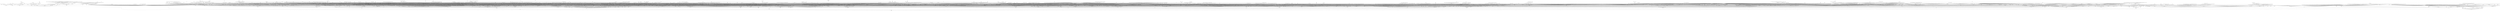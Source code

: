 digraph  {
6835;
6836;
6837;
6838;
6839;
6840;
6841;
6842;
6843;
6844;
6845;
6846;
6847;
6848;
6849;
6850;
6851;
6852;
6853;
6854;
6855;
6856;
6857;
6858;
6859;
6860;
6861;
6862;
6863;
6864;
6865;
6866;
6867;
6868;
6869;
6870;
6871;
6872;
6873;
6874;
6875;
6876;
6877;
6878;
6879;
6880;
6881;
6882;
6883;
6884;
6885;
6886;
6887;
6888;
6889;
6890;
6891;
6892;
6893;
6894;
6895;
6896;
6897;
6898;
6899;
6900;
6901;
6902;
6903;
6904;
6905;
6906;
6907;
6908;
6909;
6910;
6911;
6912;
6913;
6914;
6915;
6916;
6917;
6918;
6919;
6920;
6921;
6922;
6923;
6924;
6925;
6926;
6927;
6928;
6929;
6930;
6931;
6932;
6933;
6934;
6935;
6936;
6937;
6938;
6939;
6940;
6941;
6942;
6943;
6944;
6945;
6946;
6947;
6948;
6949;
6950;
6951;
6952;
6953;
6954;
6955;
6956;
6957;
6958;
6959;
6960;
6961;
6962;
6963;
6964;
6965;
6966;
6967;
6968;
6969;
6970;
6971;
6972;
6973;
6974;
6975;
6976;
6977;
6978;
6979;
6980;
6981;
6982;
6983;
6984;
6985;
6986;
6987;
6988;
6989;
6990;
6991;
6992;
6993;
6994;
6995;
6996;
6997;
6998;
6999;
7000;
7001;
7002;
7003;
7004;
7005;
7006;
7007;
7008;
7009;
7010;
7011;
7012;
7013;
7014;
7015;
7016;
7017;
7018;
7019;
7020;
7021;
7022;
7023;
7024;
7025;
7026;
7027;
7028;
7029;
7030;
7031;
7032;
7033;
7034;
7035;
7036;
7037;
7038;
7039;
7040;
7041;
7042;
7043;
7044;
7045;
7046;
7047;
7048;
7049;
7050;
7051;
7052;
7053;
7054;
7055;
7056;
7057;
7058;
7059;
7060;
7061;
7062;
7063;
7064;
7065;
7066;
7067;
7068;
7069;
7070;
7071;
7072;
7073;
7074;
7075;
7076;
7077;
7078;
7079;
7080;
7081;
7082;
7083;
7084;
7085;
7086;
7087;
7088;
7089;
7090;
7091;
7092;
7093;
7094;
7095;
7096;
7097;
7098;
7099;
7100;
7101;
7102;
7103;
7104;
7105;
7106;
7107;
7108;
7109;
7110;
7111;
7112;
7113;
7114;
7115;
7116;
7117;
7118;
7119;
7120;
7121;
7122;
7123;
7124;
7125;
7126;
7127;
7128;
7129;
7130;
7131;
7132;
7133;
7134;
7135;
7136;
7137;
7138;
7139;
7140;
7141;
7142;
7143;
7144;
7145;
7146;
7147;
7148;
7149;
7150;
7151;
7152;
7153;
7154;
7155;
7156;
7157;
7158;
7159;
7160;
7161;
7162;
7163;
7164;
7165;
7166;
7167;
7168;
7169;
7170;
7171;
7172;
7173;
7174;
7175;
7176;
7177;
7178;
7179;
7180;
7181;
7182;
7183;
7184;
7185;
7186;
7187;
7188;
7189;
7190;
7191;
7192;
7193;
7194;
7195;
7196;
7197;
7198;
7199;
7200;
7201;
7202;
7203;
7204;
7205;
7206;
7207;
7208;
7209;
7210;
7211;
7212;
7213;
7214;
7215;
7216;
7217;
7218;
7219;
7220;
7221;
7222;
7223;
7224;
7225;
7226;
7227;
7228;
7229;
7230;
7231;
7232;
7233;
7234;
7235;
7236;
7237;
7238;
7239;
7240;
7241;
7242;
7243;
7244;
7245;
7246;
7247;
7248;
7249;
7250;
7251;
7252;
7253;
7254;
7255;
7256;
7257;
7258;
7259;
7260;
7261;
7262;
7263;
7264;
7265;
7266;
7267;
7268;
7269;
7270;
7271;
7272;
7273;
7274;
7275;
7276;
7277;
7278;
7279;
7280;
7281;
7282;
7283;
7284;
7285;
7286;
7287;
7288;
7289;
7290;
7291;
7292;
7293;
7294;
7295;
7296;
7297;
7298;
7299;
7300;
7301;
7302;
7303;
7304;
7305;
7306;
7307;
7308;
7309;
7310;
7311;
7312;
7313;
7314;
7315;
7316;
7317;
7318;
7319;
7320;
7321;
7322;
7323;
7324;
7325;
7326;
7327;
7328;
7329;
7330;
7331;
7332;
7333;
7334;
7335;
7336;
7337;
7338;
7339;
7340;
7341;
7342;
7343;
7344;
7345;
7346;
7347;
7348;
7349;
7350;
7351;
7352;
7353;
7354;
7355;
7356;
7357;
7358;
7359;
7360;
7361;
7362;
7363;
7364;
7365;
7366;
7367;
7368;
7369;
7370;
7371;
7372;
7373;
7374;
7375;
7376;
7377;
7378;
7379;
7380;
7381;
7382;
7383;
7384;
7385;
7386;
7387;
7388;
7389;
7390;
7391;
7392;
7393;
7394;
7395;
7396;
7397;
7398;
7399;
7400;
7401;
7402;
7403;
7404;
7405;
7406;
7407;
7408;
7409;
7410;
7411;
7412;
7413;
7414;
7415;
7416;
7417;
7418;
7419;
7420;
7421;
7422;
7423;
7424;
7425;
7426;
7427;
7428;
7429;
7430;
7431;
7432;
7433;
7434;
7435;
7436;
7437;
7438;
7439;
7440;
7441;
7442;
7443;
7444;
7445;
7446;
7447;
7448;
7449;
7450;
7451;
7452;
7453;
7454;
7455;
7456;
7457;
7458;
7459;
7460;
7461;
7462;
7463;
7464;
7465;
7466;
7467;
7468;
7469;
7470;
7471;
7472;
7473;
7474;
7475;
7476;
7477;
7478;
7479;
7480;
7481;
7482;
7483;
7484;
7485;
7486;
7487;
7488;
7489;
7490;
7491;
7492;
7493;
7494;
7495;
7496;
7497;
7498;
7499;
7500;
7501;
7502;
7503;
7504;
7505;
7506;
7507;
7508;
7509;
7510;
7511;
7512;
7513;
7514;
7515;
7516;
7517;
7518;
7519;
7520;
7521;
7522;
7523;
7524;
7525;
7526;
7527;
7528;
7529;
7530;
7531;
7532;
7533;
7534;
7535;
7536;
7537;
7538;
7539;
7540;
7541;
7542;
7543;
7544;
7545;
7546;
7547;
7548;
7549;
7550;
7551;
7552;
7553;
7554;
7555;
7556;
7557;
7558;
7559;
7560;
7561;
7562;
7563;
7564;
7565;
7566;
7567;
7568;
7569;
7570;
7571;
7572;
7573;
7574;
7575;
7576;
7577;
7578;
7579;
7580;
7581;
7582;
7583;
7584;
7585;
7586;
7587;
7588;
7589;
7590;
7591;
7592;
7593;
7594;
7595;
7596;
7597;
7598;
7599;
7600;
7601;
7602;
7603;
7604;
7605;
7606;
7607;
7608;
7609;
7610;
7611;
7612;
7613;
7614;
7615;
7616;
7617;
7618;
7619;
7620;
7621;
7622;
7623;
7624;
7625;
7626;
7627;
7628;
7629;
7630;
7631;
7632;
7633;
7634;
7635;
7636;
7637;
7638;
7639;
7640;
7641;
7642;
7643;
7644;
7645;
7646;
7647;
7648;
7649;
7650;
7651;
7652;
7653;
7654;
7655;
7656;
7657;
7658;
7659;
7660;
7661;
7662;
7663;
7664;
7665;
7666;
7667;
7668;
7669;
7670;
7671;
7672;
7673;
7674;
7675;
7676;
7677;
7678;
7679;
7680;
7681;
7682;
7683;
7684;
7685;
7686;
7687;
7688;
7689;
7690;
7691;
7692;
7693;
7694;
7695;
7696;
7697;
7698;
7699;
7700;
7701;
7702;
7703;
7704;
7705;
7706;
7707;
7708;
7709;
7710;
7711;
7712;
7713;
7714;
7715;
7716;
7717;
7718;
7719;
7720;
7721;
7722;
7723;
7724;
7725;
7726;
7727;
7728;
7729;
7730;
7731;
7732;
7733;
7734;
7735;
7736;
7737;
7738;
7739;
7740;
7741;
7742;
7743;
7744;
7745;
7746;
7747;
7748;
7749;
7750;
7751;
7752;
7753;
7754;
7755;
7756;
7757;
7758;
7759;
7760;
7761;
7762;
7763;
7764;
7765;
7766;
7767;
7768;
7769;
7770;
7771;
7772;
7773;
7774;
7775;
7776;
7777;
7778;
7779;
7780;
7781;
7782;
7783;
7784;
7785;
7786;
7787;
7788;
7789;
7790;
7791;
7792;
7793;
7794;
7795;
7796;
7797;
7798;
7799;
7800;
7801;
7802;
7803;
7804;
7805;
7806;
7807;
7808;
7809;
7810;
7811;
7812;
7813;
7814;
7815;
7816;
7817;
7818;
7819;
7820;
7821;
7822;
7823;
7824;
7825;
7826;
7827;
7828;
7829;
7830;
7831;
7832;
7833;
7834;
7835;
7836;
7837;
7838;
7839;
7840;
7841;
7842;
7843;
7844;
7845;
7846;
7847;
7848;
7849;
7850;
7851;
7852;
7853;
7854;
7855;
7856;
7857;
7858;
7859;
7860;
7861;
7862;
7863;
7864;
7865;
7866;
7867;
7868;
7869;
7870;
7871;
7872;
7873;
7874;
7875;
7876;
7877;
7878;
7879;
7880;
7881;
7882;
7883;
7884;
7885;
7886;
7887;
7888;
7889;
7890;
7891;
7892;
7893;
7894;
7895;
7896;
7897;
7898;
7899;
7900;
7901;
7902;
7903;
7904;
7905;
7906;
7907;
7908;
7909;
7910;
7911;
7912;
7913;
7914;
7915;
7916;
7917;
7918;
7919;
7920;
7921;
7922;
7923;
7924;
7925;
7926;
7927;
7928;
7929;
7930;
7931;
7932;
7933;
7934;
7935;
7936;
7937;
7938;
7939;
7940;
7941;
7942;
7943;
7944;
7945;
7946;
7947;
7948;
7949;
7950;
7951;
7952;
7953;
7954;
7955;
7956;
7957;
7958;
7959;
7960;
7961;
7962;
7963;
7964;
7965;
7966;
7967;
7968;
7969;
7970;
7971;
7972;
7973;
7974;
7975;
7976;
7977;
7978;
7979;
7980;
7981;
7982;
7983;
7984;
7985;
7986;
7987;
7988;
7989;
7990;
7991;
7992;
7993;
7994;
7995;
7996;
7997;
7998;
7999;
8000;
8001;
8002;
8003;
8004;
8005;
8006;
8007;
8008;
8009;
8010;
8011;
8012;
8013;
8014;
8015;
8016;
8017;
8018;
8019;
8020;
8021;
8022;
8023;
8024;
8025;
8026;
8027;
8028;
8029;
8030;
8031;
8032;
8033;
8034;
8035;
8036;
8037;
8038;
8039;
8040;
8041;
8042;
8043;
8044;
8045;
8046;
8047;
8048;
8049;
8050;
8051;
8052;
8053;
8054;
8055;
8056;
8057;
8058;
8059;
8060;
8061;
8062;
8063;
8064;
8065;
8066;
8067;
8068;
8069;
8070;
8071;
8072;
8073;
8074;
8075;
8076;
8077;
8078;
8079;
8080;
8081;
8082;
8083;
8084;
8085;
8086;
8087;
8088;
8089;
8090;
8091;
8092;
8093;
8094;
8095;
8096;
8097;
8098;
8099;
8100;
8101;
8102;
8103;
8104;
8105;
8106;
8107;
8108;
8109;
8110;
8111;
8112;
8113;
8114;
8115;
8116;
8117;
8118;
8119;
8120;
8121;
8122;
8123;
8124;
8125;
8126;
8127;
8128;
8129;
8130;
8131;
8132;
8133;
8134;
8135;
8136;
8137;
8138;
8139;
8140;
8141;
8142;
8143;
8144;
8145;
8146;
8147;
8148;
8149;
8150;
8151;
8152;
8153;
8154;
8155;
8156;
8157;
8158;
8159;
8160;
8161;
8162;
8163;
8164;
8165;
8166;
8167;
8168;
8169;
8170;
8171;
8172;
8173;
8174;
8175;
8176;
8177;
8178;
8179;
8180;
8181;
8182;
8183;
8184;
8185;
8186;
8187;
8188;
8189;
8190;
8191;
8192;
8193;
8194;
8195;
8196;
8197;
8198;
8199;
8200;
8201;
8202;
8203;
8204;
8205;
8206;
8207;
8208;
8209;
8210;
8211;
8212;
8213;
8214;
8215;
8216;
8217;
8218;
8219;
8220;
8221;
8222;
8223;
8224;
8225;
8226;
8227;
8228;
8229;
8230;
8231;
8232;
8233;
8234;
8235;
8236;
8237;
8238;
8239;
8240;
8241;
8242;
8243;
8244;
8245;
8246;
8247;
8248;
8249;
8250;
8251;
8252;
8253;
8254;
8255;
8256;
8257;
8258;
8259;
8260;
8261;
8262;
8263;
8264;
8265;
8266;
8267;
8268;
8269;
8270;
8271;
8272;
8273;
8274;
8275;
8276;
8277;
8278;
8279;
8280;
8281;
8282;
8283;
8284;
8285;
8286;
8287;
8288;
8289;
8290;
8291;
8292;
8293;
8294;
8295;
8296;
8297;
8298;
8299;
8300;
8301;
8302;
8303;
8304;
8305;
8306;
8307;
8308;
8309;
8310;
8311;
8312;
8313;
8314;
8315;
8316;
8317;
8318;
8319;
8320;
8321;
8322;
8323;
8324;
8325;
8326;
8327;
8328;
8329;
8330;
8331;
8332;
8333;
8334;
8335;
8336;
8337;
8338;
8339;
8340;
8341;
8342;
8343;
8344;
8345;
8346;
8347;
8348;
8349;
8350;
8351;
8352;
8353;
8354;
8355;
8356;
8357;
8358;
8359;
8360;
8361;
8362;
8363;
8364;
8365;
8366;
8367;
8368;
8369;
8370;
8371;
8372;
8373;
8374;
8375;
8376;
8377;
8378;
8379;
8380;
8381;
8382;
8383;
8384;
8385;
8386;
8387;
8388;
8389;
8390;
8391;
8392;
8393;
8394;
8395;
8396;
8397;
8398;
8399;
8400;
8401;
8402;
8403;
8404;
8405;
8406;
8407;
8408;
8409;
8410;
8411;
8412;
8413;
8414;
8415;
8416;
8417;
8418;
8419;
8420;
8421;
8422;
8423;
8424;
8425;
8426;
8427;
8428;
8429;
8430;
8431;
8432;
8433;
8434;
8435;
8436;
8437;
8438;
8439;
8440;
8441;
8442;
8443;
8444;
8445;
8446;
8447;
8448;
8449;
8450;
8451;
8452;
8453;
8454;
8455;
8456;
8457;
8458;
8459;
8460;
8461;
8462;
8463;
8464;
8465;
8466;
8467;
8468;
8469;
8470;
8471;
8472;
8473;
8474;
8475;
8476;
8477;
8478;
8479;
8480;
8481;
8482;
8483;
8484;
8485;
8486;
8487;
8488;
8489;
8490;
8491;
8492;
8493;
8494;
8495;
8496;
8497;
8498;
8499;
8500;
8501;
8502;
8503;
8504;
8505;
8506;
8507;
8508;
8509;
8510;
8511;
8512;
8513;
8514;
8515;
8516;
8517;
8518;
8519;
8520;
8521;
8522;
8523;
8524;
8525;
8526;
8527;
8528;
8529;
8530;
8531;
8532;
8533;
8534;
8535;
8536;
8537;
8538;
8539;
8540;
8541;
8542;
8543;
8544;
8545;
8546;
8547;
8548;
8549;
8550;
8551;
8552;
8553;
8554;
8555;
8556;
8557;
8558;
8559;
8560;
8561;
8562;
8563;
8564;
8565;
8566;
8567;
8568;
8569;
8570;
8571;
8572;
8573;
8574;
8575;
8576;
8577;
8578;
8579;
8580;
8581;
8582;
8583;
8584;
8585;
8586;
8587;
8588;
8589;
8590;
8591;
8592;
8593;
8594;
8595;
8596;
8597;
8598;
8599;
8600;
8601;
8602;
8603;
8604;
8605;
8606;
8607;
8608;
8609;
8610;
8611;
8612;
8613;
8614;
8615;
8616;
8617;
8618;
8619;
8620;
8621;
8622;
8623;
8624;
8625;
8626;
8627;
8628;
8629;
8630;
8631;
8632;
8633;
8634;
8635;
8636;
8637;
8638;
8639;
8640;
8641;
8642;
8643;
8644;
8645;
8646;
8647;
8648;
8649;
8650;
8651;
8652;
8653;
8654;
8655;
8656;
8657;
8658;
8659;
8660;
8661;
8662;
8663;
8664;
8665;
8666;
8667;
8668;
8669;
8670;
8671;
8672;
8673;
8674;
8675;
8676;
8677;
8678;
8679;
8680;
8681;
8682;
8683;
8684;
8685;
8686;
8687;
8688;
8689;
8690;
8691;
8692;
8693;
8694;
8695;
8696;
8697;
8698;
8699;
8700;
8701;
8702;
8703;
8704;
8705;
8706;
8707;
8708;
8709;
8710;
8711;
8712;
8713;
8714;
8715;
8716;
8717;
8718;
8719;
8720;
8721;
8722;
8723;
8724;
8725;
8726;
8727;
8728;
8729;
8730;
8731;
8732;
8733;
8734;
8735;
8736;
8737;
8738;
8739;
8740;
8741;
8742;
8743;
8744;
8745;
8746;
8747;
8748;
8749;
8750;
8751;
8752;
8753;
8754;
8755;
8756;
8757;
8758;
8759;
8760;
8761;
8762;
8763;
8764;
8765;
8766;
8767;
8768;
8769;
8770;
8771;
8772;
8773;
8774;
8775;
8776;
8777;
8778;
8779;
8780;
8781;
8782;
8783;
8784;
8785;
8786;
8787;
8788;
8789;
8790;
8791;
8792;
8793;
8794;
8795;
8796;
8797;
8798;
8799;
8800;
8801;
8802;
8803;
8804;
8805;
8806;
8807;
8808;
8809;
8810;
8811;
8812;
8813;
8814;
8815;
8816;
8817;
8818;
8819;
8820;
8821;
8822;
8823;
8824;
8825;
8826;
8827;
8828;
8829;
8830;
8831;
8832;
8833;
8834;
8835;
8836;
8837;
8838;
8839;
8840;
8841;
8842;
8843;
8844;
8845;
8846;
8847;
8848;
8849;
8850;
8851;
8852;
8853;
8854;
8855;
8856;
8857;
8858;
8859;
8860;
8861;
8862;
8863;
8864;
8865;
8866;
8867;
8868;
8869;
8870;
8871;
8872;
8873;
8874;
8875;
8876;
8877;
8878;
8879;
8880;
8881;
8882;
8883;
8884;
8885;
8886;
8887;
8888;
8889;
8890;
8891;
8892;
8893;
8894;
8895;
8896;
8897;
8898;
8899;
8900;
8901;
8902;
8903;
8904;
8905;
8906;
8907;
8908;
8909;
8910;
8911;
8912;
8913;
8914;
8915;
8916;
8917;
8918;
8919;
8920;
8921;
8922;
8923;
8924;
8925;
8926;
8927;
8928;
8929;
8930;
8931;
8932;
8933;
8934;
8935;
8936;
8937;
8938;
8939;
8940;
8941;
8942;
8943;
8944;
8945;
8946;
8947;
8948;
8949;
8950;
8951;
8952;
8953;
8954;
8955;
8956;
8957;
8958;
8959;
8960;
8961;
8962;
8963;
8964;
8965;
8966;
8967;
8968;
8969;
8970;
8971;
8972;
8973;
8974;
8975;
8976;
8977;
8978;
8979;
8980;
8981;
8982;
8983;
8984;
8985;
8986;
8987;
8988;
8989;
8990;
8991;
8992;
8993;
8994;
8995;
8996;
8997;
8998;
8999;
9000;
9001;
9002;
9003;
9004;
9005;
9006;
9007;
9008;
9009;
9010;
9011;
9012;
9013;
9014;
9015;
9016;
9017;
9018;
9019;
9020;
9021;
9022;
9023;
9024;
9025;
9026;
9027;
9028;
9029;
9030;
9031;
9032;
9033;
9034;
9035;
9036;
9037;
9038;
9039;
9040;
9041;
9042;
9043;
9044;
9045;
9046;
9047;
9048;
9049;
9050;
9051;
9052;
9053;
9054;
9055;
9056;
9057;
9058;
9059;
9060;
9061;
9062;
9063;
9064;
9065;
9066;
9067;
9068;
9069;
9070;
9071;
9072;
9073;
9074;
9075;
9076;
9077;
9078;
9079;
9080;
9081;
9082;
9083;
9084;
9085;
9086;
9087;
9088;
9089;
9090;
9091;
9092;
9093;
9094;
9095;
9096;
9097;
9098;
9099;
9100;
9101;
9102;
9103;
9104;
9105;
9106;
9107;
9108;
9109;
9110;
9111;
9112;
9113;
9114;
9115;
9116;
9117;
9118;
9119;
9120;
9121;
9122;
9123;
9124;
9125;
9126;
9127;
9128;
9129;
9130;
9131;
9132;
9133;
9134;
9135;
9136;
9137;
9138;
9139;
9140;
9141;
9142;
9143;
9144;
9145;
9146;
9147;
9148;
9149;
9150;
9151;
9152;
9153;
9154;
9155;
9156;
9157;
9158;
9159;
9160;
9161;
9162;
9163;
9164;
9165;
9166;
9167;
9168;
9169;
9170;
9171;
9172;
9173;
9174;
9175;
9176;
9177;
9178;
9179;
9180;
9181;
9182;
9183;
9184;
9185;
9186;
9187;
9188;
9189;
9190;
9191;
9192;
9193;
9194;
9195;
9196;
9197;
9198;
9199;
9200;
9201;
9202;
9203;
9204;
9205;
9206;
9207;
9208;
9209;
9210;
9211;
9212;
9213;
9214;
9215;
9216;
9217;
9218;
9219;
9220;
9221;
9222;
9223;
9224;
9225;
9226;
9227;
9228;
9229;
9230;
9231;
9232;
9233;
9234;
9235;
9236;
9237;
9238;
9239;
9240;
9241;
9242;
9243;
9244;
9245;
9246;
9247;
9248;
9249;
9250;
9251;
9252;
9253;
9254;
9255;
9256;
9257;
9258;
9259;
9260;
9261;
9262;
9263;
9264;
9265;
9266;
9267;
9268;
9269;
9270;
9271;
9272;
9273;
9274;
9275;
9276;
9277;
9278;
9279;
9280;
9281;
9282;
9283;
9284;
9285;
9286;
9287;
9288;
9289;
9290;
9291;
9292;
9293;
9294;
9295;
9296;
9297;
9298;
9299;
9300;
9301;
9302;
9303;
9304;
9305;
9306;
9307;
9308;
9309;
9310;
9311;
9312;
9313;
9314;
9315;
9316;
9317;
9318;
9319;
9320;
9321;
9322;
9323;
9324;
9325;
9326;
9327;
9328;
9329;
9330;
9331;
9332;
9333;
9334;
9335;
9336;
9337;
9338;
9339;
9340;
9341;
9342;
9343;
9344;
9345;
9346;
9347;
9348;
9349;
9350;
9351;
9352;
9353;
9354;
9355;
9356;
9357;
9358;
9359;
9360;
9361;
9362;
9363;
9364;
9365;
9366;
9367;
9368;
9369;
9370;
9371;
9372;
9373;
9374;
9375;
9376;
9377;
9378;
9379;
9380;
9381;
9382;
9383;
9384;
9385;
9386;
9387;
9388;
9389;
9390;
9391;
9392;
9393;
9394;
9395;
9396;
9397;
9398;
9399;
9400;
9401;
9402;
9403;
9404;
9405;
9406;
9407;
9408;
9409;
9410;
9411;
9412;
9413;
9414;
9415;
9416;
9417;
9418;
9419;
9420;
9421;
9422;
9423;
9424;
9425;
9426;
9427;
9428;
9429;
9430;
9431;
9432;
9433;
9434;
9435;
9436;
9437;
9438;
9439;
9440;
9441;
9442;
9443;
9444;
9445;
9446;
9447;
9448;
9449;
9450;
9451;
9452;
9453;
9454;
9455;
9456;
9457;
9458;
9459;
9460;
9461;
9462;
9463;
9464;
9465;
9466;
9467;
9468;
9469;
9470;
9471;
9472;
9473;
9474;
9475;
9476;
9477;
9478;
9479;
9480;
9481;
9482;
9483;
9484;
9485;
9486;
9487;
9488;
9489;
9490;
9491;
9492;
9493;
9494;
9495;
9496;
9497;
9498;
9499;
9500;
9501;
9502;
9503;
9504;
9505;
9506;
9507;
9508;
9509;
9510;
9511;
9512;
9513;
9514;
9515;
9516;
9517;
9518;
9519;
9520;
9521;
9522;
9523;
9524;
9525;
9526;
9527;
9528;
9529;
9530;
9531;
9532;
9533;
9534;
9535;
9536;
9537;
9538;
9539;
9540;
9541;
9542;
9543;
9544;
9545;
9546;
9547;
9548;
9549;
9550;
9551;
9552;
9553;
9554;
9555;
9556;
9557;
9558;
9559;
9560;
9561;
9562;
9563;
9564;
9565;
9566;
9567;
9568;
9569;
9570;
9571;
9572;
9573;
9574;
9575;
9576;
9577;
9578;
9579;
9580;
9581;
9582;
9583;
9584;
9585;
9586;
9587;
9588;
9589;
9590;
9591;
9592;
9593;
9594;
9595;
9596;
9597;
9598;
9599;
9600;
9601;
9602;
9603;
9604;
9605;
9606;
9607;
9608;
9609;
9610;
9611;
9612;
9613;
9614;
9615;
9616;
9617;
9618;
9619;
9620;
9621;
9622;
9623;
9624;
9625;
9626;
9627;
9628;
9629;
9630;
9631;
9632;
9633;
9634;
9635;
9636;
9637;
9638;
9639;
9640;
9641;
9642;
9643;
9644;
9645;
9646;
9647;
9648;
9649;
9650;
9651;
9652;
9653;
9654;
9655;
9656;
9657;
9658;
9659;
9660;
9661;
9662;
9663;
9664;
9665;
9666;
9667;
9668;
9669;
9670;
9671;
9672;
9673;
9674;
9675;
9676;
9677;
9678;
9679;
9680;
9681;
9682;
9683;
9684;
9685;
9686;
9687;
9688;
9689;
9690;
9691;
9692;
9693;
9694;
9695;
9696;
9697;
9698;
9699;
9700;
9701;
9702;
9703;
9704;
9705;
9706;
9707;
9708;
9709;
9710;
9711;
9712;
9713;
9714;
9715;
9716;
9717;
9718;
9719;
9720;
9721;
9722;
9723;
9724;
9725;
9726;
9727;
9728;
9729;
9730;
9731;
9732;
9733;
9734;
9735;
9736;
9737;
9738;
9739;
9740;
9741;
9742;
9743;
9744;
9745;
9746;
9747;
9748;
9749;
9750;
9751;
9752;
9753;
9754;
9755;
9756;
9757;
9758;
9759;
9760;
9761;
9762;
9763;
9764;
9765;
9766;
9767;
9768;
9769;
9770;
9771;
9772;
9773;
9774;
9775;
9776;
9777;
9778;
9779;
9780;
9781;
9782;
9783;
9784;
9785;
9786;
9787;
9788;
9789;
9790;
9791;
9792;
9793;
9794;
9795;
9796;
9797;
9798;
9799;
9800;
9801;
9802;
9803;
9804;
9805;
9806;
9807;
9808;
9809;
9810;
9811;
9812;
9813;
9814;
9815;
9816;
9817;
9818;
9819;
9820;
9821;
9822;
9823;
9824;
9825;
9826;
9827;
9828;
9829;
9830;
9831;
9832;
9833;
9834;
9835;
9836;
9837;
9838;
9839;
9840;
9841;
9842;
9843;
9844;
9845;
9846;
9847;
9848;
9849;
9850;
9851;
9852;
9853;
9854;
9855;
9856;
9857;
9858;
9859;
9860;
9861;
9862;
9863;
9864;
9865;
9866;
9867;
9868;
9869;
9870;
9871;
9872;
9873;
9874;
9875;
9876;
9877;
9878;
9879;
9880;
9881;
9882;
9883;
9884;
9885;
9886;
9887;
9888;
9889;
9890;
9891;
9892;
9893;
9894;
9895;
9896;
9897;
9898;
9899;
9900;
9901;
9902;
9903;
9904;
9905;
9906;
9907;
9908;
9909;
9910;
9911;
9912;
9913;
9914;
9915;
9916;
9917;
9918;
9919;
9920;
9921;
9922;
9923;
9924;
9925;
9926;
9927;
9928;
9929;
9930;
9931;
9932;
9933;
9934;
9935;
9936;
9937;
9938;
9939;
9940;
9941;
9942;
9943;
9944;
9945;
9946;
9947;
9948;
9949;
9950;
9951;
9952;
9953;
9954;
9955;
9956;
9957;
9958;
9959;
9960;
9961;
9962;
9963;
9964;
9965;
9966;
9967;
9968;
9969;
9970;
9971;
9972;
9973;
9974;
9975;
9976;
9977;
9978;
9979;
9980;
9981;
9982;
9983;
9984;
9985;
9986;
9987;
9988;
9989;
9990;
9991;
9992;
9993;
9994;
9995;
9996;
9997;
9998;
9999;
10000;
10001;
10002;
10003;
10004;
10005;
10006;
10007;
10008;
10009;
10010;
10011;
10012;
10013;
10014;
10015;
10016;
10017;
10018;
10019;
10020;
10021;
10022;
10023;
10024;
10025;
10026;
10027;
10028;
10029;
10030;
10031;
10032;
10033;
10034;
10035;
10036;
10037;
10038;
10039;
10040;
10041;
10042;
10043;
10044;
10045;
10046;
10047;
10048;
10049;
10050;
10051;
10052;
10053;
10054;
10055;
10056;
10057;
10058;
10059;
10060;
10061;
10062;
10063;
10064;
10065;
10066;
10067;
10068;
10069;
10070;
10071;
10072;
10073;
10074;
10075;
10076;
10077;
10078;
10079;
10080;
10081;
10082;
10083;
10084;
10085;
10086;
10087;
10088;
10089;
10090;
10091;
10092;
10093;
10094;
10095;
10096;
10097;
10098;
10099;
10100;
10101;
10102;
10103;
10104;
10105;
10106;
10107;
10108;
10109;
10110;
10111;
10112;
10113;
10114;
10115;
10116;
10117;
10118;
10119;
10120;
10121;
10122;
10123;
10124;
10125;
10126;
10127;
10128;
10129;
10130;
10131;
10132;
10133;
10134;
10135;
10136;
10137;
10138;
10139;
10140;
10141;
10142;
10143;
10144;
10145;
10146;
10147;
10148;
10149;
10150;
10151;
10152;
10153;
10154;
10155;
10156;
10157;
10158;
10159;
10160;
10161;
10162;
10163;
10164;
10165;
10166;
10167;
10168;
10169;
10170;
10171;
10172;
10173;
10174;
10175;
10176;
10177;
10178;
10179;
10180;
10181;
10182;
10183;
10184;
10185;
10186;
10187;
10188;
10189;
10190;
10191;
10192;
10193;
10194;
10195;
10196;
10197;
10198;
10199;
10200;
10201;
10202;
10203;
10204;
10205;
10206;
10207;
10208;
10209;
10210;
10211;
10212;
10213;
10214;
10215;
10216;
10217;
10218;
10219;
10220;
10221;
10222;
10223;
10224;
10225;
10226;
10227;
10228;
10229;
10230;
10231;
10232;
10233;
10234;
10235;
10236;
10237;
10238;
10239;
10240;
10241;
10242;
10243;
10244;
10245;
10246;
10247;
10248;
10249;
10250;
10251;
10252;
10253;
10254;
10255;
10256;
10257;
10258;
10259;
10260;
10261;
10262;
10263;
10264;
10265;
10266;
10267;
10268;
10269;
10270;
10271;
10272;
10273;
10274;
10275;
10276;
10277;
10278;
10279;
10280;
10281;
10282;
10283;
10284;
10285;
10286;
10287;
10288;
10289;
10290;
10291;
10292;
10293;
10294;
10295;
10296;
10297;
10298;
10299;
10300;
10301;
10302;
10303;
10304;
10305;
10306;
10307;
10308;
10309;
10310;
10311;
10312;
10313;
10314;
10315;
10316;
10317;
10318;
10319;
10320;
10321;
10322;
10323;
10324;
10325;
10326;
10327;
10328;
10329;
10330;
10331;
10332;
10333;
10334;
10335;
10336;
10337;
10338;
10339;
10340;
10341;
10342;
10343;
10344;
10345;
10346;
10347;
10348;
10349;
10350;
10351;
10352;
10353;
10354;
10355;
10356;
10357;
10358;
10359;
10360;
10361;
10362;
10363;
10364;
10365;
10366;
10367;
10368;
10369;
10370;
10371;
10372;
10373;
10374;
10375;
10376;
10377;
10378;
10379;
10380;
10381;
10382;
10383;
10384;
10385;
10386;
10387;
10388;
10389;
10390;
10391;
10392;
10393;
10394;
10395;
10396;
10397;
10398;
10399;
10400;
10401;
10402;
10403;
10404;
10405;
10406;
10407;
10408;
10409;
10410;
10411;
10412;
10413;
10414;
10415;
10416;
10417;
10418;
10419;
10420;
10421;
10422;
10423;
10424;
10425;
10426;
10427;
10428;
10429;
10430;
10431;
10432;
10433;
10434;
10435;
10436;
10437;
10438;
10439;
10440;
10441;
10442;
10443;
10444;
10445;
10446;
10447;
10448;
10449;
10450;
10451;
10452;
10453;
10454;
10455;
10456;
10457;
10458;
10459;
10460;
10461;
10462;
10463;
10464;
10465;
10466;
10467;
10468;
10469;
10470;
10471;
10472;
10473;
10474;
10475;
10476;
10477;
10478;
10479;
10480;
10481;
10482;
10483;
10484;
10485;
10486;
10487;
10488;
10489;
10490;
10491;
10492;
10493;
10494;
10495;
10496;
10497;
10498;
10499;
10500;
10501;
10502;
10503;
10504;
10505;
10506;
10507;
10508;
10509;
10510;
10511;
10512;
10513;
10514;
10515;
10516;
10517;
10518;
10519;
10520;
10521;
10522;
10523;
10524;
10525;
10526;
10527;
10528;
10529;
10530;
10531;
10532;
10533;
10534;
10535;
10536;
10537;
10538;
10539;
10540;
10541;
10542;
10543;
10544;
10545;
10546;
10547;
10548;
10549;
10550;
10551;
10552;
10553;
10554;
10555;
10556;
10557;
10558;
10559;
10560;
10561;
10562;
10563;
10564;
10565;
10566;
10567;
10568;
10569;
10570;
10571;
10572;
10573;
10574;
10575;
10576;
10577;
10578;
10579;
10580;
10581;
10582;
10583;
10584;
10585;
10586;
10587;
10588;
10589;
10590;
10591;
10592;
10593;
10594;
10595;
10596;
10597;
10598;
10599;
10600;
10601;
10602;
10603;
10604;
10605;
10606;
10607;
10608;
10609;
10610;
10611;
10612;
10613;
10614;
10615;
10616;
10617;
10618;
10619;
10620;
10621;
10622;
10623;
10624;
10625;
10626;
10627;
10628;
10629;
10630;
10631;
10632;
10633;
10634;
10635;
10636;
10637;
10638;
10639;
10640;
10641;
10642;
10643;
10644;
10645;
10646;
10647;
10648;
10649;
10650;
10651;
10652;
10653;
10654;
10655;
10656;
10657;
10658;
10659;
10660;
10661;
10662;
10663;
10664;
10665;
10666;
10667;
10668;
10669;
10670;
10671;
10672;
10673;
10674;
10675;
10676;
10677;
10678;
10679;
10680;
10681;
10682;
10683;
10684;
10685;
10686;
10687;
10688;
10689;
10690;
10691;
10692;
10693;
10694;
10695;
10696;
10697;
10698;
10699;
10700;
10701;
10702;
10703;
10704;
10705;
10706;
10707;
10708;
10709;
10710;
10711;
10712;
10713;
10714;
10715;
10716;
10717;
10718;
10719;
10720;
10721;
10722;
10723;
10724;
10725;
10726;
10727;
10728;
10729;
10730;
10731;
10732;
10733;
10734;
10735;
10736;
10737;
10738;
10739;
10740;
10741;
10742;
10743;
10744;
10745;
10746;
10747;
10748;
10749;
10750;
10751;
10752;
10753;
10754;
10755;
10756;
10757;
10758;
10759;
10760;
10761;
10762;
10763;
10764;
10765;
10766;
10767;
10768;
10769;
10770;
10771;
10772;
10773;
10774;
10775;
10776;
10777;
10778;
10779;
10780;
10781;
10782;
10783;
10784;
10785;
10786;
10787;
10788;
10789;
10790;
10791;
10792;
10793;
10794;
10795;
10796;
10797;
10798;
10799;
10800;
10801;
10802;
10803;
10804;
10805;
10806;
10807;
10808;
10809;
10810;
10811;
10812;
10813;
10814;
10815;
10816;
10817;
10818;
10819;
10820;
10821;
10822;
10823;
10824;
10825;
10826;
10827;
10828;
10829;
10830;
10831;
10832;
10833;
10834;
10835;
10836;
10837;
10838;
10839;
10840;
10841;
10842;
10843;
10844;
10845;
10846;
10847;
10848;
10849;
10850;
10851;
10852;
10853;
10854;
10855;
10856;
10857;
10858;
10859;
10860;
10861;
10862;
10863;
10864;
10865;
10866;
10867;
10868;
10869;
10870;
10871;
10872;
10873;
10874;
10875;
10876;
10877;
10878;
10879;
10880;
10881;
10882;
10883;
10884;
10885;
10886;
10887;
10888;
10889;
10890;
10891;
10892;
10893;
10894;
10895;
10896;
10897;
10898;
10899;
10900;
10901;
10902;
10903;
10904;
10905;
10906;
10907;
10908;
10909;
10910;
10911;
10912;
10913;
10914;
10915;
10916;
10917;
10918;
10919;
10920;
10921;
10922;
10923;
10924;
10925;
10926;
10927;
10928;
10929;
10930;
10931;
10932;
10933;
10934;
10935;
10936;
10937;
10938;
10939;
10940;
10941;
10942;
10943;
10944;
10945;
10946;
10947;
10948;
10949;
10950;
10951;
10952;
10953;
10954;
10955;
10956;
10957;
10958;
10959;
10960;
10961;
10962;
10963;
10964;
10965;
10966;
10967;
10968;
10969;
10970;
10971;
10972;
10973;
10974;
10975;
10976;
10977;
10978;
10979;
10980;
10981;
10982;
10983;
10984;
10985;
10986;
10987;
10988;
10989;
10990;
10991;
10992;
10993;
10994;
10995;
10996;
10997;
10998;
10999;
11000;
11001;
11002;
11003;
11004;
11005;
11006;
11007;
11008;
11009;
11010;
11011;
11012;
11013;
11014;
11015;
11016;
11017;
11018;
11019;
11020;
11021;
11022;
11023;
11024;
11025;
11026;
11027;
11028;
11029;
11030;
11031;
11032;
11033;
11034;
11035;
11036;
11037;
11038;
11039;
11040;
11041;
11042;
11043;
11044;
11045;
11046;
11047;
11048;
11049;
11050;
11051;
11052;
11053;
11054;
11055;
11056;
11057;
11058;
11059;
11060;
11061;
11062;
11063;
11064;
11065;
11066;
11067;
11068;
11069;
11070;
11071;
11072;
11073;
11074;
11075;
11076;
11077;
11078;
11079;
11080;
11081;
11082;
11083;
11084;
11085;
11086;
11087;
11088;
11089;
11090;
11091;
11092;
11093;
11094;
11095;
11096;
11097;
11098;
11099;
11100;
11101;
11102;
11103;
11104;
11105;
11106;
11107;
11108;
11109;
11110;
11111;
11112;
11113;
11114;
11115;
11116;
11117;
11118;
11119;
11120;
11121;
11122;
11123;
11124;
11125;
11126;
11127;
11128;
11129;
11130;
11131;
11132;
11133;
11134;
11135;
11136;
11137;
11138;
11139;
11140;
11141;
11142;
11143;
11144;
11145;
11146;
11147;
11148;
11149;
11150;
11151;
11152;
11153;
11154;
11155;
11156;
11157;
11158;
11159;
11160;
11161;
11162;
11163;
11164;
11165;
11166;
11167;
11168;
11169;
11170;
11171;
11172;
11173;
11174;
11175;
11176;
11177;
11178;
11179;
11180;
11181;
11182;
11183;
11184;
11185;
11186;
11187;
11188;
11189;
11190;
11191;
11192;
11193;
11194;
11195;
11196;
11197;
11198;
11199;
11200;
11201;
11202;
11203;
11204;
11205;
11206;
11207;
11208;
11209;
11210;
11211;
11212;
11213;
11214;
11215;
11216;
11217;
11218;
11219;
11220;
11221;
11222;
11223;
11224;
11225;
11226;
11227;
11228;
11229;
11230;
11231;
11232;
11233;
11234;
11235;
11236;
11237;
11238;
11239;
11240;
11241;
11242;
11243;
11244;
11245;
11246;
11247;
11248;
11249;
11250;
11251;
11252;
11253;
11254;
11255;
11256;
11257;
11258;
11259;
11260;
11261;
11262;
11263;
11264;
11265;
11266;
11267;
11268;
11269;
11270;
11271;
11272;
11273;
11274;
11275;
11276;
11277;
11278;
11279;
11280;
11281;
11282;
11283;
11284;
11285;
11286;
11287;
11288;
11289;
11290;
11291;
11292;
11293;
11294;
11295;
11296;
11297;
11298;
11299;
11300;
11301;
11302;
11303;
11304;
11305;
11306;
11307;
11308;
11309;
11310;
11311;
11312;
11313;
11314;
11315;
11316;
11317;
11318;
11319;
11320;
11321;
11322;
11323;
11324;
11325;
11326;
11327;
11328;
11329;
11330;
11331;
11332;
11333;
11334;
11335;
11336;
11337;
11338;
11339;
11340;
11341;
11342;
11343;
11344;
11345;
11346;
11347;
11348;
11349;
11350;
11351;
11352;
11353;
11354;
11355;
11356;
11357;
11358;
11359;
11360;
11361;
11362;
11363;
11364;
11365;
11366;
11367;
11368;
11369;
11370;
11371;
11372;
11373;
11374;
11375;
11376;
11377;
11378;
11379;
11380;
11381;
11382;
11383;
11384;
11385;
11386;
11387;
11388;
11389;
11390;
11391;
11392;
11393;
11394;
11395;
11396;
11397;
11398;
11399;
11400;
11401;
11402;
11403;
11404;
11405;
11406;
11407;
11408;
11409;
11410;
11411;
11412;
11413;
11414;
11415;
11416;
11417;
11418;
11419;
11420;
11421;
11422;
11423;
11424;
11425;
11426;
11427;
11428;
11429;
11430;
11431;
11432;
11433;
11434;
11435;
11436;
11437;
11438;
11439;
11440;
11441;
11442;
11443;
11444;
11445;
11446;
11447;
11448;
11449;
11450;
11451;
11452;
11453;
11454;
11455;
11456;
11457;
11458;
11459;
11460;
11461;
11462;
11463;
11464;
11465;
11466;
11467;
11468;
11469;
11470;
11471;
11472;
11473;
11474;
11475;
11476;
11477;
11478;
11479;
11480;
11481;
11482;
11483;
11484;
11485;
11486;
11487;
11488;
11489;
11490;
11491;
11492;
11493;
11494;
11495;
11496;
11497;
11498;
11499;
11500;
11501;
11502;
11503;
11504;
11505;
11506;
11507;
11508;
11509;
11510;
11511;
11512;
11513;
11514;
11515;
11516;
11517;
11518;
11519;
11520;
11521;
11522;
11523;
11524;
11525;
11526;
11527;
11528;
11529;
11530;
11531;
11532;
11533;
11534;
11535;
11536;
11537;
11538;
11539;
11540;
11541;
11542;
11543;
11544;
11545;
11546;
11547;
11548;
11549;
11550;
11551;
11552;
11553;
11554;
11555;
11556;
11557;
11558;
11559;
11560;
11561;
11562;
11563;
11564;
11565;
11566;
11567;
11568;
11569;
11570;
11571;
11572;
11573;
11574;
11575;
11576;
11577;
11578;
11579;
11580;
11581;
11582;
11583;
11584;
11585;
11586;
11587;
11588;
11589;
11590;
11591;
11592;
11593;
11594;
11595;
11596;
11597;
11598;
11599;
11600;
11601;
11602;
11603;
11604;
11605;
11606;
11607;
11608;
11609;
11610;
11611;
11612;
11613;
11614;
11615;
11616;
11617;
11618;
11619;
11620;
11621;
11622;
11623;
11624;
11625;
11626;
11627;
11628;
11629;
11630;
11631;
11632;
11633;
11634;
11635;
11636;
11637;
11638;
11639;
11640;
11641;
11642;
11643;
11644;
11645;
11646;
11647;
11648;
11649;
11650;
11651;
11652;
11653;
11654;
11655;
11656;
11657;
11658;
11659;
11660;
11661;
11662;
11663;
11664;
11665;
11666;
11667;
11668;
11669;
11670;
11671;
11672;
11673;
11674;
11675;
11676;
11677;
11678;
11679;
11680;
11681;
11682;
11683;
11684;
11685;
11686;
11687;
11688;
11689;
11690;
11691;
11692;
11693;
11694;
11695;
11696;
11697;
11698;
11699;
11700;
11701;
11702;
11703;
11704;
11705;
11706;
11707;
11708;
11709;
11710;
11711;
11712;
11713;
11714;
11715;
11716;
11717;
11718;
11719;
11720;
11721;
11722;
11723;
11724;
11725;
11726;
11727;
11728;
11729;
11730;
11731;
11732;
11733;
11734;
11735;
11736;
11737;
11738;
11739;
11740;
11741;
11742;
11743;
11744;
11745;
11746;
11747;
11748;
11749;
11750;
11751;
11752;
11753;
11754;
11755;
11756;
11757;
11758;
11759;
11760;
11761;
11762;
11763;
11764;
11765;
11766;
11767;
11768;
11769;
11770;
11771;
11772;
11773;
11774;
11775;
11776;
11777;
11778;
11779;
11780;
11781;
11782;
11783;
11784;
11785;
11786;
11787;
11788;
11789;
11790;
11791;
11792;
11793;
11794;
11795;
11796;
11797;
11798;
11799;
11800;
11801;
11802;
11803;
11804;
11805;
11806;
11807;
11808;
11809;
11810;
11811;
11812;
11813;
11814;
11815;
11816;
11817;
11818;
11819;
11820;
11821;
11822;
11823;
11824;
11825;
11826;
11827;
11828;
11829;
11830;
11831;
11832;
11833;
11834;
11835;
11836;
11837;
11838;
11839;
11840;
11841;
11842;
11843;
11844;
11845;
11846;
11847;
11848;
11849;
11850;
11851;
11852;
11853;
11854;
11855;
11856;
11857;
11858;
11859;
11860;
11861;
11862;
11863;
11864;
11865;
11866;
11867;
11868;
11869;
11870;
11871;
11872;
11873;
11874;
11875;
11876;
11877;
11878;
11879;
11880;
11881;
11882;
11883;
11884;
11885;
11886;
11887;
11888;
11889;
11890;
11891;
11892;
11893;
11894;
11895;
11896;
11897;
11898;
11899;
11900;
11901;
11902;
11903;
11904;
11905;
11906;
11907;
11908;
11909;
11910;
11911;
11912;
11913;
11914;
11915;
11916;
11917;
11918;
11919;
11920;
11921;
11922;
11923;
11924;
11925;
11926;
11927;
11928;
11929;
11930;
11931;
11932;
11933;
11934;
11935;
11936;
11937;
11938;
11939;
11940;
11941;
11942;
11943;
11944;
11945;
11946;
11947;
11948;
11949;
11950;
11951;
11952;
11953;
11954;
11955;
11956;
11957;
11958;
11959;
11960;
11961;
11962;
11963;
11964;
11965;
11966;
11967;
11968;
11969;
11970;
11971;
11972;
11973;
11974;
11975;
11976;
11977;
11978;
11979;
11980;
11981;
11982;
11983;
11984;
11985;
11986;
11987;
11988;
11989;
11990;
11991;
11992;
11993;
11994;
11995;
11996;
11997;
11998;
11999;
12000;
12001;
12002;
12003;
12004;
12005;
12006;
12007;
12008;
12009;
12010;
12011;
12012;
12013;
12014;
12015;
12016;
12017;
12018;
12019;
12020;
12021;
12022;
12023;
12024;
12025;
12026;
12027;
12028;
12029;
12030;
12031;
12032;
12033;
12034;
12035;
12036;
12037;
12038;
12039;
12040;
12041;
12042;
12043;
12044;
12045;
12046;
12047;
12048;
12049;
12050;
12051;
12052;
12053;
12054;
12055;
12056;
12057;
12058;
12059;
12060;
12061;
12062;
12063;
12064;
12065;
12066;
12067;
12068;
12069;
12070;
12071;
12072;
12073;
12074;
12075;
12076;
12077;
12078;
12079;
12080;
12081;
12082;
12083;
12084;
12085;
12086;
12087;
12088;
12089;
12090;
12091;
12092;
12093;
12094;
12095;
12096;
12097;
12098;
12099;
12100;
12101;
12102;
12103;
12104;
12105;
12106;
12107;
12108;
12109;
12110;
12111;
12112;
12113;
12114;
12115;
12116;
12117;
12118;
12119;
12120;
12121;
12122;
12123;
12124;
12125;
12126;
12127;
12128;
12129;
12130;
12131;
12132;
12133;
12134;
12135;
12136;
12137;
12138;
12139;
12140;
12141;
12142;
12143;
12144;
12145;
12146;
12147;
12148;
12149;
12150;
12151;
12152;
12153;
12154;
12155;
12156;
12157;
12158;
12159;
12160;
12161;
12162;
12163;
12164;
12165;
12166;
12167;
12168;
12169;
12170;
12171;
12172;
12173;
12174;
12175;
12176;
12177;
12178;
12179;
12180;
12181;
12182;
12183;
12184;
12185;
12186;
12187;
12188;
12189;
12190;
12191;
12192;
12193;
12194;
12195;
12196;
12197;
12198;
12199;
12200;
12201;
12202;
12203;
12204;
12205;
12206;
12207;
12208;
12209;
12210;
12211;
12212;
12213;
12214;
12215;
12216;
12217;
12218;
12219;
12220;
12221;
12222;
12223;
12224;
12225;
12226;
12227;
12228;
12229;
12230;
12231;
12232;
12233;
12234;
12235;
12236;
12237;
12238;
12239;
12240;
12241;
12242;
12243;
12244;
12245;
12246;
12247;
12248;
12249;
12250;
12251;
12252;
12253;
12254;
12255;
12256;
12257;
12258;
12259;
12260;
12261;
12262;
12263;
12264;
12265;
12266;
12267;
12268;
12269;
12270;
12271;
12272;
12273;
12274;
12275;
12276;
12277;
12278;
12279;
12280;
12281;
12282;
12283;
12284;
12285;
12286;
12287;
12288;
12289;
12290;
12291;
12292;
12293;
12294;
12295;
12296;
12297;
12298;
12299;
12300;
12301;
12302;
12303;
12304;
12305;
12306;
12307;
12308;
12309;
12310;
12311;
12312;
12313;
12314;
12315;
12316;
12317;
12318;
12319;
12320;
12321;
12322;
12323;
12324;
12325;
12326;
12327;
12328;
12329;
12330;
12331;
12332;
12333;
12334;
12335;
12336;
12337;
12338;
12339;
12340;
12341;
12342;
12343;
12344;
12345;
12346;
12347;
12348;
12349;
12350;
12351;
12352;
12353;
12354;
12355;
12356;
12357;
12358;
12359;
12360;
12361;
12362;
12363;
12364;
12365;
12366;
12367;
12368;
12369;
12370;
12371;
12372;
12373;
12374;
12375;
12376;
12377;
12378;
12379;
12380;
12381;
12382;
12383;
12384;
12385;
12386;
12387;
12388;
12389;
12390;
12391;
12392;
12393;
12394;
12395;
12396;
12397;
12398;
12399;
12400;
12401;
12402;
12403;
12404;
12405;
12406;
12407;
12408;
12409;
12410;
12411;
12412;
12413;
12414;
12415;
12416;
12417;
12418;
12419;
12420;
12421;
12422;
12423;
12424;
12425;
12426;
12427;
12428;
12429;
12430;
12431;
12432;
12433;
12434;
12435;
12436;
12437;
12438;
12439;
12440;
12441;
12442;
12443;
12444;
12445;
12446;
12447;
12448;
12449;
12450;
12451;
12452;
12453;
12454;
12455;
12456;
12457;
12458;
12459;
12460;
12461;
12462;
12463;
12464;
12465;
12466;
12467;
12468;
12469;
12470;
12471;
12472;
12473;
12474;
12475;
12476;
12477;
12478;
12479;
12480;
12481;
12482;
12483;
12484;
12485;
12486;
12487;
12488;
12489;
12490;
12491;
12492;
12493;
12494;
12495;
12496;
12497;
12498;
12499;
12500;
12501;
12502;
12503;
12504;
12505;
12506;
12507;
12508;
12509;
12510;
12511;
12512;
12513;
12514;
12515;
12516;
12517;
12518;
12519;
12520;
12521;
12522;
12523;
12524;
12525;
12526;
12527;
12528;
12529;
12530;
12531;
12532;
12533;
12534;
12535;
12536;
12537;
12538;
12539;
12540;
12541;
12542;
12543;
12544;
12545;
12546;
12547;
12548;
12549;
12550;
12551;
12552;
12553;
12554;
12555;
12556;
12557;
12558;
12559;
12560;
12561;
12562;
12563;
12564;
12565;
12566;
12567;
12568;
12569;
12570;
12571;
12572;
12573;
12574;
12575;
12576;
12577;
12578;
12579;
12580;
12581;
12582;
12583;
12584;
12585;
12586;
12587;
12588;
12589;
12590;
12591;
12592;
12593;
12594;
12595;
12596;
12597;
12598;
12599;
12600;
12601;
12602;
12603;
12604;
12605;
12606;
12607;
12608;
12609;
12610;
12611;
12612;
12613;
12614;
12615;
12616;
12617;
12618;
12619;
12620;
12621;
12622;
12623;
12624;
12625;
12626;
12627;
12628;
12629;
12630;
12631;
12632;
12633;
12634;
12635;
12636;
12637;
12638;
12639;
12640;
12641;
12642;
12643;
12644;
12645;
12646;
12647;
12648;
12649;
12650;
12651;
12652;
12653;
12654;
12655;
12656;
12657;
12658;
12659;
12660;
12661;
12662;
12663;
12664;
12665;
12666;
12667;
12668;
12669;
12670;
12671;
12672;
12673;
12674;
12675;
12676;
12677;
12678;
12679;
12680;
12681;
12682;
12683;
12684;
12685;
12686;
12687;
12688;
12689;
12690;
12691;
12692;
12693;
12694;
12695;
12696;
12697;
12698;
12699;
12700;
12701;
12702;
12703;
12704;
12705;
12706;
12707;
12708;
12709;
12710;
12711;
12712;
12713;
12714;
12715;
12716;
12717;
12718;
12719;
12720;
12721;
12722;
12723;
12724;
12725;
12726;
12727;
12728;
12729;
12730;
12731;
12732;
12733;
12734;
12735;
12736;
12737;
12738;
12739;
12740;
12741;
12742;
12743;
12744;
12745;
12746;
12747;
12748;
12749;
12750;
12751;
12752;
12753;
12754;
12755;
12756;
12757;
12758;
12759;
12760;
12761;
12762;
12763;
12764;
12765;
12766;
12767;
12768;
12769;
12770;
12771;
12772;
12773;
12774;
12775;
12776;
12777;
12778;
12779;
12780;
12781;
12782;
12783;
12784;
12785;
12786;
12787;
12788;
12789;
12790;
12791;
12792;
12793;
12794;
12795;
12796;
12797;
12798;
12799;
12800;
12801;
12802;
12803;
12804;
12805;
12806;
12807;
12808;
12809;
12810;
12811;
12812;
12813;
12814;
12815;
12816;
12817;
12818;
12819;
12820;
12821;
12822;
12823;
12824;
12825;
12826;
12827;
12828;
12829;
12830;
12831;
12832;
12833;
12834;
12835;
12836;
12837;
12838;
12839;
12840;
12841;
12842;
12843;
12844;
12845;
12846;
12847;
12848;
12849;
12850;
12851;
12852;
12853;
12854;
12855;
12856;
12857;
12858;
12859;
12860;
12861;
12862;
12863;
12864;
12865;
12866;
12867;
12868;
12869;
12870;
12871;
12872;
12873;
12874;
12875;
12876;
12877;
12878;
12879;
12880;
12881;
12882;
12883;
12884;
12885;
12886;
12887;
12888;
12889;
12890;
12891;
12892;
12893;
12894;
12895;
12896;
12897;
12898;
12899;
12900;
12901;
12902;
12903;
12904;
12905;
12906;
12907;
12908;
12909;
12910;
12911;
12912;
12913;
12914;
12915;
12916;
12917;
12918;
12919;
12920;
12921;
12922;
12923;
12924;
12925;
12926;
12927;
12928;
12929;
12930;
12931;
12932;
12933;
12934;
12935;
12936;
12937;
12938;
12939;
12940;
12941;
12942;
12943;
12944;
12945;
12946;
12947;
12948;
12949;
12950;
12951;
12952;
12953;
12954;
12955;
12956;
12957;
12958;
12959;
12960;
12961;
12962;
12963;
12964;
12965;
12966;
12967;
12968;
12969;
12970;
12971;
12972;
12973;
12974;
12975;
12976;
12977;
12978;
12979;
12980;
12981;
12982;
12983;
12984;
12985;
12986;
12987;
12988;
12989;
12990;
12991;
12992;
12993;
12994;
12995;
12996;
12997;
12998;
12999;
13000;
13001;
13002;
13003;
13004;
13005;
13006;
13007;
13008;
13009;
13010;
13011;
13012;
13013;
13014;
13015;
13016;
13017;
13018;
13019;
13020;
13021;
13022;
13023;
13024;
13025;
13026;
13027;
13028;
13029;
13030;
13031;
13032;
13033;
13034;
13035;
13036;
13037;
13038;
13039;
13040;
13041;
13042;
13043;
13044;
13045;
13046;
13047;
13048;
13049;
13050;
13051;
13052;
13053;
13054;
13055;
13056;
13057;
13058;
13059;
13060;
13061;
13062;
13063;
13064;
13065;
13066;
13067;
13068;
13069;
13070;
13071;
13072;
13073;
13074;
13075;
13076;
13077;
13078;
13079;
13080;
13081;
13082;
13083;
13084;
13085;
13086;
13087;
13088;
13089;
13090;
13091;
13092;
13093;
13094;
13095;
13096;
13097;
13098;
13099;
13100;
13101;
13102;
13103;
13104;
13105;
13106;
13107;
13108;
13109;
13110;
13111;
13112;
13113;
13114;
13115;
13116;
13117;
13118;
13119;
13120;
13121;
13122;
13123;
13124;
13125;
13126;
13127;
13128;
13129;
13130;
13131;
13132;
13133;
13134;
13135;
13136;
13137;
13138;
13139;
13140;
13141;
13142;
13143;
13144;
13145;
13146;
13147;
13148;
13149;
13150;
13151;
13152;
13153;
13154;
13155;
13156;
13157;
13158;
13159;
13160;
13161;
13162;
13163;
13164;
13165;
13166;
13167;
13168;
13169;
13170;
13171;
13172;
13173;
13174;
13175;
13176;
13177;
13178;
13179;
13180;
13181;
13182;
13183;
13184;
13185;
13186;
13187;
13188;
13189;
13190;
13191;
13192;
13193;
13194;
13195;
13196;
13197;
13198;
13199;
13200;
13201;
13202;
13203;
13204;
13205;
13206;
13207;
13208;
13209;
13210;
13211;
13212;
13213;
13214;
13215;
13216;
13217;
13218;
13219;
13220;
13221;
13222;
13223;
13224;
13225;
13226;
13227;
13228;
13229;
13230;
13231;
13232;
13233;
13234;
13235;
13236;
13237;
13238;
13239;
13240;
13241;
13242;
13243;
13244;
13245;
13246;
13247;
13248;
13249;
13250;
13251;
13252;
13253;
13254;
13255;
13256;
13257;
13258;
13259;
13260;
13261;
13262;
13263;
13264;
13265;
13266;
13267;
13268;
13269;
13270;
13271;
13272;
13273;
13274;
13275;
13276;
13277;
13278;
13279;
13280;
13281;
13282;
13283;
13284;
13285;
13286;
13287;
13288;
13289;
13290;
13291;
13292;
13293;
13294;
13295;
13296;
13297;
13298;
13299;
13300;
13301;
13302;
13303;
13304;
13305;
13306;
13307;
13308;
13309;
13310;
13311;
13312;
13313;
13314;
13315;
13316;
13317;
13318;
13319;
13320;
13321;
13322;
13323;
13324;
13325;
13326;
13327;
13328;
13329;
13330;
13331;
13332;
13333;
13334;
13335;
13336;
13337;
13338;
13339;
13340;
13341;
13342;
13343;
13344;
13345;
13346;
13347;
13348;
13349;
13350;
13351;
13352;
13353;
13354;
13355;
13356;
13357;
13358;
13359;
13360;
13361;
13362;
13363;
13364;
13365;
13366;
13367;
13368;
13369;
13370;
13371;
13372;
13373;
13374;
13375;
13376;
13377;
13378;
13379;
13380;
13381;
13382;
13383;
13384;
13385;
13386;
13387;
13388;
13389;
13390;
13391;
13392;
13393;
13394;
13395;
13396;
13397;
13398;
13399;
13400;
13401;
13402;
13403;
13404;
13405;
13406;
13407;
13408;
13409;
13410;
13411;
13412;
13413;
13414;
13415;
13416;
13417;
13418;
13419;
13420;
13421;
13422;
13423;
13424;
13425;
13426;
13427;
13428;
13429;
13430;
13431;
13432;
13433;
13434;
13435;
13436;
13437;
13438;
13439;
13440;
13441;
13442;
13443;
13444;
13445;
13446;
13447;
13448;
13449;
13450;
13451;
13452;
13453;
13454;
13455;
13456;
13457;
13458;
13459;
13460;
13461;
13462;
13463;
13464;
13465;
13466;
13467;
13468;
13469;
13470;
13471;
13472;
13473;
13474;
13475;
13476;
13477;
13478;
13479;
13480;
13481;
13482;
13483;
13484;
13485;
13486;
13487;
13488;
13489;
13490;
13491;
13492;
13493;
13494;
13495;
13496;
13497;
13498;
13499;
13500;
13501;
13502;
13503;
13504;
13505;
13506;
13507;
13508;
13509;
13510;
13511;
13512;
13513;
13514;
13515;
13516;
13517;
13518;
13519;
13520;
13521;
13522;
13523;
13524;
13525;
13526;
13527;
13528;
13529;
13530;
13531;
13532;
13533;
13534;
13535;
13536;
13537;
13538;
13539;
13540;
13541;
13542;
13543;
13544;
13545;
13546;
13547;
13548;
13549;
13550;
13551;
13552;
13553;
13554;
13555;
13556;
13557;
13558;
13559;
13560;
13561;
13562;
13563;
13564;
13565;
13566;
13567;
13568;
13569;
13570;
13571;
13572;
13573;
13574;
13575;
13576;
13577;
13578;
13579;
13580;
13581;
13582;
13583;
13584;
13585;
13586;
13587;
13588;
13589;
13590;
13591;
13592;
13593;
13594;
13595;
13596;
13597;
13598;
13599;
13600;
13601;
13602;
13603;
13604;
13605;
13606;
13607;
13608;
13609;
13610;
13611;
13612;
13613;
13614;
13615;
13616;
13617;
13618;
13619;
13620;
13621;
13622;
13623;
13624;
13625;
13626;
13627;
13628;
13629;
13630;
13631;
13632;
13633;
13634;
13635;
13636;
13637;
13638;
13639;
13640;
13641;
13642;
13643;
13644;
13645;
13646;
13647;
13648;
13649;
13650;
13651;
13652;
13653;
13654;
13655;
13656;
13657;
13658;
13659;
13660;
13661;
13662;
13663;
13664;
13665;
13666;
13667;
13668;
13669;
13670;
13671;
13672;
13673;
13674;
13675;
13676;
13677;
13678;
13679;
13680;
13681;
13682;
13683;
13684;
13685;
13686;
13687;
13688;
13689;
13690;
13691;
13692;
13693;
13694;
13695;
13696;
13697;
13698;
13699;
13700;
13701;
13702;
13703;
13704;
13705;
13706;
13707;
13708;
13709;
13710;
13711;
13712;
13713;
13714;
13715;
13716;
13717;
13718;
13719;
13720;
13721;
13722;
13723;
13724;
13725;
13726;
13727;
13728;
13729;
13730;
13731;
13732;
13733;
13734;
13735;
13736;
13737;
13738;
13739;
13740;
13741;
13742;
13743;
13744;
13745;
13746;
13747;
13748;
13749;
13750;
13751;
13752;
13753;
13754;
13755;
13756;
13757;
13758;
13759;
13760;
13761;
13762;
13763;
13764;
13765;
13766;
13767;
13768;
13769;
13770;
13771;
13772;
13773;
13774;
13775;
13776;
13777;
13778;
13779;
13780;
13781;
13782;
13783;
13784;
13785;
13786;
13787;
13788;
13789;
13790;
13791;
13792;
13793;
13794;
13795;
13796;
13797;
13798;
13799;
13800;
13801;
13802;
13803;
13804;
13805;
13806;
13807;
13808;
13809;
13810;
13811;
13812;
13813;
13814;
13815;
13816;
13817;
13818;
13819;
13820;
13821;
13822;
13823;
13824;
13825;
13826;
13827;
13828;
13829;
13830;
13831;
13832;
13833;
13834;
13835;
13836;
13837;
13838;
13839;
13840;
13841;
13842;
13843;
13844;
13845;
13846;
13847;
13848;
13849;
13850;
13851;
13852;
13853;
13854;
13855;
13856;
13857;
13858;
13859;
13860;
13861;
13862;
13863;
13864;
13865;
13866;
13867;
13868;
13869;
13870;
13871;
13872;
13873;
13874;
13875;
13876;
13877;
13878;
13879;
13880;
13881;
13882;
13883;
13884;
13885;
13886;
13887;
13888;
13889;
13890;
13891;
13892;
13893;
13894;
13895;
13896;
13897;
13898;
13899;
13900;
13901;
13902;
13903;
13904;
13905;
13906;
13907;
13908;
13909;
13910;
13911;
13912;
13913;
13914;
13915;
13916;
13917;
13918;
13919;
13920;
13921;
13922;
13923;
13924;
13925;
13926;
13927;
13928;
13929;
13930;
13931;
13932;
13933;
13934;
13935;
13936;
13937;
13938;
13939;
13940;
13941;
13942;
13943;
13944;
13945;
13946;
13947;
13948;
13949;
13950;
13951;
13952;
13953;
13954;
13955;
13956;
13957;
13958;
13959;
13960;
13961;
13962;
13963;
13964;
13965;
13966;
13967;
13968;
13969;
13970;
13971;
13972;
13973;
13974;
13975;
13976;
13977;
13978;
13979;
13980;
13981;
13982;
13983;
13984;
13985;
13986;
13987;
13988;
13989;
13990;
13991;
13992;
13993;
13994;
13995;
13996;
13997;
13998;
13999;
14000;
14001;
14002;
14003;
14004;
14005;
14006;
14007;
14008;
14009;
14010;
14011;
14012;
14013;
14014;
14015;
14016;
14017;
14018;
14019;
14020;
14021;
14022;
14023;
14024;
14025;
14026;
14027;
14028;
14029;
14030;
14031;
14032;
14033;
14034;
14035;
14036;
14037;
14038;
14039;
14040;
14041;
14042;
14043;
14044;
14045;
14046;
14047;
14048;
14049;
14050;
14051;
14052;
14053;
14054;
14055;
14056;
14057;
14058;
14059;
14060;
14061;
14062;
14063;
14064;
14065;
14066;
14067;
14068;
14069;
14070;
14071;
14072;
14073;
14074;
14075;
14076;
14077;
14078;
14079;
14080;
14081;
14082;
14083;
14084;
14085;
14086;
14087;
14088;
14089;
14090;
14091;
14092;
14093;
14094;
14095;
14096;
14097;
14098;
14099;
14100;
14101;
14102;
14103;
14104;
14105;
14106;
14107;
14108;
14109;
14110;
14111;
14112;
14113;
14114;
14115;
14116;
14117;
14118;
14119;
14120;
14121;
14122;
14123;
14124;
14125;
14126;
14127;
14128;
14129;
14130;
14131;
14132;
14133;
14134;
14135;
14136;
14137;
14138;
14139;
14140;
14141;
14142;
14143;
14144;
14145;
14146;
14147;
14148;
14149;
14150;
14151;
14152;
14153;
14154;
14155;
14156;
14157;
14158;
14159;
14160;
14161;
14162;
14163;
14164;
14165;
14166;
14167;
14168;
14169;
14170;
14171;
14172;
14173;
14174;
14175;
14176;
14177;
14178;
14179;
14180;
14181;
14182;
14183;
14184;
14185;
14186;
14187;
14188;
14189;
14190;
14191;
14192;
14193;
14194;
14195;
14196;
14197;
14198;
14199;
14200;
14201;
14202;
14203;
14204;
14205;
14206;
14207;
14208;
14209;
14210;
14211;
14212;
14213;
14214;
14215;
14216;
14217;
14218;
14219;
14220;
14221;
14222;
14223;
14224;
14225;
14226;
14227;
14228;
14229;
14230;
14231;
14232;
14233;
14234;
14235;
14236;
14237;
14238;
14239;
14240;
14241;
14242;
14243;
14244;
14245;
14246;
14247;
14248;
14249;
14250;
14251;
14252;
14253;
14254;
14255;
14256;
14257;
14258;
14259;
14260;
14261;
14262;
14263;
14264;
14265;
14266;
14267;
14268;
14269;
14270;
14271;
14272;
14273;
14274;
14275;
14276;
14277;
14278;
14279;
14280;
14281;
14282;
14283;
14284;
14285;
14286;
14287;
14288;
14289;
14290;
14291;
14292;
14293;
14294;
14295;
14296;
14297;
14298;
14299;
14300;
14301;
14302;
14303;
14304;
14305;
14306;
14307;
14308;
14309;
14310;
14311;
14312;
14313;
14314;
14315;
14316;
14317;
14318;
14319;
14320;
14321;
14322;
14323;
14324;
14325;
14326;
14327;
14328;
14329;
14330;
14331;
14332;
14333;
14334;
14335;
14336;
14337;
14338;
14339;
14340;
14341;
14342;
14343;
14344;
14345;
14346;
14347;
14348;
14349;
14350;
14351;
14352;
14353;
14354;
14355;
14356;
14357;
14358;
14359;
14360;
14361;
14362;
14363;
14364;
14365;
14366;
14367;
14368;
14369;
14370;
14371;
14372;
14373;
14374;
14375;
14376;
14377;
14378;
14379;
14380;
14381;
14382;
14383;
14384;
14385;
14386;
14387;
14388;
14389;
14390;
14391;
14392;
14393;
14394;
14395;
14396;
14397;
14398;
14399;
14400;
14401;
14402;
14403;
14404;
14405;
14406;
14407;
14408;
14409;
14410;
14411;
14412;
14413;
14414;
14415;
14416;
14417;
14418;
14419;
14420;
14421;
14422;
14423;
14424;
14425;
14426;
14427;
14428;
14429;
14430;
14431;
14432;
14433;
14434;
14435;
14436;
14437;
14438;
14439;
14440;
14441;
14442;
14443;
14444;
14445;
14446;
14447;
14448;
14449;
14450;
14451;
14452;
14453;
14454;
14455;
14456;
14457;
14458;
14459;
14460;
14461;
14462;
14463;
14464;
14465;
14466;
14467;
14468;
14469;
14470;
14471;
14472;
14473;
14474;
14475;
14476;
14477;
14478;
14479;
14480;
14481;
14482;
14483;
14484;
14485;
14486;
14487;
14488;
14489;
14490;
14491;
14492;
14493;
14494;
14495;
14496;
14497;
14498;
14499;
14500;
14501;
14502;
14503;
14504;
14505;
14506;
14507;
14508;
14509;
14510;
14511;
14512;
14513;
14514;
14515;
14516;
14517;
14518;
14519;
14520;
14521;
14522;
14523;
14524;
14525;
14526;
14527;
14528;
14529;
14530;
14531;
14532;
14533;
14534;
14535;
14536;
14537;
14538;
14539;
14540;
14541;
14542;
14543;
14544;
14545;
14546;
14547;
14548;
14549;
14550;
14551;
14552;
14553;
14554;
14555;
14556;
14557;
14558;
14559;
14560;
14561;
14562;
14563;
14564;
14565;
14566;
14567;
14568;
14569;
14570;
14571;
14572;
14573;
14574;
14575;
14576;
14577;
14578;
14579;
14580;
14581;
14582;
14583;
14584;
14585;
14586;
14587;
14588;
14589;
14590;
14591;
14592;
14593;
14594;
14595;
14596;
14597;
14598;
14599;
14600;
14601;
14602;
14603;
14604;
14605;
14606;
14607;
14608;
14609;
14610;
14611;
14612;
14613;
14614;
14615;
14616;
14617;
14618;
14619;
14620;
14621;
14622;
14623;
14624;
14625;
14626;
14627;
14628;
14629;
14630;
14631;
14632;
14633;
14634;
14635;
14636;
14637;
14638;
14639;
14640;
14641;
14642;
14643;
14644;
14645;
14646;
14647;
14648;
14649;
14650;
14651;
14652;
14653;
14654;
14655;
14656;
14657;
14658;
14659;
14660;
14661;
14662;
14663;
14664;
14665;
14666;
14667;
14668;
14669;
14670;
14671;
14672;
14673;
14674;
14675;
14676;
14677;
14678;
14679;
14680;
14681;
14682;
14683;
14684;
14685;
14686;
14687;
14688;
14689;
14690;
14691;
14692;
14693;
14694;
14695;
14696;
14697;
14698;
14699;
14700;
14701;
14702;
14703;
14704;
14705;
14706;
14707;
14708;
14709;
14710;
14711;
14712;
14713;
14714;
14715;
14716;
14717;
14718;
14719;
14720;
14721;
14722;
14723;
14724;
14725;
14726;
14727;
14728;
14729;
14730;
14731;
14732;
14733;
14734;
14735;
14736;
14737;
14738;
14739;
14740;
14741;
14742;
14743;
14744;
14745;
14746;
14747;
14748;
14749;
14750;
14751;
14752;
14753;
14754;
14755;
14756;
14757;
14758;
14759;
14760;
14761;
14762;
14763;
14764;
14765;
14766;
14767;
14768;
14769;
14770;
14771;
14772;
14773;
14774;
14775;
14776;
14777;
14778;
14779;
14780;
14781;
14782;
14783;
14784;
14785;
14786;
14787;
14788;
14789;
14790;
14791;
14792;
14793;
14794;
14795;
14796;
14797;
14798;
14799;
14800;
14801;
14802;
14803;
14804;
14805;
14806;
14807;
14808;
14809;
14810;
14811;
14812;
14813;
14814;
14815;
14816;
14817;
14818;
14819;
14820;
14821;
14822;
14823;
14824;
14825;
14826;
14827;
14828;
14829;
14830;
14831;
14832;
14833;
14834;
14835;
14836;
14837;
14838;
14839;
14840;
14841;
14842;
14843;
14844;
14845;
14846;
14847;
14848;
14849;
14850;
14851;
14852;
14853;
14854;
14855;
14856;
14857;
14858;
14859;
14860;
14861;
14862;
14863;
14864;
14865;
14866;
14867;
14868;
14869;
14870;
14871;
14872;
14873;
14874;
14875;
14876;
14877;
14878;
14879;
14880;
14881;
14882;
14883;
14884;
14885;
14886;
14887;
14888;
14889;
14890;
14891;
14892;
14893;
14894;
14895;
14896;
14897;
14898;
14899;
14900;
14901;
14902;
14903;
14904;
14905;
14906;
14907;
14908;
14909;
14910;
14911;
14912;
14913;
14914;
14915;
14916;
14917;
14918;
14919;
14920;
14921;
14922;
14923;
14924;
14925;
14926;
14927;
14928;
14929;
14930;
14931;
14932;
14933;
14934;
14935;
14936;
14937;
14938;
14939;
14940;
14941;
14942;
14943;
14944;
14945;
14946;
14947;
14948;
14949;
14950;
14951;
14952;
14953;
14954;
14955;
14956;
14957;
14958;
14959;
14960;
14961;
14962;
14963;
14964;
14965;
14966;
14967;
14968;
14969;
14970;
14971;
14972;
14973;
14974;
14975;
14976;
14977;
14978;
14979;
14980;
14981;
14982;
14983;
14984;
14985;
14986;
14987;
14988;
14989;
14990;
14991;
14992;
14993;
14994;
14995;
14996;
14997;
14998;
14999;
15000;
15001;
15002;
15003;
15004;
15005;
15006;
15007;
15008;
15009;
15010;
15011;
15012;
15013;
15014;
15015;
15016;
15017;
15018;
15019;
15020;
15021;
15022;
15023;
15024;
15025;
15026;
15027;
15028;
15029;
15030;
15031;
15032;
15033;
15034;
15035;
15036;
15037;
15038;
15039;
15040;
15041;
15042;
15043;
15044;
15045;
15046;
15047;
15048;
15049;
15050;
15051;
15052;
15053;
15054;
15055;
15056;
15057;
15058;
15059;
15060;
15061;
15062;
15063;
15064;
15065;
15066;
15067;
15068;
15069;
15070;
15071;
15072;
15073;
15074;
15075;
15076;
15077;
15078;
15079;
15080;
15081;
15082;
15083;
15084;
15085;
15086;
15087;
15088;
15089;
15090;
15091;
15092;
15093;
15094;
15095;
15096;
15097;
15098;
15099;
15100;
15101;
15102;
15103;
15104;
15105;
15106;
15107;
15108;
15109;
15110;
15111;
15112;
15113;
15114;
15115;
15116;
15117;
15118;
15119;
15120;
15121;
15122;
15123;
15124;
15125;
15126;
15127;
15128;
15129;
15130;
15131;
15132;
15133;
15134;
15135;
15136;
15137;
15138;
15139;
15140;
15141;
15142;
15143;
15144;
15145;
15146;
15147;
15148;
15149;
15150;
15151;
15152;
15153;
15154;
15155;
15156;
15157;
15158;
15159;
15160;
15161;
15162;
15163;
15164;
15165;
15166;
15167;
15168;
15169;
15170;
15171;
15172;
15173;
15174;
15175;
15176;
15177;
15178;
15179;
15180;
15181;
15182;
15183;
15184;
15185;
15186;
15187;
15188;
15189;
15190;
15191;
15192;
15193;
15194;
15195;
15196;
15197;
15198;
15199;
15200;
15201;
15202;
15203;
15204;
15205;
15206;
15207;
15208;
15209;
15210;
15211;
15212;
15213;
15214;
15215;
15216;
15217;
15218;
15219;
15220;
15221;
15222;
15223;
15224;
15225;
15226;
15227;
15228;
15229;
15230;
15231;
15232;
15233;
15234;
15235;
15236;
15237;
15238;
15239;
15240;
15241;
15242;
15243;
15244;
15245;
15246;
15247;
15248;
15249;
15250;
15251;
15252;
15253;
15254;
15255;
15256;
15257;
15258;
15259;
15260;
15261;
15262;
15263;
15264;
15265;
15266;
15267;
15268;
15269;
15270;
15271;
15272;
15273;
15274;
15275;
15276;
15277;
15278;
15279;
15280;
15281;
15282;
15283;
6835 -> 6836  [id=0, key=0];
6836 -> 7320  [id=1, key=0];
6837 -> 6838  [id=2, key=0];
6838 -> 7244  [id=3, key=0];
6839 -> 6840  [id=4, key=0];
6840 -> 15283  [id=5, key=0];
6841 -> 6842  [id=6, key=0];
6842 -> 10337  [id=7, key=0];
6842 -> 10338  [id=8, key=0];
6843 -> 6844  [id=9, key=0];
6844 -> 6878  [id=10, key=0];
6845 -> 6846  [id=11, key=0];
6846 -> 6839  [id=12, key=0];
6847 -> 6848  [id=13, key=0];
6848 -> 6864  [id=14, key=0];
6849 -> 6848  [id=15, key=0];
6850 -> 6846  [id=16, key=0];
6851 -> 6852  [id=17, key=0];
6852 -> 6864  [id=18, key=0];
6853 -> 6852  [id=19, key=0];
6854 -> 6852  [id=20, key=0];
6855 -> 6852  [id=21, key=0];
6856 -> 6852  [id=22, key=0];
6857 -> 6852  [id=23, key=0];
6858 -> 6852  [id=24, key=0];
6859 -> 6852  [id=25, key=0];
6860 -> 6852  [id=26, key=0];
6861 -> 6862  [id=27, key=0];
6862 -> 6922  [id=28, key=0];
6863 -> 6864  [id=29, key=0];
6864 -> 6998  [id=30, key=0];
6865 -> 6866  [id=31, key=0];
6866 -> 6895  [id=32, key=0];
6867 -> 6868  [id=33, key=0];
6868 -> 6979  [id=34, key=0];
6869 -> 6870  [id=35, key=0];
6870 -> 12936  [id=36, key=0];
6871 -> 6872  [id=37, key=0];
6872 -> 6893  [id=38, key=0];
6873 -> 6874  [id=39, key=0];
6874 -> 6872  [id=40, key=0];
6875 -> 6874  [id=41, key=0];
6876 -> 6877  [id=42, key=0];
6877 -> 6872  [id=43, key=0];
6878 -> 6840  [id=44, key=0];
6879 -> 6844  [id=45, key=0];
6880 -> 6881  [id=46, key=0];
6881 -> 7782  [id=47, key=0];
6882 -> 6883  [id=48, key=0];
6883 -> 6844  [id=49, key=0];
6884 -> 6885  [id=50, key=0];
6885 -> 11570  [id=51, key=0];
6886 -> 6887  [id=52, key=0];
6887 -> 8003  [id=53, key=0];
6888 -> 6887  [id=54, key=0];
6889 -> 6887  [id=55, key=0];
6890 -> 6887  [id=56, key=0];
6891 -> 6892  [id=57, key=0];
6892 -> 6878  [id=58, key=0];
6893 -> 6892  [id=59, key=0];
6894 -> 6892  [id=60, key=0];
6895 -> 6892  [id=61, key=0];
6896 -> 6897  [id=62, key=0];
6897 -> 7180  [id=63, key=0];
6898 -> 6887  [id=64, key=0];
6899 -> 6900  [id=65, key=0];
6900 -> 6864  [id=66, key=0];
6901 -> 6883  [id=67, key=0];
6902 -> 6903  [id=68, key=0];
6903 -> 7429  [id=69, key=0];
6904 -> 6905  [id=70, key=0];
6905 -> 6924  [id=71, key=0];
6906 -> 6907  [id=72, key=0];
6907 -> 12962  [id=73, key=0];
6908 -> 6905  [id=74, key=0];
6909 -> 6910  [id=75, key=0];
6910 -> 6864  [id=76, key=0];
6911 -> 6912  [id=77, key=0];
6912 -> 10381  [id=78, key=0];
6913 -> 6868  [id=79, key=0];
6914 -> 6915  [id=80, key=0];
6915 -> 7843  [id=81, key=0];
6916 -> 6917  [id=82, key=0];
6917 -> 10381  [id=83, key=0];
6918 -> 6917  [id=84, key=0];
6919 -> 6917  [id=85, key=0];
6920 -> 6917  [id=86, key=0];
6921 -> 6922  [id=87, key=0];
6922 -> 6864  [id=88, key=0];
6923 -> 6924  [id=89, key=0];
6924 -> 7843  [id=90, key=0];
6925 -> 6926  [id=91, key=0];
6926 -> 7201  [id=92, key=0];
6927 -> 6928  [id=93, key=0];
6928 -> 7727  [id=94, key=0];
6929 -> 6928  [id=95, key=0];
6930 -> 6931  [id=96, key=0];
6931 -> 7728  [id=97, key=0];
6932 -> 6933  [id=98, key=0];
6933 -> 6844  [id=99, key=0];
6934 -> 6844  [id=100, key=0];
6935 -> 6936  [id=101, key=0];
6936 -> 6840  [id=102, key=0];
6937 -> 6844  [id=103, key=0];
6938 -> 6939  [id=104, key=0];
6939 -> 7845  [id=105, key=0];
6940 -> 6844  [id=106, key=0];
6941 -> 6844  [id=107, key=0];
6942 -> 6844  [id=108, key=0];
6943 -> 6844  [id=109, key=0];
6944 -> 6844  [id=110, key=0];
6945 -> 6844  [id=111, key=0];
6946 -> 6947  [id=112, key=0];
6947 -> 6844  [id=113, key=0];
6948 -> 6947  [id=114, key=0];
6949 -> 6844  [id=115, key=0];
6950 -> 6951  [id=116, key=0];
6951 -> 11160  [id=117, key=0];
6952 -> 6953  [id=118, key=0];
6953 -> 6844  [id=119, key=0];
6954 -> 6955  [id=120, key=0];
6955 -> 7327  [id=121, key=0];
6956 -> 6957  [id=122, key=0];
6957 -> 6964  [id=123, key=0];
6958 -> 6959  [id=124, key=0];
6959 -> 10884  [id=125, key=0];
6960 -> 6961  [id=126, key=0];
6961 -> 6983  [id=127, key=0];
6962 -> 6961  [id=128, key=0];
6963 -> 6964  [id=129, key=0];
6964 -> 6983  [id=130, key=0];
6965 -> 6964  [id=131, key=0];
6966 -> 6964  [id=132, key=0];
6967 -> 6964  [id=133, key=0];
6968 -> 6964  [id=134, key=0];
6969 -> 6964  [id=135, key=0];
6970 -> 6964  [id=136, key=0];
6971 -> 6964  [id=137, key=0];
6972 -> 6973  [id=138, key=0];
6973 -> 6983  [id=139, key=0];
6974 -> 6975  [id=140, key=0];
6975 -> 6973  [id=141, key=0];
6976 -> 6894  [id=142, key=0];
6977 -> 6894  [id=143, key=0];
6978 -> 6979  [id=144, key=0];
6979 -> 6895  [id=145, key=0];
6980 -> 6979  [id=146, key=0];
6981 -> 6979  [id=147, key=0];
6982 -> 6983  [id=148, key=0];
6983 -> 6878  [id=149, key=0];
6984 -> 6985  [id=150, key=0];
6985 -> 7244  [id=151, key=0];
6986 -> 6987  [id=152, key=0];
6987 -> 6844  [id=153, key=0];
6988 -> 6989  [id=154, key=0];
6989 -> 11079  [id=155, key=0];
6990 -> 6991  [id=156, key=0];
6991 -> 7082  [id=157, key=0];
6992 -> 6993  [id=158, key=0];
6993 -> 8836  [id=159, key=0];
6994 -> 6995  [id=160, key=0];
6995 -> 7244  [id=161, key=0];
6996 -> 6997  [id=162, key=0];
6997 -> 6850  [id=163, key=0];
6998 -> 6878  [id=164, key=0];
6999 -> 6998  [id=165, key=0];
7000 -> 6998  [id=166, key=0];
7001 -> 6900  [id=167, key=0];
7002 -> 6900  [id=168, key=0];
7003 -> 6900  [id=169, key=0];
7004 -> 7005  [id=170, key=0];
7005 -> 6864  [id=171, key=0];
7006 -> 7005  [id=172, key=0];
7007 -> 7008  [id=173, key=0];
7008 -> 13250  [id=174, key=0];
7009 -> 7010  [id=175, key=0];
7010 -> 6864  [id=176, key=0];
7011 -> 7012  [id=177, key=0];
7012 -> 8360  [id=178, key=0];
7013 -> 6991  [id=179, key=0];
7014 -> 7015  [id=180, key=0];
7015 -> 6915  [id=181, key=0];
7016 -> 6939  [id=182, key=0];
7017 -> 7018  [id=183, key=0];
7018 -> 7082  [id=184, key=0];
7019 -> 7020  [id=185, key=0];
7020 -> 7212  [id=186, key=0];
7021 -> 7022  [id=187, key=0];
7022 -> 10866  [id=188, key=0];
7023 -> 6991  [id=189, key=0];
7024 -> 7025  [id=190, key=0];
7025 -> 7337  [id=191, key=0];
7026 -> 7027  [id=192, key=0];
7027 -> 7765  [id=193, key=0];
7028 -> 7029  [id=194, key=0];
7029 -> 7510  [id=195, key=0];
7030 -> 7031  [id=196, key=0];
7031 -> 7025  [id=197, key=0];
7032 -> 7018  [id=198, key=0];
7033 -> 7034  [id=199, key=0];
7034 -> 7358  [id=200, key=0];
7035 -> 6991  [id=201, key=0];
7036 -> 7018  [id=202, key=0];
7037 -> 7038  [id=203, key=0];
7038 -> 6939  [id=204, key=0];
7039 -> 7040  [id=205, key=0];
7040 -> 7068  [id=206, key=0];
7041 -> 7042  [id=207, key=0];
7042 -> 7358  [id=208, key=0];
7043 -> 7044  [id=209, key=0];
7044 -> 8651  [id=210, key=0];
7045 -> 6939  [id=211, key=0];
7046 -> 6991  [id=212, key=0];
7047 -> 7048  [id=213, key=0];
7048 -> 7519  [id=214, key=0];
7049 -> 7050  [id=215, key=0];
7050 -> 7338  [id=216, key=0];
7051 -> 7042  [id=217, key=0];
7052 -> 7053  [id=218, key=0];
7053 -> 7136  [id=219, key=0];
7054 -> 7053  [id=220, key=0];
7055 -> 6864  [id=221, key=0];
7056 -> 7057  [id=222, key=0];
7057 -> 10516  [id=223, key=0];
7058 -> 7059  [id=224, key=0];
7059 -> 8648  [id=225, key=0];
7060 -> 6997  [id=226, key=0];
7061 -> 7062  [id=227, key=0];
7062 -> 8155  [id=228, key=0];
7063 -> 7034  [id=229, key=0];
7064 -> 7018  [id=230, key=0];
7065 -> 7066  [id=231, key=0];
7066 -> 8652  [id=232, key=0];
7067 -> 7068  [id=233, key=0];
7068 -> 7034  [id=234, key=0];
7069 -> 7070  [id=235, key=0];
7070 -> 6991  [id=236, key=0];
7071 -> 6991  [id=237, key=0];
7072 -> 6939  [id=238, key=0];
7073 -> 7074  [id=239, key=0];
7074 -> 6840  [id=240, key=0];
7075 -> 6991  [id=241, key=0];
7076 -> 7018  [id=242, key=0];
7077 -> 6991  [id=243, key=0];
7078 -> 6991  [id=244, key=0];
7079 -> 7018  [id=245, key=0];
7080 -> 7018  [id=246, key=0];
7081 -> 7082  [id=247, key=0];
7082 -> 6935  [id=248, key=0];
7083 -> 7084  [id=249, key=0];
7084 -> 7358  [id=250, key=0];
7085 -> 7048  [id=251, key=0];
7086 -> 7087  [id=252, key=0];
7087 -> 6864  [id=253, key=0];
7088 -> 7087  [id=254, key=0];
7089 -> 6852  [id=255, key=0];
7090 -> 6864  [id=256, key=0];
7091 -> 6939  [id=257, key=0];
7092 -> 7091  [id=258, key=0];
7093 -> 7094  [id=259, key=0];
7094 -> 13111  [id=260, key=0];
7095 -> 7096  [id=261, key=0];
7096 -> 11079  [id=262, key=0];
7097 -> 7098  [id=263, key=0];
7098 -> 7183  [id=264, key=0];
7099 -> 7098  [id=265, key=0];
7100 -> 6844  [id=266, key=0];
7101 -> 7102  [id=267, key=0];
7102 -> 6844  [id=268, key=0];
7103 -> 7104  [id=269, key=0];
7104 -> 7106  [id=270, key=0];
7105 -> 7104  [id=271, key=0];
7106 -> 6844  [id=272, key=0];
7107 -> 6844  [id=273, key=0];
7108 -> 6844  [id=274, key=0];
7109 -> 6844  [id=275, key=0];
7110 -> 6844  [id=276, key=0];
7111 -> 6947  [id=277, key=0];
7112 -> 7113  [id=278, key=0];
7113 -> 8969  [id=279, key=0];
7113 -> 10315  [id=280, key=0];
7114 -> 6936  [id=281, key=0];
7115 -> 7074  [id=282, key=0];
7116 -> 7018  [id=283, key=0];
7117 -> 7118  [id=284, key=0];
7118 -> 7884  [id=285, key=0];
7119 -> 7118  [id=286, key=0];
7120 -> 7121  [id=287, key=0];
7121 -> 6995  [id=288, key=0];
7122 -> 7123  [id=289, key=0];
7123 -> 6995  [id=290, key=0];
7124 -> 7125  [id=291, key=0];
7125 -> 10592  [id=292, key=0];
7126 -> 7127  [id=293, key=0];
7127 -> 7327  [id=294, key=0];
7128 -> 7127  [id=295, key=0];
7129 -> 7127  [id=296, key=0];
7130 -> 7127  [id=297, key=0];
7131 -> 7127  [id=298, key=0];
7132 -> 7127  [id=299, key=0];
7133 -> 7134  [id=300, key=0];
7134 -> 7358  [id=301, key=0];
7135 -> 7136  [id=302, key=0];
7136 -> 6840  [id=303, key=0];
7137 -> 7138  [id=304, key=0];
7138 -> 8989  [id=305, key=0];
7139 -> 7140  [id=306, key=0];
7140 -> 13029  [id=307, key=0];
7141 -> 7142  [id=308, key=0];
7142 -> 7761  [id=309, key=0];
7143 -> 7074  [id=310, key=0];
7144 -> 7018  [id=311, key=0];
7145 -> 7146  [id=312, key=0];
7146 -> 11199  [id=313, key=0];
7147 -> 7148  [id=314, key=0];
7148 -> 7407  [id=315, key=0];
7149 -> 7147  [id=316, key=0];
7150 -> 7147  [id=317, key=0];
7151 -> 7147  [id=318, key=0];
7152 -> 7153  [id=319, key=0];
7153 -> 7339  [id=320, key=0];
7154 -> 7155  [id=321, key=0];
7155 -> 7339  [id=322, key=0];
7156 -> 7157  [id=323, key=0];
7157 -> 6914  [id=324, key=0];
7158 -> 7156  [id=325, key=0];
7159 -> 7156  [id=326, key=0];
7160 -> 7156  [id=327, key=0];
7161 -> 7136  [id=328, key=0];
7162 -> 7163  [id=329, key=0];
7163 -> 8652  [id=330, key=0];
7164 -> 7018  [id=331, key=0];
7165 -> 7166  [id=332, key=0];
7166 -> 7370  [id=333, key=0];
7167 -> 7166  [id=334, key=0];
7168 -> 7169  [id=335, key=0];
7169 -> 6995  [id=336, key=0];
7170 -> 7134  [id=337, key=0];
7171 -> 7170  [id=338, key=0];
7172 -> 7170  [id=339, key=0];
7173 -> 7018  [id=340, key=0];
7174 -> 7018  [id=341, key=0];
7175 -> 7176  [id=342, key=0];
7176 -> 7169  [id=343, key=0];
7177 -> 7178  [id=344, key=0];
7178 -> 7369  [id=345, key=0];
7179 -> 7180  [id=346, key=0];
7180 -> 6881  [id=347, key=0];
7181 -> 7163  [id=348, key=0];
7182 -> 7183  [id=349, key=0];
7183 -> 13111  [id=350, key=0];
7184 -> 7038  [id=351, key=0];
7185 -> 7186  [id=352, key=0];
7186 -> 7763  [id=353, key=0];
7187 -> 7147  [id=354, key=0];
7188 -> 7189  [id=355, key=0];
7189 -> 8003  [id=356, key=0];
7190 -> 7191  [id=357, key=0];
7191 -> 11114  [id=358, key=0];
7192 -> 7193  [id=359, key=0];
7193 -> 7539  [id=360, key=0];
7194 -> 7018  [id=361, key=0];
7195 -> 7196  [id=362, key=0];
7196 -> 7244  [id=363, key=0];
7197 -> 7178  [id=364, key=0];
7198 -> 6964  [id=365, key=0];
7199 -> 7200  [id=366, key=0];
7200 -> 6964  [id=367, key=0];
7201 -> 7202  [id=368, key=0];
7202 -> 6864  [id=369, key=0];
7203 -> 7201  [id=370, key=0];
7204 -> 7018  [id=371, key=0];
7205 -> 6991  [id=372, key=0];
7206 -> 7018  [id=373, key=0];
7207 -> 7066  [id=374, key=0];
7208 -> 7066  [id=375, key=0];
7209 -> 7210  [id=376, key=0];
7210 -> 7358  [id=377, key=0];
7211 -> 7212  [id=378, key=0];
7212 -> 6939  [id=379, key=0];
7213 -> 7214  [id=380, key=0];
7214 -> 10212  [id=381, key=0];
7215 -> 7216  [id=382, key=0];
7216 -> 7794  [id=383, key=0];
7217 -> 7216  [id=384, key=0];
7218 -> 7219  [id=385, key=0];
7218 -> 7216  [id=386, key=0];
7219 -> 8003  [id=387, key=0];
7220 -> 7221  [id=388, key=0];
7220 -> 7216  [id=389, key=0];
7221 -> 11103  [id=390, key=0];
7222 -> 7216  [id=391, key=0];
7223 -> 7224  [id=392, key=0];
7224 -> 7319  [id=393, key=0];
7225 -> 6885  [id=394, key=0];
7225 -> 7226  [id=395, key=0];
7225 -> 7223  [id=396, key=0];
7226 -> 7318  [id=397, key=0];
7227 -> 7228  [id=398, key=0];
7228 -> 13473  [id=399, key=0];
7228 -> 12444  [id=400, key=0];
7229 -> 7230  [id=401, key=0];
7230 -> 7796  [id=402, key=0];
7231 -> 7230  [id=403, key=0];
7232 -> 7234  [id=404, key=0];
7232 -> 7233  [id=405, key=0];
7233 -> 11654  [id=406, key=0];
7234 -> 7230  [id=407, key=0];
7234 -> 11654  [id=408, key=0];
7235 -> 7230  [id=409, key=0];
7236 -> 7237  [id=410, key=0];
7237 -> 7235  [id=411, key=0];
7238 -> 7239  [id=412, key=0];
7239 -> 7224  [id=413, key=0];
7240 -> 7241  [id=414, key=0];
7241 -> 7763  [id=415, key=0];
7242 -> 7018  [id=416, key=0];
7243 -> 7244  [id=417, key=0];
7244 -> 6914  [id=418, key=0];
7245 -> 7246  [id=419, key=0];
7246 -> 6935  [id=420, key=0];
7247 -> 7018  [id=421, key=0];
7248 -> 7244  [id=422, key=0];
7249 -> 7250  [id=423, key=0];
7250 -> 9690  [id=424, key=0];
7251 -> 7252  [id=425, key=0];
7252 -> 7015  [id=426, key=0];
7253 -> 7254  [id=427, key=0];
7254 -> 6846  [id=428, key=0];
7255 -> 7254  [id=429, key=0];
7256 -> 7254  [id=430, key=0];
7257 -> 7254  [id=431, key=0];
7258 -> 7259  [id=432, key=0];
7259 -> 7066  [id=433, key=0];
7260 -> 7261  [id=434, key=0];
7261 -> 13946  [id=435, key=0];
7262 -> 7263  [id=436, key=0];
7263 -> 10701  [id=437, key=0];
7264 -> 7265  [id=438, key=0];
7265 -> 7486  [id=439, key=0];
7266 -> 7267  [id=440, key=0];
7267 -> 7759  [id=441, key=0];
7268 -> 7269  [id=442, key=0];
7269 -> 8649  [id=443, key=0];
7270 -> 7271  [id=444, key=0];
7271 -> 7567  [id=445, key=0];
7272 -> 7066  [id=446, key=0];
7273 -> 7210  [id=447, key=0];
7274 -> 7275  [id=448, key=0];
7275 -> 7050  [id=449, key=0];
7276 -> 7277  [id=450, key=0];
7277 -> 8512  [id=451, key=0];
7278 -> 7279  [id=452, key=0];
7279 -> 7163  [id=453, key=0];
7280 -> 6989  [id=454, key=0];
7281 -> 7018  [id=455, key=0];
7282 -> 6991  [id=456, key=0];
7283 -> 6991  [id=457, key=0];
7284 -> 7285  [id=458, key=0];
7285 -> 7510  [id=459, key=0];
7286 -> 6991  [id=460, key=0];
7287 -> 7176  [id=461, key=0];
7288 -> 7176  [id=462, key=0];
7289 -> 7147  [id=463, key=0];
7290 -> 7169  [id=464, key=0];
7291 -> 7292  [id=465, key=0];
7292 -> 7332  [id=466, key=0];
7293 -> 7292  [id=467, key=0];
7294 -> 7292  [id=468, key=0];
7295 -> 7292  [id=469, key=0];
7296 -> 7297  [id=470, key=0];
7297 -> 7510  [id=471, key=0];
7298 -> 7297  [id=472, key=0];
7299 -> 7300  [id=473, key=0];
7300 -> 8077  [id=474, key=0];
7300 -> 12057  [id=475, key=0];
7301 -> 7297  [id=476, key=0];
7302 -> 7297  [id=477, key=0];
7303 -> 7304  [id=478, key=0];
7304 -> 7084  [id=479, key=0];
7305 -> 6991  [id=480, key=0];
7306 -> 6991  [id=481, key=0];
7307 -> 7018  [id=482, key=0];
7308 -> 6991  [id=483, key=0];
7309 -> 7310  [id=484, key=0];
7310 -> 10869  [id=485, key=0];
7311 -> 7066  [id=486, key=0];
7312 -> 7271  [id=487, key=0];
7313 -> 7018  [id=488, key=0];
7314 -> 7315  [id=489, key=0];
7315 -> 7244  [id=490, key=0];
7316 -> 7018  [id=491, key=0];
7317 -> 7318  [id=492, key=0];
7318 -> 7320  [id=493, key=0];
7319 -> 7795  [id=494, key=0];
7320 -> 7319  [id=495, key=0];
7321 -> 7322  [id=496, key=0];
7322 -> 10216  [id=497, key=0];
7323 -> 7082  [id=498, key=0];
7324 -> 7066  [id=499, key=0];
7325 -> 6991  [id=500, key=0];
7326 -> 7327  [id=501, key=0];
7327 -> 7142  [id=502, key=0];
7328 -> 6991  [id=503, key=0];
7329 -> 6991  [id=504, key=0];
7330 -> 7331  [id=505, key=0];
7331 -> 7824  [id=506, key=0];
7332 -> 7762  [id=507, key=0];
7333 -> 7334  [id=508, key=0];
7334 -> 7530  [id=509, key=0];
7335 -> 7267  [id=510, key=0];
7336 -> 7048  [id=511, key=0];
7337 -> 7338  [id=512, key=0];
7338 -> 7486  [id=513, key=0];
7339 -> 7340  [id=514, key=0];
7340 -> 7510  [id=515, key=0];
7341 -> 7339  [id=516, key=0];
7342 -> 7339  [id=517, key=0];
7343 -> 7339  [id=518, key=0];
7344 -> 7153  [id=519, key=0];
7345 -> 7341  [id=520, key=0];
7346 -> 7134  [id=521, key=0];
7347 -> 7348  [id=522, key=0];
7348 -> 6850  [id=523, key=0];
7349 -> 7350  [id=524, key=0];
7350 -> 7134  [id=525, key=0];
7351 -> 7352  [id=526, key=0];
7352 -> 7358  [id=527, key=0];
7353 -> 7354  [id=528, key=0];
7354 -> 7883  [id=529, key=0];
7355 -> 7354  [id=530, key=0];
7356 -> 7354  [id=531, key=0];
7357 -> 7358  [id=532, key=0];
7358 -> 6839  [id=533, key=0];
7359 -> 7357  [id=534, key=0];
7360 -> 7134  [id=535, key=0];
7361 -> 7134  [id=536, key=0];
7362 -> 7361  [id=537, key=0];
7363 -> 7361  [id=538, key=0];
7364 -> 7361  [id=539, key=0];
7365 -> 7366  [id=540, key=0];
7366 -> 7134  [id=541, key=0];
7367 -> 7366  [id=542, key=0];
7368 -> 7366  [id=543, key=0];
7369 -> 7370  [id=544, key=0];
7370 -> 7358  [id=545, key=0];
7371 -> 7068  [id=546, key=0];
7372 -> 7352  [id=547, key=0];
7373 -> 7357  [id=548, key=0];
7374 -> 7354  [id=549, key=0];
7375 -> 7354  [id=550, key=0];
7376 -> 7373  [id=551, key=0];
7377 -> 6935  [id=552, key=0];
7378 -> 7074  [id=553, key=0];
7379 -> 7380  [id=554, key=0];
7380 -> 7723  [id=555, key=0];
7381 -> 7380  [id=556, key=0];
7382 -> 7383  [id=557, key=0];
7383 -> 7785  [id=558, key=0];
7384 -> 7383  [id=559, key=0];
7385 -> 7386  [id=560, key=0];
7386 -> 8969  [id=561, key=0];
7386 -> 7383  [id=562, key=0];
7387 -> 7386  [id=563, key=0];
7388 -> 7386  [id=564, key=0];
7389 -> 7386  [id=565, key=0];
7390 -> 7382  [id=566, key=0];
7391 -> 7389  [id=567, key=0];
7392 -> 7393  [id=568, key=0];
7393 -> 8969  [id=569, key=0];
7393 -> 10315  [id=570, key=0];
7394 -> 7395  [id=571, key=0];
7395 -> 11177  [id=572, key=0];
7396 -> 7397  [id=573, key=0];
7397 -> 7510  [id=574, key=0];
7398 -> 7399  [id=575, key=0];
7399 -> 7673  [id=576, key=0];
7400 -> 7399  [id=577, key=0];
7401 -> 7352  [id=578, key=0];
7402 -> 7403  [id=579, key=0];
7403 -> 6846  [id=580, key=0];
7404 -> 7405  [id=581, key=0];
7405 -> 7148  [id=582, key=0];
7406 -> 7407  [id=583, key=0];
7407 -> 7269  [id=584, key=0];
7408 -> 7134  [id=585, key=0];
7409 -> 7074  [id=586, key=0];
7410 -> 7271  [id=587, key=0];
7411 -> 7412  [id=588, key=0];
7412 -> 7015  [id=589, key=0];
7413 -> 7411  [id=590, key=0];
7414 -> 7066  [id=591, key=0];
7415 -> 7352  [id=592, key=0];
7416 -> 7074  [id=593, key=0];
7417 -> 6991  [id=594, key=0];
7418 -> 7419  [id=595, key=0];
7419 -> 7796  [id=596, key=0];
7420 -> 7421  [id=597, key=0];
7421 -> 7673  [id=598, key=0];
7422 -> 7423  [id=599, key=0];
7423 -> 12034  [id=600, key=0];
7424 -> 7018  [id=601, key=0];
7425 -> 7066  [id=602, key=0];
7426 -> 7427  [id=603, key=0];
7427 -> 7568  [id=604, key=0];
7428 -> 7429  [id=605, key=0];
7429 -> 6936  [id=606, key=0];
7430 -> 7429  [id=607, key=0];
7431 -> 7018  [id=608, key=0];
7432 -> 6935  [id=609, key=0];
7433 -> 7246  [id=610, key=0];
7434 -> 7074  [id=611, key=0];
7435 -> 7436  [id=612, key=0];
7436 -> 7946  [id=613, key=0];
7437 -> 7436  [id=614, key=0];
7438 -> 7436  [id=615, key=0];
7439 -> 6991  [id=616, key=0];
7440 -> 6991  [id=617, key=0];
7441 -> 6991  [id=618, key=0];
7442 -> 6991  [id=619, key=0];
7443 -> 7018  [id=620, key=0];
7444 -> 7445  [id=621, key=0];
7445 -> 10854  [id=622, key=0];
7446 -> 6991  [id=623, key=0];
7447 -> 7050  [id=624, key=0];
7448 -> 7163  [id=625, key=0];
7449 -> 6995  [id=626, key=0];
7450 -> 7018  [id=627, key=0];
7451 -> 7042  [id=628, key=0];
7452 -> 7350  [id=629, key=0];
7453 -> 7350  [id=630, key=0];
7454 -> 7250  [id=631, key=0];
7455 -> 7456  [id=632, key=0];
7456 -> 11507  [id=633, key=0];
7457 -> 7458  [id=634, key=0];
7458 -> 12602  [id=635, key=0];
7459 -> 7458  [id=636, key=0];
7460 -> 7458  [id=637, key=0];
7461 -> 7458  [id=638, key=0];
7462 -> 7018  [id=639, key=0];
7463 -> 7464  [id=640, key=0];
7464 -> 7034  [id=641, key=0];
7465 -> 6870  [id=642, key=0];
7466 -> 7304  [id=643, key=0];
7467 -> 7259  [id=644, key=0];
7468 -> 7259  [id=645, key=0];
7469 -> 7018  [id=646, key=0];
7470 -> 7018  [id=647, key=0];
7471 -> 7472  [id=648, key=0];
7472 -> 10535  [id=649, key=0];
7473 -> 7373  [id=650, key=0];
7474 -> 7082  [id=651, key=0];
7475 -> 7050  [id=652, key=0];
7476 -> 7475  [id=653, key=0];
7477 -> 7475  [id=654, key=0];
7478 -> 7475  [id=655, key=0];
7479 -> 7050  [id=656, key=0];
7480 -> 7338  [id=657, key=0];
7481 -> 7482  [id=658, key=0];
7482 -> 7338  [id=659, key=0];
7483 -> 7482  [id=660, key=0];
7484 -> 7265  [id=661, key=0];
7485 -> 7486  [id=662, key=0];
7486 -> 7843  [id=663, key=0];
7487 -> 7484  [id=664, key=0];
7488 -> 7412  [id=665, key=0];
7489 -> 7358  [id=666, key=0];
7490 -> 7489  [id=667, key=0];
7491 -> 7074  [id=668, key=0];
7492 -> 7493  [id=669, key=0];
7493 -> 11328  [id=670, key=0];
7494 -> 7493  [id=671, key=0];
7495 -> 7493  [id=672, key=0];
7496 -> 7493  [id=673, key=0];
7497 -> 7494  [id=674, key=0];
7498 -> 7494  [id=675, key=0];
7499 -> 7494  [id=676, key=0];
7500 -> 7494  [id=677, key=0];
7501 -> 7494  [id=678, key=0];
7502 -> 7494  [id=679, key=0];
7503 -> 7494  [id=680, key=0];
7504 -> 7495  [id=681, key=0];
7505 -> 7241  [id=682, key=0];
7506 -> 7505  [id=683, key=0];
7507 -> 7508  [id=684, key=0];
7508 -> 7639  [id=685, key=0];
7509 -> 7510  [id=686, key=0];
7510 -> 7015  [id=687, key=0];
7511 -> 7512  [id=688, key=0];
7512 -> 10429  [id=689, key=0];
7513 -> 7514  [id=690, key=0];
7514 -> 7265  [id=691, key=0];
7515 -> 7516  [id=692, key=0];
7516 -> 10201  [id=693, key=0];
7517 -> 6991  [id=694, key=0];
7518 -> 7519  [id=695, key=0];
7519 -> 11654  [id=696, key=0];
7520 -> 7332  [id=697, key=0];
7521 -> 7018  [id=698, key=0];
7522 -> 7074  [id=699, key=0];
7523 -> 7524  [id=700, key=0];
7524 -> 7233  [id=701, key=0];
7525 -> 7526  [id=702, key=0];
7526 -> 7235  [id=703, key=0];
7527 -> 7528  [id=704, key=0];
7528 -> 8842  [id=705, key=0];
7529 -> 7530  [id=706, key=0];
7530 -> 8087  [id=707, key=0];
7531 -> 7532  [id=708, key=0];
7532 -> 11013  [id=709, key=0];
7533 -> 7532  [id=710, key=0];
7534 -> 7536  [id=711, key=0];
7534 -> 7537  [id=712, key=0];
7534 -> 7535  [id=713, key=0];
7535 -> 7540  [id=714, key=0];
7535 -> 7539  [id=715, key=0];
7535 -> 7538  [id=716, key=0];
7536 -> 7538  [id=717, key=0];
7536 -> 12035  [id=718, key=0];
7537 -> 7540  [id=719, key=0];
7537 -> 8371  [id=720, key=0];
7538 -> 7318  [id=721, key=0];
7539 -> 8003  [id=722, key=0];
7540 -> 7239  [id=723, key=0];
7541 -> 7074  [id=724, key=0];
7542 -> 7543  [id=725, key=0];
7543 -> 7419  [id=726, key=0];
7544 -> 7543  [id=727, key=0];
7545 -> 7546  [id=728, key=0];
7546 -> 8067  [id=729, key=0];
7546 -> 7223  [id=730, key=0];
7547 -> 7419  [id=731, key=0];
7548 -> 7549  [id=732, key=0];
7549 -> 13299  [id=733, key=0];
7549 -> 13006  [id=734, key=0];
7550 -> 7386  [id=735, key=0];
7551 -> 7221  [id=736, key=0];
7552 -> 7553  [id=737, key=0];
7553 -> 8989  [id=738, key=0];
7554 -> 7555  [id=739, key=0];
7555 -> 7673  [id=740, key=0];
7556 -> 7074  [id=741, key=0];
7557 -> 7074  [id=742, key=0];
7558 -> 7559  [id=743, key=0];
7559 -> 7673  [id=744, key=0];
7560 -> 7412  [id=745, key=0];
7561 -> 7562  [id=746, key=0];
7562 -> 6845  [id=747, key=0];
7563 -> 7074  [id=748, key=0];
7564 -> 7565  [id=749, key=0];
7565 -> 12364  [id=750, key=0];
7566 -> 6991  [id=751, key=0];
7567 -> 7568  [id=752, key=0];
7568 -> 7332  [id=753, key=0];
7569 -> 7412  [id=754, key=0];
7570 -> 7571  [id=755, key=0];
7571 -> 7813  [id=756, key=0];
7572 -> 7573  [id=757, key=0];
7573 -> 13025  [id=758, key=0];
7574 -> 7236  [id=759, key=0];
7574 -> 7543  [id=760, key=0];
7574 -> 7219  [id=761, key=0];
7575 -> 7419  [id=762, key=0];
7576 -> 7577  [id=763, key=0];
7577 -> 7818  [id=764, key=0];
7578 -> 7579  [id=765, key=0];
7579 -> 10212  [id=766, key=0];
7580 -> 7581  [id=767, key=0];
7581 -> 7824  [id=768, key=0];
7582 -> 7577  [id=769, key=0];
7582 -> 7583  [id=770, key=0];
7583 -> 7419  [id=771, key=0];
7584 -> 7585  [id=772, key=0];
7584 -> 7586  [id=773, key=0];
7585 -> 7592  [id=774, key=0];
7586 -> 7592  [id=775, key=0];
7587 -> 7588  [id=776, key=0];
7588 -> 12719  [id=777, key=0];
7589 -> 7591  [id=778, key=0];
7589 -> 7590  [id=779, key=0];
7590 -> 12603  [id=780, key=0];
7591 -> 7832  [id=781, key=0];
7592 -> 7831  [id=782, key=0];
7593 -> 7594  [id=783, key=0];
7594 -> 11015  [id=784, key=0];
7595 -> 7318  [id=785, key=0];
7595 -> 7596  [id=786, key=0];
7596 -> 7540  [id=787, key=0];
7596 -> 10287  [id=788, key=0];
7597 -> 7598  [id=789, key=0];
7598 -> 7320  [id=790, key=0];
7599 -> 7600  [id=791, key=0];
7600 -> 7815  [id=792, key=0];
7601 -> 7602  [id=793, key=0];
7602 -> 12176  [id=794, key=0];
7603 -> 7604  [id=795, key=0];
7604 -> 7786  [id=796, key=0];
7604 -> 13496  [id=797, key=0];
7605 -> 7383  [id=798, key=0];
7606 -> 7543  [id=799, key=0];
7606 -> 7607  [id=800, key=0];
7607 -> 7526  [id=801, key=0];
7608 -> 7609  [id=802, key=0];
7609 -> 10216  [id=803, key=0];
7610 -> 7543  [id=804, key=0];
7610 -> 7611  [id=805, key=0];
7611 -> 7526  [id=806, key=0];
7612 -> 7322  [id=807, key=0];
7612 -> 7226  [id=808, key=0];
7613 -> 7543  [id=809, key=0];
7613 -> 7526  [id=810, key=0];
7614 -> 7615  [id=811, key=0];
7614 -> 7543  [id=812, key=0];
7615 -> 7526  [id=813, key=0];
7616 -> 7618  [id=814, key=0];
7616 -> 7617  [id=815, key=0];
7617 -> 11468  [id=816, key=0];
7617 -> 7318  [id=817, key=0];
7618 -> 7595  [id=818, key=0];
7619 -> 7620  [id=819, key=0];
7620 -> 13713  [id=820, key=0];
7621 -> 7622  [id=821, key=0];
7622 -> 10979  [id=822, key=0];
7623 -> 7618  [id=823, key=0];
7623 -> 7624  [id=824, key=0];
7624 -> 7318  [id=825, key=0];
7624 -> 10988  [id=826, key=0];
7625 -> 7626  [id=827, key=0];
7625 -> 7627  [id=828, key=0];
7626 -> 7538  [id=829, key=0];
7626 -> 7628  [id=830, key=0];
7627 -> 14892  [id=831, key=0];
7628 -> 7239  [id=832, key=0];
7629 -> 7239  [id=833, key=0];
7630 -> 7631  [id=834, key=0];
7631 -> 7318  [id=835, key=0];
7631 -> 10154  [id=836, key=0];
7632 -> 7633  [id=837, key=0];
7633 -> 7822  [id=838, key=0];
7634 -> 7635  [id=839, key=0];
7635 -> 10216  [id=840, key=0];
7636 -> 7637  [id=841, key=0];
7637 -> 7635  [id=842, key=0];
7638 -> 7543  [id=843, key=0];
7638 -> 7639  [id=844, key=0];
7639 -> 10218  [id=845, key=0];
7640 -> 7641  [id=846, key=0];
7641 -> 10979  [id=847, key=0];
7642 -> 7643  [id=848, key=0];
7643 -> 7320  [id=849, key=0];
7644 -> 7645  [id=850, key=0];
7645 -> 7596  [id=851, key=0];
7646 -> 7647  [id=852, key=0];
7647 -> 7596  [id=853, key=0];
7647 -> 10286  [id=854, key=0];
7648 -> 7618  [id=855, key=0];
7648 -> 7649  [id=856, key=0];
7649 -> 7318  [id=857, key=0];
7649 -> 7546  [id=858, key=0];
7650 -> 7651  [id=859, key=0];
7651 -> 12275  [id=860, key=0];
7652 -> 7651  [id=861, key=0];
7653 -> 7654  [id=862, key=0];
7654 -> 10448  [id=863, key=0];
7655 -> 7573  [id=864, key=0];
7656 -> 7657  [id=865, key=0];
7657 -> 7224  [id=866, key=0];
7658 -> 7659  [id=867, key=0];
7659 -> 7300  [id=868, key=0];
7660 -> 7661  [id=869, key=0];
7661 -> 10905  [id=870, key=0];
7662 -> 7663  [id=871, key=0];
7663 -> 12541  [id=872, key=0];
7663 -> 7318  [id=873, key=0];
7664 -> 7421  [id=874, key=0];
7665 -> 7421  [id=875, key=0];
7666 -> 7421  [id=876, key=0];
7667 -> 7421  [id=877, key=0];
7668 -> 7421  [id=878, key=0];
7669 -> 7399  [id=879, key=0];
7670 -> 7044  [id=880, key=0];
7671 -> 7044  [id=881, key=0];
7672 -> 7044  [id=882, key=0];
7673 -> 7412  [id=883, key=0];
7674 -> 7559  [id=884, key=0];
7675 -> 7559  [id=885, key=0];
7676 -> 7559  [id=886, key=0];
7677 -> 7559  [id=887, key=0];
7678 -> 7559  [id=888, key=0];
7679 -> 7559  [id=889, key=0];
7680 -> 7559  [id=890, key=0];
7681 -> 7559  [id=891, key=0];
7682 -> 7559  [id=892, key=0];
7683 -> 7559  [id=893, key=0];
7684 -> 7559  [id=894, key=0];
7685 -> 7559  [id=895, key=0];
7686 -> 7559  [id=896, key=0];
7687 -> 7559  [id=897, key=0];
7688 -> 7559  [id=898, key=0];
7689 -> 7559  [id=899, key=0];
7690 -> 7559  [id=900, key=0];
7691 -> 7559  [id=901, key=0];
7692 -> 7559  [id=902, key=0];
7693 -> 7559  [id=903, key=0];
7694 -> 7559  [id=904, key=0];
7695 -> 7559  [id=905, key=0];
7696 -> 7559  [id=906, key=0];
7697 -> 7559  [id=907, key=0];
7698 -> 7559  [id=908, key=0];
7699 -> 7559  [id=909, key=0];
7700 -> 7559  [id=910, key=0];
7701 -> 7559  [id=911, key=0];
7702 -> 7559  [id=912, key=0];
7703 -> 7559  [id=913, key=0];
7704 -> 7559  [id=914, key=0];
7705 -> 7559  [id=915, key=0];
7706 -> 7559  [id=916, key=0];
7707 -> 7559  [id=917, key=0];
7708 -> 7709  [id=918, key=0];
7709 -> 7673  [id=919, key=0];
7710 -> 7709  [id=920, key=0];
7711 -> 7709  [id=921, key=0];
7712 -> 7709  [id=922, key=0];
7713 -> 7709  [id=923, key=0];
7714 -> 7709  [id=924, key=0];
7715 -> 7709  [id=925, key=0];
7716 -> 7709  [id=926, key=0];
7717 -> 7399  [id=927, key=0];
7718 -> 7396  [id=928, key=0];
7719 -> 7399  [id=929, key=0];
7720 -> 7721  [id=930, key=0];
7721 -> 7480  [id=931, key=0];
7722 -> 7723  [id=932, key=0];
7723 -> 7763  [id=933, key=0];
7724 -> 7012  [id=934, key=0];
7725 -> 7726  [id=935, key=0];
7725 -> 7015  [id=936, key=0];
7726 -> 7728  [id=937, key=0];
7727 -> 7728  [id=938, key=0];
7728 -> 7781  [id=939, key=0];
7729 -> 7730  [id=940, key=0];
7730 -> 7745  [id=941, key=0];
7731 -> 7730  [id=942, key=0];
7732 -> 7730  [id=943, key=0];
7733 -> 7730  [id=944, key=0];
7734 -> 7730  [id=945, key=0];
7735 -> 7730  [id=946, key=0];
7736 -> 7730  [id=947, key=0];
7737 -> 7730  [id=948, key=0];
7738 -> 7730  [id=949, key=0];
7739 -> 7730  [id=950, key=0];
7740 -> 7730  [id=951, key=0];
7741 -> 7730  [id=952, key=0];
7742 -> 7730  [id=953, key=0];
7743 -> 7730  [id=954, key=0];
7744 -> 7745  [id=955, key=0];
7745 -> 8360  [id=956, key=0];
7746 -> 7745  [id=957, key=0];
7747 -> 7745  [id=958, key=0];
7748 -> 7749  [id=959, key=0];
7749 -> 8360  [id=960, key=0];
7750 -> 7749  [id=961, key=0];
7751 -> 7749  [id=962, key=0];
7752 -> 7753  [id=963, key=0];
7753 -> 7749  [id=964, key=0];
7754 -> 7753  [id=965, key=0];
7755 -> 7728  [id=966, key=0];
7756 -> 7728  [id=967, key=0];
7757 -> 7728  [id=968, key=0];
7758 -> 7728  [id=969, key=0];
7758 -> 7759  [id=970, key=0];
7759 -> 7843  [id=971, key=0];
7760 -> 7726  [id=972, key=0];
7760 -> 7761  [id=973, key=0];
7761 -> 6915  [id=974, key=0];
7762 -> 7763  [id=975, key=0];
7763 -> 6840  [id=976, key=0];
7764 -> 7728  [id=977, key=0];
7765 -> 7762  [id=978, key=0];
7766 -> 7763  [id=979, key=0];
7767 -> 7766  [id=980, key=0];
7768 -> 7769  [id=981, key=0];
7769 -> 7763  [id=982, key=0];
7770 -> 7771  [id=983, key=0];
7771 -> 11272  [id=984, key=0];
7772 -> 7773  [id=985, key=0];
7773 -> 7332  [id=986, key=0];
7774 -> 7775  [id=987, key=0];
7775 -> 10708  [id=988, key=0];
7776 -> 7728  [id=989, key=0];
7777 -> 7728  [id=990, key=0];
7778 -> 7728  [id=991, key=0];
7779 -> 7142  [id=992, key=0];
7780 -> 6991  [id=993, key=0];
7781 -> 7782  [id=994, key=0];
7782 -> 7843  [id=995, key=0];
7783 -> 7784  [id=996, key=0];
7784 -> 8264  [id=997, key=0];
7785 -> 7786  [id=998, key=0];
7786 -> 7798  [id=999, key=0];
7787 -> 7390  [id=1000, key=0];
7788 -> 7519  [id=1001, key=0];
7789 -> 7146  [id=1002, key=0];
7790 -> 7146  [id=1003, key=0];
7791 -> 7146  [id=1004, key=0];
7792 -> 7352  [id=1005, key=0];
7793 -> 7721  [id=1006, key=0];
7794 -> 7795  [id=1007, key=0];
7795 -> 6840  [id=1008, key=0];
7796 -> 7795  [id=1009, key=0];
7797 -> 7798  [id=1010, key=0];
7797 -> 6881  [id=1011, key=0];
7798 -> 7224  [id=1012, key=0];
7798 -> 7782  [id=1013, key=0];
7799 -> 7800  [id=1014, key=0];
7800 -> 7216  [id=1015, key=0];
7801 -> 7300  [id=1016, key=0];
7802 -> 7300  [id=1017, key=0];
7803 -> 7300  [id=1018, key=0];
7804 -> 7300  [id=1019, key=0];
7805 -> 7300  [id=1020, key=0];
7806 -> 7300  [id=1021, key=0];
7807 -> 7300  [id=1022, key=0];
7808 -> 7809  [id=1023, key=0];
7809 -> 7230  [id=1024, key=0];
7810 -> 7231  [id=1025, key=0];
7811 -> 7231  [id=1026, key=0];
7812 -> 7810  [id=1027, key=0];
7813 -> 7230  [id=1028, key=0];
7814 -> 7815  [id=1029, key=0];
7815 -> 7230  [id=1030, key=0];
7816 -> 7230  [id=1031, key=0];
7817 -> 7230  [id=1032, key=0];
7818 -> 7821  [id=1033, key=0];
7819 -> 7810  [id=1034, key=0];
7820 -> 7577  [id=1035, key=0];
7821 -> 7230  [id=1036, key=0];
7821 -> 7759  [id=1037, key=0];
7822 -> 7224  [id=1038, key=0];
7822 -> 7759  [id=1039, key=0];
7823 -> 7824  [id=1040, key=0];
7824 -> 7822  [id=1041, key=0];
7825 -> 7826  [id=1042, key=0];
7825 -> 7827  [id=1043, key=0];
7826 -> 7840  [id=1044, key=0];
7827 -> 7015  [id=1045, key=0];
7827 -> 7840  [id=1046, key=0];
7828 -> 7829  [id=1047, key=0];
7829 -> 7592  [id=1048, key=0];
7830 -> 7831  [id=1049, key=0];
7831 -> 7827  [id=1050, key=0];
7832 -> 7831  [id=1051, key=0];
7833 -> 7810  [id=1052, key=0];
7834 -> 7810  [id=1053, key=0];
7835 -> 7810  [id=1054, key=0];
7835 -> 7836  [id=1055, key=0];
7836 -> 8087  [id=1056, key=0];
7837 -> 7810  [id=1057, key=0];
7838 -> 7810  [id=1058, key=0];
7839 -> 6914  [id=1059, key=0];
7839 -> 7840  [id=1060, key=0];
7840 -> 7224  [id=1061, key=0];
7841 -> 7230  [id=1062, key=0];
7842 -> 7843  [id=1063, key=0];
7843 -> 6840  [id=1064, key=0];
7844 -> 7230  [id=1065, key=0];
7844 -> 7845  [id=1066, key=0];
7845 -> 7843  [id=1067, key=0];
7846 -> 7845  [id=1068, key=0];
7846 -> 7224  [id=1069, key=0];
7847 -> 7848  [id=1070, key=0];
7848 -> 7781  [id=1071, key=0];
7849 -> 7847  [id=1072, key=0];
7850 -> 7847  [id=1073, key=0];
7851 -> 7847  [id=1074, key=0];
7852 -> 7847  [id=1075, key=0];
7853 -> 7854  [id=1076, key=0];
7854 -> 11272  [id=1077, key=0];
7855 -> 7854  [id=1078, key=0];
7856 -> 7854  [id=1079, key=0];
7857 -> 7854  [id=1080, key=0];
7858 -> 7854  [id=1081, key=0];
7859 -> 7854  [id=1082, key=0];
7860 -> 7854  [id=1083, key=0];
7861 -> 7854  [id=1084, key=0];
7862 -> 7854  [id=1085, key=0];
7863 -> 7854  [id=1086, key=0];
7864 -> 7854  [id=1087, key=0];
7865 -> 7854  [id=1088, key=0];
7866 -> 7854  [id=1089, key=0];
7867 -> 7854  [id=1090, key=0];
7868 -> 7854  [id=1091, key=0];
7869 -> 7854  [id=1092, key=0];
7870 -> 7854  [id=1093, key=0];
7871 -> 7854  [id=1094, key=0];
7872 -> 7854  [id=1095, key=0];
7873 -> 7854  [id=1096, key=0];
7874 -> 7854  [id=1097, key=0];
7875 -> 7854  [id=1098, key=0];
7876 -> 7854  [id=1099, key=0];
7877 -> 7878  [id=1100, key=0];
7878 -> 7854  [id=1101, key=0];
7879 -> 7854  [id=1102, key=0];
7880 -> 7878  [id=1103, key=0];
7881 -> 7882  [id=1104, key=0];
7882 -> 7728  [id=1105, key=0];
7883 -> 7134  [id=1106, key=0];
7884 -> 11177  [id=1107, key=0];
7885 -> 7884  [id=1108, key=0];
7886 -> 7559  [id=1109, key=0];
7887 -> 7888  [id=1110, key=0];
7888 -> 7763  [id=1111, key=0];
7889 -> 7888  [id=1112, key=0];
7890 -> 7891  [id=1113, key=0];
7891 -> 7241  [id=1114, key=0];
7892 -> 7893  [id=1115, key=0];
7893 -> 11054  [id=1116, key=0];
7894 -> 7895  [id=1117, key=0];
7895 -> 11054  [id=1118, key=0];
7896 -> 7897  [id=1119, key=0];
7897 -> 7134  [id=1120, key=0];
7898 -> 7155  [id=1121, key=0];
7899 -> 7900  [id=1122, key=0];
7900 -> 7340  [id=1123, key=0];
7901 -> 7342  [id=1124, key=0];
7902 -> 6991  [id=1125, key=0];
7903 -> 7904  [id=1126, key=0];
7904 -> 7134  [id=1127, key=0];
7905 -> 7904  [id=1128, key=0];
7906 -> 7904  [id=1129, key=0];
7907 -> 7908  [id=1130, key=0];
7908 -> 10162  [id=1131, key=0];
7909 -> 7271  [id=1132, key=0];
7910 -> 7188  [id=1133, key=0];
7911 -> 7910  [id=1134, key=0];
7912 -> 7910  [id=1135, key=0];
7913 -> 7912  [id=1136, key=0];
7914 -> 7912  [id=1137, key=0];
7915 -> 7910  [id=1138, key=0];
7916 -> 7910  [id=1139, key=0];
7917 -> 7910  [id=1140, key=0];
7918 -> 7919  [id=1141, key=0];
7919 -> 7188  [id=1142, key=0];
7920 -> 7919  [id=1143, key=0];
7921 -> 7919  [id=1144, key=0];
7922 -> 7919  [id=1145, key=0];
7923 -> 7919  [id=1146, key=0];
7924 -> 7395  [id=1147, key=0];
7925 -> 7395  [id=1148, key=0];
7926 -> 7395  [id=1149, key=0];
7927 -> 7395  [id=1150, key=0];
7928 -> 7395  [id=1151, key=0];
7929 -> 7395  [id=1152, key=0];
7930 -> 7395  [id=1153, key=0];
7931 -> 7395  [id=1154, key=0];
7932 -> 7395  [id=1155, key=0];
7933 -> 7395  [id=1156, key=0];
7934 -> 7395  [id=1157, key=0];
7935 -> 7395  [id=1158, key=0];
7936 -> 7395  [id=1159, key=0];
7937 -> 7395  [id=1160, key=0];
7938 -> 7395  [id=1161, key=0];
7939 -> 7395  [id=1162, key=0];
7940 -> 7395  [id=1163, key=0];
7941 -> 7395  [id=1164, key=0];
7942 -> 7395  [id=1165, key=0];
7943 -> 7395  [id=1166, key=0];
7944 -> 7395  [id=1167, key=0];
7945 -> 7946  [id=1168, key=0];
7946 -> 7412  [id=1169, key=0];
7947 -> 7244  [id=1170, key=0];
7948 -> 7244  [id=1171, key=0];
7949 -> 7074  [id=1172, key=0];
7950 -> 7952  [id=1173, key=0];
7950 -> 7951  [id=1174, key=0];
7951 -> 8062  [id=1175, key=0];
7951 -> 7797  [id=1176, key=0];
7952 -> 7595  [id=1177, key=0];
7953 -> 7954  [id=1178, key=0];
7954 -> 6939  [id=1179, key=0];
7955 -> 7074  [id=1180, key=0];
7956 -> 7464  [id=1181, key=0];
7957 -> 7772  [id=1182, key=0];
7958 -> 7074  [id=1183, key=0];
7959 -> 7163  [id=1184, key=0];
7960 -> 7074  [id=1185, key=0];
7961 -> 7962  [id=1186, key=0];
7962 -> 10566  [id=1187, key=0];
7963 -> 7074  [id=1188, key=0];
7964 -> 7285  [id=1189, key=0];
7965 -> 7074  [id=1190, key=0];
7966 -> 7074  [id=1191, key=0];
7967 -> 7074  [id=1192, key=0];
7968 -> 7969  [id=1193, key=0];
7969 -> 7279  [id=1194, key=0];
7970 -> 7084  [id=1195, key=0];
7971 -> 7972  [id=1196, key=0];
7972 -> 7358  [id=1197, key=0];
7973 -> 7018  [id=1198, key=0];
7974 -> 7074  [id=1199, key=0];
7975 -> 7074  [id=1200, key=0];
7976 -> 7018  [id=1201, key=0];
7977 -> 7018  [id=1202, key=0];
7978 -> 7979  [id=1203, key=0];
7979 -> 7279  [id=1204, key=0];
7980 -> 7981  [id=1205, key=0];
7981 -> 13119  [id=1206, key=0];
7982 -> 7771  [id=1207, key=0];
7983 -> 7565  [id=1208, key=0];
7984 -> 7565  [id=1209, key=0];
7985 -> 7066  [id=1210, key=0];
7986 -> 7246  [id=1211, key=0];
7987 -> 7988  [id=1212, key=0];
7988 -> 8650  [id=1213, key=0];
7989 -> 7987  [id=1214, key=0];
7990 -> 7991  [id=1215, key=0];
7991 -> 8651  [id=1216, key=0];
7992 -> 6838  [id=1217, key=0];
7993 -> 7148  [id=1218, key=0];
7994 -> 7074  [id=1219, key=0];
7995 -> 7269  [id=1220, key=0];
7996 -> 7997  [id=1221, key=0];
7997 -> 6939  [id=1222, key=0];
7998 -> 7997  [id=1223, key=0];
7999 -> 7997  [id=1224, key=0];
8000 -> 7136  [id=1225, key=0];
8001 -> 7244  [id=1226, key=0];
8002 -> 8001  [id=1227, key=0];
8003 -> 7843  [id=1228, key=0];
8004 -> 7510  [id=1229, key=0];
8005 -> 7412  [id=1230, key=0];
8006 -> 8005  [id=1231, key=0];
8007 -> 8005  [id=1232, key=0];
8008 -> 8005  [id=1233, key=0];
8009 -> 8005  [id=1234, key=0];
8010 -> 8005  [id=1235, key=0];
8011 -> 8005  [id=1236, key=0];
8012 -> 8005  [id=1237, key=0];
8013 -> 8005  [id=1238, key=0];
8014 -> 8005  [id=1239, key=0];
8015 -> 8005  [id=1240, key=0];
8016 -> 8005  [id=1241, key=0];
8017 -> 8005  [id=1242, key=0];
8018 -> 8005  [id=1243, key=0];
8019 -> 8005  [id=1244, key=0];
8020 -> 8005  [id=1245, key=0];
8021 -> 8022  [id=1246, key=0];
8022 -> 7138  [id=1247, key=0];
8023 -> 7340  [id=1248, key=0];
8024 -> 8025  [id=1249, key=0];
8025 -> 6914  [id=1250, key=0];
8026 -> 6939  [id=1251, key=0];
8027 -> 8028  [id=1252, key=0];
8028 -> 13910  [id=1253, key=0];
8028 -> 7261  [id=1254, key=0];
8029 -> 8030  [id=1255, key=0];
8030 -> 7136  [id=1256, key=0];
8031 -> 7352  [id=1257, key=0];
8032 -> 6838  [id=1258, key=0];
8033 -> 7066  [id=1259, key=0];
8034 -> 7074  [id=1260, key=0];
8035 -> 8034  [id=1261, key=0];
8036 -> 7074  [id=1262, key=0];
8037 -> 8038  [id=1263, key=0];
8038 -> 6936  [id=1264, key=0];
8039 -> 8038  [id=1265, key=0];
8040 -> 6991  [id=1266, key=0];
8041 -> 7012  [id=1267, key=0];
8042 -> 6886  [id=1268, key=0];
8043 -> 7012  [id=1269, key=0];
8044 -> 7012  [id=1270, key=0];
8045 -> 7012  [id=1271, key=0];
8046 -> 7012  [id=1272, key=0];
8047 -> 7012  [id=1273, key=0];
8048 -> 7012  [id=1274, key=0];
8049 -> 7012  [id=1275, key=0];
8050 -> 7997  [id=1276, key=0];
8051 -> 6838  [id=1277, key=0];
8052 -> 7018  [id=1278, key=0];
8053 -> 7427  [id=1279, key=0];
8054 -> 7427  [id=1280, key=0];
8055 -> 6905  [id=1281, key=0];
8056 -> 6905  [id=1282, key=0];
8057 -> 8058  [id=1283, key=0];
8058 -> 12120  [id=1284, key=0];
8059 -> 8060  [id=1285, key=0];
8060 -> 6905  [id=1286, key=0];
8061 -> 8062  [id=1287, key=0];
8062 -> 6881  [id=1288, key=0];
8063 -> 7539  [id=1289, key=0];
8064 -> 8065  [id=1290, key=0];
8065 -> 6936  [id=1291, key=0];
8066 -> 8067  [id=1292, key=0];
8067 -> 6923  [id=1293, key=0];
8068 -> 8069  [id=1294, key=0];
8069 -> 14877  [id=1295, key=0];
8070 -> 8071  [id=1296, key=0];
8071 -> 7338  [id=1297, key=0];
8072 -> 7189  [id=1298, key=0];
8073 -> 7189  [id=1299, key=0];
8074 -> 8075  [id=1300, key=0];
8075 -> 8650  [id=1301, key=0];
8076 -> 8077  [id=1302, key=0];
8077 -> 7842  [id=1303, key=0];
8078 -> 7193  [id=1304, key=0];
8079 -> 8080  [id=1305, key=0];
8080 -> 7530  [id=1306, key=0];
8081 -> 8082  [id=1307, key=0];
8082 -> 8030  [id=1308, key=0];
8083 -> 7136  [id=1309, key=0];
8084 -> 8085  [id=1310, key=0];
8085 -> 7189  [id=1311, key=0];
8086 -> 8087  [id=1312, key=0];
8087 -> 8971  [id=1313, key=0];
8088 -> 6991  [id=1314, key=0];
8089 -> 7352  [id=1315, key=0];
8090 -> 7352  [id=1316, key=0];
8091 -> 7352  [id=1317, key=0];
8092 -> 8093  [id=1318, key=0];
8093 -> 10890  [id=1319, key=0];
8094 -> 7146  [id=1320, key=0];
8095 -> 7883  [id=1321, key=0];
8096 -> 7018  [id=1322, key=0];
8097 -> 8098  [id=1323, key=0];
8098 -> 12685  [id=1324, key=0];
8099 -> 7074  [id=1325, key=0];
8100 -> 7136  [id=1326, key=0];
8101 -> 7163  [id=1327, key=0];
8102 -> 8103  [id=1328, key=0];
8103 -> 8655  [id=1329, key=0];
8104 -> 8105  [id=1330, key=0];
8105 -> 10740  [id=1331, key=0];
8106 -> 7010  [id=1332, key=0];
8107 -> 7327  [id=1333, key=0];
8108 -> 7074  [id=1334, key=0];
8109 -> 7018  [id=1335, key=0];
8110 -> 7074  [id=1336, key=0];
8111 -> 7134  [id=1337, key=0];
8112 -> 7352  [id=1338, key=0];
8113 -> 7074  [id=1339, key=0];
8114 -> 8115  [id=1340, key=0];
8115 -> 7163  [id=1341, key=0];
8116 -> 8117  [id=1342, key=0];
8117 -> 8366  [id=1343, key=0];
8118 -> 7395  [id=1344, key=0];
8119 -> 7018  [id=1345, key=0];
8120 -> 7084  [id=1346, key=0];
8121 -> 7358  [id=1347, key=0];
8122 -> 7969  [id=1348, key=0];
8123 -> 8124  [id=1349, key=0];
8124 -> 7212  [id=1350, key=0];
8125 -> 7020  [id=1351, key=0];
8126 -> 8125  [id=1352, key=0];
8127 -> 7358  [id=1353, key=0];
8128 -> 7018  [id=1354, key=0];
8129 -> 7074  [id=1355, key=0];
8130 -> 6881  [id=1356, key=0];
8131 -> 8132  [id=1357, key=0];
8132 -> 8636  [id=1358, key=0];
8133 -> 8134  [id=1359, key=0];
8134 -> 8636  [id=1360, key=0];
8135 -> 8136  [id=1361, key=0];
8136 -> 8636  [id=1362, key=0];
8137 -> 8136  [id=1363, key=0];
8138 -> 8132  [id=1364, key=0];
8139 -> 8136  [id=1365, key=0];
8140 -> 8065  [id=1366, key=0];
8141 -> 8065  [id=1367, key=0];
8142 -> 8065  [id=1368, key=0];
8143 -> 7428  [id=1369, key=0];
8144 -> 7428  [id=1370, key=0];
8145 -> 8065  [id=1371, key=0];
8146 -> 8065  [id=1372, key=0];
8147 -> 8065  [id=1373, key=0];
8148 -> 8065  [id=1374, key=0];
8149 -> 8065  [id=1375, key=0];
8150 -> 8115  [id=1376, key=0];
8151 -> 8115  [id=1377, key=0];
8152 -> 8115  [id=1378, key=0];
8153 -> 6930  [id=1379, key=0];
8154 -> 7066  [id=1380, key=0];
8155 -> 6936  [id=1381, key=0];
8156 -> 7062  [id=1382, key=0];
8157 -> 7062  [id=1383, key=0];
8158 -> 7062  [id=1384, key=0];
8159 -> 7062  [id=1385, key=0];
8160 -> 7062  [id=1386, key=0];
8161 -> 7062  [id=1387, key=0];
8162 -> 7062  [id=1388, key=0];
8163 -> 7062  [id=1389, key=0];
8164 -> 7062  [id=1390, key=0];
8165 -> 7062  [id=1391, key=0];
8166 -> 7062  [id=1392, key=0];
8167 -> 7062  [id=1393, key=0];
8168 -> 7062  [id=1394, key=0];
8169 -> 7062  [id=1395, key=0];
8170 -> 7062  [id=1396, key=0];
8171 -> 7062  [id=1397, key=0];
8172 -> 7062  [id=1398, key=0];
8173 -> 7062  [id=1399, key=0];
8174 -> 7062  [id=1400, key=0];
8175 -> 7062  [id=1401, key=0];
8176 -> 7062  [id=1402, key=0];
8177 -> 7062  [id=1403, key=0];
8178 -> 7062  [id=1404, key=0];
8179 -> 7062  [id=1405, key=0];
8180 -> 7062  [id=1406, key=0];
8181 -> 7062  [id=1407, key=0];
8182 -> 7062  [id=1408, key=0];
8183 -> 7062  [id=1409, key=0];
8184 -> 7062  [id=1410, key=0];
8185 -> 7062  [id=1411, key=0];
8186 -> 7062  [id=1412, key=0];
8187 -> 7062  [id=1413, key=0];
8188 -> 7062  [id=1414, key=0];
8189 -> 7062  [id=1415, key=0];
8190 -> 7062  [id=1416, key=0];
8191 -> 7062  [id=1417, key=0];
8192 -> 7062  [id=1418, key=0];
8193 -> 7062  [id=1419, key=0];
8194 -> 7062  [id=1420, key=0];
8195 -> 7062  [id=1421, key=0];
8196 -> 8155  [id=1422, key=0];
8197 -> 8196  [id=1423, key=0];
8198 -> 8196  [id=1424, key=0];
8199 -> 8196  [id=1425, key=0];
8200 -> 8196  [id=1426, key=0];
8201 -> 8196  [id=1427, key=0];
8202 -> 8196  [id=1428, key=0];
8203 -> 8196  [id=1429, key=0];
8204 -> 8196  [id=1430, key=0];
8205 -> 8206  [id=1431, key=0];
8206 -> 7066  [id=1432, key=0];
8207 -> 7134  [id=1433, key=0];
8208 -> 8209  [id=1434, key=0];
8209 -> 6838  [id=1435, key=0];
8210 -> 8209  [id=1436, key=0];
8211 -> 8209  [id=1437, key=0];
8212 -> 8209  [id=1438, key=0];
8213 -> 8210  [id=1439, key=0];
8214 -> 8211  [id=1440, key=0];
8215 -> 8212  [id=1441, key=0];
8216 -> 8208  [id=1442, key=0];
8217 -> 8211  [id=1443, key=0];
8218 -> 8208  [id=1444, key=0];
8219 -> 8208  [id=1445, key=0];
8220 -> 8208  [id=1446, key=0];
8221 -> 8211  [id=1447, key=0];
8222 -> 8210  [id=1448, key=0];
8223 -> 8208  [id=1449, key=0];
8224 -> 8210  [id=1450, key=0];
8225 -> 8211  [id=1451, key=0];
8226 -> 8212  [id=1452, key=0];
8227 -> 8196  [id=1453, key=0];
8228 -> 8196  [id=1454, key=0];
8229 -> 8196  [id=1455, key=0];
8230 -> 8196  [id=1456, key=0];
8231 -> 7066  [id=1457, key=0];
8232 -> 7318  [id=1458, key=0];
8233 -> 6991  [id=1459, key=0];
8234 -> 7066  [id=1460, key=0];
8235 -> 8236  [id=1461, key=0];
8236 -> 10747  [id=1462, key=0];
8237 -> 7279  [id=1463, key=0];
8238 -> 6991  [id=1464, key=0];
8239 -> 7074  [id=1465, key=0];
8240 -> 7018  [id=1466, key=0];
8241 -> 7074  [id=1467, key=0];
8242 -> 6939  [id=1468, key=0];
8243 -> 7074  [id=1469, key=0];
8244 -> 8245  [id=1470, key=0];
8245 -> 10482  [id=1471, key=0];
8246 -> 7900  [id=1472, key=0];
8247 -> 7074  [id=1473, key=0];
8248 -> 6844  [id=1474, key=0];
8249 -> 7074  [id=1475, key=0];
8250 -> 7025  [id=1476, key=0];
8251 -> 7074  [id=1477, key=0];
8252 -> 7074  [id=1478, key=0];
8253 -> 7074  [id=1479, key=0];
8254 -> 7074  [id=1480, key=0];
8255 -> 7074  [id=1481, key=0];
8256 -> 7074  [id=1482, key=0];
8257 -> 7074  [id=1483, key=0];
8258 -> 7259  [id=1484, key=0];
8259 -> 7412  [id=1485, key=0];
8260 -> 8261  [id=1486, key=0];
8261 -> 7784  [id=1487, key=0];
8262 -> 7784  [id=1488, key=0];
8263 -> 8264  [id=1489, key=0];
8264 -> 7781  [id=1490, key=0];
8265 -> 8263  [id=1491, key=0];
8266 -> 8265  [id=1492, key=0];
8267 -> 7725  [id=1493, key=0];
8268 -> 8264  [id=1494, key=0];
8269 -> 8264  [id=1495, key=0];
8270 -> 8264  [id=1496, key=0];
8271 -> 7784  [id=1497, key=0];
8272 -> 8271  [id=1498, key=0];
8273 -> 8271  [id=1499, key=0];
8274 -> 8271  [id=1500, key=0];
8275 -> 8271  [id=1501, key=0];
8276 -> 8271  [id=1502, key=0];
8277 -> 8271  [id=1503, key=0];
8278 -> 8271  [id=1504, key=0];
8279 -> 8271  [id=1505, key=0];
8280 -> 8271  [id=1506, key=0];
8281 -> 7784  [id=1507, key=0];
8282 -> 8281  [id=1508, key=0];
8283 -> 8281  [id=1509, key=0];
8284 -> 8281  [id=1510, key=0];
8285 -> 8281  [id=1511, key=0];
8286 -> 8281  [id=1512, key=0];
8287 -> 8268  [id=1513, key=0];
8288 -> 8287  [id=1514, key=0];
8289 -> 8290  [id=1515, key=0];
8290 -> 7784  [id=1516, key=0];
8291 -> 8290  [id=1517, key=0];
8292 -> 8262  [id=1518, key=0];
8293 -> 8262  [id=1519, key=0];
8294 -> 8293  [id=1520, key=0];
8295 -> 8293  [id=1521, key=0];
8296 -> 8293  [id=1522, key=0];
8297 -> 8293  [id=1523, key=0];
8298 -> 8293  [id=1524, key=0];
8299 -> 8292  [id=1525, key=0];
8300 -> 8299  [id=1526, key=0];
8301 -> 8264  [id=1527, key=0];
8302 -> 7226  [id=1528, key=0];
8303 -> 7074  [id=1529, key=0];
8304 -> 7352  [id=1530, key=0];
8305 -> 7352  [id=1531, key=0];
8306 -> 8307  [id=1532, key=0];
8307 -> 8366  [id=1533, key=0];
8308 -> 8309  [id=1534, key=0];
8309 -> 7018  [id=1535, key=0];
8310 -> 8309  [id=1536, key=0];
8311 -> 8309  [id=1537, key=0];
8312 -> 8309  [id=1538, key=0];
8313 -> 8309  [id=1539, key=0];
8314 -> 8309  [id=1540, key=0];
8315 -> 8309  [id=1541, key=0];
8316 -> 8309  [id=1542, key=0];
8317 -> 8309  [id=1543, key=0];
8318 -> 7659  [id=1544, key=0];
8319 -> 7074  [id=1545, key=0];
8320 -> 7074  [id=1546, key=0];
8321 -> 6939  [id=1547, key=0];
8322 -> 8134  [id=1548, key=0];
8323 -> 7399  [id=1549, key=0];
8324 -> 7074  [id=1550, key=0];
8325 -> 8324  [id=1551, key=0];
8326 -> 8324  [id=1552, key=0];
8327 -> 8328  [id=1553, key=0];
8328 -> 10960  [id=1554, key=0];
8329 -> 8330  [id=1555, key=0];
8330 -> 8512  [id=1556, key=0];
8331 -> 7759  [id=1557, key=0];
8332 -> 7074  [id=1558, key=0];
8333 -> 7074  [id=1559, key=0];
8334 -> 8335  [id=1560, key=0];
8335 -> 7265  [id=1561, key=0];
8336 -> 7066  [id=1562, key=0];
8337 -> 7338  [id=1563, key=0];
8337 -> 7202  [id=1564, key=0];
8338 -> 8332  [id=1565, key=0];
8339 -> 8332  [id=1566, key=0];
8340 -> 8341  [id=1567, key=0];
8341 -> 8432  [id=1568, key=0];
8342 -> 8341  [id=1569, key=0];
8343 -> 7958  [id=1570, key=0];
8344 -> 7958  [id=1571, key=0];
8345 -> 7958  [id=1572, key=0];
8346 -> 8347  [id=1573, key=0];
8347 -> 7074  [id=1574, key=0];
8348 -> 8347  [id=1575, key=0];
8349 -> 8347  [id=1576, key=0];
8350 -> 8347  [id=1577, key=0];
8351 -> 8347  [id=1578, key=0];
8352 -> 8347  [id=1579, key=0];
8353 -> 8347  [id=1580, key=0];
8354 -> 8347  [id=1581, key=0];
8355 -> 8347  [id=1582, key=0];
8356 -> 8347  [id=1583, key=0];
8357 -> 7074  [id=1584, key=0];
8358 -> 7074  [id=1585, key=0];
8359 -> 8360  [id=1586, key=0];
8360 -> 7782  [id=1587, key=0];
8361 -> 8362  [id=1588, key=0];
8362 -> 8777  [id=1589, key=0];
8363 -> 7059  [id=1590, key=0];
8364 -> 7246  [id=1591, key=0];
8365 -> 8366  [id=1592, key=0];
8366 -> 8432  [id=1593, key=0];
8367 -> 7042  [id=1594, key=0];
8368 -> 8369  [id=1595, key=0];
8369 -> 10646  [id=1596, key=0];
8370 -> 8371  [id=1597, key=0];
8371 -> 7539  [id=1598, key=0];
8372 -> 7332  [id=1599, key=0];
8373 -> 7066  [id=1600, key=0];
8374 -> 7066  [id=1601, key=0];
8375 -> 7074  [id=1602, key=0];
8376 -> 8377  [id=1603, key=0];
8377 -> 12936  [id=1604, key=0];
8378 -> 8376  [id=1605, key=0];
8379 -> 8380  [id=1606, key=0];
8380 -> 7161  [id=1607, key=0];
8381 -> 7074  [id=1608, key=0];
8382 -> 8093  [id=1609, key=0];
8383 -> 8093  [id=1610, key=0];
8384 -> 7352  [id=1611, key=0];
8385 -> 7074  [id=1612, key=0];
8386 -> 8387  [id=1613, key=0];
8387 -> 12475  [id=1614, key=0];
8388 -> 8389  [id=1615, key=0];
8389 -> 11858  [id=1616, key=0];
8390 -> 7074  [id=1617, key=0];
8391 -> 8392  [id=1618, key=0];
8392 -> 8075  [id=1619, key=0];
8393 -> 8394  [id=1620, key=0];
8394 -> 6923  [id=1621, key=0];
8395 -> 7074  [id=1622, key=0];
8396 -> 7992  [id=1623, key=0];
8397 -> 8212  [id=1624, key=0];
8398 -> 7134  [id=1625, key=0];
8399 -> 8117  [id=1626, key=0];
8400 -> 8245  [id=1627, key=0];
8401 -> 8324  [id=1628, key=0];
8402 -> 8324  [id=1629, key=0];
8403 -> 6939  [id=1630, key=0];
8404 -> 8403  [id=1631, key=0];
8405 -> 7053  [id=1632, key=0];
8406 -> 8407  [id=1633, key=0];
8407 -> 7015  [id=1634, key=0];
8407 -> 10726  [id=1635, key=0];
8408 -> 8406  [id=1636, key=0];
8409 -> 8406  [id=1637, key=0];
8410 -> 8411  [id=1638, key=0];
8411 -> 11094  [id=1639, key=0];
8411 -> 7285  [id=1640, key=0];
8412 -> 6838  [id=1641, key=0];
8413 -> 7050  [id=1642, key=0];
8414 -> 8413  [id=1643, key=0];
8415 -> 8413  [id=1644, key=0];
8416 -> 8413  [id=1645, key=0];
8417 -> 8413  [id=1646, key=0];
8418 -> 8413  [id=1647, key=0];
8419 -> 7244  [id=1648, key=0];
8420 -> 8421  [id=1649, key=0];
8421 -> 11179  [id=1650, key=0];
8422 -> 8420  [id=1651, key=0];
8423 -> 8420  [id=1652, key=0];
8424 -> 8420  [id=1653, key=0];
8425 -> 8420  [id=1654, key=0];
8426 -> 8420  [id=1655, key=0];
8427 -> 8428  [id=1656, key=0];
8428 -> 10726  [id=1657, key=0];
8429 -> 7250  [id=1658, key=0];
8430 -> 7158  [id=1659, key=0];
8431 -> 8432  [id=1660, key=0];
8432 -> 11205  [id=1661, key=0];
8433 -> 8432  [id=1662, key=0];
8434 -> 7134  [id=1663, key=0];
8435 -> 7396  [id=1664, key=0];
8436 -> 6915  [id=1665, key=0];
8437 -> 8436  [id=1666, key=0];
8438 -> 8436  [id=1667, key=0];
8439 -> 8436  [id=1668, key=0];
8440 -> 8441  [id=1669, key=0];
8441 -> 8956  [id=1670, key=0];
8442 -> 8440  [id=1671, key=0];
8443 -> 8440  [id=1672, key=0];
8444 -> 8440  [id=1673, key=0];
8445 -> 8446  [id=1674, key=0];
8446 -> 7279  [id=1675, key=0];
8447 -> 8360  [id=1676, key=0];
8448 -> 8447  [id=1677, key=0];
8449 -> 8447  [id=1678, key=0];
8450 -> 8447  [id=1679, key=0];
8451 -> 8447  [id=1680, key=0];
8452 -> 8403  [id=1681, key=0];
8453 -> 8403  [id=1682, key=0];
8454 -> 8403  [id=1683, key=0];
8455 -> 8403  [id=1684, key=0];
8456 -> 8403  [id=1685, key=0];
8457 -> 8403  [id=1686, key=0];
8458 -> 8403  [id=1687, key=0];
8459 -> 8403  [id=1688, key=0];
8460 -> 8403  [id=1689, key=0];
8461 -> 8403  [id=1690, key=0];
8462 -> 8403  [id=1691, key=0];
8463 -> 7370  [id=1692, key=0];
8464 -> 7492  [id=1693, key=0];
8465 -> 8466  [id=1694, key=0];
8466 -> 7761  [id=1695, key=0];
8467 -> 7062  [id=1696, key=0];
8468 -> 8469  [id=1697, key=0];
8469 -> 12475  [id=1698, key=0];
8470 -> 8471  [id=1699, key=0];
8471 -> 12475  [id=1700, key=0];
8472 -> 8471  [id=1701, key=0];
8473 -> 8469  [id=1702, key=0];
8474 -> 8469  [id=1703, key=0];
8475 -> 6991  [id=1704, key=0];
8476 -> 7354  [id=1705, key=0];
8477 -> 7354  [id=1706, key=0];
8478 -> 7354  [id=1707, key=0];
8479 -> 7354  [id=1708, key=0];
8480 -> 7018  [id=1709, key=0];
8481 -> 8482  [id=1710, key=0];
8482 -> 10535  [id=1711, key=0];
8483 -> 8482  [id=1712, key=0];
8484 -> 6991  [id=1713, key=0];
8485 -> 8486  [id=1714, key=0];
8486 -> 11179  [id=1715, key=0];
8487 -> 8486  [id=1716, key=0];
8488 -> 8486  [id=1717, key=0];
8489 -> 8486  [id=1718, key=0];
8490 -> 8486  [id=1719, key=0];
8491 -> 8486  [id=1720, key=0];
8492 -> 8486  [id=1721, key=0];
8493 -> 8486  [id=1722, key=0];
8494 -> 7990  [id=1723, key=0];
8495 -> 7990  [id=1724, key=0];
8496 -> 8497  [id=1725, key=0];
8497 -> 7749  [id=1726, key=0];
8498 -> 8497  [id=1727, key=0];
8499 -> 8497  [id=1728, key=0];
8500 -> 8501  [id=1729, key=0];
8501 -> 14877  [id=1730, key=0];
8502 -> 6939  [id=1731, key=0];
8503 -> 8504  [id=1732, key=0];
8504 -> 7169  [id=1733, key=0];
8505 -> 7994  [id=1734, key=0];
8506 -> 7994  [id=1735, key=0];
8507 -> 7994  [id=1736, key=0];
8508 -> 7994  [id=1737, key=0];
8509 -> 7062  [id=1738, key=0];
8510 -> 7730  [id=1739, key=0];
8511 -> 8512  [id=1740, key=0];
8512 -> 7338  [id=1741, key=0];
8513 -> 8511  [id=1742, key=0];
8514 -> 7018  [id=1743, key=0];
8515 -> 6887  [id=1744, key=0];
8516 -> 8515  [id=1745, key=0];
8517 -> 8515  [id=1746, key=0];
8518 -> 6886  [id=1747, key=0];
8519 -> 8515  [id=1748, key=0];
8520 -> 8515  [id=1749, key=0];
8521 -> 8515  [id=1750, key=0];
8522 -> 6886  [id=1751, key=0];
8523 -> 6991  [id=1752, key=0];
8524 -> 8523  [id=1753, key=0];
8525 -> 8523  [id=1754, key=0];
8526 -> 8527  [id=1755, key=0];
8527 -> 10400  [id=1756, key=0];
8528 -> 8527  [id=1757, key=0];
8529 -> 8528  [id=1758, key=0];
8530 -> 8528  [id=1759, key=0];
8531 -> 8528  [id=1760, key=0];
8532 -> 8528  [id=1761, key=0];
8533 -> 8528  [id=1762, key=0];
8534 -> 8528  [id=1763, key=0];
8535 -> 8528  [id=1764, key=0];
8536 -> 8528  [id=1765, key=0];
8537 -> 8528  [id=1766, key=0];
8538 -> 8528  [id=1767, key=0];
8539 -> 8528  [id=1768, key=0];
8540 -> 8528  [id=1769, key=0];
8541 -> 7271  [id=1770, key=0];
8542 -> 7271  [id=1771, key=0];
8543 -> 7271  [id=1772, key=0];
8544 -> 7271  [id=1773, key=0];
8545 -> 7271  [id=1774, key=0];
8546 -> 7271  [id=1775, key=0];
8547 -> 7271  [id=1776, key=0];
8548 -> 7271  [id=1777, key=0];
8549 -> 7271  [id=1778, key=0];
8550 -> 7271  [id=1779, key=0];
8551 -> 7271  [id=1780, key=0];
8552 -> 7271  [id=1781, key=0];
8553 -> 7271  [id=1782, key=0];
8554 -> 7271  [id=1783, key=0];
8555 -> 7271  [id=1784, key=0];
8556 -> 7271  [id=1785, key=0];
8557 -> 7271  [id=1786, key=0];
8558 -> 7271  [id=1787, key=0];
8559 -> 7271  [id=1788, key=0];
8560 -> 7271  [id=1789, key=0];
8561 -> 7271  [id=1790, key=0];
8562 -> 7271  [id=1791, key=0];
8563 -> 7271  [id=1792, key=0];
8564 -> 7271  [id=1793, key=0];
8565 -> 7271  [id=1794, key=0];
8566 -> 7271  [id=1795, key=0];
8567 -> 7271  [id=1796, key=0];
8568 -> 7271  [id=1797, key=0];
8569 -> 7271  [id=1798, key=0];
8570 -> 7271  [id=1799, key=0];
8571 -> 7271  [id=1800, key=0];
8572 -> 7018  [id=1801, key=0];
8573 -> 8572  [id=1802, key=0];
8574 -> 8572  [id=1803, key=0];
8575 -> 8572  [id=1804, key=0];
8576 -> 8577  [id=1805, key=0];
8577 -> 7244  [id=1806, key=0];
8578 -> 8577  [id=1807, key=0];
8579 -> 8577  [id=1808, key=0];
8580 -> 8577  [id=1809, key=0];
8581 -> 8577  [id=1810, key=0];
8582 -> 8577  [id=1811, key=0];
8583 -> 8577  [id=1812, key=0];
8584 -> 8577  [id=1813, key=0];
8585 -> 7142  [id=1814, key=0];
8586 -> 7246  [id=1815, key=0];
8587 -> 7066  [id=1816, key=0];
8588 -> 7900  [id=1817, key=0];
8589 -> 7018  [id=1818, key=0];
8590 -> 7553  [id=1819, key=0];
8591 -> 7022  [id=1820, key=0];
8592 -> 7018  [id=1821, key=0];
8593 -> 8196  [id=1822, key=0];
8594 -> 8595  [id=1823, key=0];
8595 -> 7048  [id=1824, key=0];
8596 -> 8595  [id=1825, key=0];
8597 -> 7135  [id=1826, key=0];
8598 -> 7082  [id=1827, key=0];
8599 -> 7074  [id=1828, key=0];
8600 -> 6864  [id=1829, key=0];
8601 -> 7018  [id=1830, key=0];
8602 -> 7020  [id=1831, key=0];
8603 -> 7176  [id=1832, key=0];
8604 -> 8603  [id=1833, key=0];
8605 -> 8603  [id=1834, key=0];
8606 -> 8603  [id=1835, key=0];
8607 -> 6991  [id=1836, key=0];
8608 -> 8527  [id=1837, key=0];
8609 -> 7169  [id=1838, key=0];
8610 -> 8611  [id=1839, key=0];
8611 -> 11185  [id=1840, key=0];
8612 -> 6991  [id=1841, key=0];
8613 -> 8610  [id=1842, key=0];
8614 -> 8610  [id=1843, key=0];
8615 -> 8610  [id=1844, key=0];
8616 -> 8610  [id=1845, key=0];
8617 -> 8618  [id=1846, key=0];
8618 -> 6939  [id=1847, key=0];
8619 -> 7062  [id=1848, key=0];
8620 -> 7210  [id=1849, key=0];
8621 -> 8620  [id=1850, key=0];
8622 -> 8620  [id=1851, key=0];
8623 -> 8620  [id=1852, key=0];
8624 -> 8620  [id=1853, key=0];
8625 -> 8620  [id=1854, key=0];
8626 -> 8620  [id=1855, key=0];
8627 -> 8628  [id=1856, key=0];
8628 -> 8651  [id=1857, key=0];
8629 -> 7267  [id=1858, key=0];
8630 -> 8631  [id=1859, key=0];
8631 -> 8648  [id=1860, key=0];
8632 -> 7074  [id=1861, key=0];
8633 -> 8634  [id=1862, key=0];
8634 -> 13021  [id=1863, key=0];
8635 -> 8134  [id=1864, key=0];
8636 -> 7569  [id=1865, key=0];
8637 -> 8132  [id=1866, key=0];
8638 -> 8136  [id=1867, key=0];
8639 -> 8132  [id=1868, key=0];
8640 -> 8136  [id=1869, key=0];
8641 -> 8132  [id=1870, key=0];
8642 -> 7388  [id=1871, key=0];
8643 -> 7052  [id=1872, key=0];
8644 -> 7265  [id=1873, key=0];
8645 -> 8646  [id=1874, key=0];
8646 -> 10429  [id=1875, key=0];
8647 -> 7320  [id=1876, key=0];
8648 -> 7604  [id=1877, key=0];
8649 -> 7759  [id=1878, key=0];
8650 -> 7267  [id=1879, key=0];
8651 -> 8650  [id=1880, key=0];
8652 -> 8650  [id=1881, key=0];
8653 -> 7988  [id=1882, key=0];
8654 -> 8650  [id=1883, key=0];
8655 -> 8651  [id=1884, key=0];
8656 -> 8654  [id=1885, key=0];
8657 -> 7066  [id=1886, key=0];
8658 -> 8657  [id=1887, key=0];
8659 -> 8657  [id=1888, key=0];
8660 -> 7066  [id=1889, key=0];
8661 -> 7259  [id=1890, key=0];
8662 -> 7399  [id=1891, key=0];
8663 -> 7259  [id=1892, key=0];
8664 -> 8651  [id=1893, key=0];
8665 -> 8628  [id=1894, key=0];
8666 -> 8628  [id=1895, key=0];
8667 -> 7991  [id=1896, key=0];
8668 -> 7991  [id=1897, key=0];
8669 -> 7066  [id=1898, key=0];
8670 -> 8628  [id=1899, key=0];
8671 -> 7074  [id=1900, key=0];
8672 -> 7066  [id=1901, key=0];
8673 -> 7399  [id=1902, key=0];
8674 -> 7066  [id=1903, key=0];
8675 -> 7066  [id=1904, key=0];
8676 -> 7066  [id=1905, key=0];
8677 -> 6991  [id=1906, key=0];
8678 -> 7066  [id=1907, key=0];
8679 -> 7066  [id=1908, key=0];
8680 -> 8679  [id=1909, key=0];
8681 -> 8679  [id=1910, key=0];
8682 -> 8679  [id=1911, key=0];
8683 -> 8684  [id=1912, key=0];
8684 -> 7210  [id=1913, key=0];
8685 -> 8674  [id=1914, key=0];
8686 -> 8674  [id=1915, key=0];
8687 -> 8674  [id=1916, key=0];
8688 -> 7399  [id=1917, key=0];
8689 -> 7399  [id=1918, key=0];
8690 -> 7399  [id=1919, key=0];
8691 -> 7399  [id=1920, key=0];
8692 -> 7399  [id=1921, key=0];
8693 -> 7399  [id=1922, key=0];
8694 -> 7399  [id=1923, key=0];
8695 -> 7399  [id=1924, key=0];
8696 -> 7399  [id=1925, key=0];
8697 -> 7399  [id=1926, key=0];
8698 -> 7127  [id=1927, key=0];
8699 -> 7127  [id=1928, key=0];
8700 -> 7127  [id=1929, key=0];
8701 -> 7034  [id=1930, key=0];
8702 -> 7034  [id=1931, key=0];
8703 -> 8704  [id=1932, key=0];
8704 -> 7189  [id=1933, key=0];
8705 -> 8082  [id=1934, key=0];
8706 -> 7361  [id=1935, key=0];
8707 -> 7361  [id=1936, key=0];
8708 -> 7519  [id=1937, key=0];
8709 -> 7519  [id=1938, key=0];
8710 -> 8711  [id=1939, key=0];
8711 -> 7845  [id=1940, key=0];
8712 -> 8711  [id=1941, key=0];
8713 -> 8711  [id=1942, key=0];
8714 -> 8711  [id=1943, key=0];
8715 -> 8711  [id=1944, key=0];
8716 -> 8711  [id=1945, key=0];
8717 -> 8711  [id=1946, key=0];
8718 -> 8711  [id=1947, key=0];
8719 -> 8711  [id=1948, key=0];
8720 -> 8711  [id=1949, key=0];
8721 -> 7407  [id=1950, key=0];
8722 -> 7407  [id=1951, key=0];
8723 -> 7407  [id=1952, key=0];
8724 -> 7407  [id=1953, key=0];
8725 -> 7407  [id=1954, key=0];
8726 -> 7407  [id=1955, key=0];
8727 -> 7407  [id=1956, key=0];
8728 -> 7407  [id=1957, key=0];
8729 -> 7407  [id=1958, key=0];
8730 -> 7407  [id=1959, key=0];
8731 -> 7407  [id=1960, key=0];
8732 -> 7407  [id=1961, key=0];
8733 -> 8732  [id=1962, key=0];
8734 -> 8732  [id=1963, key=0];
8735 -> 8732  [id=1964, key=0];
8736 -> 7074  [id=1965, key=0];
8737 -> 7074  [id=1966, key=0];
8738 -> 7074  [id=1967, key=0];
8739 -> 7407  [id=1968, key=0];
8740 -> 7818  [id=1969, key=0];
8741 -> 6936  [id=1970, key=0];
8742 -> 7352  [id=1971, key=0];
8743 -> 7352  [id=1972, key=0];
8744 -> 7352  [id=1973, key=0];
8745 -> 7352  [id=1974, key=0];
8746 -> 7352  [id=1975, key=0];
8747 -> 7352  [id=1976, key=0];
8748 -> 7352  [id=1977, key=0];
8749 -> 7352  [id=1978, key=0];
8750 -> 7352  [id=1979, key=0];
8751 -> 7352  [id=1980, key=0];
8752 -> 7352  [id=1981, key=0];
8753 -> 7352  [id=1982, key=0];
8754 -> 7352  [id=1983, key=0];
8755 -> 7352  [id=1984, key=0];
8756 -> 7352  [id=1985, key=0];
8757 -> 7352  [id=1986, key=0];
8758 -> 7352  [id=1987, key=0];
8759 -> 7352  [id=1988, key=0];
8760 -> 7352  [id=1989, key=0];
8761 -> 7352  [id=1990, key=0];
8762 -> 7352  [id=1991, key=0];
8763 -> 7352  [id=1992, key=0];
8764 -> 7352  [id=1993, key=0];
8765 -> 7352  [id=1994, key=0];
8766 -> 7352  [id=1995, key=0];
8767 -> 7352  [id=1996, key=0];
8768 -> 6991  [id=1997, key=0];
8769 -> 7074  [id=1998, key=0];
8770 -> 7074  [id=1999, key=0];
8771 -> 7074  [id=2000, key=0];
8772 -> 7074  [id=2001, key=0];
8773 -> 7074  [id=2002, key=0];
8774 -> 8775  [id=2003, key=0];
8775 -> 11260  [id=2004, key=0];
8776 -> 8777  [id=2005, key=0];
8777 -> 10315  [id=2006, key=0];
8778 -> 8776  [id=2007, key=0];
8779 -> 8776  [id=2008, key=0];
8780 -> 7785  [id=2009, key=0];
8781 -> 8780  [id=2010, key=0];
8782 -> 8783  [id=2011, key=0];
8783 -> 14876  [id=2012, key=0];
8784 -> 8611  [id=2013, key=0];
8785 -> 7084  [id=2014, key=0];
8786 -> 7084  [id=2015, key=0];
8787 -> 7084  [id=2016, key=0];
8788 -> 8789  [id=2017, key=0];
8789 -> 8022  [id=2018, key=0];
8790 -> 8791  [id=2019, key=0];
8791 -> 6838  [id=2020, key=0];
8792 -> 8793  [id=2021, key=0];
8793 -> 10291  [id=2022, key=0];
8794 -> 8795  [id=2023, key=0];
8795 -> 6995  [id=2024, key=0];
8796 -> 8797  [id=2025, key=0];
8797 -> 6979  [id=2026, key=0];
8798 -> 7512  [id=2027, key=0];
8799 -> 7782  [id=2028, key=0];
8800 -> 8648  [id=2029, key=0];
8801 -> 8800  [id=2030, key=0];
8802 -> 8800  [id=2031, key=0];
8803 -> 8800  [id=2032, key=0];
8804 -> 7481  [id=2033, key=0];
8805 -> 8806  [id=2034, key=0];
8806 -> 8956  [id=2035, key=0];
8807 -> 8003  [id=2036, key=0];
8808 -> 7358  [id=2037, key=0];
8809 -> 7136  [id=2038, key=0];
8810 -> 8809  [id=2039, key=0];
8811 -> 8809  [id=2040, key=0];
8812 -> 8813  [id=2041, key=0];
8813 -> 10291  [id=2042, key=0];
8814 -> 8815  [id=2043, key=0];
8815 -> 7265  [id=2044, key=0];
8816 -> 8003  [id=2045, key=0];
8817 -> 8813  [id=2046, key=0];
8818 -> 7074  [id=2047, key=0];
8819 -> 7018  [id=2048, key=0];
8820 -> 8821  [id=2049, key=0];
8821 -> 13516  [id=2050, key=0];
8822 -> 8823  [id=2051, key=0];
8823 -> 7318  [id=2052, key=0];
8823 -> 11085  [id=2053, key=0];
8824 -> 8825  [id=2054, key=0];
8825 -> 13007  [id=2055, key=0];
8826 -> 8825  [id=2056, key=0];
8827 -> 8825  [id=2057, key=0];
8828 -> 8829  [id=2058, key=0];
8829 -> 10320  [id=2059, key=0];
8830 -> 8829  [id=2060, key=0];
8831 -> 7320  [id=2061, key=0];
8832 -> 8831  [id=2062, key=0];
8833 -> 7074  [id=2063, key=0];
8834 -> 7385  [id=2064, key=0];
8835 -> 8836  [id=2065, key=0];
8836 -> 7157  [id=2066, key=0];
8837 -> 7074  [id=2067, key=0];
8838 -> 7018  [id=2068, key=0];
8839 -> 6991  [id=2069, key=0];
8840 -> 7147  [id=2070, key=0];
8841 -> 7025  [id=2071, key=0];
8842 -> 7322  [id=2072, key=0];
8843 -> 8844  [id=2073, key=0];
8844 -> 7519  [id=2074, key=0];
8845 -> 8844  [id=2075, key=0];
8846 -> 7074  [id=2076, key=0];
8847 -> 7018  [id=2077, key=0];
8848 -> 6935  [id=2078, key=0];
8849 -> 7412  [id=2079, key=0];
8850 -> 7066  [id=2080, key=0];
8851 -> 7018  [id=2081, key=0];
8852 -> 6991  [id=2082, key=0];
8853 -> 7018  [id=2083, key=0];
8854 -> 8853  [id=2084, key=0];
8855 -> 8853  [id=2085, key=0];
8856 -> 8853  [id=2086, key=0];
8857 -> 8853  [id=2087, key=0];
8858 -> 7730  [id=2088, key=0];
8859 -> 7730  [id=2089, key=0];
8860 -> 7730  [id=2090, key=0];
8861 -> 7163  [id=2091, key=0];
8862 -> 8863  [id=2092, key=0];
8863 -> 10701  [id=2093, key=0];
8864 -> 7018  [id=2094, key=0];
8865 -> 7728  [id=2095, key=0];
8866 -> 7189  [id=2096, key=0];
8867 -> 8652  [id=2097, key=0];
8868 -> 8867  [id=2098, key=0];
8869 -> 8867  [id=2099, key=0];
8870 -> 8867  [id=2100, key=0];
8871 -> 8867  [id=2101, key=0];
8872 -> 8867  [id=2102, key=0];
8873 -> 8867  [id=2103, key=0];
8874 -> 8867  [id=2104, key=0];
8875 -> 7357  [id=2105, key=0];
8876 -> 7728  [id=2106, key=0];
8877 -> 7138  [id=2107, key=0];
8878 -> 7042  [id=2108, key=0];
8879 -> 7066  [id=2109, key=0];
8880 -> 7493  [id=2110, key=0];
8881 -> 8880  [id=2111, key=0];
8882 -> 8880  [id=2112, key=0];
8883 -> 8880  [id=2113, key=0];
8884 -> 7493  [id=2114, key=0];
8885 -> 7493  [id=2115, key=0];
8886 -> 7492  [id=2116, key=0];
8887 -> 7494  [id=2117, key=0];
8888 -> 7493  [id=2118, key=0];
8889 -> 7493  [id=2119, key=0];
8890 -> 7493  [id=2120, key=0];
8891 -> 7493  [id=2121, key=0];
8892 -> 7493  [id=2122, key=0];
8893 -> 7493  [id=2123, key=0];
8894 -> 7493  [id=2124, key=0];
8895 -> 7495  [id=2125, key=0];
8896 -> 7493  [id=2126, key=0];
8897 -> 7496  [id=2127, key=0];
8898 -> 7494  [id=2128, key=0];
8899 -> 7494  [id=2129, key=0];
8900 -> 7493  [id=2130, key=0];
8901 -> 7493  [id=2131, key=0];
8902 -> 7495  [id=2132, key=0];
8903 -> 7493  [id=2133, key=0];
8904 -> 7494  [id=2134, key=0];
8905 -> 7492  [id=2135, key=0];
8906 -> 6995  [id=2136, key=0];
8907 -> 7018  [id=2137, key=0];
8908 -> 8360  [id=2138, key=0];
8909 -> 8908  [id=2139, key=0];
8910 -> 8908  [id=2140, key=0];
8911 -> 8908  [id=2141, key=0];
8912 -> 8908  [id=2142, key=0];
8913 -> 7074  [id=2143, key=0];
8914 -> 8652  [id=2144, key=0];
8915 -> 8916  [id=2145, key=0];
8916 -> 7142  [id=2146, key=0];
8917 -> 8916  [id=2147, key=0];
8918 -> 8919  [id=2148, key=0];
8919 -> 12181  [id=2149, key=0];
8920 -> 8918  [id=2150, key=0];
8921 -> 8918  [id=2151, key=0];
8922 -> 8918  [id=2152, key=0];
8923 -> 8918  [id=2153, key=0];
8924 -> 8918  [id=2154, key=0];
8925 -> 8918  [id=2155, key=0];
8926 -> 8918  [id=2156, key=0];
8927 -> 8918  [id=2157, key=0];
8928 -> 8918  [id=2158, key=0];
8929 -> 8918  [id=2159, key=0];
8930 -> 8918  [id=2160, key=0];
8931 -> 8918  [id=2161, key=0];
8932 -> 8918  [id=2162, key=0];
8933 -> 8918  [id=2163, key=0];
8934 -> 8918  [id=2164, key=0];
8935 -> 8918  [id=2165, key=0];
8936 -> 8918  [id=2166, key=0];
8937 -> 8918  [id=2167, key=0];
8938 -> 8918  [id=2168, key=0];
8939 -> 8918  [id=2169, key=0];
8940 -> 8918  [id=2170, key=0];
8941 -> 8918  [id=2171, key=0];
8942 -> 8918  [id=2172, key=0];
8943 -> 8918  [id=2173, key=0];
8944 -> 6936  [id=2174, key=0];
8945 -> 7178  [id=2175, key=0];
8946 -> 8947  [id=2176, key=0];
8947 -> 8117  [id=2177, key=0];
8948 -> 7029  [id=2178, key=0];
8949 -> 7412  [id=2179, key=0];
8950 -> 8951  [id=2180, key=0];
8951 -> 10876  [id=2181, key=0];
8952 -> 7134  [id=2182, key=0];
8953 -> 8954  [id=2183, key=0];
8954 -> 8956  [id=2184, key=0];
8955 -> 8954  [id=2185, key=0];
8956 -> 6850  [id=2186, key=0];
8957 -> 7781  [id=2187, key=0];
8958 -> 6991  [id=2188, key=0];
8959 -> 7018  [id=2189, key=0];
8960 -> 7018  [id=2190, key=0];
8961 -> 8962  [id=2191, key=0];
8962 -> 7315  [id=2192, key=0];
8963 -> 6915  [id=2193, key=0];
8964 -> 8652  [id=2194, key=0];
8965 -> 7018  [id=2195, key=0];
8966 -> 8947  [id=2196, key=0];
8967 -> 6991  [id=2197, key=0];
8968 -> 8969  [id=2198, key=0];
8969 -> 11205  [id=2199, key=0];
8970 -> 8971  [id=2200, key=0];
8971 -> 7843  [id=2201, key=0];
8972 -> 7358  [id=2202, key=0];
8973 -> 6915  [id=2203, key=0];
8974 -> 7510  [id=2204, key=0];
8975 -> 7018  [id=2205, key=0];
8976 -> 7018  [id=2206, key=0];
8977 -> 7018  [id=2207, key=0];
8978 -> 7084  [id=2208, key=0];
8979 -> 7510  [id=2209, key=0];
8980 -> 7510  [id=2210, key=0];
8981 -> 8980  [id=2211, key=0];
8982 -> 8980  [id=2212, key=0];
8983 -> 8980  [id=2213, key=0];
8984 -> 8980  [id=2214, key=0];
8985 -> 8980  [id=2215, key=0];
8986 -> 8980  [id=2216, key=0];
8987 -> 8980  [id=2217, key=0];
8988 -> 8989  [id=2218, key=0];
8989 -> 7843  [id=2219, key=0];
8990 -> 8988  [id=2220, key=0];
8991 -> 8988  [id=2221, key=0];
8992 -> 7134  [id=2222, key=0];
8993 -> 7018  [id=2223, key=0];
8994 -> 7018  [id=2224, key=0];
8995 -> 7358  [id=2225, key=0];
8996 -> 8095  [id=2226, key=0];
8997 -> 8095  [id=2227, key=0];
8998 -> 8095  [id=2228, key=0];
8999 -> 8095  [id=2229, key=0];
9000 -> 8095  [id=2230, key=0];
9001 -> 9002  [id=2231, key=0];
9002 -> 6995  [id=2232, key=0];
9003 -> 8095  [id=2233, key=0];
9004 -> 7310  [id=2234, key=0];
9005 -> 7310  [id=2235, key=0];
9006 -> 7310  [id=2236, key=0];
9007 -> 7310  [id=2237, key=0];
9008 -> 7240  [id=2238, key=0];
9009 -> 7240  [id=2239, key=0];
9010 -> 7240  [id=2240, key=0];
9011 -> 7472  [id=2241, key=0];
9012 -> 7472  [id=2242, key=0];
9013 -> 9002  [id=2243, key=0];
9014 -> 7472  [id=2244, key=0];
9015 -> 7472  [id=2245, key=0];
9016 -> 7472  [id=2246, key=0];
9017 -> 7472  [id=2247, key=0];
9018 -> 7472  [id=2248, key=0];
9019 -> 7472  [id=2249, key=0];
9020 -> 7472  [id=2250, key=0];
9021 -> 7472  [id=2251, key=0];
9022 -> 7472  [id=2252, key=0];
9023 -> 7472  [id=2253, key=0];
9024 -> 7472  [id=2254, key=0];
9025 -> 7472  [id=2255, key=0];
9026 -> 9027  [id=2256, key=0];
9027 -> 10263  [id=2257, key=0];
9028 -> 9027  [id=2258, key=0];
9029 -> 9027  [id=2259, key=0];
9030 -> 9031  [id=2260, key=0];
9031 -> 6935  [id=2261, key=0];
9032 -> 9031  [id=2262, key=0];
9033 -> 9031  [id=2263, key=0];
9034 -> 9035  [id=2264, key=0];
9035 -> 10437  [id=2265, key=0];
9036 -> 9035  [id=2266, key=0];
9037 -> 9035  [id=2267, key=0];
9038 -> 9035  [id=2268, key=0];
9039 -> 9035  [id=2269, key=0];
9040 -> 9035  [id=2270, key=0];
9041 -> 9035  [id=2271, key=0];
9042 -> 9035  [id=2272, key=0];
9043 -> 9035  [id=2273, key=0];
9044 -> 9035  [id=2274, key=0];
9045 -> 9035  [id=2275, key=0];
9046 -> 9035  [id=2276, key=0];
9047 -> 9035  [id=2277, key=0];
9048 -> 9035  [id=2278, key=0];
9049 -> 9035  [id=2279, key=0];
9050 -> 9035  [id=2280, key=0];
9051 -> 9035  [id=2281, key=0];
9052 -> 9053  [id=2282, key=0];
9053 -> 12287  [id=2283, key=0];
9054 -> 9053  [id=2284, key=0];
9055 -> 9053  [id=2285, key=0];
9056 -> 9053  [id=2286, key=0];
9057 -> 9053  [id=2287, key=0];
9058 -> 9053  [id=2288, key=0];
9059 -> 9053  [id=2289, key=0];
9060 -> 9053  [id=2290, key=0];
9061 -> 9053  [id=2291, key=0];
9062 -> 9053  [id=2292, key=0];
9063 -> 9053  [id=2293, key=0];
9064 -> 9053  [id=2294, key=0];
9065 -> 9053  [id=2295, key=0];
9066 -> 9053  [id=2296, key=0];
9067 -> 9053  [id=2297, key=0];
9068 -> 7395  [id=2298, key=0];
9069 -> 7395  [id=2299, key=0];
9070 -> 7395  [id=2300, key=0];
9071 -> 7024  [id=2301, key=0];
9072 -> 7024  [id=2302, key=0];
9073 -> 7024  [id=2303, key=0];
9074 -> 7024  [id=2304, key=0];
9075 -> 7024  [id=2305, key=0];
9076 -> 7024  [id=2306, key=0];
9077 -> 7024  [id=2307, key=0];
9078 -> 7024  [id=2308, key=0];
9079 -> 9002  [id=2309, key=0];
9080 -> 9002  [id=2310, key=0];
9081 -> 9002  [id=2311, key=0];
9082 -> 7024  [id=2312, key=0];
9083 -> 7024  [id=2313, key=0];
9084 -> 7024  [id=2314, key=0];
9085 -> 7024  [id=2315, key=0];
9086 -> 7194  [id=2316, key=0];
9087 -> 7194  [id=2317, key=0];
9088 -> 7194  [id=2318, key=0];
9089 -> 7194  [id=2319, key=0];
9090 -> 7194  [id=2320, key=0];
9091 -> 7194  [id=2321, key=0];
9092 -> 7194  [id=2322, key=0];
9093 -> 7194  [id=2323, key=0];
9094 -> 7194  [id=2324, key=0];
9095 -> 7194  [id=2325, key=0];
9096 -> 7194  [id=2326, key=0];
9097 -> 7194  [id=2327, key=0];
9098 -> 7194  [id=2328, key=0];
9099 -> 9100  [id=2329, key=0];
9100 -> 10740  [id=2330, key=0];
9101 -> 9100  [id=2331, key=0];
9102 -> 9100  [id=2332, key=0];
9103 -> 9100  [id=2333, key=0];
9104 -> 9100  [id=2334, key=0];
9105 -> 9100  [id=2335, key=0];
9106 -> 9100  [id=2336, key=0];
9107 -> 9100  [id=2337, key=0];
9108 -> 9109  [id=2338, key=0];
9109 -> 7277  [id=2339, key=0];
9110 -> 9109  [id=2340, key=0];
9111 -> 9109  [id=2341, key=0];
9112 -> 9109  [id=2342, key=0];
9113 -> 9109  [id=2343, key=0];
9114 -> 9109  [id=2344, key=0];
9115 -> 9109  [id=2345, key=0];
9116 -> 9109  [id=2346, key=0];
9117 -> 9109  [id=2347, key=0];
9118 -> 9119  [id=2348, key=0];
9119 -> 7848  [id=2349, key=0];
9120 -> 9119  [id=2350, key=0];
9121 -> 9119  [id=2351, key=0];
9122 -> 9002  [id=2352, key=0];
9123 -> 9119  [id=2353, key=0];
9124 -> 9125  [id=2354, key=0];
9125 -> 6991  [id=2355, key=0];
9126 -> 9125  [id=2356, key=0];
9127 -> 9125  [id=2357, key=0];
9128 -> 9129  [id=2358, key=0];
9129 -> 7018  [id=2359, key=0];
9130 -> 9129  [id=2360, key=0];
9131 -> 9129  [id=2361, key=0];
9132 -> 9129  [id=2362, key=0];
9133 -> 9129  [id=2363, key=0];
9134 -> 9129  [id=2364, key=0];
9135 -> 9129  [id=2365, key=0];
9136 -> 9129  [id=2366, key=0];
9137 -> 9129  [id=2367, key=0];
9138 -> 9129  [id=2368, key=0];
9139 -> 9129  [id=2369, key=0];
9140 -> 9129  [id=2370, key=0];
9141 -> 9129  [id=2371, key=0];
9142 -> 9129  [id=2372, key=0];
9143 -> 9129  [id=2373, key=0];
9144 -> 9129  [id=2374, key=0];
9145 -> 9129  [id=2375, key=0];
9146 -> 9129  [id=2376, key=0];
9147 -> 9129  [id=2377, key=0];
9148 -> 9149  [id=2378, key=0];
9149 -> 7048  [id=2379, key=0];
9150 -> 9149  [id=2380, key=0];
9151 -> 9149  [id=2381, key=0];
9152 -> 9149  [id=2382, key=0];
9153 -> 9149  [id=2383, key=0];
9154 -> 9149  [id=2384, key=0];
9155 -> 7126  [id=2385, key=0];
9156 -> 7126  [id=2386, key=0];
9157 -> 7126  [id=2387, key=0];
9158 -> 7126  [id=2388, key=0];
9159 -> 7126  [id=2389, key=0];
9160 -> 7126  [id=2390, key=0];
9161 -> 7128  [id=2391, key=0];
9162 -> 7128  [id=2392, key=0];
9163 -> 7128  [id=2393, key=0];
9164 -> 7128  [id=2394, key=0];
9165 -> 7128  [id=2395, key=0];
9166 -> 7128  [id=2396, key=0];
9167 -> 7128  [id=2397, key=0];
9168 -> 7128  [id=2398, key=0];
9169 -> 7128  [id=2399, key=0];
9170 -> 7128  [id=2400, key=0];
9171 -> 7128  [id=2401, key=0];
9172 -> 7128  [id=2402, key=0];
9173 -> 7128  [id=2403, key=0];
9174 -> 7128  [id=2404, key=0];
9175 -> 7128  [id=2405, key=0];
9176 -> 7128  [id=2406, key=0];
9177 -> 7128  [id=2407, key=0];
9178 -> 7128  [id=2408, key=0];
9179 -> 7128  [id=2409, key=0];
9180 -> 7128  [id=2410, key=0];
9181 -> 7128  [id=2411, key=0];
9182 -> 7128  [id=2412, key=0];
9183 -> 7128  [id=2413, key=0];
9184 -> 7128  [id=2414, key=0];
9185 -> 7128  [id=2415, key=0];
9186 -> 7128  [id=2416, key=0];
9187 -> 7128  [id=2417, key=0];
9188 -> 7128  [id=2418, key=0];
9189 -> 7130  [id=2419, key=0];
9190 -> 7130  [id=2420, key=0];
9191 -> 7130  [id=2421, key=0];
9192 -> 7130  [id=2422, key=0];
9193 -> 7130  [id=2423, key=0];
9194 -> 9002  [id=2424, key=0];
9195 -> 9002  [id=2425, key=0];
9196 -> 7130  [id=2426, key=0];
9197 -> 7130  [id=2427, key=0];
9198 -> 7130  [id=2428, key=0];
9199 -> 7130  [id=2429, key=0];
9200 -> 7130  [id=2430, key=0];
9201 -> 7130  [id=2431, key=0];
9202 -> 7130  [id=2432, key=0];
9203 -> 7132  [id=2433, key=0];
9204 -> 7132  [id=2434, key=0];
9205 -> 7132  [id=2435, key=0];
9206 -> 7132  [id=2436, key=0];
9207 -> 7132  [id=2437, key=0];
9208 -> 7132  [id=2438, key=0];
9209 -> 7132  [id=2439, key=0];
9210 -> 7132  [id=2440, key=0];
9211 -> 7132  [id=2441, key=0];
9212 -> 7132  [id=2442, key=0];
9213 -> 7131  [id=2443, key=0];
9214 -> 7131  [id=2444, key=0];
9215 -> 7131  [id=2445, key=0];
9216 -> 7131  [id=2446, key=0];
9217 -> 7131  [id=2447, key=0];
9218 -> 7131  [id=2448, key=0];
9219 -> 8380  [id=2449, key=0];
9220 -> 8380  [id=2450, key=0];
9221 -> 9002  [id=2451, key=0];
9222 -> 9002  [id=2452, key=0];
9223 -> 9002  [id=2453, key=0];
9224 -> 7049  [id=2454, key=0];
9225 -> 7049  [id=2455, key=0];
9226 -> 7049  [id=2456, key=0];
9227 -> 7049  [id=2457, key=0];
9228 -> 7049  [id=2458, key=0];
9229 -> 7049  [id=2459, key=0];
9230 -> 7049  [id=2460, key=0];
9231 -> 7049  [id=2461, key=0];
9232 -> 7049  [id=2462, key=0];
9233 -> 7125  [id=2463, key=0];
9234 -> 7125  [id=2464, key=0];
9235 -> 7125  [id=2465, key=0];
9236 -> 7125  [id=2466, key=0];
9237 -> 7125  [id=2467, key=0];
9238 -> 7125  [id=2468, key=0];
9239 -> 7125  [id=2469, key=0];
9240 -> 7125  [id=2470, key=0];
9241 -> 7125  [id=2471, key=0];
9242 -> 7125  [id=2472, key=0];
9243 -> 7125  [id=2473, key=0];
9244 -> 7125  [id=2474, key=0];
9245 -> 7125  [id=2475, key=0];
9246 -> 7125  [id=2476, key=0];
9247 -> 7125  [id=2477, key=0];
9248 -> 7125  [id=2478, key=0];
9249 -> 7125  [id=2479, key=0];
9250 -> 7125  [id=2480, key=0];
9251 -> 7125  [id=2481, key=0];
9252 -> 7125  [id=2482, key=0];
9253 -> 7125  [id=2483, key=0];
9254 -> 7125  [id=2484, key=0];
9255 -> 7125  [id=2485, key=0];
9256 -> 7125  [id=2486, key=0];
9257 -> 7125  [id=2487, key=0];
9258 -> 7125  [id=2488, key=0];
9259 -> 7125  [id=2489, key=0];
9260 -> 7125  [id=2490, key=0];
9261 -> 7125  [id=2491, key=0];
9262 -> 7125  [id=2492, key=0];
9263 -> 7125  [id=2493, key=0];
9264 -> 7125  [id=2494, key=0];
9265 -> 7125  [id=2495, key=0];
9266 -> 7125  [id=2496, key=0];
9267 -> 7125  [id=2497, key=0];
9268 -> 7125  [id=2498, key=0];
9269 -> 7125  [id=2499, key=0];
9270 -> 7125  [id=2500, key=0];
9271 -> 7125  [id=2501, key=0];
9272 -> 7125  [id=2502, key=0];
9273 -> 7125  [id=2503, key=0];
9274 -> 7125  [id=2504, key=0];
9275 -> 7125  [id=2505, key=0];
9276 -> 7125  [id=2506, key=0];
9277 -> 7125  [id=2507, key=0];
9278 -> 7125  [id=2508, key=0];
9279 -> 9280  [id=2509, key=0];
9280 -> 7148  [id=2510, key=0];
9281 -> 9280  [id=2511, key=0];
9282 -> 9281  [id=2512, key=0];
9283 -> 9281  [id=2513, key=0];
9284 -> 9281  [id=2514, key=0];
9285 -> 9281  [id=2515, key=0];
9286 -> 9281  [id=2516, key=0];
9287 -> 9281  [id=2517, key=0];
9288 -> 9281  [id=2518, key=0];
9289 -> 9281  [id=2519, key=0];
9290 -> 9281  [id=2520, key=0];
9291 -> 9281  [id=2521, key=0];
9292 -> 9281  [id=2522, key=0];
9293 -> 9281  [id=2523, key=0];
9294 -> 9281  [id=2524, key=0];
9295 -> 9281  [id=2525, key=0];
9296 -> 9281  [id=2526, key=0];
9297 -> 9002  [id=2527, key=0];
9298 -> 9281  [id=2528, key=0];
9299 -> 9281  [id=2529, key=0];
9300 -> 9281  [id=2530, key=0];
9301 -> 9281  [id=2531, key=0];
9302 -> 9281  [id=2532, key=0];
9303 -> 9281  [id=2533, key=0];
9304 -> 9281  [id=2534, key=0];
9305 -> 9281  [id=2535, key=0];
9306 -> 9279  [id=2536, key=0];
9307 -> 9279  [id=2537, key=0];
9308 -> 9279  [id=2538, key=0];
9309 -> 9279  [id=2539, key=0];
9310 -> 9279  [id=2540, key=0];
9311 -> 9279  [id=2541, key=0];
9312 -> 9279  [id=2542, key=0];
9313 -> 9314  [id=2543, key=0];
9314 -> 7025  [id=2544, key=0];
9315 -> 9314  [id=2545, key=0];
9316 -> 9314  [id=2546, key=0];
9317 -> 9314  [id=2547, key=0];
9318 -> 9314  [id=2548, key=0];
9319 -> 9314  [id=2549, key=0];
9320 -> 9314  [id=2550, key=0];
9321 -> 9314  [id=2551, key=0];
9322 -> 9314  [id=2552, key=0];
9323 -> 9314  [id=2553, key=0];
9324 -> 9314  [id=2554, key=0];
9325 -> 9314  [id=2555, key=0];
9326 -> 9314  [id=2556, key=0];
9327 -> 9314  [id=2557, key=0];
9328 -> 9314  [id=2558, key=0];
9329 -> 9314  [id=2559, key=0];
9330 -> 9314  [id=2560, key=0];
9331 -> 9314  [id=2561, key=0];
9332 -> 9314  [id=2562, key=0];
9333 -> 9314  [id=2563, key=0];
9334 -> 9314  [id=2564, key=0];
9335 -> 9002  [id=2565, key=0];
9336 -> 9002  [id=2566, key=0];
9337 -> 9002  [id=2567, key=0];
9338 -> 9002  [id=2568, key=0];
9339 -> 9002  [id=2569, key=0];
9340 -> 8206  [id=2570, key=0];
9341 -> 8206  [id=2571, key=0];
9342 -> 8206  [id=2572, key=0];
9343 -> 8206  [id=2573, key=0];
9344 -> 8206  [id=2574, key=0];
9345 -> 8206  [id=2575, key=0];
9346 -> 8206  [id=2576, key=0];
9347 -> 8206  [id=2577, key=0];
9348 -> 8206  [id=2578, key=0];
9349 -> 8206  [id=2579, key=0];
9350 -> 8206  [id=2580, key=0];
9351 -> 8206  [id=2581, key=0];
9352 -> 8206  [id=2582, key=0];
9353 -> 8206  [id=2583, key=0];
9354 -> 8206  [id=2584, key=0];
9355 -> 8206  [id=2585, key=0];
9356 -> 8206  [id=2586, key=0];
9357 -> 8206  [id=2587, key=0];
9358 -> 9359  [id=2588, key=0];
9359 -> 7169  [id=2589, key=0];
9360 -> 9359  [id=2590, key=0];
9361 -> 9359  [id=2591, key=0];
9362 -> 9359  [id=2592, key=0];
9363 -> 9359  [id=2593, key=0];
9364 -> 9359  [id=2594, key=0];
9365 -> 9359  [id=2595, key=0];
9366 -> 9359  [id=2596, key=0];
9367 -> 9359  [id=2597, key=0];
9368 -> 9359  [id=2598, key=0];
9369 -> 9359  [id=2599, key=0];
9370 -> 9359  [id=2600, key=0];
9371 -> 9359  [id=2601, key=0];
9372 -> 9359  [id=2602, key=0];
9373 -> 9359  [id=2603, key=0];
9374 -> 9359  [id=2604, key=0];
9375 -> 9359  [id=2605, key=0];
9376 -> 9359  [id=2606, key=0];
9377 -> 9359  [id=2607, key=0];
9378 -> 9359  [id=2608, key=0];
9379 -> 9359  [id=2609, key=0];
9380 -> 9359  [id=2610, key=0];
9381 -> 9359  [id=2611, key=0];
9382 -> 9359  [id=2612, key=0];
9383 -> 9359  [id=2613, key=0];
9384 -> 9359  [id=2614, key=0];
9385 -> 9359  [id=2615, key=0];
9386 -> 9359  [id=2616, key=0];
9387 -> 9359  [id=2617, key=0];
9388 -> 9359  [id=2618, key=0];
9389 -> 9359  [id=2619, key=0];
9390 -> 9359  [id=2620, key=0];
9391 -> 9359  [id=2621, key=0];
9392 -> 9359  [id=2622, key=0];
9393 -> 9359  [id=2623, key=0];
9394 -> 9359  [id=2624, key=0];
9395 -> 9359  [id=2625, key=0];
9396 -> 9359  [id=2626, key=0];
9397 -> 9359  [id=2627, key=0];
9398 -> 9359  [id=2628, key=0];
9399 -> 9359  [id=2629, key=0];
9400 -> 9359  [id=2630, key=0];
9401 -> 9359  [id=2631, key=0];
9402 -> 9359  [id=2632, key=0];
9403 -> 9359  [id=2633, key=0];
9404 -> 9359  [id=2634, key=0];
9405 -> 9359  [id=2635, key=0];
9406 -> 9359  [id=2636, key=0];
9407 -> 9359  [id=2637, key=0];
9408 -> 9359  [id=2638, key=0];
9409 -> 9359  [id=2639, key=0];
9410 -> 9359  [id=2640, key=0];
9411 -> 9359  [id=2641, key=0];
9412 -> 9359  [id=2642, key=0];
9413 -> 9359  [id=2643, key=0];
9414 -> 9359  [id=2644, key=0];
9415 -> 9359  [id=2645, key=0];
9416 -> 9359  [id=2646, key=0];
9417 -> 9359  [id=2647, key=0];
9418 -> 9359  [id=2648, key=0];
9419 -> 9359  [id=2649, key=0];
9420 -> 9359  [id=2650, key=0];
9421 -> 9359  [id=2651, key=0];
9422 -> 9359  [id=2652, key=0];
9423 -> 9359  [id=2653, key=0];
9424 -> 9359  [id=2654, key=0];
9425 -> 9359  [id=2655, key=0];
9426 -> 9359  [id=2656, key=0];
9427 -> 9359  [id=2657, key=0];
9428 -> 9359  [id=2658, key=0];
9429 -> 9359  [id=2659, key=0];
9430 -> 9431  [id=2660, key=0];
9431 -> 7025  [id=2661, key=0];
9432 -> 9431  [id=2662, key=0];
9433 -> 9431  [id=2663, key=0];
9434 -> 9431  [id=2664, key=0];
9435 -> 9431  [id=2665, key=0];
9436 -> 9431  [id=2666, key=0];
9437 -> 9431  [id=2667, key=0];
9438 -> 9431  [id=2668, key=0];
9439 -> 9431  [id=2669, key=0];
9440 -> 9431  [id=2670, key=0];
9441 -> 9431  [id=2671, key=0];
9442 -> 9431  [id=2672, key=0];
9443 -> 9431  [id=2673, key=0];
9444 -> 9431  [id=2674, key=0];
9445 -> 9431  [id=2675, key=0];
9446 -> 9431  [id=2676, key=0];
9447 -> 9431  [id=2677, key=0];
9448 -> 9431  [id=2678, key=0];
9449 -> 9431  [id=2679, key=0];
9450 -> 9431  [id=2680, key=0];
9451 -> 9431  [id=2681, key=0];
9452 -> 9431  [id=2682, key=0];
9453 -> 9431  [id=2683, key=0];
9454 -> 9431  [id=2684, key=0];
9455 -> 9431  [id=2685, key=0];
9456 -> 9431  [id=2686, key=0];
9457 -> 9431  [id=2687, key=0];
9458 -> 9431  [id=2688, key=0];
9459 -> 9431  [id=2689, key=0];
9460 -> 9431  [id=2690, key=0];
9461 -> 9431  [id=2691, key=0];
9462 -> 9431  [id=2692, key=0];
9463 -> 9431  [id=2693, key=0];
9464 -> 9431  [id=2694, key=0];
9465 -> 9431  [id=2695, key=0];
9466 -> 9431  [id=2696, key=0];
9467 -> 9431  [id=2697, key=0];
9468 -> 9431  [id=2698, key=0];
9469 -> 9431  [id=2699, key=0];
9470 -> 7159  [id=2700, key=0];
9471 -> 7159  [id=2701, key=0];
9472 -> 7159  [id=2702, key=0];
9473 -> 7159  [id=2703, key=0];
9474 -> 7159  [id=2704, key=0];
9475 -> 7159  [id=2705, key=0];
9476 -> 7159  [id=2706, key=0];
9477 -> 7159  [id=2707, key=0];
9478 -> 7159  [id=2708, key=0];
9479 -> 7159  [id=2709, key=0];
9480 -> 7159  [id=2710, key=0];
9481 -> 7159  [id=2711, key=0];
9482 -> 7159  [id=2712, key=0];
9483 -> 7159  [id=2713, key=0];
9484 -> 7159  [id=2714, key=0];
9485 -> 7159  [id=2715, key=0];
9486 -> 7159  [id=2716, key=0];
9487 -> 7159  [id=2717, key=0];
9488 -> 7159  [id=2718, key=0];
9489 -> 7159  [id=2719, key=0];
9490 -> 7159  [id=2720, key=0];
9491 -> 7159  [id=2721, key=0];
9492 -> 7159  [id=2722, key=0];
9493 -> 7159  [id=2723, key=0];
9494 -> 7159  [id=2724, key=0];
9495 -> 7159  [id=2725, key=0];
9496 -> 7159  [id=2726, key=0];
9497 -> 7159  [id=2727, key=0];
9498 -> 7159  [id=2728, key=0];
9499 -> 7159  [id=2729, key=0];
9500 -> 7159  [id=2730, key=0];
9501 -> 7159  [id=2731, key=0];
9502 -> 7159  [id=2732, key=0];
9503 -> 7159  [id=2733, key=0];
9504 -> 7159  [id=2734, key=0];
9505 -> 7159  [id=2735, key=0];
9506 -> 7159  [id=2736, key=0];
9507 -> 7159  [id=2737, key=0];
9508 -> 7159  [id=2738, key=0];
9509 -> 7159  [id=2739, key=0];
9510 -> 7159  [id=2740, key=0];
9511 -> 7159  [id=2741, key=0];
9512 -> 7159  [id=2742, key=0];
9513 -> 7159  [id=2743, key=0];
9514 -> 7159  [id=2744, key=0];
9515 -> 7159  [id=2745, key=0];
9516 -> 7159  [id=2746, key=0];
9517 -> 7159  [id=2747, key=0];
9518 -> 7159  [id=2748, key=0];
9519 -> 7159  [id=2749, key=0];
9520 -> 7159  [id=2750, key=0];
9521 -> 7159  [id=2751, key=0];
9522 -> 7159  [id=2752, key=0];
9523 -> 7159  [id=2753, key=0];
9524 -> 7159  [id=2754, key=0];
9525 -> 7159  [id=2755, key=0];
9526 -> 7159  [id=2756, key=0];
9527 -> 7159  [id=2757, key=0];
9528 -> 7159  [id=2758, key=0];
9529 -> 7159  [id=2759, key=0];
9530 -> 7159  [id=2760, key=0];
9531 -> 7159  [id=2761, key=0];
9532 -> 7159  [id=2762, key=0];
9533 -> 7159  [id=2763, key=0];
9534 -> 7159  [id=2764, key=0];
9535 -> 7159  [id=2765, key=0];
9536 -> 7159  [id=2766, key=0];
9537 -> 7159  [id=2767, key=0];
9538 -> 7159  [id=2768, key=0];
9539 -> 7159  [id=2769, key=0];
9540 -> 7159  [id=2770, key=0];
9541 -> 7159  [id=2771, key=0];
9542 -> 7159  [id=2772, key=0];
9543 -> 7159  [id=2773, key=0];
9544 -> 7159  [id=2774, key=0];
9545 -> 7159  [id=2775, key=0];
9546 -> 7159  [id=2776, key=0];
9547 -> 7159  [id=2777, key=0];
9548 -> 7158  [id=2778, key=0];
9549 -> 7158  [id=2779, key=0];
9550 -> 7158  [id=2780, key=0];
9551 -> 7158  [id=2781, key=0];
9552 -> 7158  [id=2782, key=0];
9553 -> 7158  [id=2783, key=0];
9554 -> 7158  [id=2784, key=0];
9555 -> 7158  [id=2785, key=0];
9556 -> 7158  [id=2786, key=0];
9557 -> 7158  [id=2787, key=0];
9558 -> 7158  [id=2788, key=0];
9559 -> 7158  [id=2789, key=0];
9560 -> 7158  [id=2790, key=0];
9561 -> 7158  [id=2791, key=0];
9562 -> 7158  [id=2792, key=0];
9563 -> 7158  [id=2793, key=0];
9564 -> 7158  [id=2794, key=0];
9565 -> 7158  [id=2795, key=0];
9566 -> 7158  [id=2796, key=0];
9567 -> 7158  [id=2797, key=0];
9568 -> 7158  [id=2798, key=0];
9569 -> 7158  [id=2799, key=0];
9570 -> 7158  [id=2800, key=0];
9571 -> 7158  [id=2801, key=0];
9572 -> 7158  [id=2802, key=0];
9573 -> 7158  [id=2803, key=0];
9574 -> 7158  [id=2804, key=0];
9575 -> 7158  [id=2805, key=0];
9576 -> 7158  [id=2806, key=0];
9577 -> 7158  [id=2807, key=0];
9578 -> 7158  [id=2808, key=0];
9579 -> 7158  [id=2809, key=0];
9580 -> 7158  [id=2810, key=0];
9581 -> 7158  [id=2811, key=0];
9582 -> 7158  [id=2812, key=0];
9583 -> 7158  [id=2813, key=0];
9584 -> 7158  [id=2814, key=0];
9585 -> 7158  [id=2815, key=0];
9586 -> 7158  [id=2816, key=0];
9587 -> 7158  [id=2817, key=0];
9588 -> 7158  [id=2818, key=0];
9589 -> 7158  [id=2819, key=0];
9590 -> 7158  [id=2820, key=0];
9591 -> 7158  [id=2821, key=0];
9592 -> 7158  [id=2822, key=0];
9593 -> 7158  [id=2823, key=0];
9594 -> 7158  [id=2824, key=0];
9595 -> 7158  [id=2825, key=0];
9596 -> 7158  [id=2826, key=0];
9597 -> 7158  [id=2827, key=0];
9598 -> 7158  [id=2828, key=0];
9599 -> 7158  [id=2829, key=0];
9600 -> 7158  [id=2830, key=0];
9601 -> 6903  [id=2831, key=0];
9602 -> 6903  [id=2832, key=0];
9603 -> 6903  [id=2833, key=0];
9604 -> 6903  [id=2834, key=0];
9605 -> 6903  [id=2835, key=0];
9606 -> 6903  [id=2836, key=0];
9607 -> 6903  [id=2837, key=0];
9608 -> 6903  [id=2838, key=0];
9609 -> 6903  [id=2839, key=0];
9610 -> 6903  [id=2840, key=0];
9611 -> 6903  [id=2841, key=0];
9612 -> 6903  [id=2842, key=0];
9613 -> 6903  [id=2843, key=0];
9614 -> 6903  [id=2844, key=0];
9615 -> 6903  [id=2845, key=0];
9616 -> 6903  [id=2846, key=0];
9617 -> 6903  [id=2847, key=0];
9618 -> 6903  [id=2848, key=0];
9619 -> 6903  [id=2849, key=0];
9620 -> 6903  [id=2850, key=0];
9621 -> 6903  [id=2851, key=0];
9622 -> 6903  [id=2852, key=0];
9623 -> 6903  [id=2853, key=0];
9624 -> 6903  [id=2854, key=0];
9625 -> 6903  [id=2855, key=0];
9626 -> 6903  [id=2856, key=0];
9627 -> 6903  [id=2857, key=0];
9628 -> 6903  [id=2858, key=0];
9629 -> 6903  [id=2859, key=0];
9630 -> 6903  [id=2860, key=0];
9631 -> 6903  [id=2861, key=0];
9632 -> 6903  [id=2862, key=0];
9633 -> 6903  [id=2863, key=0];
9634 -> 6903  [id=2864, key=0];
9635 -> 6903  [id=2865, key=0];
9636 -> 9637  [id=2866, key=0];
9637 -> 7074  [id=2867, key=0];
9638 -> 9637  [id=2868, key=0];
9639 -> 7147  [id=2869, key=0];
9640 -> 7147  [id=2870, key=0];
9641 -> 7147  [id=2871, key=0];
9642 -> 7147  [id=2872, key=0];
9643 -> 7147  [id=2873, key=0];
9644 -> 7147  [id=2874, key=0];
9645 -> 7147  [id=2875, key=0];
9646 -> 7147  [id=2876, key=0];
9647 -> 7147  [id=2877, key=0];
9648 -> 7147  [id=2878, key=0];
9649 -> 7031  [id=2879, key=0];
9650 -> 7031  [id=2880, key=0];
9651 -> 7031  [id=2881, key=0];
9652 -> 7031  [id=2882, key=0];
9653 -> 7031  [id=2883, key=0];
9654 -> 7031  [id=2884, key=0];
9655 -> 7031  [id=2885, key=0];
9656 -> 7031  [id=2886, key=0];
9657 -> 7031  [id=2887, key=0];
9658 -> 7031  [id=2888, key=0];
9659 -> 7031  [id=2889, key=0];
9660 -> 7031  [id=2890, key=0];
9661 -> 9662  [id=2891, key=0];
9662 -> 6955  [id=2892, key=0];
9663 -> 9662  [id=2893, key=0];
9664 -> 9662  [id=2894, key=0];
9665 -> 9662  [id=2895, key=0];
9666 -> 9662  [id=2896, key=0];
9667 -> 9662  [id=2897, key=0];
9668 -> 9662  [id=2898, key=0];
9669 -> 9662  [id=2899, key=0];
9670 -> 9662  [id=2900, key=0];
9671 -> 9662  [id=2901, key=0];
9672 -> 9662  [id=2902, key=0];
9673 -> 9662  [id=2903, key=0];
9674 -> 9662  [id=2904, key=0];
9675 -> 9662  [id=2905, key=0];
9676 -> 9662  [id=2906, key=0];
9677 -> 9662  [id=2907, key=0];
9678 -> 9662  [id=2908, key=0];
9679 -> 9662  [id=2909, key=0];
9680 -> 9662  [id=2910, key=0];
9681 -> 9662  [id=2911, key=0];
9682 -> 9662  [id=2912, key=0];
9683 -> 9662  [id=2913, key=0];
9684 -> 9662  [id=2914, key=0];
9685 -> 9662  [id=2915, key=0];
9686 -> 9662  [id=2916, key=0];
9687 -> 9662  [id=2917, key=0];
9688 -> 9662  [id=2918, key=0];
9689 -> 9690  [id=2919, key=0];
9690 -> 12148  [id=2920, key=0];
9691 -> 9690  [id=2921, key=0];
9692 -> 9690  [id=2922, key=0];
9693 -> 9690  [id=2923, key=0];
9694 -> 9690  [id=2924, key=0];
9695 -> 9690  [id=2925, key=0];
9696 -> 9690  [id=2926, key=0];
9697 -> 9690  [id=2927, key=0];
9698 -> 9690  [id=2928, key=0];
9699 -> 9690  [id=2929, key=0];
9700 -> 9690  [id=2930, key=0];
9701 -> 9690  [id=2931, key=0];
9702 -> 9690  [id=2932, key=0];
9703 -> 9690  [id=2933, key=0];
9704 -> 9705  [id=2934, key=0];
9705 -> 7121  [id=2935, key=0];
9706 -> 9705  [id=2936, key=0];
9707 -> 7120  [id=2937, key=0];
9708 -> 7120  [id=2938, key=0];
9709 -> 7973  [id=2939, key=0];
9710 -> 7973  [id=2940, key=0];
9711 -> 7973  [id=2941, key=0];
9712 -> 7973  [id=2942, key=0];
9713 -> 9714  [id=2943, key=0];
9714 -> 7068  [id=2944, key=0];
9715 -> 9714  [id=2945, key=0];
9716 -> 9714  [id=2946, key=0];
9717 -> 9714  [id=2947, key=0];
9718 -> 9714  [id=2948, key=0];
9719 -> 9714  [id=2949, key=0];
9720 -> 9714  [id=2950, key=0];
9721 -> 9714  [id=2951, key=0];
9722 -> 9714  [id=2952, key=0];
9723 -> 9714  [id=2953, key=0];
9724 -> 9714  [id=2954, key=0];
9725 -> 9714  [id=2955, key=0];
9726 -> 9714  [id=2956, key=0];
9727 -> 9714  [id=2957, key=0];
9728 -> 7412  [id=2958, key=0];
9729 -> 9728  [id=2959, key=0];
9730 -> 9728  [id=2960, key=0];
9731 -> 9728  [id=2961, key=0];
9732 -> 9728  [id=2962, key=0];
9733 -> 9728  [id=2963, key=0];
9734 -> 9728  [id=2964, key=0];
9735 -> 9736  [id=2965, key=0];
9736 -> 10890  [id=2966, key=0];
9737 -> 9736  [id=2967, key=0];
9738 -> 9736  [id=2968, key=0];
9739 -> 9736  [id=2969, key=0];
9740 -> 9736  [id=2970, key=0];
9741 -> 9736  [id=2971, key=0];
9742 -> 9736  [id=2972, key=0];
9743 -> 9736  [id=2973, key=0];
9744 -> 9736  [id=2974, key=0];
9745 -> 9736  [id=2975, key=0];
9746 -> 9736  [id=2976, key=0];
9747 -> 9736  [id=2977, key=0];
9748 -> 9736  [id=2978, key=0];
9749 -> 9736  [id=2979, key=0];
9750 -> 9736  [id=2980, key=0];
9751 -> 9736  [id=2981, key=0];
9752 -> 9736  [id=2982, key=0];
9753 -> 9736  [id=2983, key=0];
9754 -> 9736  [id=2984, key=0];
9755 -> 9736  [id=2985, key=0];
9756 -> 7565  [id=2986, key=0];
9757 -> 7565  [id=2987, key=0];
9758 -> 7565  [id=2988, key=0];
9759 -> 7565  [id=2989, key=0];
9760 -> 7565  [id=2990, key=0];
9761 -> 7565  [id=2991, key=0];
9762 -> 7565  [id=2992, key=0];
9763 -> 7565  [id=2993, key=0];
9764 -> 7565  [id=2994, key=0];
9765 -> 7565  [id=2995, key=0];
9766 -> 7565  [id=2996, key=0];
9767 -> 7565  [id=2997, key=0];
9768 -> 7565  [id=2998, key=0];
9769 -> 7565  [id=2999, key=0];
9770 -> 7565  [id=3000, key=0];
9771 -> 7565  [id=3001, key=0];
9772 -> 7565  [id=3002, key=0];
9773 -> 7565  [id=3003, key=0];
9774 -> 7565  [id=3004, key=0];
9775 -> 7565  [id=3005, key=0];
9776 -> 7565  [id=3006, key=0];
9777 -> 7565  [id=3007, key=0];
9778 -> 7565  [id=3008, key=0];
9779 -> 7565  [id=3009, key=0];
9780 -> 7565  [id=3010, key=0];
9781 -> 7565  [id=3011, key=0];
9782 -> 7565  [id=3012, key=0];
9783 -> 7565  [id=3013, key=0];
9784 -> 7565  [id=3014, key=0];
9785 -> 7565  [id=3015, key=0];
9786 -> 7565  [id=3016, key=0];
9787 -> 7565  [id=3017, key=0];
9788 -> 7565  [id=3018, key=0];
9789 -> 7565  [id=3019, key=0];
9790 -> 7565  [id=3020, key=0];
9791 -> 7565  [id=3021, key=0];
9792 -> 7565  [id=3022, key=0];
9793 -> 7565  [id=3023, key=0];
9794 -> 7565  [id=3024, key=0];
9795 -> 7565  [id=3025, key=0];
9796 -> 7565  [id=3026, key=0];
9797 -> 7565  [id=3027, key=0];
9798 -> 7565  [id=3028, key=0];
9799 -> 7565  [id=3029, key=0];
9800 -> 7565  [id=3030, key=0];
9801 -> 7565  [id=3031, key=0];
9802 -> 7565  [id=3032, key=0];
9803 -> 7565  [id=3033, key=0];
9804 -> 7565  [id=3034, key=0];
9805 -> 7565  [id=3035, key=0];
9806 -> 7565  [id=3036, key=0];
9807 -> 7565  [id=3037, key=0];
9808 -> 7565  [id=3038, key=0];
9809 -> 7565  [id=3039, key=0];
9810 -> 7565  [id=3040, key=0];
9811 -> 7565  [id=3041, key=0];
9812 -> 7565  [id=3042, key=0];
9813 -> 7565  [id=3043, key=0];
9814 -> 7565  [id=3044, key=0];
9815 -> 7565  [id=3045, key=0];
9816 -> 7565  [id=3046, key=0];
9817 -> 7565  [id=3047, key=0];
9818 -> 7565  [id=3048, key=0];
9819 -> 7036  [id=3049, key=0];
9820 -> 7036  [id=3050, key=0];
9821 -> 7036  [id=3051, key=0];
9822 -> 7036  [id=3052, key=0];
9823 -> 9819  [id=3053, key=0];
9824 -> 9819  [id=3054, key=0];
9825 -> 9819  [id=3055, key=0];
9826 -> 9819  [id=3056, key=0];
9827 -> 9819  [id=3057, key=0];
9828 -> 9819  [id=3058, key=0];
9829 -> 9819  [id=3059, key=0];
9830 -> 9819  [id=3060, key=0];
9831 -> 9820  [id=3061, key=0];
9832 -> 9820  [id=3062, key=0];
9833 -> 9820  [id=3063, key=0];
9834 -> 9821  [id=3064, key=0];
9835 -> 9821  [id=3065, key=0];
9836 -> 7017  [id=3066, key=0];
9837 -> 7017  [id=3067, key=0];
9838 -> 7017  [id=3068, key=0];
9839 -> 7017  [id=3069, key=0];
9840 -> 7017  [id=3070, key=0];
9841 -> 7017  [id=3071, key=0];
9842 -> 7017  [id=3072, key=0];
9843 -> 7017  [id=3073, key=0];
9844 -> 9845  [id=3074, key=0];
9845 -> 8038  [id=3075, key=0];
9846 -> 9845  [id=3076, key=0];
9847 -> 9845  [id=3077, key=0];
9848 -> 9845  [id=3078, key=0];
9849 -> 8226  [id=3079, key=0];
9850 -> 8226  [id=3080, key=0];
9851 -> 8226  [id=3081, key=0];
9852 -> 9853  [id=3082, key=0];
9853 -> 6991  [id=3083, key=0];
9854 -> 9853  [id=3084, key=0];
9855 -> 9853  [id=3085, key=0];
9856 -> 7018  [id=3086, key=0];
9857 -> 7120  [id=3087, key=0];
9858 -> 7120  [id=3088, key=0];
9859 -> 7120  [id=3089, key=0];
9860 -> 7120  [id=3090, key=0];
9861 -> 7120  [id=3091, key=0];
9862 -> 7120  [id=3092, key=0];
9863 -> 7120  [id=3093, key=0];
9864 -> 7120  [id=3094, key=0];
9865 -> 7120  [id=3095, key=0];
9866 -> 7120  [id=3096, key=0];
9867 -> 9868  [id=3097, key=0];
9868 -> 7053  [id=3098, key=0];
9869 -> 9868  [id=3099, key=0];
9870 -> 9868  [id=3100, key=0];
9871 -> 9868  [id=3101, key=0];
9872 -> 9868  [id=3102, key=0];
9873 -> 9868  [id=3103, key=0];
9874 -> 9868  [id=3104, key=0];
9875 -> 9868  [id=3105, key=0];
9876 -> 9868  [id=3106, key=0];
9877 -> 9868  [id=3107, key=0];
9878 -> 7188  [id=3108, key=0];
9879 -> 7188  [id=3109, key=0];
9880 -> 7188  [id=3110, key=0];
9881 -> 7188  [id=3111, key=0];
9882 -> 7188  [id=3112, key=0];
9883 -> 7188  [id=3113, key=0];
9884 -> 7188  [id=3114, key=0];
9885 -> 7188  [id=3115, key=0];
9886 -> 7188  [id=3116, key=0];
9887 -> 7188  [id=3117, key=0];
9888 -> 7188  [id=3118, key=0];
9889 -> 7188  [id=3119, key=0];
9890 -> 7188  [id=3120, key=0];
9891 -> 7188  [id=3121, key=0];
9892 -> 7188  [id=3122, key=0];
9893 -> 7188  [id=3123, key=0];
9894 -> 7188  [id=3124, key=0];
9895 -> 7188  [id=3125, key=0];
9896 -> 7188  [id=3126, key=0];
9897 -> 7188  [id=3127, key=0];
9898 -> 7188  [id=3128, key=0];
9899 -> 7188  [id=3129, key=0];
9900 -> 7188  [id=3130, key=0];
9901 -> 7188  [id=3131, key=0];
9902 -> 7188  [id=3132, key=0];
9903 -> 7188  [id=3133, key=0];
9904 -> 7188  [id=3134, key=0];
9905 -> 7188  [id=3135, key=0];
9906 -> 9907  [id=3136, key=0];
9907 -> 7018  [id=3137, key=0];
9908 -> 9907  [id=3138, key=0];
9909 -> 9910  [id=3139, key=0];
9910 -> 6991  [id=3140, key=0];
9911 -> 9910  [id=3141, key=0];
9912 -> 9910  [id=3142, key=0];
9913 -> 9914  [id=3143, key=0];
9914 -> 11357  [id=3144, key=0];
9915 -> 9914  [id=3145, key=0];
9916 -> 9914  [id=3146, key=0];
9917 -> 9914  [id=3147, key=0];
9918 -> 9914  [id=3148, key=0];
9919 -> 6880  [id=3149, key=0];
9920 -> 6880  [id=3150, key=0];
9921 -> 6880  [id=3151, key=0];
9922 -> 6880  [id=3152, key=0];
9923 -> 6880  [id=3153, key=0];
9924 -> 9925  [id=3154, key=0];
9925 -> 12660  [id=3155, key=0];
9926 -> 9925  [id=3156, key=0];
9927 -> 9925  [id=3157, key=0];
9928 -> 9925  [id=3158, key=0];
9929 -> 9925  [id=3159, key=0];
9930 -> 9925  [id=3160, key=0];
9931 -> 9925  [id=3161, key=0];
9932 -> 9925  [id=3162, key=0];
9933 -> 9925  [id=3163, key=0];
9934 -> 9925  [id=3164, key=0];
9935 -> 9925  [id=3165, key=0];
9936 -> 9937  [id=3166, key=0];
9937 -> 8628  [id=3167, key=0];
9938 -> 9937  [id=3168, key=0];
9939 -> 9937  [id=3169, key=0];
9940 -> 9937  [id=3170, key=0];
9941 -> 9937  [id=3171, key=0];
9942 -> 9937  [id=3172, key=0];
9943 -> 9937  [id=3173, key=0];
9944 -> 9937  [id=3174, key=0];
9945 -> 9937  [id=3175, key=0];
9946 -> 9937  [id=3176, key=0];
9947 -> 9948  [id=3177, key=0];
9948 -> 6991  [id=3178, key=0];
9949 -> 9948  [id=3179, key=0];
9950 -> 9948  [id=3180, key=0];
9951 -> 9948  [id=3181, key=0];
9952 -> 9948  [id=3182, key=0];
9953 -> 9948  [id=3183, key=0];
9954 -> 9948  [id=3184, key=0];
9955 -> 9948  [id=3185, key=0];
9956 -> 9948  [id=3186, key=0];
9957 -> 9948  [id=3187, key=0];
9958 -> 9959  [id=3188, key=0];
9959 -> 7040  [id=3189, key=0];
9960 -> 9959  [id=3190, key=0];
9961 -> 9959  [id=3191, key=0];
9962 -> 9959  [id=3192, key=0];
9963 -> 9959  [id=3193, key=0];
9964 -> 7181  [id=3194, key=0];
9965 -> 7181  [id=3195, key=0];
9966 -> 7181  [id=3196, key=0];
9967 -> 7181  [id=3197, key=0];
9968 -> 7181  [id=3198, key=0];
9969 -> 7181  [id=3199, key=0];
9970 -> 7181  [id=3200, key=0];
9971 -> 7181  [id=3201, key=0];
9972 -> 7181  [id=3202, key=0];
9973 -> 7181  [id=3203, key=0];
9974 -> 7181  [id=3204, key=0];
9975 -> 7181  [id=3205, key=0];
9976 -> 9966  [id=3206, key=0];
9977 -> 7181  [id=3207, key=0];
9978 -> 7181  [id=3208, key=0];
9979 -> 9966  [id=3209, key=0];
9980 -> 9966  [id=3210, key=0];
9981 -> 7181  [id=3211, key=0];
9982 -> 7428  [id=3212, key=0];
9983 -> 7428  [id=3213, key=0];
9984 -> 7428  [id=3214, key=0];
9985 -> 7428  [id=3215, key=0];
9986 -> 7428  [id=3216, key=0];
9987 -> 7428  [id=3217, key=0];
9988 -> 7428  [id=3218, key=0];
9989 -> 7428  [id=3219, key=0];
9990 -> 7428  [id=3220, key=0];
9991 -> 7428  [id=3221, key=0];
9992 -> 7428  [id=3222, key=0];
9993 -> 7428  [id=3223, key=0];
9994 -> 7428  [id=3224, key=0];
9995 -> 7428  [id=3225, key=0];
9996 -> 7428  [id=3226, key=0];
9997 -> 7428  [id=3227, key=0];
9998 -> 7428  [id=3228, key=0];
9999 -> 7428  [id=3229, key=0];
10000 -> 7428  [id=3230, key=0];
10001 -> 7428  [id=3231, key=0];
10002 -> 7428  [id=3232, key=0];
10003 -> 7428  [id=3233, key=0];
10004 -> 7428  [id=3234, key=0];
10005 -> 7428  [id=3235, key=0];
10006 -> 7168  [id=3236, key=0];
10007 -> 7168  [id=3237, key=0];
10008 -> 7168  [id=3238, key=0];
10009 -> 7168  [id=3239, key=0];
10010 -> 7168  [id=3240, key=0];
10011 -> 7168  [id=3241, key=0];
10012 -> 7168  [id=3242, key=0];
10013 -> 7168  [id=3243, key=0];
10014 -> 7168  [id=3244, key=0];
10015 -> 7168  [id=3245, key=0];
10016 -> 7168  [id=3246, key=0];
10017 -> 7168  [id=3247, key=0];
10018 -> 7168  [id=3248, key=0];
10019 -> 7168  [id=3249, key=0];
10020 -> 7168  [id=3250, key=0];
10021 -> 7168  [id=3251, key=0];
10022 -> 7168  [id=3252, key=0];
10023 -> 7168  [id=3253, key=0];
10024 -> 7168  [id=3254, key=0];
10025 -> 7168  [id=3255, key=0];
10026 -> 7168  [id=3256, key=0];
10027 -> 7168  [id=3257, key=0];
10028 -> 10029  [id=3258, key=0];
10029 -> 10031  [id=3259, key=0];
10030 -> 10031  [id=3260, key=0];
10031 -> 7210  [id=3261, key=0];
10032 -> 10031  [id=3262, key=0];
10033 -> 10031  [id=3263, key=0];
10034 -> 10031  [id=3264, key=0];
10035 -> 10029  [id=3265, key=0];
10036 -> 10031  [id=3266, key=0];
10037 -> 10038  [id=3267, key=0];
10038 -> 8527  [id=3268, key=0];
10039 -> 10038  [id=3269, key=0];
10040 -> 7133  [id=3270, key=0];
10041 -> 7133  [id=3271, key=0];
10042 -> 7133  [id=3272, key=0];
10043 -> 7197  [id=3273, key=0];
10044 -> 7197  [id=3274, key=0];
10045 -> 7197  [id=3275, key=0];
10046 -> 7197  [id=3276, key=0];
10047 -> 8432  [id=3277, key=0];
10048 -> 8432  [id=3278, key=0];
10049 -> 8432  [id=3279, key=0];
10050 -> 8432  [id=3280, key=0];
10051 -> 8432  [id=3281, key=0];
10052 -> 8432  [id=3282, key=0];
10053 -> 8432  [id=3283, key=0];
10054 -> 8432  [id=3284, key=0];
10055 -> 8432  [id=3285, key=0];
10056 -> 8432  [id=3286, key=0];
10057 -> 8341  [id=3287, key=0];
10058 -> 8432  [id=3288, key=0];
10059 -> 8432  [id=3289, key=0];
10060 -> 8432  [id=3290, key=0];
10061 -> 8432  [id=3291, key=0];
10062 -> 10063  [id=3292, key=0];
10063 -> 8432  [id=3293, key=0];
10064 -> 10065  [id=3294, key=0];
10065 -> 12148  [id=3295, key=0];
10066 -> 10067  [id=3296, key=0];
10067 -> 11689  [id=3297, key=0];
10068 -> 10067  [id=3298, key=0];
10069 -> 8806  [id=3299, key=0];
10070 -> 7884  [id=3300, key=0];
10071 -> 7884  [id=3301, key=0];
10072 -> 7303  [id=3302, key=0];
10073 -> 7303  [id=3303, key=0];
10074 -> 7303  [id=3304, key=0];
10075 -> 7303  [id=3305, key=0];
10076 -> 7303  [id=3306, key=0];
10077 -> 7303  [id=3307, key=0];
10078 -> 7269  [id=3308, key=0];
10079 -> 7050  [id=3309, key=0];
10080 -> 10079  [id=3310, key=0];
10081 -> 10079  [id=3311, key=0];
10082 -> 10079  [id=3312, key=0];
10083 -> 10084  [id=3313, key=0];
10084 -> 11357  [id=3314, key=0];
10085 -> 10086  [id=3315, key=0];
10086 -> 7148  [id=3316, key=0];
10087 -> 10088  [id=3317, key=0];
10088 -> 11018  [id=3318, key=0];
10089 -> 10090  [id=3319, key=0];
10090 -> 11524  [id=3320, key=0];
10091 -> 10090  [id=3321, key=0];
10092 -> 10090  [id=3322, key=0];
10093 -> 10090  [id=3323, key=0];
10094 -> 10090  [id=3324, key=0];
10095 -> 10090  [id=3325, key=0];
10096 -> 10090  [id=3326, key=0];
10097 -> 10090  [id=3327, key=0];
10098 -> 10090  [id=3328, key=0];
10099 -> 10090  [id=3329, key=0];
10100 -> 10090  [id=3330, key=0];
10101 -> 10090  [id=3331, key=0];
10102 -> 10090  [id=3332, key=0];
10103 -> 10090  [id=3333, key=0];
10104 -> 10090  [id=3334, key=0];
10105 -> 10090  [id=3335, key=0];
10106 -> 10090  [id=3336, key=0];
10107 -> 10090  [id=3337, key=0];
10108 -> 10090  [id=3338, key=0];
10109 -> 7114  [id=3339, key=0];
10110 -> 7114  [id=3340, key=0];
10111 -> 7114  [id=3341, key=0];
10112 -> 7114  [id=3342, key=0];
10113 -> 7114  [id=3343, key=0];
10114 -> 7114  [id=3344, key=0];
10115 -> 7114  [id=3345, key=0];
10116 -> 7114  [id=3346, key=0];
10117 -> 7114  [id=3347, key=0];
10118 -> 7114  [id=3348, key=0];
10119 -> 7114  [id=3349, key=0];
10120 -> 7114  [id=3350, key=0];
10121 -> 7114  [id=3351, key=0];
10122 -> 10123  [id=3352, key=0];
10123 -> 7018  [id=3353, key=0];
10124 -> 10123  [id=3354, key=0];
10125 -> 10123  [id=3355, key=0];
10126 -> 10123  [id=3356, key=0];
10127 -> 10123  [id=3357, key=0];
10128 -> 10123  [id=3358, key=0];
10129 -> 10123  [id=3359, key=0];
10130 -> 10123  [id=3360, key=0];
10131 -> 10123  [id=3361, key=0];
10132 -> 10123  [id=3362, key=0];
10133 -> 10123  [id=3363, key=0];
10134 -> 10123  [id=3364, key=0];
10135 -> 10123  [id=3365, key=0];
10136 -> 10123  [id=3366, key=0];
10137 -> 10123  [id=3367, key=0];
10138 -> 10123  [id=3368, key=0];
10139 -> 10140  [id=3369, key=0];
10140 -> 7511  [id=3370, key=0];
10141 -> 10140  [id=3371, key=0];
10142 -> 10140  [id=3372, key=0];
10143 -> 10140  [id=3373, key=0];
10144 -> 10140  [id=3374, key=0];
10145 -> 10140  [id=3375, key=0];
10146 -> 10140  [id=3376, key=0];
10147 -> 7184  [id=3377, key=0];
10148 -> 7184  [id=3378, key=0];
10149 -> 7184  [id=3379, key=0];
10150 -> 7184  [id=3380, key=0];
10151 -> 7189  [id=3381, key=0];
10152 -> 8836  [id=3382, key=0];
10153 -> 7785  [id=3383, key=0];
10153 -> 10154  [id=3384, key=0];
10154 -> 12034  [id=3385, key=0];
10154 -> 11079  [id=3386, key=0];
10155 -> 6991  [id=3387, key=0];
10156 -> 6991  [id=3388, key=0];
10157 -> 10158  [id=3389, key=0];
10158 -> 7530  [id=3390, key=0];
10159 -> 10161  [id=3391, key=0];
10159 -> 10160  [id=3392, key=0];
10160 -> 7635  [id=3393, key=0];
10161 -> 7221  [id=3394, key=0];
10161 -> 12631  [id=3395, key=0];
10162 -> 7510  [id=3396, key=0];
10163 -> 7098  [id=3397, key=0];
10164 -> 8087  [id=3398, key=0];
10165 -> 10166  [id=3399, key=0];
10166 -> 12612  [id=3400, key=0];
10167 -> 10166  [id=3401, key=0];
10168 -> 10166  [id=3402, key=0];
10169 -> 10170  [id=3403, key=0];
10170 -> 7244  [id=3404, key=0];
10171 -> 7098  [id=3405, key=0];
10172 -> 7094  [id=3406, key=0];
10173 -> 10174  [id=3407, key=0];
10174 -> 10982  [id=3408, key=0];
10174 -> 7643  [id=3409, key=0];
10175 -> 6991  [id=3410, key=0];
10176 -> 10174  [id=3411, key=0];
10177 -> 10174  [id=3412, key=0];
10178 -> 10179  [id=3413, key=0];
10178 -> 10174  [id=3414, key=0];
10179 -> 7643  [id=3415, key=0];
10180 -> 10181  [id=3416, key=0];
10181 -> 7229  [id=3417, key=0];
10182 -> 10183  [id=3418, key=0];
10182 -> 10181  [id=3419, key=0];
10183 -> 7419  [id=3420, key=0];
10184 -> 10181  [id=3421, key=0];
10185 -> 8813  [id=3422, key=0];
10186 -> 6964  [id=3423, key=0];
10187 -> 6964  [id=3424, key=0];
10188 -> 7198  [id=3425, key=0];
10189 -> 6964  [id=3426, key=0];
10190 -> 10191  [id=3427, key=0];
10191 -> 7510  [id=3428, key=0];
10192 -> 7235  [id=3429, key=0];
10193 -> 7015  [id=3430, key=0];
10194 -> 10195  [id=3431, key=0];
10195 -> 6961  [id=3432, key=0];
10196 -> 7997  [id=3433, key=0];
10197 -> 10198  [id=3434, key=0];
10198 -> 6838  [id=3435, key=0];
10199 -> 10200  [id=3436, key=0];
10200 -> 7484  [id=3437, key=0];
10201 -> 7265  [id=3438, key=0];
10202 -> 10203  [id=3439, key=0];
10203 -> 7766  [id=3440, key=0];
10204 -> 10205  [id=3441, key=0];
10205 -> 10208  [id=3442, key=0];
10206 -> 10207  [id=3443, key=0];
10207 -> 7244  [id=3444, key=0];
10208 -> 7244  [id=3445, key=0];
10209 -> 7785  [id=3446, key=0];
10209 -> 10210  [id=3447, key=0];
10210 -> 12034  [id=3448, key=0];
10210 -> 12205  [id=3449, key=0];
10210 -> 7797  [id=3450, key=0];
10211 -> 10212  [id=3451, key=0];
10212 -> 7824  [id=3452, key=0];
10213 -> 10211  [id=3453, key=0];
10214 -> 10215  [id=3454, key=0];
10215 -> 7635  [id=3455, key=0];
10216 -> 7239  [id=3456, key=0];
10217 -> 10218  [id=3457, key=0];
10218 -> 7526  [id=3458, key=0];
10219 -> 8654  [id=3459, key=0];
10220 -> 10208  [id=3460, key=0];
10221 -> 10222  [id=3461, key=0];
10222 -> 11013  [id=3462, key=0];
10223 -> 7244  [id=3463, key=0];
10224 -> 10226  [id=3464, key=0];
10224 -> 10225  [id=3465, key=0];
10225 -> 10465  [id=3466, key=0];
10226 -> 10407  [id=3467, key=0];
10227 -> 10228  [id=3468, key=0];
10228 -> 7229  [id=3469, key=0];
10229 -> 10230  [id=3470, key=0];
10230 -> 7419  [id=3471, key=0];
10231 -> 7235  [id=3472, key=0];
10232 -> 10230  [id=3473, key=0];
10232 -> 10233  [id=3474, key=0];
10233 -> 7844  [id=3475, key=0];
10234 -> 10235  [id=3476, key=0];
10235 -> 7237  [id=3477, key=0];
10236 -> 10230  [id=3478, key=0];
10237 -> 10230  [id=3479, key=0];
10238 -> 10239  [id=3480, key=0];
10239 -> 7234  [id=3481, key=0];
10240 -> 10230  [id=3482, key=0];
10240 -> 7229  [id=3483, key=0];
10241 -> 7808  [id=3484, key=0];
10242 -> 7809  [id=3485, key=0];
10242 -> 10230  [id=3486, key=0];
10243 -> 7236  [id=3487, key=0];
10243 -> 10230  [id=3488, key=0];
10243 -> 7219  [id=3489, key=0];
10244 -> 7600  [id=3490, key=0];
10245 -> 7809  [id=3491, key=0];
10246 -> 10247  [id=3492, key=0];
10246 -> 10230  [id=3493, key=0];
10247 -> 7231  [id=3494, key=0];
10248 -> 10230  [id=3495, key=0];
10249 -> 7221  [id=3496, key=0];
10249 -> 7236  [id=3497, key=0];
10249 -> 10230  [id=3498, key=0];
10250 -> 7219  [id=3499, key=0];
10251 -> 6864  [id=3500, key=0];
10252 -> 10253  [id=3501, key=0];
10253 -> 7407  [id=3502, key=0];
10254 -> 10255  [id=3503, key=0];
10255 -> 6864  [id=3504, key=0];
10256 -> 10257  [id=3505, key=0];
10257 -> 12190  [id=3506, key=0];
10258 -> 10259  [id=3507, key=0];
10259 -> 7485  [id=3508, key=0];
10260 -> 10261  [id=3509, key=0];
10261 -> 10529  [id=3510, key=0];
10262 -> 7767  [id=3511, key=0];
10263 -> 7018  [id=3512, key=0];
10264 -> 8394  [id=3513, key=0];
10265 -> 10255  [id=3514, key=0];
10266 -> 6844  [id=3515, key=0];
10267 -> 7219  [id=3516, key=0];
10268 -> 7157  [id=3517, key=0];
10269 -> 6844  [id=3518, key=0];
10270 -> 10271  [id=3519, key=0];
10271 -> 13953  [id=3520, key=0];
10272 -> 7050  [id=3521, key=0];
10273 -> 10274  [id=3522, key=0];
10273 -> 10275  [id=3523, key=0];
10274 -> 11007  [id=3524, key=0];
10275 -> 10516  [id=3525, key=0];
10276 -> 7318  [id=3526, key=0];
10276 -> 10273  [id=3527, key=0];
10277 -> 7538  [id=3528, key=0];
10277 -> 10276  [id=3529, key=0];
10278 -> 10273  [id=3530, key=0];
10279 -> 7210  [id=3531, key=0];
10280 -> 7785  [id=3532, key=0];
10280 -> 10273  [id=3533, key=0];
10281 -> 10282  [id=3534, key=0];
10282 -> 10529  [id=3535, key=0];
10283 -> 10284  [id=3536, key=0];
10284 -> 7265  [id=3537, key=0];
10285 -> 10286  [id=3538, key=0];
10286 -> 10287  [id=3539, key=0];
10287 -> 7539  [id=3540, key=0];
10288 -> 7484  [id=3541, key=0];
10288 -> 10289  [id=3542, key=0];
10288 -> 10287  [id=3543, key=0];
10289 -> 8062  [id=3544, key=0];
10290 -> 10291  [id=3545, key=0];
10291 -> 7015  [id=3546, key=0];
10292 -> 10293  [id=3547, key=0];
10293 -> 8067  [id=3548, key=0];
10294 -> 10292  [id=3549, key=0];
10295 -> 10292  [id=3550, key=0];
10296 -> 10292  [id=3551, key=0];
10297 -> 10292  [id=3552, key=0];
10298 -> 10292  [id=3553, key=0];
10299 -> 10292  [id=3554, key=0];
10300 -> 10292  [id=3555, key=0];
10301 -> 10292  [id=3556, key=0];
10302 -> 10292  [id=3557, key=0];
10303 -> 10292  [id=3558, key=0];
10304 -> 10292  [id=3559, key=0];
10305 -> 10292  [id=3560, key=0];
10306 -> 10292  [id=3561, key=0];
10307 -> 7196  [id=3562, key=0];
10307 -> 10308  [id=3563, key=0];
10308 -> 11013  [id=3564, key=0];
10309 -> 10291  [id=3565, key=0];
10310 -> 10311  [id=3566, key=0];
10311 -> 6914  [id=3567, key=0];
10312 -> 10313  [id=3568, key=0];
10313 -> 7808  [id=3569, key=0];
10314 -> 8969  [id=3570, key=0];
10314 -> 10315  [id=3571, key=0];
10315 -> 10320  [id=3572, key=0];
10316 -> 7808  [id=3573, key=0];
10317 -> 10318  [id=3574, key=0];
10318 -> 10319  [id=3575, key=0];
10319 -> 7808  [id=3576, key=0];
10320 -> 7786  [id=3577, key=0];
10321 -> 10309  [id=3578, key=0];
10322 -> 10274  [id=3579, key=0];
10323 -> 10322  [id=3580, key=0];
10323 -> 7226  [id=3581, key=0];
10324 -> 6864  [id=3582, key=0];
10325 -> 10326  [id=3583, key=0];
10326 -> 7244  [id=3584, key=0];
10327 -> 10326  [id=3585, key=0];
10328 -> 10326  [id=3586, key=0];
10329 -> 10330  [id=3587, key=0];
10330 -> 7142  [id=3588, key=0];
10331 -> 7393  [id=3589, key=0];
10332 -> 10333  [id=3590, key=0];
10333 -> 8075  [id=3591, key=0];
10334 -> 10335  [id=3592, key=0];
10335 -> 6864  [id=3593, key=0];
10336 -> 6842  [id=3594, key=0];
10337 -> 6864  [id=3595, key=0];
10338 -> 10516  [id=3596, key=0];
10339 -> 10340  [id=3597, key=0];
10340 -> 12017  [id=3598, key=0];
10341 -> 7136  [id=3599, key=0];
10342 -> 10198  [id=3600, key=0];
10343 -> 10344  [id=3601, key=0];
10344 -> 10470  [id=3602, key=0];
10345 -> 10346  [id=3603, key=0];
10346 -> 8791  [id=3604, key=0];
10347 -> 10346  [id=3605, key=0];
10348 -> 10346  [id=3606, key=0];
10349 -> 10350  [id=3607, key=0];
10350 -> 10351  [id=3608, key=0];
10351 -> 11770  [id=3609, key=0];
10352 -> 10346  [id=3610, key=0];
10353 -> 10346  [id=3611, key=0];
10354 -> 6905  [id=3612, key=0];
10355 -> 6910  [id=3613, key=0];
10356 -> 6905  [id=3614, key=0];
10357 -> 10358  [id=3615, key=0];
10358 -> 6905  [id=3616, key=0];
10359 -> 10360  [id=3617, key=0];
10360 -> 11262  [id=3618, key=0];
10361 -> 10362  [id=3619, key=0];
10362 -> 10253  [id=3620, key=0];
10363 -> 10364  [id=3621, key=0];
10364 -> 8649  [id=3622, key=0];
10365 -> 10366  [id=3623, key=0];
10366 -> 8003  [id=3624, key=0];
10367 -> 7189  [id=3625, key=0];
10368 -> 10369  [id=3626, key=0];
10369 -> 8704  [id=3627, key=0];
10370 -> 7136  [id=3628, key=0];
10371 -> 10372  [id=3629, key=0];
10372 -> 10655  [id=3630, key=0];
10373 -> 10259  [id=3631, key=0];
10374 -> 6907  [id=3632, key=0];
10375 -> 6907  [id=3633, key=0];
10376 -> 6906  [id=3634, key=0];
10377 -> 6907  [id=3635, key=0];
10378 -> 6837  [id=3636, key=0];
10379 -> 10206  [id=3637, key=0];
10379 -> 6837  [id=3638, key=0];
10380 -> 10381  [id=3639, key=0];
10381 -> 8067  [id=3640, key=0];
10382 -> 7239  [id=3641, key=0];
10382 -> 10383  [id=3642, key=0];
10383 -> 8003  [id=3643, key=0];
10384 -> 10382  [id=3644, key=0];
10385 -> 10382  [id=3645, key=0];
10386 -> 10382  [id=3646, key=0];
10387 -> 10388  [id=3647, key=0];
10388 -> 7226  [id=3648, key=0];
10388 -> 12926  [id=3649, key=0];
10389 -> 10382  [id=3650, key=0];
10390 -> 10389  [id=3651, key=0];
10391 -> 10382  [id=3652, key=0];
10392 -> 10393  [id=3653, key=0];
10393 -> 11165  [id=3654, key=0];
10394 -> 7015  [id=3655, key=0];
10395 -> 7265  [id=3656, key=0];
10396 -> 7246  [id=3657, key=0];
10397 -> 10324  [id=3658, key=0];
10398 -> 10324  [id=3659, key=0];
10399 -> 8651  [id=3660, key=0];
10400 -> 7510  [id=3661, key=0];
10401 -> 7040  [id=3662, key=0];
10402 -> 7084  [id=3663, key=0];
10403 -> 7040  [id=3664, key=0];
10404 -> 8527  [id=3665, key=0];
10405 -> 10406  [id=3666, key=0];
10406 -> 10407  [id=3667, key=0];
10407 -> 7484  [id=3668, key=0];
10408 -> 10409  [id=3669, key=0];
10409 -> 7761  [id=3670, key=0];
10410 -> 7201  [id=3671, key=0];
10411 -> 7134  [id=3672, key=0];
10412 -> 10413  [id=3673, key=0];
10413 -> 7332  [id=3674, key=0];
10414 -> 10415  [id=3675, key=0];
10415 -> 7562  [id=3676, key=0];
10416 -> 7370  [id=3677, key=0];
10417 -> 7189  [id=3678, key=0];
10418 -> 7189  [id=3679, key=0];
10419 -> 7189  [id=3680, key=0];
10420 -> 7757  [id=3681, key=0];
10421 -> 7553  [id=3682, key=0];
10422 -> 7189  [id=3683, key=0];
10423 -> 7954  [id=3684, key=0];
10424 -> 10425  [id=3685, key=0];
10425 -> 10426  [id=3686, key=0];
10426 -> 8080  [id=3687, key=0];
10427 -> 7048  [id=3688, key=0];
10428 -> 10308  [id=3689, key=0];
10429 -> 7519  [id=3690, key=0];
10430 -> 10308  [id=3691, key=0];
10431 -> 7034  [id=3692, key=0];
10432 -> 10433  [id=3693, key=0];
10433 -> 7763  [id=3694, key=0];
10434 -> 10271  [id=3695, key=0];
10435 -> 10271  [id=3696, key=0];
10436 -> 10271  [id=3697, key=0];
10437 -> 7412  [id=3698, key=0];
10438 -> 10439  [id=3699, key=0];
10439 -> 7526  [id=3700, key=0];
10439 -> 10230  [id=3701, key=0];
10440 -> 10441  [id=3702, key=0];
10441 -> 10183  [id=3703, key=0];
10441 -> 7526  [id=3704, key=0];
10442 -> 7611  [id=3705, key=0];
10442 -> 10443  [id=3706, key=0];
10443 -> 7419  [id=3707, key=0];
10444 -> 10445  [id=3708, key=0];
10445 -> 7196  [id=3709, key=0];
10446 -> 10448  [id=3710, key=0];
10446 -> 10447  [id=3711, key=0];
10447 -> 13068  [id=3712, key=0];
10448 -> 12416  [id=3713, key=0];
10449 -> 10450  [id=3714, key=0];
10449 -> 10446  [id=3715, key=0];
10450 -> 10448  [id=3716, key=0];
10451 -> 10445  [id=3717, key=0];
10452 -> 10453  [id=3718, key=0];
10453 -> 10551  [id=3719, key=0];
10454 -> 10313  [id=3720, key=0];
10455 -> 8077  [id=3721, key=0];
10456 -> 8077  [id=3722, key=0];
10457 -> 8077  [id=3723, key=0];
10458 -> 10459  [id=3724, key=0];
10459 -> 13363  [id=3725, key=0];
10460 -> 6964  [id=3726, key=0];
10461 -> 10445  [id=3727, key=0];
10462 -> 6961  [id=3728, key=0];
10463 -> 10464  [id=3729, key=0];
10464 -> 11079  [id=3730, key=0];
10465 -> 10407  [id=3731, key=0];
10466 -> 7519  [id=3732, key=0];
10467 -> 10400  [id=3733, key=0];
10468 -> 10469  [id=3734, key=0];
10469 -> 10905  [id=3735, key=0];
10470 -> 10471  [id=3736, key=0];
10471 -> 7157  [id=3737, key=0];
10472 -> 8392  [id=3738, key=0];
10473 -> 10474  [id=3739, key=0];
10474 -> 10772  [id=3740, key=0];
10475 -> 8815  [id=3741, key=0];
10476 -> 10477  [id=3742, key=0];
10477 -> 8432  [id=3743, key=0];
10478 -> 10335  [id=3744, key=0];
10479 -> 10480  [id=3745, key=0];
10480 -> 13026  [id=3746, key=0];
10481 -> 10480  [id=3747, key=0];
10482 -> 13496  [id=3748, key=0];
10483 -> 10289  [id=3749, key=0];
10484 -> 10485  [id=3750, key=0];
10485 -> 11357  [id=3751, key=0];
10486 -> 6852  [id=3752, key=0];
10487 -> 10488  [id=3753, key=0];
10488 -> 10581  [id=3754, key=0];
10489 -> 10490  [id=3755, key=0];
10490 -> 6964  [id=3756, key=0];
10491 -> 10492  [id=3757, key=0];
10492 -> 6884  [id=3758, key=0];
10493 -> 10494  [id=3759, key=0];
10494 -> 6884  [id=3760, key=0];
10495 -> 10496  [id=3761, key=0];
10496 -> 6884  [id=3762, key=0];
10497 -> 10498  [id=3763, key=0];
10498 -> 15110  [id=3764, key=0];
10499 -> 10500  [id=3765, key=0];
10500 -> 8003  [id=3766, key=0];
10501 -> 10490  [id=3767, key=0];
10502 -> 10362  [id=3768, key=0];
10503 -> 10504  [id=3769, key=0];
10503 -> 7223  [id=3770, key=0];
10504 -> 11570  [id=3771, key=0];
10505 -> 10506  [id=3772, key=0];
10505 -> 10503  [id=3773, key=0];
10506 -> 6885  [id=3774, key=0];
10506 -> 12513  [id=3775, key=0];
10507 -> 7785  [id=3776, key=0];
10507 -> 10503  [id=3777, key=0];
10508 -> 10509  [id=3778, key=0];
10508 -> 10160  [id=3779, key=0];
10509 -> 13466  [id=3780, key=0];
10509 -> 7226  [id=3781, key=0];
10510 -> 7766  [id=3782, key=0];
10511 -> 10490  [id=3783, key=0];
10512 -> 10513  [id=3784, key=0];
10512 -> 10226  [id=3785, key=0];
10513 -> 10407  [id=3786, key=0];
10514 -> 7767  [id=3787, key=0];
10515 -> 10516  [id=3788, key=0];
10516 -> 8971  [id=3789, key=0];
10517 -> 10518  [id=3790, key=0];
10517 -> 6844  [id=3791, key=0];
10518 -> 10191  [id=3792, key=0];
10519 -> 6844  [id=3793, key=0];
10520 -> 6844  [id=3794, key=0];
10521 -> 6844  [id=3795, key=0];
10522 -> 6844  [id=3796, key=0];
10523 -> 10524  [id=3797, key=0];
10523 -> 7189  [id=3798, key=0];
10524 -> 7265  [id=3799, key=0];
10525 -> 7766  [id=3800, key=0];
10526 -> 8155  [id=3801, key=0];
10527 -> 10470  [id=3802, key=0];
10528 -> 10529  [id=3803, key=0];
10529 -> 13708  [id=3804, key=0];
10529 -> 8775  [id=3805, key=0];
10530 -> 10528  [id=3806, key=0];
10531 -> 10532  [id=3807, key=0];
10532 -> 11260  [id=3808, key=0];
10533 -> 10528  [id=3809, key=0];
10534 -> 10528  [id=3810, key=0];
10535 -> 7176  [id=3811, key=0];
10536 -> 10535  [id=3812, key=0];
10537 -> 8082  [id=3813, key=0];
10538 -> 10539  [id=3814, key=0];
10539 -> 12994  [id=3815, key=0];
10540 -> 6844  [id=3816, key=0];
10541 -> 6844  [id=3817, key=0];
10542 -> 6844  [id=3818, key=0];
10543 -> 10255  [id=3819, key=0];
10544 -> 10545  [id=3820, key=0];
10545 -> 7015  [id=3821, key=0];
10546 -> 7136  [id=3822, key=0];
10547 -> 7053  [id=3823, key=0];
10548 -> 10400  [id=3824, key=0];
10549 -> 10513  [id=3825, key=0];
10550 -> 10551  [id=3826, key=0];
10551 -> 7763  [id=3827, key=0];
10552 -> 6870  [id=3828, key=0];
10553 -> 6852  [id=3829, key=0];
10554 -> 7018  [id=3830, key=0];
10555 -> 10500  [id=3831, key=0];
10556 -> 10433  [id=3832, key=0];
10557 -> 10433  [id=3833, key=0];
10558 -> 10433  [id=3834, key=0];
10559 -> 10453  [id=3835, key=0];
10560 -> 10561  [id=3836, key=0];
10561 -> 7763  [id=3837, key=0];
10562 -> 10433  [id=3838, key=0];
10563 -> 10433  [id=3839, key=0];
10564 -> 10433  [id=3840, key=0];
10565 -> 7332  [id=3841, key=0];
10566 -> 11402  [id=3842, key=0];
10567 -> 6964  [id=3843, key=0];
10568 -> 10569  [id=3844, key=0];
10569 -> 10471  [id=3845, key=0];
10569 -> 8124  [id=3846, key=0];
10570 -> 7296  [id=3847, key=0];
10571 -> 10572  [id=3848, key=0];
10571 -> 7512  [id=3849, key=0];
10572 -> 10958  [id=3850, key=0];
10573 -> 7296  [id=3851, key=0];
10574 -> 7296  [id=3852, key=0];
10575 -> 7296  [id=3853, key=0];
10576 -> 10577  [id=3854, key=0];
10577 -> 10579  [id=3855, key=0];
10577 -> 10578  [id=3856, key=0];
10578 -> 10581  [id=3857, key=0];
10579 -> 7836  [id=3858, key=0];
10580 -> 10579  [id=3859, key=0];
10581 -> 8087  [id=3860, key=0];
10582 -> 7512  [id=3861, key=0];
10583 -> 7263  [id=3862, key=0];
10584 -> 10585  [id=3863, key=0];
10585 -> 11095  [id=3864, key=0];
10586 -> 10207  [id=3865, key=0];
10587 -> 7285  [id=3866, key=0];
10587 -> 10200  [id=3867, key=0];
10588 -> 10589  [id=3868, key=0];
10589 -> 14144  [id=3869, key=0];
10590 -> 10591  [id=3870, key=0];
10591 -> 7125  [id=3871, key=0];
10592 -> 7244  [id=3872, key=0];
10593 -> 10594  [id=3873, key=0];
10594 -> 8085  [id=3874, key=0];
10595 -> 6838  [id=3875, key=0];
10595 -> 10206  [id=3876, key=0];
10596 -> 10206  [id=3877, key=0];
10597 -> 6838  [id=3878, key=0];
10598 -> 10597  [id=3879, key=0];
10599 -> 10597  [id=3880, key=0];
10600 -> 10597  [id=3881, key=0];
10601 -> 10597  [id=3882, key=0];
10602 -> 7512  [id=3883, key=0];
10603 -> 10561  [id=3884, key=0];
10604 -> 10561  [id=3885, key=0];
10605 -> 7074  [id=3886, key=0];
10606 -> 7136  [id=3887, key=0];
10607 -> 8067  [id=3888, key=0];
10608 -> 10609  [id=3889, key=0];
10608 -> 7233  [id=3890, key=0];
10609 -> 11654  [id=3891, key=0];
10609 -> 7224  [id=3892, key=0];
10610 -> 6864  [id=3893, key=0];
10611 -> 10612  [id=3894, key=0];
10612 -> 7239  [id=3895, key=0];
10613 -> 7334  [id=3896, key=0];
10614 -> 10612  [id=3897, key=0];
10615 -> 10616  [id=3898, key=0];
10616 -> 6864  [id=3899, key=0];
10617 -> 6973  [id=3900, key=0];
10618 -> 10612  [id=3901, key=0];
10619 -> 6995  [id=3902, key=0];
10620 -> 6924  [id=3903, key=0];
10621 -> 6864  [id=3904, key=0];
10622 -> 7010  [id=3905, key=0];
10623 -> 6852  [id=3906, key=0];
10624 -> 7315  [id=3907, key=0];
10625 -> 10626  [id=3908, key=0];
10626 -> 11654  [id=3909, key=0];
10627 -> 10413  [id=3910, key=0];
10628 -> 10203  [id=3911, key=0];
10629 -> 10630  [id=3912, key=0];
10630 -> 7193  [id=3913, key=0];
10631 -> 10632  [id=3914, key=0];
10632 -> 12038  [id=3915, key=0];
10633 -> 8117  [id=3916, key=0];
10634 -> 8947  [id=3917, key=0];
10635 -> 7157  [id=3918, key=0];
10636 -> 10275  [id=3919, key=0];
10637 -> 10636  [id=3920, key=0];
10638 -> 10208  [id=3921, key=0];
10639 -> 10612  [id=3922, key=0];
10640 -> 7196  [id=3923, key=0];
10641 -> 7196  [id=3924, key=0];
10642 -> 7219  [id=3925, key=0];
10643 -> 10644  [id=3926, key=0];
10644 -> 10646  [id=3927, key=0];
10645 -> 10646  [id=3928, key=0];
10646 -> 6939  [id=3929, key=0];
10647 -> 6999  [id=3930, key=0];
10648 -> 10649  [id=3931, key=0];
10649 -> 8067  [id=3932, key=0];
10650 -> 10651  [id=3933, key=0];
10651 -> 6838  [id=3934, key=0];
10652 -> 6844  [id=3935, key=0];
10653 -> 6844  [id=3936, key=0];
10654 -> 10655  [id=3937, key=0];
10655 -> 6914  [id=3938, key=0];
10656 -> 10657  [id=3939, key=0];
10656 -> 10170  [id=3940, key=0];
10657 -> 7244  [id=3941, key=0];
10658 -> 10470  [id=3942, key=0];
10659 -> 10658  [id=3943, key=0];
10660 -> 10661  [id=3944, key=0];
10661 -> 10207  [id=3945, key=0];
10662 -> 6866  [id=3946, key=0];
10663 -> 10630  [id=3947, key=0];
10664 -> 10660  [id=3948, key=0];
10665 -> 6905  [id=3949, key=0];
10666 -> 10660  [id=3950, key=0];
10667 -> 7062  [id=3951, key=0];
10667 -> 7074  [id=3952, key=0];
10668 -> 10669  [id=3953, key=0];
10669 -> 8989  [id=3954, key=0];
10670 -> 10201  [id=3955, key=0];
10671 -> 8360  [id=3956, key=0];
10672 -> 10673  [id=3957, key=0];
10673 -> 10669  [id=3958, key=0];
10674 -> 10675  [id=3959, key=0];
10675 -> 10676  [id=3960, key=0];
10676 -> 10661  [id=3961, key=0];
10677 -> 10678  [id=3962, key=0];
10678 -> 7723  [id=3963, key=0];
10679 -> 10680  [id=3964, key=0];
10680 -> 7195  [id=3965, key=0];
10681 -> 10660  [id=3966, key=0];
10682 -> 10683  [id=3967, key=0];
10683 -> 10471  [id=3968, key=0];
10684 -> 10660  [id=3969, key=0];
10685 -> 10686  [id=3970, key=0];
10686 -> 7189  [id=3971, key=0];
10687 -> 6844  [id=3972, key=0];
10688 -> 10333  [id=3973, key=0];
10689 -> 10655  [id=3974, key=0];
10690 -> 10689  [id=3975, key=0];
10690 -> 10691  [id=3976, key=0];
10691 -> 7267  [id=3977, key=0];
10692 -> 10689  [id=3978, key=0];
10693 -> 10689  [id=3979, key=0];
10694 -> 10689  [id=3980, key=0];
10695 -> 7157  [id=3981, key=0];
10696 -> 7526  [id=3982, key=0];
10697 -> 7785  [id=3983, key=0];
10697 -> 7609  [id=3984, key=0];
10698 -> 10482  [id=3985, key=0];
10699 -> 10700  [id=3986, key=0];
10700 -> 10701  [id=3987, key=0];
10701 -> 11205  [id=3988, key=0];
10702 -> 7191  [id=3989, key=0];
10703 -> 10704  [id=3990, key=0];
10704 -> 10477  [id=3991, key=0];
10705 -> 6870  [id=3992, key=0];
10706 -> 7086  [id=3993, key=0];
10707 -> 10708  [id=3994, key=0];
10708 -> 10453  [id=3995, key=0];
10709 -> 7010  [id=3996, key=0];
10710 -> 6844  [id=3997, key=0];
10711 -> 6864  [id=3998, key=0];
10712 -> 6999  [id=3999, key=0];
10713 -> 6999  [id=4000, key=0];
10714 -> 10651  [id=4001, key=0];
10715 -> 10716  [id=4002, key=0];
10716 -> 10340  [id=4003, key=0];
10717 -> 10464  [id=4004, key=0];
10718 -> 10619  [id=4005, key=0];
10719 -> 10619  [id=4006, key=0];
10720 -> 10721  [id=4007, key=0];
10721 -> 6973  [id=4008, key=0];
10722 -> 10723  [id=4009, key=0];
10723 -> 10293  [id=4010, key=0];
10724 -> 10725  [id=4011, key=0];
10725 -> 10730  [id=4012, key=0];
10726 -> 7419  [id=4013, key=0];
10727 -> 7123  [id=4014, key=0];
10728 -> 10729  [id=4015, key=0];
10728 -> 8331  [id=4016, key=0];
10729 -> 10200  [id=4017, key=0];
10730 -> 11185  [id=4018, key=0];
10731 -> 7200  [id=4019, key=0];
10732 -> 7477  [id=4020, key=0];
10733 -> 10734  [id=4021, key=0];
10734 -> 6866  [id=4022, key=0];
10735 -> 8795  [id=4023, key=0];
10736 -> 10737  [id=4024, key=0];
10737 -> 10551  [id=4025, key=0];
10738 -> 7267  [id=4026, key=0];
10739 -> 10740  [id=4027, key=0];
10740 -> 6939  [id=4028, key=0];
10741 -> 7848  [id=4029, key=0];
10742 -> 6864  [id=4030, key=0];
10743 -> 6999  [id=4031, key=0];
10744 -> 6864  [id=4032, key=0];
10745 -> 6979  [id=4033, key=0];
10746 -> 10747  [id=4034, key=0];
10747 -> 12017  [id=4035, key=0];
10748 -> 10651  [id=4036, key=0];
10749 -> 7244  [id=4037, key=0];
10750 -> 7233  [id=4038, key=0];
10751 -> 10750  [id=4039, key=0];
10751 -> 10752  [id=4040, key=0];
10752 -> 10753  [id=4041, key=0];
10753 -> 11654  [id=4042, key=0];
10754 -> 6844  [id=4043, key=0];
10755 -> 10592  [id=4044, key=0];
10756 -> 10592  [id=4045, key=0];
10757 -> 8704  [id=4046, key=0];
10758 -> 10594  [id=4047, key=0];
10759 -> 6964  [id=4048, key=0];
10760 -> 10762  [id=4049, key=0];
10760 -> 10761  [id=4050, key=0];
10761 -> 10771  [id=4051, key=0];
10762 -> 7827  [id=4052, key=0];
10763 -> 8791  [id=4053, key=0];
10764 -> 7136  [id=4054, key=0];
10765 -> 7771  [id=4055, key=0];
10766 -> 7015  [id=4056, key=0];
10767 -> 7015  [id=4057, key=0];
10768 -> 10200  [id=4058, key=0];
10769 -> 10649  [id=4059, key=0];
10770 -> 10649  [id=4060, key=0];
10771 -> 10545  [id=4061, key=0];
10771 -> 7827  [id=4062, key=0];
10772 -> 7519  [id=4063, key=0];
10773 -> 10473  [id=4064, key=0];
10774 -> 6864  [id=4065, key=0];
10775 -> 10776  [id=4066, key=0];
10776 -> 11430  [id=4067, key=0];
10777 -> 10778  [id=4068, key=0];
10778 -> 10529  [id=4069, key=0];
10779 -> 10780  [id=4070, key=0];
10779 -> 7836  [id=4071, key=0];
10780 -> 8087  [id=4072, key=0];
10781 -> 10780  [id=4073, key=0];
10782 -> 7189  [id=4074, key=0];
10782 -> 10780  [id=4075, key=0];
10783 -> 10780  [id=4076, key=0];
10784 -> 10780  [id=4077, key=0];
10785 -> 10780  [id=4078, key=0];
10786 -> 10780  [id=4079, key=0];
10787 -> 10788  [id=4080, key=0];
10788 -> 11222  [id=4081, key=0];
10789 -> 10632  [id=4082, key=0];
10790 -> 10791  [id=4083, key=0];
10791 -> 7997  [id=4084, key=0];
10792 -> 7510  [id=4085, key=0];
10793 -> 10794  [id=4086, key=0];
10793 -> 10200  [id=4087, key=0];
10794 -> 7510  [id=4088, key=0];
10795 -> 10796  [id=4089, key=0];
10796 -> 7223  [id=4090, key=0];
10797 -> 7136  [id=4091, key=0];
10798 -> 10259  [id=4092, key=0];
10799 -> 10800  [id=4093, key=0];
10800 -> 7485  [id=4094, key=0];
10801 -> 10802  [id=4095, key=0];
10802 -> 8466  [id=4096, key=0];
10803 -> 8466  [id=4097, key=0];
10804 -> 6870  [id=4098, key=0];
10805 -> 10800  [id=4099, key=0];
10806 -> 10807  [id=4100, key=0];
10807 -> 7482  [id=4101, key=0];
10808 -> 10809  [id=4102, key=0];
10808 -> 10802  [id=4103, key=0];
10809 -> 7142  [id=4104, key=0];
10810 -> 10811  [id=4105, key=0];
10811 -> 7332  [id=4106, key=0];
10812 -> 8815  [id=4107, key=0];
10813 -> 8371  [id=4108, key=0];
10814 -> 7338  [id=4109, key=0];
10815 -> 10657  [id=4110, key=0];
10816 -> 10225  [id=4111, key=0];
10817 -> 10818  [id=4112, key=0];
10818 -> 6905  [id=4113, key=0];
10819 -> 10651  [id=4114, key=0];
10820 -> 10821  [id=4115, key=0];
10821 -> 8791  [id=4116, key=0];
10822 -> 6838  [id=4117, key=0];
10823 -> 7074  [id=4118, key=0];
10824 -> 10825  [id=4119, key=0];
10825 -> 11260  [id=4120, key=0];
10826 -> 6838  [id=4121, key=0];
10827 -> 8209  [id=4122, key=0];
10828 -> 8212  [id=4123, key=0];
10829 -> 10830  [id=4124, key=0];
10830 -> 10658  [id=4125, key=0];
10831 -> 10829  [id=4126, key=0];
10832 -> 10833  [id=4127, key=0];
10833 -> 8075  [id=4128, key=0];
10834 -> 6995  [id=4129, key=0];
10835 -> 8335  [id=4130, key=0];
10835 -> 7123  [id=4131, key=0];
10836 -> 7888  [id=4132, key=0];
10837 -> 8813  [id=4133, key=0];
10838 -> 6864  [id=4134, key=0];
10839 -> 8813  [id=4135, key=0];
10840 -> 7074  [id=4136, key=0];
10840 -> 7761  [id=4137, key=0];
10841 -> 10842  [id=4138, key=0];
10842 -> 7244  [id=4139, key=0];
10843 -> 7141  [id=4140, key=0];
10844 -> 10383  [id=4141, key=0];
10845 -> 10608  [id=4142, key=0];
10846 -> 10847  [id=4143, key=0];
10847 -> 10749  [id=4144, key=0];
10848 -> 8466  [id=4145, key=0];
10849 -> 10850  [id=4146, key=0];
10850 -> 7338  [id=4147, key=0];
10850 -> 10882  [id=4148, key=0];
10851 -> 8077  [id=4149, key=0];
10852 -> 7074  [id=4150, key=0];
10853 -> 10854  [id=4151, key=0];
10854 -> 12181  [id=4152, key=0];
10855 -> 10274  [id=4153, key=0];
10856 -> 10630  [id=4154, key=0];
10857 -> 7811  [id=4155, key=0];
10858 -> 10859  [id=4156, key=0];
10859 -> 8087  [id=4157, key=0];
10860 -> 6989  [id=4158, key=0];
10861 -> 6989  [id=4159, key=0];
10862 -> 10170  [id=4160, key=0];
10863 -> 6985  [id=4161, key=0];
10863 -> 10170  [id=4162, key=0];
10864 -> 10207  [id=4163, key=0];
10865 -> 10866  [id=4164, key=0];
10866 -> 10740  [id=4165, key=0];
10867 -> 7074  [id=4166, key=0];
10868 -> 10869  [id=4167, key=0];
10869 -> 11525  [id=4168, key=0];
10870 -> 10225  [id=4169, key=0];
10871 -> 8155  [id=4170, key=0];
10872 -> 7412  [id=4171, key=0];
10872 -> 7997  [id=4172, key=0];
10872 -> 10311  [id=4173, key=0];
10873 -> 7412  [id=4174, key=0];
10873 -> 10311  [id=4175, key=0];
10873 -> 10065  [id=4176, key=0];
10874 -> 9690  [id=4177, key=0];
10874 -> 7412  [id=4178, key=0];
10874 -> 10311  [id=4179, key=0];
10875 -> 10490  [id=4180, key=0];
10876 -> 7084  [id=4181, key=0];
10877 -> 10878  [id=4182, key=0];
10878 -> 7212  [id=4183, key=0];
10879 -> 10878  [id=4184, key=0];
10880 -> 10716  [id=4185, key=0];
10881 -> 10201  [id=4186, key=0];
10881 -> 8815  [id=4187, key=0];
10881 -> 8644  [id=4188, key=0];
10882 -> 7224  [id=4189, key=0];
10883 -> 6959  [id=4190, key=0];
10884 -> 7749  [id=4191, key=0];
10885 -> 10876  [id=4192, key=0];
10886 -> 10887  [id=4193, key=0];
10887 -> 10890  [id=4194, key=0];
10888 -> 10284  [id=4195, key=0];
10889 -> 10890  [id=4196, key=0];
10890 -> 7562  [id=4197, key=0];
10891 -> 10890  [id=4198, key=0];
10892 -> 10678  [id=4199, key=0];
10893 -> 7148  [id=4200, key=0];
10893 -> 10894  [id=4201, key=0];
10894 -> 7407  [id=4202, key=0];
10895 -> 10876  [id=4203, key=0];
10896 -> 7178  [id=4204, key=0];
10897 -> 7405  [id=4205, key=0];
10898 -> 7148  [id=4206, key=0];
10899 -> 6936  [id=4207, key=0];
10900 -> 7148  [id=4208, key=0];
10901 -> 7148  [id=4209, key=0];
10902 -> 6864  [id=4210, key=0];
10903 -> 10360  [id=4211, key=0];
10904 -> 10469  [id=4212, key=0];
10905 -> 10979  [id=4213, key=0];
10906 -> 10907  [id=4214, key=0];
10906 -> 10469  [id=4215, key=0];
10907 -> 7224  [id=4216, key=0];
10908 -> 10647  [id=4217, key=0];
10909 -> 10459  [id=4218, key=0];
10910 -> 10911  [id=4219, key=0];
10911 -> 7244  [id=4220, key=0];
10912 -> 10913  [id=4221, key=0];
10912 -> 7219  [id=4222, key=0];
10913 -> 7221  [id=4223, key=0];
10914 -> 6870  [id=4224, key=0];
10914 -> 7263  [id=4225, key=0];
10915 -> 10701  [id=4226, key=0];
10916 -> 6923  [id=4227, key=0];
10917 -> 10918  [id=4228, key=0];
10918 -> 8654  [id=4229, key=0];
10919 -> 10920  [id=4230, key=0];
10920 -> 7244  [id=4231, key=0];
10921 -> 10922  [id=4232, key=0];
10922 -> 8775  [id=4233, key=0];
10923 -> 10911  [id=4234, key=0];
10924 -> 10911  [id=4235, key=0];
10925 -> 10926  [id=4236, key=0];
10926 -> 6985  [id=4237, key=0];
10927 -> 7157  [id=4238, key=0];
10928 -> 10929  [id=4239, key=0];
10929 -> 6881  [id=4240, key=0];
10930 -> 10929  [id=4241, key=0];
10931 -> 10651  [id=4242, key=0];
10932 -> 10933  [id=4243, key=0];
10933 -> 10818  [id=4244, key=0];
10934 -> 6870  [id=4245, key=0];
10935 -> 10608  [id=4246, key=0];
10936 -> 10608  [id=4247, key=0];
10937 -> 10608  [id=4248, key=0];
10937 -> 6836  [id=4249, key=0];
10938 -> 10608  [id=4250, key=0];
10939 -> 10608  [id=4251, key=0];
10940 -> 8025  [id=4252, key=0];
10940 -> 10911  [id=4253, key=0];
10941 -> 10608  [id=4254, key=0];
10942 -> 10608  [id=4255, key=0];
10942 -> 10943  [id=4256, key=0];
10943 -> 10609  [id=4257, key=0];
10944 -> 10608  [id=4258, key=0];
10945 -> 7785  [id=4259, key=0];
10945 -> 10608  [id=4260, key=0];
10946 -> 10948  [id=4261, key=0];
10946 -> 10947  [id=4262, key=0];
10947 -> 10466  [id=4263, key=0];
10948 -> 12628  [id=4264, key=0];
10949 -> 7074  [id=4265, key=0];
10950 -> 10951  [id=4266, key=0];
10950 -> 10911  [id=4267, key=0];
10951 -> 6985  [id=4268, key=0];
10952 -> 10953  [id=4269, key=0];
10953 -> 10996  [id=4270, key=0];
10954 -> 7340  [id=4271, key=0];
10954 -> 10953  [id=4272, key=0];
10955 -> 8652  [id=4273, key=0];
10956 -> 6836  [id=4274, key=0];
10956 -> 10855  [id=4275, key=0];
10957 -> 10855  [id=4276, key=0];
10958 -> 7519  [id=4277, key=0];
10959 -> 10960  [id=4278, key=0];
10960 -> 7484  [id=4279, key=0];
10961 -> 10960  [id=4280, key=0];
10961 -> 8644  [id=4281, key=0];
10962 -> 6985  [id=4282, key=0];
10963 -> 10255  [id=4283, key=0];
10964 -> 10778  [id=4284, key=0];
10965 -> 10966  [id=4285, key=0];
10966 -> 11294  [id=4286, key=0];
10967 -> 10968  [id=4287, key=0];
10968 -> 7142  [id=4288, key=0];
10969 -> 7412  [id=4289, key=0];
10970 -> 8791  [id=4290, key=0];
10971 -> 7121  [id=4291, key=0];
10972 -> 10973  [id=4292, key=0];
10973 -> 7539  [id=4293, key=0];
10974 -> 7234  [id=4294, key=0];
10975 -> 10183  [id=4295, key=0];
10975 -> 10974  [id=4296, key=0];
10976 -> 10977  [id=4297, key=0];
10977 -> 11274  [id=4298, key=0];
10978 -> 7299  [id=4299, key=0];
10979 -> 11007  [id=4300, key=0];
10980 -> 10981  [id=4301, key=0];
10980 -> 10982  [id=4302, key=0];
10981 -> 10979  [id=4303, key=0];
10982 -> 7846  [id=4304, key=0];
10983 -> 10984  [id=4305, key=0];
10984 -> 11120  [id=4306, key=0];
10985 -> 10844  [id=4307, key=0];
10986 -> 6872  [id=4308, key=0];
10987 -> 7840  [id=4309, key=0];
10988 -> 7223  [id=4310, key=0];
10989 -> 7224  [id=4311, key=0];
10990 -> 7029  [id=4312, key=0];
10991 -> 7142  [id=4313, key=0];
10992 -> 10366  [id=4314, key=0];
10993 -> 10994  [id=4315, key=0];
10994 -> 11037  [id=4316, key=0];
10995 -> 10996  [id=4317, key=0];
10996 -> 7244  [id=4318, key=0];
10997 -> 10998  [id=4319, key=0];
10998 -> 8377  [id=4320, key=0];
10999 -> 8155  [id=4321, key=0];
11000 -> 10864  [id=4322, key=0];
11001 -> 7005  [id=4323, key=0];
11002 -> 8628  [id=4324, key=0];
11003 -> 11004  [id=4325, key=0];
11004 -> 10516  [id=4326, key=0];
11005 -> 11004  [id=4327, key=0];
11006 -> 10516  [id=4328, key=0];
11007 -> 7224  [id=4329, key=0];
11008 -> 7785  [id=4330, key=0];
11008 -> 10988  [id=4331, key=0];
11009 -> 10988  [id=4332, key=0];
11009 -> 6836  [id=4333, key=0];
11010 -> 7624  [id=4334, key=0];
11010 -> 7538  [id=4335, key=0];
11011 -> 11012  [id=4336, key=0];
11012 -> 7827  [id=4337, key=0];
11013 -> 11260  [id=4338, key=0];
11014 -> 11015  [id=4339, key=0];
11015 -> 12080  [id=4340, key=0];
11016 -> 7571  [id=4341, key=0];
11017 -> 11018  [id=4342, key=0];
11017 -> 7728  [id=4343, key=0];
11018 -> 11021  [id=4344, key=0];
11019 -> 11020  [id=4345, key=0];
11020 -> 10737  [id=4346, key=0];
11021 -> 11430  [id=4347, key=0];
11022 -> 10791  [id=4348, key=0];
11022 -> 10700  [id=4349, key=0];
11023 -> 6979  [id=4350, key=0];
11024 -> 10291  [id=4351, key=0];
11024 -> 10741  [id=4352, key=0];
11025 -> 7765  [id=4353, key=0];
11026 -> 11027  [id=4354, key=0];
11026 -> 10447  [id=4355, key=0];
11027 -> 12661  [id=4356, key=0];
11028 -> 10383  [id=4357, key=0];
11029 -> 10383  [id=4358, key=0];
11030 -> 11031  [id=4359, key=0];
11031 -> 10333  [id=4360, key=0];
11032 -> 10763  [id=4361, key=0];
11033 -> 10222  [id=4362, key=0];
11034 -> 6864  [id=4363, key=0];
11035 -> 11036  [id=4364, key=0];
11036 -> 11260  [id=4365, key=0];
11037 -> 8087  [id=4366, key=0];
11038 -> 11039  [id=4367, key=0];
11039 -> 10688  [id=4368, key=0];
11040 -> 8504  [id=4369, key=0];
11041 -> 8067  [id=4370, key=0];
11042 -> 11043  [id=4371, key=0];
11043 -> 7348  [id=4372, key=0];
11044 -> 8067  [id=4373, key=0];
11045 -> 11046  [id=4374, key=0];
11046 -> 10293  [id=4375, key=0];
11047 -> 10749  [id=4376, key=0];
11048 -> 10842  [id=4377, key=0];
11049 -> 10811  [id=4378, key=0];
11050 -> 10811  [id=4379, key=0];
11051 -> 7728  [id=4380, key=0];
11052 -> 7246  [id=4381, key=0];
11053 -> 11054  [id=4382, key=0];
11054 -> 10551  [id=4383, key=0];
11055 -> 10683  [id=4384, key=0];
11056 -> 10195  [id=4385, key=0];
11057 -> 7233  [id=4386, key=0];
11058 -> 7233  [id=4387, key=0];
11059 -> 7233  [id=4388, key=0];
11060 -> 6957  [id=4389, key=0];
11061 -> 6844  [id=4390, key=0];
11062 -> 10291  [id=4391, key=0];
11063 -> 10290  [id=4392, key=0];
11064 -> 7169  [id=4393, key=0];
11065 -> 11064  [id=4394, key=0];
11066 -> 11064  [id=4395, key=0];
11067 -> 11064  [id=4396, key=0];
11068 -> 11064  [id=4397, key=0];
11069 -> 11064  [id=4398, key=0];
11070 -> 11064  [id=4399, key=0];
11071 -> 11072  [id=4400, key=0];
11072 -> 12139  [id=4401, key=0];
11073 -> 11074  [id=4402, key=0];
11074 -> 7761  [id=4403, key=0];
11075 -> 6964  [id=4404, key=0];
11076 -> 11072  [id=4405, key=0];
11076 -> 11077  [id=4406, key=0];
11077 -> 10968  [id=4407, key=0];
11078 -> 7096  [id=4408, key=0];
11079 -> 8989  [id=4409, key=0];
11080 -> 7753  [id=4410, key=0];
11081 -> 6964  [id=4411, key=0];
11082 -> 8836  [id=4412, key=0];
11083 -> 6964  [id=4413, key=0];
11084 -> 11085  [id=4414, key=0];
11085 -> 7322  [id=4415, key=0];
11086 -> 11084  [id=4416, key=0];
11087 -> 11085  [id=4417, key=0];
11088 -> 8791  [id=4418, key=0];
11089 -> 10842  [id=4419, key=0];
11089 -> 11088  [id=4420, key=0];
11090 -> 6883  [id=4421, key=0];
11091 -> 10311  [id=4422, key=0];
11091 -> 6897  [id=4423, key=0];
11091 -> 10490  [id=4424, key=0];
11092 -> 7334  [id=4425, key=0];
11093 -> 11094  [id=4426, key=0];
11093 -> 7569  [id=4427, key=0];
11094 -> 10551  [id=4428, key=0];
11095 -> 10333  [id=4429, key=0];
11096 -> 11097  [id=4430, key=0];
11097 -> 10333  [id=4431, key=0];
11098 -> 10333  [id=4432, key=0];
11099 -> 10383  [id=4433, key=0];
11100 -> 11101  [id=4434, key=0];
11100 -> 7776  [id=4435, key=0];
11101 -> 10948  [id=4436, key=0];
11102 -> 11103  [id=4437, key=0];
11103 -> 12628  [id=4438, key=0];
11104 -> 11106  [id=4439, key=0];
11104 -> 11105  [id=4440, key=0];
11105 -> 12377  [id=4441, key=0];
11105 -> 7538  [id=4442, key=0];
11106 -> 12377  [id=4443, key=0];
11106 -> 12786  [id=4444, key=0];
11107 -> 10263  [id=4445, key=0];
11108 -> 8793  [id=4446, key=0];
11109 -> 11110  [id=4447, key=0];
11110 -> 10274  [id=4448, key=0];
11111 -> 7138  [id=4449, key=0];
11112 -> 8432  [id=4450, key=0];
11113 -> 10577  [id=4451, key=0];
11114 -> 11363  [id=4452, key=0];
11115 -> 7244  [id=4453, key=0];
11116 -> 11117  [id=4454, key=0];
11117 -> 11430  [id=4455, key=0];
11118 -> 6985  [id=4456, key=0];
11119 -> 11120  [id=4457, key=0];
11120 -> 10740  [id=4458, key=0];
11121 -> 11110  [id=4459, key=0];
11122 -> 10539  [id=4460, key=0];
11123 -> 11110  [id=4461, key=0];
11124 -> 6844  [id=4462, key=0];
11125 -> 11126  [id=4463, key=0];
11126 -> 10737  [id=4464, key=0];
11127 -> 11054  [id=4465, key=0];
11128 -> 7728  [id=4466, key=0];
11129 -> 11130  [id=4467, key=0];
11130 -> 7219  [id=4468, key=0];
11130 -> 12631  [id=4469, key=0];
11131 -> 7997  [id=4470, key=0];
11131 -> 10864  [id=4471, key=0];
11132 -> 7997  [id=4472, key=0];
11133 -> 7728  [id=4473, key=0];
11134 -> 10822  [id=4474, key=0];
11135 -> 11136  [id=4475, key=0];
11136 -> 7358  [id=4476, key=0];
11137 -> 11138  [id=4477, key=0];
11138 -> 12799  [id=4478, key=0];
11139 -> 10822  [id=4479, key=0];
11139 -> 7997  [id=4480, key=0];
11140 -> 8210  [id=4481, key=0];
11141 -> 11142  [id=4482, key=0];
11142 -> 10916  [id=4483, key=0];
11143 -> 11144  [id=4484, key=0];
11144 -> 11145  [id=4485, key=0];
11145 -> 8071  [id=4486, key=0];
11146 -> 10934  [id=4487, key=0];
11147 -> 11148  [id=4488, key=0];
11148 -> 7767  [id=4489, key=0];
11149 -> 10516  [id=4490, key=0];
11150 -> 10516  [id=4491, key=0];
11151 -> 10516  [id=4492, key=0];
11152 -> 11153  [id=4493, key=0];
11153 -> 14699  [id=4494, key=0];
11154 -> 7657  [id=4495, key=0];
11155 -> 7763  [id=4496, key=0];
11156 -> 7657  [id=4497, key=0];
11157 -> 7318  [id=4498, key=0];
11157 -> 7657  [id=4499, key=0];
11158 -> 10920  [id=4500, key=0];
11159 -> 11160  [id=4501, key=0];
11160 -> 10948  [id=4502, key=0];
11161 -> 7524  [id=4503, key=0];
11162 -> 11163  [id=4504, key=0];
11163 -> 11971  [id=4505, key=0];
11164 -> 11165  [id=4506, key=0];
11165 -> 10658  [id=4507, key=0];
11166 -> 10655  [id=4508, key=0];
11167 -> 10655  [id=4509, key=0];
11168 -> 7727  [id=4510, key=0];
11169 -> 11166  [id=4511, key=0];
11170 -> 10655  [id=4512, key=0];
11171 -> 10655  [id=4513, key=0];
11172 -> 6961  [id=4514, key=0];
11173 -> 11174  [id=4515, key=0];
11173 -> 10859  [id=4516, key=0];
11174 -> 11654  [id=4517, key=0];
11175 -> 10381  [id=4518, key=0];
11176 -> 7118  [id=4519, key=0];
11177 -> 7412  [id=4520, key=0];
11178 -> 11179  [id=4521, key=0];
11179 -> 7340  [id=4522, key=0];
11180 -> 10151  [id=4523, key=0];
11181 -> 6864  [id=4524, key=0];
11182 -> 6961  [id=4525, key=0];
11183 -> 7519  [id=4526, key=0];
11184 -> 11185  [id=4527, key=0];
11184 -> 11186  [id=4528, key=0];
11184 -> 7553  [id=4529, key=0];
11185 -> 8989  [id=4530, key=0];
11186 -> 7519  [id=4531, key=0];
11187 -> 11188  [id=4532, key=0];
11188 -> 10311  [id=4533, key=0];
11189 -> 7186  [id=4534, key=0];
11190 -> 7186  [id=4535, key=0];
11191 -> 7186  [id=4536, key=0];
11192 -> 7186  [id=4537, key=0];
11193 -> 6872  [id=4538, key=0];
11194 -> 11195  [id=4539, key=0];
11195 -> 7244  [id=4540, key=0];
11196 -> 11079  [id=4541, key=0];
11197 -> 10981  [id=4542, key=0];
11197 -> 10982  [id=4543, key=0];
11198 -> 10529  [id=4544, key=0];
11199 -> 10701  [id=4545, key=0];
11200 -> 10701  [id=4546, key=0];
11201 -> 11202  [id=4547, key=0];
11202 -> 11205  [id=4548, key=0];
11203 -> 7519  [id=4549, key=0];
11203 -> 11204  [id=4550, key=0];
11204 -> 10673  [id=4551, key=0];
11205 -> 7843  [id=4552, key=0];
11206 -> 6964  [id=4553, key=0];
11207 -> 11208  [id=4554, key=0];
11208 -> 7267  [id=4555, key=0];
11209 -> 10207  [id=4556, key=0];
11210 -> 11211  [id=4557, key=0];
11211 -> 11260  [id=4558, key=0];
11212 -> 10183  [id=4559, key=0];
11212 -> 7838  [id=4560, key=0];
11213 -> 11214  [id=4561, key=0];
11214 -> 11565  [id=4562, key=0];
11215 -> 6926  [id=4563, key=0];
11216 -> 6995  [id=4564, key=0];
11217 -> 11218  [id=4565, key=0];
11218 -> 6995  [id=4566, key=0];
11219 -> 6964  [id=4567, key=0];
11220 -> 10723  [id=4568, key=0];
11221 -> 11222  [id=4569, key=0];
11222 -> 12139  [id=4570, key=0];
11223 -> 10967  [id=4571, key=0];
11224 -> 11222  [id=4572, key=0];
11225 -> 11222  [id=4573, key=0];
11226 -> 10688  [id=4574, key=0];
11227 -> 11228  [id=4575, key=0];
11228 -> 6964  [id=4576, key=0];
11229 -> 10683  [id=4577, key=0];
11230 -> 6844  [id=4578, key=0];
11231 -> 11232  [id=4579, key=0];
11232 -> 7510  [id=4580, key=0];
11233 -> 7261  [id=4581, key=0];
11234 -> 10947  [id=4582, key=0];
11235 -> 10529  [id=4583, key=0];
11236 -> 11237  [id=4584, key=0];
11237 -> 7407  [id=4585, key=0];
11238 -> 8103  [id=4586, key=0];
11239 -> 11240  [id=4587, key=0];
11240 -> 8087  [id=4588, key=0];
11241 -> 7773  [id=4589, key=0];
11242 -> 11243  [id=4590, key=0];
11243 -> 7196  [id=4591, key=0];
11244 -> 11245  [id=4592, key=0];
11245 -> 11079  [id=4593, key=0];
11246 -> 11174  [id=4594, key=0];
11247 -> 7062  [id=4595, key=0];
11248 -> 11096  [id=4596, key=0];
11248 -> 11208  [id=4597, key=0];
11249 -> 7062  [id=4598, key=0];
11250 -> 10164  [id=4599, key=0];
11251 -> 10320  [id=4600, key=0];
11252 -> 10859  [id=4601, key=0];
11253 -> 11254  [id=4602, key=0];
11254 -> 11255  [id=4603, key=0];
11255 -> 10383  [id=4604, key=0];
11256 -> 11257  [id=4605, key=0];
11257 -> 10383  [id=4606, key=0];
11258 -> 11260  [id=4607, key=0];
11258 -> 11259  [id=4608, key=0];
11259 -> 7157  [id=4609, key=0];
11260 -> 7142  [id=4610, key=0];
11261 -> 11262  [id=4611, key=0];
11261 -> 11263  [id=4612, key=0];
11262 -> 7193  [id=4613, key=0];
11263 -> 10333  [id=4614, key=0];
11264 -> 6866  [id=4615, key=0];
11265 -> 6866  [id=4616, key=0];
11266 -> 10529  [id=4617, key=0];
11267 -> 11266  [id=4618, key=0];
11268 -> 7519  [id=4619, key=0];
11268 -> 8806  [id=4620, key=0];
11269 -> 7510  [id=4621, key=0];
11269 -> 11177  [id=4622, key=0];
11270 -> 11258  [id=4623, key=0];
11271 -> 11272  [id=4624, key=0];
11272 -> 7332  [id=4625, key=0];
11273 -> 11274  [id=4626, key=0];
11274 -> 12214  [id=4627, key=0];
11275 -> 6915  [id=4628, key=0];
11276 -> 10854  [id=4629, key=0];
11277 -> 6991  [id=4630, key=0];
11278 -> 6846  [id=4631, key=0];
11279 -> 7399  [id=4632, key=0];
11280 -> 7399  [id=4633, key=0];
11281 -> 7412  [id=4634, key=0];
11282 -> 7265  [id=4635, key=0];
11283 -> 6891  [id=4636, key=0];
11284 -> 7018  [id=4637, key=0];
11285 -> 10649  [id=4638, key=0];
11286 -> 11287  [id=4639, key=0];
11287 -> 10579  [id=4640, key=0];
11288 -> 10284  [id=4641, key=0];
11289 -> 10257  [id=4642, key=0];
11290 -> 7066  [id=4643, key=0];
11291 -> 6844  [id=4644, key=0];
11292 -> 11293  [id=4645, key=0];
11292 -> 11294  [id=4646, key=0];
11293 -> 11021  [id=4647, key=0];
11294 -> 7244  [id=4648, key=0];
11295 -> 11262  [id=4649, key=0];
11296 -> 8087  [id=4650, key=0];
11297 -> 11298  [id=4651, key=0];
11298 -> 6961  [id=4652, key=0];
11299 -> 6838  [id=4653, key=0];
11300 -> 11301  [id=4654, key=0];
11301 -> 12114  [id=4655, key=0];
11302 -> 10776  [id=4656, key=0];
11302 -> 11303  [id=4657, key=0];
11303 -> 12114  [id=4658, key=0];
11304 -> 8775  [id=4659, key=0];
11305 -> 11306  [id=4660, key=0];
11306 -> 10311  [id=4661, key=0];
11307 -> 10162  [id=4662, key=0];
11308 -> 10809  [id=4663, key=0];
11309 -> 10678  [id=4664, key=0];
11310 -> 7464  [id=4665, key=0];
11311 -> 7464  [id=4666, key=0];
11312 -> 7464  [id=4667, key=0];
11313 -> 7464  [id=4668, key=0];
11314 -> 7464  [id=4669, key=0];
11315 -> 7464  [id=4670, key=0];
11316 -> 11317  [id=4671, key=0];
11317 -> 10208  [id=4672, key=0];
11318 -> 8085  [id=4673, key=0];
11318 -> 10859  [id=4674, key=0];
11319 -> 7015  [id=4675, key=0];
11320 -> 11188  [id=4676, key=0];
11321 -> 11079  [id=4677, key=0];
11322 -> 6964  [id=4678, key=0];
11323 -> 7760  [id=4679, key=0];
11324 -> 7027  [id=4680, key=0];
11325 -> 11097  [id=4681, key=0];
11326 -> 7412  [id=4682, key=0];
11327 -> 11328  [id=4683, key=0];
11328 -> 7510  [id=4684, key=0];
11329 -> 7888  [id=4685, key=0];
11330 -> 11323  [id=4686, key=0];
11331 -> 7728  [id=4687, key=0];
11332 -> 10205  [id=4688, key=0];
11333 -> 10287  [id=4689, key=0];
11334 -> 10287  [id=4690, key=0];
11335 -> 10208  [id=4691, key=0];
11335 -> 7728  [id=4692, key=0];
11336 -> 10287  [id=4693, key=0];
11337 -> 10287  [id=4694, key=0];
11338 -> 10287  [id=4695, key=0];
11339 -> 10284  [id=4696, key=0];
11340 -> 11172  [id=4697, key=0];
11341 -> 6975  [id=4698, key=0];
11342 -> 6975  [id=4699, key=0];
11343 -> 7480  [id=4700, key=0];
11344 -> 11345  [id=4701, key=0];
11344 -> 11197  [id=4702, key=0];
11345 -> 10981  [id=4703, key=0];
11346 -> 11347  [id=4704, key=0];
11347 -> 7025  [id=4705, key=0];
11348 -> 11236  [id=4706, key=0];
11349 -> 11350  [id=4707, key=0];
11350 -> 7337  [id=4708, key=0];
11351 -> 11352  [id=4709, key=0];
11352 -> 10311  [id=4710, key=0];
11353 -> 7136  [id=4711, key=0];
11354 -> 10320  [id=4712, key=0];
11355 -> 10320  [id=4713, key=0];
11355 -> 11356  [id=4714, key=0];
11356 -> 7786  [id=4715, key=0];
11356 -> 7827  [id=4716, key=0];
11357 -> 7261  [id=4717, key=0];
11358 -> 11359  [id=4718, key=0];
11358 -> 7951  [id=4719, key=0];
11359 -> 7393  [id=4720, key=0];
11360 -> 11172  [id=4721, key=0];
11361 -> 11012  [id=4722, key=0];
11362 -> 8969  [id=4723, key=0];
11363 -> 8969  [id=4724, key=0];
11364 -> 7332  [id=4725, key=0];
11365 -> 11366  [id=4726, key=0];
11366 -> 14340  [id=4727, key=0];
11367 -> 11366  [id=4728, key=0];
11368 -> 11369  [id=4729, key=0];
11369 -> 10200  [id=4730, key=0];
11370 -> 7074  [id=4731, key=0];
11371 -> 11372  [id=4732, key=0];
11372 -> 12303  [id=4733, key=0];
11373 -> 7951  [id=4734, key=0];
11374 -> 10842  [id=4735, key=0];
11375 -> 6995  [id=4736, key=0];
11376 -> 11377  [id=4737, key=0];
11377 -> 6893  [id=4738, key=0];
11378 -> 10550  [id=4739, key=0];
11379 -> 11380  [id=4740, key=0];
11380 -> 10516  [id=4741, key=0];
11381 -> 11380  [id=4742, key=0];
11382 -> 6864  [id=4743, key=0];
11383 -> 11382  [id=4744, key=0];
11384 -> 11382  [id=4745, key=0];
11385 -> 11352  [id=4746, key=0];
11386 -> 11352  [id=4747, key=0];
11387 -> 11388  [id=4748, key=0];
11388 -> 10407  [id=4749, key=0];
11389 -> 10496  [id=4750, key=0];
11390 -> 11391  [id=4751, key=0];
11391 -> 10581  [id=4752, key=0];
11392 -> 7196  [id=4753, key=0];
11393 -> 7519  [id=4754, key=0];
11394 -> 7212  [id=4755, key=0];
11395 -> 8711  [id=4756, key=0];
11395 -> 6872  [id=4757, key=0];
11396 -> 11377  [id=4758, key=0];
11397 -> 7728  [id=4759, key=0];
11398 -> 6939  [id=4760, key=0];
11398 -> 10726  [id=4761, key=0];
11398 -> 7844  [id=4762, key=0];
11399 -> 7074  [id=4763, key=0];
11400 -> 11401  [id=4764, key=0];
11401 -> 7510  [id=4765, key=0];
11402 -> 10200  [id=4766, key=0];
11403 -> 11404  [id=4767, key=0];
11404 -> 11568  [id=4768, key=0];
11405 -> 7484  [id=4769, key=0];
11405 -> 7074  [id=4770, key=0];
11405 -> 11372  [id=4771, key=0];
11406 -> 7484  [id=4772, key=0];
11407 -> 11408  [id=4773, key=0];
11408 -> 7484  [id=4774, key=0];
11409 -> 11404  [id=4775, key=0];
11410 -> 10566  [id=4776, key=0];
11411 -> 10200  [id=4777, key=0];
11412 -> 7232  [id=4778, key=0];
11412 -> 10183  [id=4779, key=0];
11413 -> 7232  [id=4780, key=0];
11414 -> 11188  [id=4781, key=0];
11415 -> 11188  [id=4782, key=0];
11416 -> 8711  [id=4783, key=0];
11417 -> 11418  [id=4784, key=0];
11418 -> 10701  [id=4785, key=0];
11419 -> 11039  [id=4786, key=0];
11420 -> 10406  [id=4787, key=0];
11421 -> 11420  [id=4788, key=0];
11422 -> 11423  [id=4789, key=0];
11423 -> 10311  [id=4790, key=0];
11424 -> 11425  [id=4791, key=0];
11424 -> 11166  [id=4792, key=0];
11425 -> 8775  [id=4793, key=0];
11426 -> 7118  [id=4794, key=0];
11427 -> 7512  [id=4795, key=0];
11428 -> 11427  [id=4796, key=0];
11429 -> 11021  [id=4797, key=0];
11430 -> 7244  [id=4798, key=0];
11431 -> 10465  [id=4799, key=0];
11432 -> 11431  [id=4800, key=0];
11432 -> 10225  [id=4801, key=0];
11433 -> 8797  [id=4802, key=0];
11434 -> 10992  [id=4803, key=0];
11435 -> 7524  [id=4804, key=0];
11436 -> 11437  [id=4805, key=0];
11436 -> 7538  [id=4806, key=0];
11437 -> 7318  [id=4807, key=0];
11437 -> 11439  [id=4808, key=0];
11438 -> 11439  [id=4809, key=0];
11438 -> 7643  [id=4810, key=0];
11439 -> 10274  [id=4811, key=0];
11440 -> 6868  [id=4812, key=0];
11441 -> 10982  [id=4813, key=0];
11442 -> 10274  [id=4814, key=0];
11443 -> 10922  [id=4815, key=0];
11444 -> 10366  [id=4816, key=0];
11445 -> 10366  [id=4817, key=0];
11446 -> 10833  [id=4818, key=0];
11447 -> 7096  [id=4819, key=0];
11448 -> 7096  [id=4820, key=0];
11449 -> 7096  [id=4821, key=0];
11450 -> 7096  [id=4822, key=0];
11450 -> 6870  [id=4823, key=0];
11451 -> 7096  [id=4824, key=0];
11452 -> 10636  [id=4825, key=0];
11453 -> 11454  [id=4826, key=0];
11454 -> 7123  [id=4827, key=0];
11455 -> 11454  [id=4828, key=0];
11456 -> 7050  [id=4829, key=0];
11457 -> 10535  [id=4830, key=0];
11458 -> 11459  [id=4831, key=0];
11459 -> 7819  [id=4832, key=0];
11459 -> 7547  [id=4833, key=0];
11460 -> 7005  [id=4834, key=0];
11461 -> 7315  [id=4835, key=0];
11462 -> 6864  [id=4836, key=0];
11463 -> 11464  [id=4837, key=0];
11464 -> 11262  [id=4838, key=0];
11465 -> 8335  [id=4839, key=0];
11466 -> 7189  [id=4840, key=0];
11467 -> 7189  [id=4841, key=0];
11468 -> 7223  [id=4842, key=0];
11469 -> 10284  [id=4843, key=0];
11470 -> 10686  [id=4844, key=0];
11470 -> 8704  [id=4845, key=0];
11471 -> 6864  [id=4846, key=0];
11472 -> 7358  [id=4847, key=0];
11473 -> 11474  [id=4848, key=0];
11474 -> 11472  [id=4849, key=0];
11475 -> 11474  [id=4850, key=0];
11476 -> 11472  [id=4851, key=0];
11477 -> 6844  [id=4852, key=0];
11478 -> 11479  [id=4853, key=0];
11479 -> 7203  [id=4854, key=0];
11480 -> 10996  [id=4855, key=0];
11481 -> 11482  [id=4856, key=0];
11482 -> 7622  [id=4857, key=0];
11483 -> 10918  [id=4858, key=0];
11484 -> 7524  [id=4859, key=0];
11485 -> 11486  [id=4860, key=0];
11486 -> 8003  [id=4861, key=0];
11487 -> 7553  [id=4862, key=0];
11488 -> 7553  [id=4863, key=0];
11489 -> 7370  [id=4864, key=0];
11490 -> 10676  [id=4865, key=0];
11491 -> 11492  [id=4866, key=0];
11492 -> 7196  [id=4867, key=0];
11493 -> 7125  [id=4868, key=0];
11494 -> 10222  [id=4869, key=0];
11495 -> 8371  [id=4870, key=0];
11496 -> 11497  [id=4871, key=0];
11497 -> 11298  [id=4872, key=0];
11498 -> 10676  [id=4873, key=0];
11499 -> 10796  [id=4874, key=0];
11500 -> 7767  [id=4875, key=0];
11501 -> 11155  [id=4876, key=0];
11502 -> 11503  [id=4877, key=0];
11503 -> 10821  [id=4878, key=0];
11503 -> 7267  [id=4879, key=0];
11504 -> 11306  [id=4880, key=0];
11505 -> 11506  [id=4881, key=0];
11506 -> 11095  [id=4882, key=0];
11507 -> 7267  [id=4883, key=0];
11508 -> 7773  [id=4884, key=0];
11509 -> 11328  [id=4885, key=0];
11510 -> 6877  [id=4886, key=0];
11511 -> 6872  [id=4887, key=0];
11512 -> 7087  [id=4888, key=0];
11513 -> 11514  [id=4889, key=0];
11514 -> 7358  [id=4890, key=0];
11515 -> 7267  [id=4891, key=0];
11516 -> 11517  [id=4892, key=0];
11517 -> 7015  [id=4893, key=0];
11517 -> 8335  [id=4894, key=0];
11518 -> 10289  [id=4895, key=0];
11519 -> 11357  [id=4896, key=0];
11520 -> 6870  [id=4897, key=0];
11521 -> 8863  [id=4898, key=0];
11522 -> 10980  [id=4899, key=0];
11522 -> 11345  [id=4900, key=0];
11523 -> 11524  [id=4901, key=0];
11524 -> 11199  [id=4902, key=0];
11525 -> 6995  [id=4903, key=0];
11526 -> 11199  [id=4904, key=0];
11527 -> 6995  [id=4905, key=0];
11528 -> 10741  [id=4906, key=0];
11528 -> 6939  [id=4907, key=0];
11529 -> 10741  [id=4908, key=0];
11530 -> 10741  [id=4909, key=0];
11531 -> 10741  [id=4910, key=0];
11532 -> 10741  [id=4911, key=0];
11532 -> 10293  [id=4912, key=0];
11533 -> 10741  [id=4913, key=0];
11534 -> 11103  [id=4914, key=0];
11535 -> 7854  [id=4915, key=0];
11536 -> 7189  [id=4916, key=0];
11537 -> 11174  [id=4917, key=0];
11538 -> 6864  [id=4918, key=0];
11539 -> 6864  [id=4919, key=0];
11540 -> 10729  [id=4920, key=0];
11541 -> 6838  [id=4921, key=0];
11542 -> 10822  [id=4922, key=0];
11543 -> 6866  [id=4923, key=0];
11544 -> 10749  [id=4924, key=0];
11545 -> 11097  [id=4925, key=0];
11546 -> 11547  [id=4926, key=0];
11547 -> 7267  [id=4927, key=0];
11548 -> 11174  [id=4928, key=0];
11549 -> 11550  [id=4929, key=0];
11550 -> 10379  [id=4930, key=0];
11551 -> 10796  [id=4931, key=0];
11552 -> 11381  [id=4932, key=0];
11553 -> 7066  [id=4933, key=0];
11554 -> 7136  [id=4934, key=0];
11555 -> 7765  [id=4935, key=0];
11556 -> 11557  [id=4936, key=0];
11557 -> 15236  [id=4937, key=0];
11558 -> 11557  [id=4938, key=0];
11559 -> 11557  [id=4939, key=0];
11560 -> 11174  [id=4940, key=0];
11561 -> 7838  [id=4941, key=0];
11562 -> 7229  [id=4942, key=0];
11563 -> 8371  [id=4943, key=0];
11564 -> 11565  [id=4944, key=0];
11565 -> 11260  [id=4945, key=0];
11566 -> 7524  [id=4946, key=0];
11567 -> 11568  [id=4947, key=0];
11568 -> 10284  [id=4948, key=0];
11569 -> 6991  [id=4949, key=0];
11570 -> 6905  [id=4950, key=0];
11571 -> 10456  [id=4951, key=0];
11572 -> 10744  [id=4952, key=0];
11573 -> 6939  [id=4953, key=0];
11573 -> 10490  [id=4954, key=0];
11574 -> 11163  [id=4955, key=0];
11575 -> 11576  [id=4956, key=0];
11576 -> 12114  [id=4957, key=0];
11577 -> 10445  [id=4958, key=0];
11578 -> 7412  [id=4959, key=0];
11579 -> 11580  [id=4960, key=0];
11580 -> 11582  [id=4961, key=0];
11581 -> 7785  [id=4962, key=0];
11581 -> 7225  [id=4963, key=0];
11582 -> 7196  [id=4964, key=0];
11583 -> 11459  [id=4965, key=0];
11584 -> 11013  [id=4966, key=0];
11585 -> 6868  [id=4967, key=0];
11586 -> 11208  [id=4968, key=0];
11587 -> 7225  [id=4969, key=0];
11588 -> 10591  [id=4970, key=0];
11589 -> 10673  [id=4971, key=0];
11590 -> 10700  [id=4972, key=0];
11591 -> 10934  [id=4973, key=0];
11592 -> 11562  [id=4974, key=0];
11593 -> 7221  [id=4975, key=0];
11594 -> 10723  [id=4976, key=0];
11594 -> 10691  [id=4977, key=0];
11595 -> 7530  [id=4978, key=0];
11596 -> 10406  [id=4979, key=0];
11597 -> 7621  [id=4980, key=0];
11598 -> 7225  [id=4981, key=0];
11599 -> 11593  [id=4982, key=0];
11600 -> 11593  [id=4983, key=0];
11601 -> 11562  [id=4984, key=0];
11602 -> 11593  [id=4985, key=0];
11603 -> 7225  [id=4986, key=0];
11603 -> 6836  [id=4987, key=0];
11604 -> 9109  [id=4988, key=0];
11605 -> 6864  [id=4989, key=0];
11606 -> 8791  [id=4990, key=0];
11607 -> 11608  [id=4991, key=0];
11608 -> 7370  [id=4992, key=0];
11609 -> 11610  [id=4993, key=0];
11610 -> 11262  [id=4994, key=0];
11611 -> 7225  [id=4995, key=0];
11612 -> 11562  [id=4996, key=0];
11613 -> 11243  [id=4997, key=0];
11613 -> 11117  [id=4998, key=0];
11614 -> 10409  [id=4999, key=0];
11615 -> 10208  [id=5000, key=0];
11616 -> 10208  [id=5001, key=0];
11616 -> 10311  [id=5002, key=0];
11617 -> 10208  [id=5003, key=0];
11617 -> 10311  [id=5004, key=0];
11618 -> 10208  [id=5005, key=0];
11619 -> 11620  [id=5006, key=0];
11620 -> 7553  [id=5007, key=0];
11621 -> 11622  [id=5008, key=0];
11622 -> 11246  [id=5009, key=0];
11623 -> 8085  [id=5010, key=0];
11624 -> 10191  [id=5011, key=0];
11625 -> 11544  [id=5012, key=0];
11626 -> 7074  [id=5013, key=0];
11627 -> 11628  [id=5014, key=0];
11628 -> 12840  [id=5015, key=0];
11628 -> 12839  [id=5016, key=0];
11629 -> 10753  [id=5017, key=0];
11630 -> 11435  [id=5018, key=0];
11631 -> 11632  [id=5019, key=0];
11631 -> 10982  [id=5020, key=0];
11632 -> 12438  [id=5021, key=0];
11633 -> 7838  [id=5022, key=0];
11634 -> 10203  [id=5023, key=0];
11635 -> 7819  [id=5024, key=0];
11635 -> 11636  [id=5025, key=0];
11636 -> 12429  [id=5026, key=0];
11637 -> 7193  [id=5027, key=0];
11638 -> 7193  [id=5028, key=0];
11639 -> 10591  [id=5029, key=0];
11640 -> 7200  [id=5030, key=0];
11641 -> 6870  [id=5031, key=0];
11642 -> 6870  [id=5032, key=0];
11643 -> 7819  [id=5033, key=0];
11644 -> 11645  [id=5034, key=0];
11644 -> 10224  [id=5035, key=0];
11645 -> 10226  [id=5036, key=0];
11645 -> 10465  [id=5037, key=0];
11646 -> 10459  [id=5038, key=0];
11646 -> 11544  [id=5039, key=0];
11647 -> 7530  [id=5040, key=0];
11648 -> 8815  [id=5041, key=0];
11649 -> 8815  [id=5042, key=0];
11650 -> 11027  [id=5043, key=0];
11650 -> 10771  [id=5044, key=0];
11651 -> 10545  [id=5045, key=0];
11651 -> 11652  [id=5046, key=0];
11652 -> 7015  [id=5047, key=0];
11652 -> 10230  [id=5048, key=0];
11652 -> 7814  [id=5049, key=0];
11653 -> 11654  [id=5050, key=0];
11654 -> 7843  [id=5051, key=0];
11655 -> 11656  [id=5052, key=0];
11656 -> 10208  [id=5053, key=0];
11657 -> 11658  [id=5054, key=0];
11658 -> 6973  [id=5055, key=0];
11659 -> 6964  [id=5056, key=0];
11660 -> 6964  [id=5057, key=0];
11661 -> 8789  [id=5058, key=0];
11662 -> 6844  [id=5059, key=0];
11663 -> 7018  [id=5060, key=0];
11664 -> 6864  [id=5061, key=0];
11665 -> 10333  [id=5062, key=0];
11666 -> 10847  [id=5063, key=0];
11667 -> 10847  [id=5064, key=0];
11668 -> 10847  [id=5065, key=0];
11669 -> 10683  [id=5066, key=0];
11670 -> 10683  [id=5067, key=0];
11671 -> 11544  [id=5068, key=0];
11672 -> 7299  [id=5069, key=0];
11673 -> 7622  [id=5070, key=0];
11674 -> 10905  [id=5071, key=0];
11675 -> 6999  [id=5072, key=0];
11676 -> 6844  [id=5073, key=0];
11677 -> 10876  [id=5074, key=0];
11678 -> 10646  [id=5075, key=0];
11679 -> 7530  [id=5076, key=0];
11680 -> 7530  [id=5077, key=0];
11681 -> 11211  [id=5078, key=0];
11682 -> 6999  [id=5079, key=0];
11682 -> 11683  [id=5080, key=0];
11683 -> 6864  [id=5081, key=0];
11684 -> 7125  [id=5082, key=0];
11685 -> 11423  [id=5083, key=0];
11686 -> 11423  [id=5084, key=0];
11687 -> 11328  [id=5085, key=0];
11688 -> 11689  [id=5086, key=0];
11689 -> 7084  [id=5087, key=0];
11690 -> 11544  [id=5088, key=0];
11691 -> 11580  [id=5089, key=0];
11692 -> 11260  [id=5090, key=0];
11693 -> 11565  [id=5091, key=0];
11694 -> 11211  [id=5092, key=0];
11695 -> 11163  [id=5093, key=0];
11696 -> 10203  [id=5094, key=0];
11697 -> 11689  [id=5095, key=0];
11698 -> 7479  [id=5096, key=0];
11699 -> 10723  [id=5097, key=0];
11700 -> 11701  [id=5098, key=0];
11701 -> 7419  [id=5099, key=0];
11702 -> 6891  [id=5100, key=0];
11703 -> 10869  [id=5101, key=0];
11704 -> 11689  [id=5102, key=0];
11705 -> 10869  [id=5103, key=0];
11706 -> 10869  [id=5104, key=0];
11707 -> 7761  [id=5105, key=0];
11708 -> 7888  [id=5106, key=0];
11709 -> 10926  [id=5107, key=0];
11710 -> 10996  [id=5108, key=0];
11711 -> 10992  [id=5109, key=0];
11712 -> 10992  [id=5110, key=0];
11713 -> 11714  [id=5111, key=0];
11714 -> 10747  [id=5112, key=0];
11715 -> 10208  [id=5113, key=0];
11716 -> 8087  [id=5114, key=0];
11717 -> 7200  [id=5115, key=0];
11717 -> 7233  [id=5116, key=0];
11718 -> 11719  [id=5117, key=0];
11719 -> 6993  [id=5118, key=0];
11720 -> 10580  [id=5119, key=0];
11721 -> 11722  [id=5120, key=0];
11722 -> 10275  [id=5121, key=0];
11723 -> 7233  [id=5122, key=0];
11724 -> 7524  [id=5123, key=0];
11725 -> 11459  [id=5124, key=0];
11726 -> 11459  [id=5125, key=0];
11727 -> 11459  [id=5126, key=0];
11728 -> 11459  [id=5127, key=0];
11729 -> 11459  [id=5128, key=0];
11729 -> 7821  [id=5129, key=0];
11729 -> 11730  [id=5130, key=0];
11729 -> 7661  [id=5131, key=0];
11730 -> 7824  [id=5132, key=0];
11731 -> 7819  [id=5133, key=0];
11731 -> 11732  [id=5134, key=0];
11732 -> 10183  [id=5135, key=0];
11733 -> 10591  [id=5136, key=0];
11734 -> 10591  [id=5137, key=0];
11735 -> 7299  [id=5138, key=0];
11736 -> 10992  [id=5139, key=0];
11736 -> 10500  [id=5140, key=0];
11737 -> 10208  [id=5141, key=0];
11738 -> 7066  [id=5142, key=0];
11739 -> 7785  [id=5143, key=0];
11739 -> 7635  [id=5144, key=0];
11740 -> 11741  [id=5145, key=0];
11741 -> 11423  [id=5146, key=0];
11742 -> 6995  [id=5147, key=0];
11743 -> 11744  [id=5148, key=0];
11744 -> 11755  [id=5149, key=0];
11745 -> 7484  [id=5150, key=0];
11746 -> 11101  [id=5151, key=0];
11747 -> 10616  [id=5152, key=0];
11748 -> 7074  [id=5153, key=0];
11748 -> 10585  [id=5154, key=0];
11749 -> 11750  [id=5155, key=0];
11750 -> 8466  [id=5156, key=0];
11751 -> 6870  [id=5157, key=0];
11752 -> 7331  [id=5158, key=0];
11753 -> 7331  [id=5159, key=0];
11754 -> 11755  [id=5160, key=0];
11755 -> 7484  [id=5161, key=0];
11756 -> 7848  [id=5162, key=0];
11757 -> 11580  [id=5163, key=0];
11758 -> 7893  [id=5164, key=0];
11759 -> 11760  [id=5165, key=0];
11760 -> 6955  [id=5166, key=0];
11760 -> 7760  [id=5167, key=0];
11761 -> 6866  [id=5168, key=0];
11762 -> 10979  [id=5169, key=0];
11763 -> 11117  [id=5170, key=0];
11764 -> 7512  [id=5171, key=0];
11765 -> 11766  [id=5172, key=0];
11766 -> 7512  [id=5173, key=0];
11767 -> 11172  [id=5174, key=0];
11768 -> 11172  [id=5175, key=0];
11769 -> 11172  [id=5176, key=0];
11770 -> 11018  [id=5177, key=0];
11771 -> 11195  [id=5178, key=0];
11772 -> 11565  [id=5179, key=0];
11773 -> 8634  [id=5180, key=0];
11774 -> 11163  [id=5181, key=0];
11775 -> 8075  [id=5182, key=0];
11776 -> 10360  [id=5183, key=0];
11777 -> 10257  [id=5184, key=0];
11777 -> 11778  [id=5185, key=0];
11778 -> 7484  [id=5186, key=0];
11779 -> 6852  [id=5187, key=0];
11780 -> 7057  [id=5188, key=0];
11781 -> 11254  [id=5189, key=0];
11782 -> 10333  [id=5190, key=0];
11783 -> 7322  [id=5191, key=0];
11783 -> 10594  [id=5192, key=0];
11784 -> 11785  [id=5193, key=0];
11785 -> 8371  [id=5194, key=0];
11786 -> 6999  [id=5195, key=0];
11787 -> 11788  [id=5196, key=0];
11788 -> 6939  [id=5197, key=0];
11789 -> 10876  [id=5198, key=0];
11790 -> 11654  [id=5199, key=0];
11791 -> 11792  [id=5200, key=0];
11792 -> 7265  [id=5201, key=0];
11793 -> 11012  [id=5202, key=0];
11794 -> 10859  [id=5203, key=0];
11795 -> 10859  [id=5204, key=0];
11796 -> 8087  [id=5205, key=0];
11797 -> 11783  [id=5206, key=0];
11797 -> 7785  [id=5207, key=0];
11798 -> 11610  [id=5208, key=0];
11799 -> 11783  [id=5209, key=0];
11800 -> 11801  [id=5210, key=0];
11801 -> 11654  [id=5211, key=0];
11802 -> 10776  [id=5212, key=0];
11803 -> 11804  [id=5213, key=0];
11803 -> 10771  [id=5214, key=0];
11804 -> 7785  [id=5215, key=0];
11804 -> 11356  [id=5216, key=0];
11805 -> 10771  [id=5217, key=0];
11805 -> 7643  [id=5218, key=0];
11806 -> 10771  [id=5219, key=0];
11806 -> 11807  [id=5220, key=0];
11807 -> 6836  [id=5221, key=0];
11807 -> 7827  [id=5222, key=0];
11808 -> 10222  [id=5223, key=0];
11809 -> 10548  [id=5224, key=0];
11810 -> 11811  [id=5225, key=0];
11811 -> 8836  [id=5226, key=0];
11812 -> 8071  [id=5227, key=0];
11813 -> 11814  [id=5228, key=0];
11814 -> 11015  [id=5229, key=0];
11815 -> 11816  [id=5230, key=0];
11816 -> 12473  [id=5231, key=0];
11817 -> 6959  [id=5232, key=0];
11818 -> 7749  [id=5233, key=0];
11819 -> 7753  [id=5234, key=0];
11820 -> 10362  [id=5235, key=0];
11821 -> 11822  [id=5236, key=0];
11822 -> 7142  [id=5237, key=0];
11823 -> 11822  [id=5238, key=0];
11824 -> 7267  [id=5239, key=0];
11825 -> 11826  [id=5240, key=0];
11826 -> 10333  [id=5241, key=0];
11826 -> 10362  [id=5242, key=0];
11827 -> 11195  [id=5243, key=0];
11828 -> 10252  [id=5244, key=0];
11829 -> 10252  [id=5245, key=0];
11830 -> 7972  [id=5246, key=0];
11831 -> 7048  [id=5247, key=0];
11832 -> 8376  [id=5248, key=0];
11833 -> 7267  [id=5249, key=0];
11834 -> 8060  [id=5250, key=0];
11835 -> 10492  [id=5251, key=0];
11836 -> 7057  [id=5252, key=0];
11837 -> 7057  [id=5253, key=0];
11838 -> 10749  [id=5254, key=0];
11839 -> 10655  [id=5255, key=0];
11840 -> 7005  [id=5256, key=0];
11841 -> 11842  [id=5257, key=0];
11842 -> 6907  [id=5258, key=0];
11843 -> 11656  [id=5259, key=0];
11844 -> 10535  [id=5260, key=0];
11845 -> 10344  [id=5261, key=0];
11846 -> 11845  [id=5262, key=0];
11847 -> 11801  [id=5263, key=0];
11848 -> 8155  [id=5264, key=0];
11849 -> 7315  [id=5265, key=0];
11850 -> 7315  [id=5266, key=0];
11851 -> 7315  [id=5267, key=0];
11852 -> 10833  [id=5268, key=0];
11853 -> 7246  [id=5269, key=0];
11854 -> 7539  [id=5270, key=0];
11854 -> 8797  [id=5271, key=0];
11855 -> 7341  [id=5272, key=0];
11856 -> 11857  [id=5273, key=0];
11857 -> 7482  [id=5274, key=0];
11858 -> 7221  [id=5275, key=0];
11859 -> 11858  [id=5276, key=0];
11860 -> 11858  [id=5277, key=0];
11861 -> 11858  [id=5278, key=0];
11862 -> 11858  [id=5279, key=0];
11863 -> 11240  [id=5280, key=0];
11864 -> 10333  [id=5281, key=0];
11865 -> 7074  [id=5282, key=0];
11866 -> 10333  [id=5283, key=0];
11867 -> 10333  [id=5284, key=0];
11868 -> 11671  [id=5285, key=0];
11869 -> 7481  [id=5286, key=0];
11870 -> 6991  [id=5287, key=0];
11871 -> 11240  [id=5288, key=0];
11872 -> 11873  [id=5289, key=0];
11873 -> 8394  [id=5290, key=0];
11874 -> 11876  [id=5291, key=0];
11874 -> 11875  [id=5292, key=0];
11875 -> 10726  [id=5293, key=0];
11875 -> 10233  [id=5294, key=0];
11876 -> 10726  [id=5295, key=0];
11877 -> 10381  [id=5296, key=0];
11877 -> 10264  [id=5297, key=0];
11878 -> 10453  [id=5298, key=0];
11879 -> 7267  [id=5299, key=0];
11880 -> 11172  [id=5300, key=0];
11881 -> 11172  [id=5301, key=0];
11882 -> 11578  [id=5302, key=0];
11883 -> 10488  [id=5303, key=0];
11884 -> 11885  [id=5304, key=0];
11885 -> 11079  [id=5305, key=0];
11886 -> 11885  [id=5306, key=0];
11887 -> 11885  [id=5307, key=0];
11888 -> 6838  [id=5308, key=0];
11889 -> 7134  [id=5309, key=0];
11890 -> 11891  [id=5310, key=0];
11891 -> 14666  [id=5311, key=0];
11892 -> 11654  [id=5312, key=0];
11893 -> 10539  [id=5313, key=0];
11894 -> 11180  [id=5314, key=0];
11895 -> 7559  [id=5315, key=0];
11896 -> 11282  [id=5316, key=0];
11897 -> 11822  [id=5317, key=0];
11898 -> 11811  [id=5318, key=0];
11899 -> 10918  [id=5319, key=0];
11900 -> 6964  [id=5320, key=0];
11901 -> 10490  [id=5321, key=0];
11902 -> 11211  [id=5322, key=0];
11903 -> 11620  [id=5323, key=0];
11904 -> 10344  [id=5324, key=0];
11905 -> 7953  [id=5325, key=0];
11906 -> 11671  [id=5326, key=0];
11906 -> 10821  [id=5327, key=0];
11907 -> 11580  [id=5328, key=0];
11908 -> 8919  [id=5329, key=0];
11909 -> 11908  [id=5330, key=0];
11910 -> 11911  [id=5331, key=0];
11911 -> 11908  [id=5332, key=0];
11912 -> 11908  [id=5333, key=0];
11913 -> 10279  [id=5334, key=0];
11914 -> 10279  [id=5335, key=0];
11915 -> 10723  [id=5336, key=0];
11916 -> 10616  [id=5337, key=0];
11917 -> 10616  [id=5338, key=0];
11918 -> 10726  [id=5339, key=0];
11919 -> 11920  [id=5340, key=0];
11920 -> 12974  [id=5341, key=0];
11921 -> 6915  [id=5342, key=0];
11922 -> 6844  [id=5343, key=0];
11923 -> 11924  [id=5344, key=0];
11924 -> 6939  [id=5345, key=0];
11925 -> 11327  [id=5346, key=0];
11926 -> 6866  [id=5347, key=0];
11927 -> 7785  [id=5348, key=0];
11927 -> 10943  [id=5349, key=0];
11928 -> 11929  [id=5350, key=0];
11929 -> 7318  [id=5351, key=0];
11929 -> 10943  [id=5352, key=0];
11930 -> 11931  [id=5353, key=0];
11931 -> 7189  [id=5354, key=0];
11931 -> 10844  [id=5355, key=0];
11932 -> 7068  [id=5356, key=0];
11933 -> 7084  [id=5357, key=0];
11934 -> 7040  [id=5358, key=0];
11935 -> 7034  [id=5359, key=0];
11936 -> 7018  [id=5360, key=0];
11937 -> 7068  [id=5361, key=0];
11938 -> 11939  [id=5362, key=0];
11938 -> 7040  [id=5363, key=0];
11939 -> 12400  [id=5364, key=0];
11940 -> 10651  [id=5365, key=0];
11941 -> 8797  [id=5366, key=0];
11942 -> 7062  [id=5367, key=0];
11943 -> 11404  [id=5368, key=0];
11944 -> 10815  [id=5369, key=0];
11945 -> 10400  [id=5370, key=0];
11946 -> 7074  [id=5371, key=0];
11947 -> 11464  [id=5372, key=0];
11948 -> 11785  [id=5373, key=0];
11949 -> 11950  [id=5374, key=0];
11950 -> 12661  [id=5375, key=0];
11951 -> 10850  [id=5376, key=0];
11952 -> 7226  [id=5377, key=0];
11952 -> 11953  [id=5378, key=0];
11953 -> 10274  [id=5379, key=0];
11954 -> 10274  [id=5380, key=0];
11954 -> 7226  [id=5381, key=0];
11955 -> 7225  [id=5382, key=0];
11956 -> 7538  [id=5383, key=0];
11956 -> 11955  [id=5384, key=0];
11957 -> 11492  [id=5385, key=0];
11958 -> 11948  [id=5386, key=0];
11959 -> 11464  [id=5387, key=0];
11960 -> 11961  [id=5388, key=0];
11961 -> 11013  [id=5389, key=0];
11962 -> 11144  [id=5390, key=0];
11963 -> 8813  [id=5391, key=0];
11964 -> 6989  [id=5392, key=0];
11965 -> 11792  [id=5393, key=0];
11966 -> 7163  [id=5394, key=0];
11967 -> 11163  [id=5395, key=0];
11968 -> 7018  [id=5396, key=0];
11969 -> 7018  [id=5397, key=0];
11970 -> 7074  [id=5398, key=0];
11971 -> 8836  [id=5399, key=0];
11972 -> 8155  [id=5400, key=0];
11973 -> 10504  [id=5401, key=0];
11974 -> 7066  [id=5402, key=0];
11975 -> 7084  [id=5403, key=0];
11976 -> 6991  [id=5404, key=0];
11977 -> 7018  [id=5405, key=0];
11978 -> 11979  [id=5406, key=0];
11979 -> 7370  [id=5407, key=0];
11980 -> 7062  [id=5408, key=0];
11981 -> 7895  [id=5409, key=0];
11982 -> 7883  [id=5410, key=0];
11983 -> 6991  [id=5411, key=0];
11984 -> 7969  [id=5412, key=0];
11985 -> 7246  [id=5413, key=0];
11986 -> 7407  [id=5414, key=0];
11987 -> 7456  [id=5415, key=0];
11988 -> 7018  [id=5416, key=0];
11989 -> 6991  [id=5417, key=0];
11990 -> 7136  [id=5418, key=0];
11991 -> 11992  [id=5419, key=0];
11992 -> 6939  [id=5420, key=0];
11993 -> 7246  [id=5421, key=0];
11994 -> 10340  [id=5422, key=0];
11995 -> 6991  [id=5423, key=0];
11996 -> 7271  [id=5424, key=0];
11997 -> 7018  [id=5425, key=0];
11998 -> 7883  [id=5426, key=0];
11999 -> 7134  [id=5427, key=0];
12000 -> 7456  [id=5428, key=0];
12001 -> 7456  [id=5429, key=0];
12002 -> 7456  [id=5430, key=0];
12003 -> 7969  [id=5431, key=0];
12004 -> 7279  [id=5432, key=0];
12005 -> 6991  [id=5433, key=0];
12006 -> 7969  [id=5434, key=0];
12007 -> 7018  [id=5435, key=0];
12008 -> 7456  [id=5436, key=0];
12009 -> 7341  [id=5437, key=0];
12010 -> 6991  [id=5438, key=0];
12011 -> 7074  [id=5439, key=0];
12012 -> 7412  [id=5440, key=0];
12013 -> 7259  [id=5441, key=0];
12014 -> 11976  [id=5442, key=0];
12015 -> 7074  [id=5443, key=0];
12016 -> 7066  [id=5444, key=0];
12017 -> 7193  [id=5445, key=0];
12018 -> 7018  [id=5446, key=0];
12019 -> 6957  [id=5447, key=0];
12020 -> 6864  [id=5448, key=0];
12021 -> 10433  [id=5449, key=0];
12022 -> 12023  [id=5450, key=0];
12023 -> 10426  [id=5451, key=0];
12024 -> 7189  [id=5452, key=0];
12025 -> 7318  [id=5453, key=0];
12025 -> 12026  [id=5454, key=0];
12026 -> 7322  [id=5455, key=0];
12027 -> 12026  [id=5456, key=0];
12027 -> 7785  [id=5457, key=0];
12028 -> 11085  [id=5458, key=0];
12028 -> 7785  [id=5459, key=0];
12029 -> 12030  [id=5460, key=0];
12030 -> 12031  [id=5461, key=0];
12030 -> 6939  [id=5462, key=0];
12031 -> 10253  [id=5463, key=0];
12032 -> 7320  [id=5464, key=0];
12033 -> 12034  [id=5465, key=0];
12033 -> 7318  [id=5466, key=0];
12033 -> 10669  [id=5467, key=0];
12034 -> 7224  [id=5468, key=0];
12035 -> 10989  [id=5469, key=0];
12036 -> 7953  [id=5470, key=0];
12037 -> 12038  [id=5471, key=0];
12038 -> 7781  [id=5472, key=0];
12039 -> 6894  [id=5473, key=0];
12040 -> 11306  [id=5474, key=0];
12041 -> 11306  [id=5475, key=0];
12042 -> 12043  [id=5476, key=0];
12043 -> 10548  [id=5477, key=0];
12044 -> 10678  [id=5478, key=0];
12045 -> 7728  [id=5479, key=0];
12046 -> 12047  [id=5480, key=0];
12047 -> 13117  [id=5481, key=0];
12048 -> 12047  [id=5482, key=0];
12049 -> 12047  [id=5483, key=0];
12050 -> 10933  [id=5484, key=0];
12051 -> 8067  [id=5485, key=0];
12052 -> 7267  [id=5486, key=0];
12053 -> 8947  [id=5487, key=0];
12054 -> 10225  [id=5488, key=0];
12055 -> 11981  [id=5489, key=0];
12056 -> 11620  [id=5490, key=0];
12056 -> 7510  [id=5491, key=0];
12057 -> 7224  [id=5492, key=0];
12058 -> 7300  [id=5493, key=0];
12059 -> 7808  [id=5494, key=0];
12060 -> 7808  [id=5495, key=0];
12061 -> 7808  [id=5496, key=0];
12062 -> 7808  [id=5497, key=0];
12063 -> 12064  [id=5498, key=0];
12064 -> 12066  [id=5499, key=0];
12065 -> 11701  [id=5500, key=0];
12066 -> 7808  [id=5501, key=0];
12067 -> 7808  [id=5502, key=0];
12068 -> 7808  [id=5503, key=0];
12069 -> 7808  [id=5504, key=0];
12070 -> 11282  [id=5505, key=0];
12070 -> 8077  [id=5506, key=0];
12071 -> 7015  [id=5507, key=0];
12071 -> 7201  [id=5508, key=0];
12072 -> 7201  [id=5509, key=0];
12073 -> 7808  [id=5510, key=0];
12074 -> 12075  [id=5511, key=0];
12075 -> 7300  [id=5512, key=0];
12076 -> 7299  [id=5513, key=0];
12077 -> 7299  [id=5514, key=0];
12078 -> 7299  [id=5515, key=0];
12079 -> 7277  [id=5516, key=0];
12080 -> 7831  [id=5517, key=0];
12081 -> 7577  [id=5518, key=0];
12082 -> 12083  [id=5519, key=0];
12083 -> 12034  [id=5520, key=0];
12084 -> 12083  [id=5521, key=0];
12085 -> 10333  [id=5522, key=0];
12086 -> 12087  [id=5523, key=0];
12087 -> 8394  [id=5524, key=0];
12088 -> 10613  [id=5525, key=0];
12089 -> 12090  [id=5526, key=0];
12089 -> 7267  [id=5527, key=0];
12090 -> 7524  [id=5528, key=0];
12091 -> 7196  [id=5529, key=0];
12092 -> 7246  [id=5530, key=0];
12093 -> 6991  [id=5531, key=0];
12094 -> 7393  [id=5532, key=0];
12095 -> 12096  [id=5533, key=0];
12096 -> 7482  [id=5534, key=0];
12097 -> 11328  [id=5535, key=0];
12098 -> 10233  [id=5536, key=0];
12099 -> 10500  [id=5537, key=0];
12100 -> 12101  [id=5538, key=0];
12101 -> 11568  [id=5539, key=0];
12102 -> 12103  [id=5540, key=0];
12103 -> 10233  [id=5541, key=0];
12104 -> 11298  [id=5542, key=0];
12105 -> 10183  [id=5543, key=0];
12105 -> 10218  [id=5544, key=0];
12106 -> 12107  [id=5545, key=0];
12107 -> 7419  [id=5546, key=0];
12108 -> 11019  [id=5547, key=0];
12109 -> 12110  [id=5548, key=0];
12109 -> 7538  [id=5549, key=0];
12110 -> 12114  [id=5550, key=0];
12111 -> 10882  [id=5551, key=0];
12112 -> 12110  [id=5552, key=0];
12113 -> 12114  [id=5553, key=0];
12114 -> 7839  [id=5554, key=0];
12115 -> 10807  [id=5555, key=0];
12116 -> 11565  [id=5556, key=0];
12117 -> 10734  [id=5557, key=0];
12118 -> 11012  [id=5558, key=0];
12119 -> 11565  [id=5559, key=0];
12119 -> 8058  [id=5560, key=0];
12120 -> 7539  [id=5561, key=0];
12121 -> 7888  [id=5562, key=0];
12122 -> 10369  [id=5563, key=0];
12123 -> 11811  [id=5564, key=0];
12124 -> 11811  [id=5565, key=0];
12125 -> 12034  [id=5566, key=0];
12125 -> 11185  [id=5567, key=0];
12126 -> 7813  [id=5568, key=0];
12127 -> 10907  [id=5569, key=0];
12127 -> 12128  [id=5570, key=0];
12128 -> 7320  [id=5571, key=0];
12129 -> 7841  [id=5572, key=0];
12130 -> 7239  [id=5573, key=0];
12131 -> 12132  [id=5574, key=0];
12131 -> 7785  [id=5575, key=0];
12132 -> 12034  [id=5576, key=0];
12132 -> 7553  [id=5577, key=0];
12133 -> 12132  [id=5578, key=0];
12134 -> 12132  [id=5579, key=0];
12134 -> 6836  [id=5580, key=0];
12135 -> 12136  [id=5581, key=0];
12136 -> 12132  [id=5582, key=0];
12136 -> 11620  [id=5583, key=0];
12137 -> 7577  [id=5584, key=0];
12138 -> 7318  [id=5585, key=0];
12139 -> 12140  [id=5586, key=0];
12139 -> 10968  [id=5587, key=0];
12140 -> 7142  [id=5588, key=0];
12141 -> 11750  [id=5589, key=0];
12142 -> 10208  [id=5590, key=0];
12143 -> 7340  [id=5591, key=0];
12144 -> 7153  [id=5592, key=0];
12145 -> 11072  [id=5593, key=0];
12146 -> 10887  [id=5594, key=0];
12147 -> 7210  [id=5595, key=0];
12147 -> 12148  [id=5596, key=0];
12148 -> 7845  [id=5597, key=0];
12149 -> 11072  [id=5598, key=0];
12150 -> 12151  [id=5599, key=0];
12151 -> 12394  [id=5600, key=0];
12152 -> 11593  [id=5601, key=0];
12152 -> 10948  [id=5602, key=0];
12153 -> 6991  [id=5603, key=0];
12154 -> 6991  [id=5604, key=0];
12155 -> 10212  [id=5605, key=0];
12156 -> 10212  [id=5606, key=0];
12157 -> 12158  [id=5607, key=0];
12158 -> 12213  [id=5608, key=0];
12159 -> 10259  [id=5609, key=0];
12160 -> 12161  [id=5610, key=0];
12161 -> 7766  [id=5611, key=0];
12162 -> 6844  [id=5612, key=0];
12163 -> 12164  [id=5613, key=0];
12164 -> 11423  [id=5614, key=0];
12165 -> 12166  [id=5615, key=0];
12165 -> 12164  [id=5616, key=0];
12166 -> 12499  [id=5617, key=0];
12167 -> 7611  [id=5618, key=0];
12168 -> 8704  [id=5619, key=0];
12169 -> 7622  [id=5620, key=0];
12169 -> 6836  [id=5621, key=0];
12170 -> 12171  [id=5622, key=0];
12171 -> 10982  [id=5623, key=0];
12172 -> 12173  [id=5624, key=0];
12173 -> 7824  [id=5625, key=0];
12174 -> 7622  [id=5626, key=0];
12175 -> 12176  [id=5627, key=0];
12176 -> 7320  [id=5628, key=0];
12177 -> 7972  [id=5629, key=0];
12178 -> 11007  [id=5630, key=0];
12179 -> 6846  [id=5631, key=0];
12180 -> 8155  [id=5632, key=0];
12181 -> 8989  [id=5633, key=0];
12182 -> 6936  [id=5634, key=0];
12182 -> 7074  [id=5635, key=0];
12183 -> 7062  [id=5636, key=0];
12184 -> 12095  [id=5637, key=0];
12185 -> 7018  [id=5638, key=0];
12186 -> 12187  [id=5639, key=0];
12187 -> 7510  [id=5640, key=0];
12188 -> 8155  [id=5641, key=0];
12189 -> 6991  [id=5642, key=0];
12190 -> 11408  [id=5643, key=0];
12191 -> 10529  [id=5644, key=0];
12192 -> 7250  [id=5645, key=0];
12193 -> 6961  [id=5646, key=0];
12194 -> 11858  [id=5647, key=0];
12195 -> 7318  [id=5648, key=0];
12195 -> 12196  [id=5649, key=0];
12196 -> 7836  [id=5650, key=0];
12196 -> 10979  [id=5651, key=0];
12197 -> 12196  [id=5652, key=0];
12197 -> 12198  [id=5653, key=0];
12198 -> 12199  [id=5654, key=0];
12199 -> 7633  [id=5655, key=0];
12200 -> 12201  [id=5656, key=0];
12200 -> 12196  [id=5657, key=0];
12201 -> 12032  [id=5658, key=0];
12202 -> 12200  [id=5659, key=0];
12202 -> 12203  [id=5660, key=0];
12203 -> 12201  [id=5661, key=0];
12204 -> 12205  [id=5662, key=0];
12204 -> 10230  [id=5663, key=0];
12204 -> 7817  [id=5664, key=0];
12205 -> 6881  [id=5665, key=0];
12206 -> 7785  [id=5666, key=0];
12206 -> 12207  [id=5667, key=0];
12207 -> 8842  [id=5668, key=0];
12208 -> 12207  [id=5669, key=0];
12208 -> 7643  [id=5670, key=0];
12209 -> 12207  [id=5671, key=0];
12209 -> 6836  [id=5672, key=0];
12210 -> 7612  [id=5673, key=0];
12210 -> 12207  [id=5674, key=0];
12211 -> 9109  [id=5675, key=0];
12212 -> 10393  [id=5676, key=0];
12213 -> 7824  [id=5677, key=0];
12214 -> 7815  [id=5678, key=0];
12215 -> 10535  [id=5679, key=0];
12216 -> 10671  [id=5680, key=0];
12217 -> 11620  [id=5681, key=0];
12217 -> 7562  [id=5682, key=0];
12218 -> 7334  [id=5683, key=0];
12218 -> 10979  [id=5684, key=0];
12219 -> 12220  [id=5685, key=0];
12220 -> 12221  [id=5686, key=0];
12221 -> 12218  [id=5687, key=0];
12222 -> 7991  [id=5688, key=0];
12223 -> 6844  [id=5689, key=0];
12224 -> 11160  [id=5690, key=0];
12225 -> 6844  [id=5691, key=0];
12226 -> 7757  [id=5692, key=0];
12227 -> 10494  [id=5693, key=0];
12228 -> 6939  [id=5694, key=0];
12229 -> 10453  [id=5695, key=0];
12230 -> 8797  [id=5696, key=0];
12231 -> 12222  [id=5697, key=0];
12232 -> 7833  [id=5698, key=0];
12233 -> 12234  [id=5699, key=0];
12234 -> 7543  [id=5700, key=0];
12234 -> 12103  [id=5701, key=0];
12234 -> 10646  [id=5702, key=0];
12235 -> 7833  [id=5703, key=0];
12236 -> 12103  [id=5704, key=0];
12237 -> 7833  [id=5705, key=0];
12238 -> 7812  [id=5706, key=0];
12239 -> 12240  [id=5707, key=0];
12240 -> 10981  [id=5708, key=0];
12241 -> 12242  [id=5709, key=0];
12242 -> 7189  [id=5710, key=0];
12243 -> 7812  [id=5711, key=0];
12243 -> 12244  [id=5712, key=0];
12244 -> 10981  [id=5713, key=0];
12245 -> 12246  [id=5714, key=0];
12246 -> 12102  [id=5715, key=0];
12247 -> 7833  [id=5716, key=0];
12248 -> 12249  [id=5717, key=0];
12249 -> 12250  [id=5718, key=0];
12250 -> 7189  [id=5719, key=0];
12251 -> 10981  [id=5720, key=0];
12252 -> 10982  [id=5721, key=0];
12252 -> 10646  [id=5722, key=0];
12253 -> 10981  [id=5723, key=0];
12254 -> 12255  [id=5724, key=0];
12255 -> 11345  [id=5725, key=0];
12256 -> 12222  [id=5726, key=0];
12257 -> 11345  [id=5727, key=0];
12258 -> 7269  [id=5728, key=0];
12259 -> 11298  [id=5729, key=0];
12260 -> 7246  [id=5730, key=0];
12261 -> 7005  [id=5731, key=0];
12262 -> 7831  [id=5732, key=0];
12263 -> 7831  [id=5733, key=0];
12264 -> 7831  [id=5734, key=0];
12265 -> 11015  [id=5735, key=0];
12266 -> 12267  [id=5736, key=0];
12267 -> 7234  [id=5737, key=0];
12268 -> 12267  [id=5738, key=0];
12269 -> 10183  [id=5739, key=0];
12269 -> 12267  [id=5740, key=0];
12269 -> 11174  [id=5741, key=0];
12270 -> 7641  [id=5742, key=0];
12271 -> 7641  [id=5743, key=0];
12272 -> 7641  [id=5744, key=0];
12272 -> 6836  [id=5745, key=0];
12273 -> 6926  [id=5746, key=0];
12274 -> 7641  [id=5747, key=0];
12275 -> 12276  [id=5748, key=0];
12276 -> 7641  [id=5749, key=0];
12277 -> 7641  [id=5750, key=0];
12278 -> 12279  [id=5751, key=0];
12279 -> 10609  [id=5752, key=0];
12280 -> 12281  [id=5753, key=0];
12281 -> 7641  [id=5754, key=0];
12282 -> 10360  [id=5755, key=0];
12283 -> 10233  [id=5756, key=0];
12284 -> 11120  [id=5757, key=0];
12285 -> 11085  [id=5758, key=0];
12286 -> 11620  [id=5759, key=0];
12287 -> 11262  [id=5760, key=0];
12288 -> 11842  [id=5761, key=0];
12289 -> 8432  [id=5762, key=0];
12290 -> 8432  [id=5763, key=0];
12291 -> 8432  [id=5764, key=0];
12292 -> 8117  [id=5765, key=0];
12292 -> 8432  [id=5766, key=0];
12293 -> 8432  [id=5767, key=0];
12294 -> 8117  [id=5768, key=0];
12295 -> 8631  [id=5769, key=0];
12296 -> 8117  [id=5770, key=0];
12297 -> 7082  [id=5771, key=0];
12298 -> 7484  [id=5772, key=0];
12298 -> 7074  [id=5773, key=0];
12298 -> 11372  [id=5774, key=0];
12299 -> 7082  [id=5775, key=0];
12300 -> 7018  [id=5776, key=0];
12301 -> 8432  [id=5777, key=0];
12302 -> 11160  [id=5778, key=0];
12303 -> 7514  [id=5779, key=0];
12304 -> 7988  [id=5780, key=0];
12305 -> 8080  [id=5781, key=0];
12306 -> 8797  [id=5782, key=0];
12307 -> 8087  [id=5783, key=0];
12308 -> 6905  [id=5784, key=0];
12309 -> 12310  [id=5785, key=0];
12310 -> 10646  [id=5786, key=0];
12311 -> 6838  [id=5787, key=0];
12312 -> 11282  [id=5788, key=0];
12312 -> 10443  [id=5789, key=0];
12313 -> 6864  [id=5790, key=0];
12314 -> 11177  [id=5791, key=0];
12315 -> 7988  [id=5792, key=0];
12316 -> 10275  [id=5793, key=0];
12317 -> 7332  [id=5794, key=0];
12318 -> 7000  [id=5795, key=0];
12319 -> 10723  [id=5796, key=0];
12320 -> 8067  [id=5797, key=0];
12321 -> 8003  [id=5798, key=0];
12322 -> 12323  [id=5799, key=0];
12323 -> 10383  [id=5800, key=0];
12324 -> 12155  [id=5801, key=0];
12325 -> 8446  [id=5802, key=0];
12326 -> 7612  [id=5803, key=0];
12326 -> 8823  [id=5804, key=0];
12327 -> 11514  [id=5805, key=0];
12328 -> 11514  [id=5806, key=0];
12329 -> 10257  [id=5807, key=0];
12330 -> 11199  [id=5808, key=0];
12331 -> 7516  [id=5809, key=0];
12332 -> 6844  [id=5810, key=0];
12333 -> 10400  [id=5811, key=0];
12334 -> 7040  [id=5812, key=0];
12335 -> 11205  [id=5813, key=0];
12336 -> 7436  [id=5814, key=0];
12337 -> 7510  [id=5815, key=0];
12338 -> 7510  [id=5816, key=0];
12339 -> 12090  [id=5817, key=0];
12340 -> 10981  [id=5818, key=0];
12341 -> 6982  [id=5819, key=0];
12342 -> 12343  [id=5820, key=0];
12343 -> 10233  [id=5821, key=0];
12344 -> 10233  [id=5822, key=0];
12345 -> 7320  [id=5823, key=0];
12346 -> 10982  [id=5824, key=0];
12346 -> 12347  [id=5825, key=0];
12347 -> 12348  [id=5826, key=0];
12348 -> 12428  [id=5827, key=0];
12349 -> 10233  [id=5828, key=0];
12350 -> 12351  [id=5829, key=0];
12351 -> 12352  [id=5830, key=0];
12352 -> 7816  [id=5831, key=0];
12353 -> 10233  [id=5832, key=0];
12354 -> 7538  [id=5833, key=0];
12354 -> 11598  [id=5834, key=0];
12355 -> 11185  [id=5835, key=0];
12356 -> 12355  [id=5836, key=0];
12357 -> 12101  [id=5837, key=0];
12358 -> 10477  [id=5838, key=0];
12358 -> 11202  [id=5839, key=0];
12359 -> 11741  [id=5840, key=0];
12360 -> 12361  [id=5841, key=0];
12360 -> 11741  [id=5842, key=0];
12361 -> 10661  [id=5843, key=0];
12362 -> 11195  [id=5844, key=0];
12363 -> 10676  [id=5845, key=0];
12364 -> 7015  [id=5846, key=0];
12365 -> 7142  [id=5847, key=0];
12366 -> 7510  [id=5848, key=0];
12367 -> 10183  [id=5849, key=0];
12367 -> 7229  [id=5850, key=0];
12368 -> 7142  [id=5851, key=0];
12369 -> 11282  [id=5852, key=0];
12370 -> 10233  [id=5853, key=0];
12371 -> 11610  [id=5854, key=0];
12372 -> 7484  [id=5855, key=0];
12372 -> 7074  [id=5856, key=0];
12373 -> 11020  [id=5857, key=0];
12374 -> 7186  [id=5858, key=0];
12375 -> 6991  [id=5859, key=0];
12376 -> 12377  [id=5860, key=0];
12377 -> 7318  [id=5861, key=0];
12377 -> 10982  [id=5862, key=0];
12378 -> 7230  [id=5863, key=0];
12378 -> 12379  [id=5864, key=0];
12378 -> 11920  [id=5865, key=0];
12379 -> 10726  [id=5866, key=0];
12380 -> 11004  [id=5867, key=0];
12381 -> 12373  [id=5868, key=0];
12382 -> 7226  [id=5869, key=0];
12382 -> 10276  [id=5870, key=0];
12383 -> 10929  [id=5871, key=0];
12384 -> 10929  [id=5872, key=0];
12385 -> 11822  [id=5873, key=0];
12386 -> 7153  [id=5874, key=0];
12387 -> 10726  [id=5875, key=0];
12388 -> 7340  [id=5876, key=0];
12389 -> 7343  [id=5877, key=0];
12390 -> 12389  [id=5878, key=0];
12391 -> 8335  [id=5879, key=0];
12392 -> 11506  [id=5880, key=0];
12392 -> 10585  [id=5881, key=0];
12393 -> 12394  [id=5882, key=0];
12394 -> 7380  [id=5883, key=0];
12395 -> 10929  [id=5884, key=0];
12395 -> 12387  [id=5885, key=0];
12395 -> 7817  [id=5886, key=0];
12396 -> 12393  [id=5887, key=0];
12397 -> 10716  [id=5888, key=0];
12398 -> 8211  [id=5889, key=0];
12399 -> 12400  [id=5890, key=0];
12400 -> 6881  [id=5891, key=0];
12401 -> 10929  [id=5892, key=0];
12401 -> 12400  [id=5893, key=0];
12402 -> 12394  [id=5894, key=0];
12403 -> 7042  [id=5895, key=0];
12404 -> 10572  [id=5896, key=0];
12405 -> 10796  [id=5897, key=0];
12406 -> 10181  [id=5898, key=0];
12407 -> 7318  [id=5899, key=0];
12407 -> 12405  [id=5900, key=0];
12408 -> 12285  [id=5901, key=0];
12409 -> 10796  [id=5902, key=0];
12410 -> 7583  [id=5903, key=0];
12411 -> 12201  [id=5904, key=0];
12412 -> 11085  [id=5905, key=0];
12413 -> 11701  [id=5906, key=0];
12414 -> 7231  [id=5907, key=0];
12414 -> 7543  [id=5908, key=0];
12415 -> 12279  [id=5909, key=0];
12416 -> 10987  [id=5910, key=0];
12417 -> 11701  [id=5911, key=0];
12418 -> 12419  [id=5912, key=0];
12419 -> 7226  [id=5913, key=0];
12420 -> 7543  [id=5914, key=0];
12421 -> 7837  [id=5915, key=0];
12422 -> 12060  [id=5916, key=0];
12423 -> 7824  [id=5917, key=0];
12424 -> 12425  [id=5918, key=0];
12425 -> 12426  [id=5919, key=0];
12426 -> 13602  [id=5920, key=0];
12426 -> 13603  [id=5921, key=0];
12427 -> 12428  [id=5922, key=0];
12428 -> 12111  [id=5923, key=0];
12429 -> 7419  [id=5924, key=0];
12430 -> 7598  [id=5925, key=0];
12431 -> 12432  [id=5926, key=0];
12432 -> 10233  [id=5927, key=0];
12433 -> 7824  [id=5928, key=0];
12434 -> 6835  [id=5929, key=0];
12434 -> 12435  [id=5930, key=0];
12435 -> 10929  [id=5931, key=0];
12435 -> 7797  [id=5932, key=0];
12436 -> 12429  [id=5933, key=0];
12437 -> 12060  [id=5934, key=0];
12438 -> 12439  [id=5935, key=0];
12439 -> 12614  [id=5936, key=0];
12440 -> 12103  [id=5937, key=0];
12441 -> 7824  [id=5938, key=0];
12442 -> 11027  [id=5939, key=0];
12443 -> 11701  [id=5940, key=0];
12444 -> 7318  [id=5941, key=0];
12445 -> 10239  [id=5942, key=0];
12446 -> 7814  [id=5943, key=0];
12447 -> 6835  [id=5944, key=0];
12448 -> 11701  [id=5945, key=0];
12449 -> 7419  [id=5946, key=0];
12450 -> 7598  [id=5947, key=0];
12451 -> 10982  [id=5948, key=0];
12451 -> 6836  [id=5949, key=0];
12452 -> 10982  [id=5950, key=0];
12452 -> 7797  [id=5951, key=0];
12453 -> 12454  [id=5952, key=0];
12454 -> 7821  [id=5953, key=0];
12455 -> 12456  [id=5954, key=0];
12456 -> 12178  [id=5955, key=0];
12456 -> 7811  [id=5956, key=0];
12456 -> 11110  [id=5957, key=0];
12457 -> 7234  [id=5958, key=0];
12458 -> 10239  [id=5959, key=0];
12459 -> 12460  [id=5960, key=0];
12460 -> 7239  [id=5961, key=0];
12461 -> 12449  [id=5962, key=0];
12462 -> 7818  [id=5963, key=0];
12463 -> 11547  [id=5964, key=0];
12464 -> 12465  [id=5965, key=0];
12465 -> 7824  [id=5966, key=0];
12466 -> 12213  [id=5967, key=0];
12467 -> 10723  [id=5968, key=0];
12468 -> 12387  [id=5969, key=0];
12469 -> 10723  [id=5970, key=0];
12470 -> 11380  [id=5971, key=0];
12471 -> 7018  [id=5972, key=0];
12472 -> 12087  [id=5973, key=0];
12473 -> 11282  [id=5974, key=0];
12473 -> 11875  [id=5975, key=0];
12474 -> 6939  [id=5976, key=0];
12475 -> 11924  [id=5977, key=0];
12476 -> 6939  [id=5978, key=0];
12477 -> 6939  [id=5979, key=0];
12478 -> 7212  [id=5980, key=0];
12479 -> 6991  [id=5981, key=0];
12480 -> 7018  [id=5982, key=0];
12481 -> 11136  [id=5983, key=0];
12482 -> 10772  [id=5984, key=0];
12483 -> 10433  [id=5985, key=0];
12484 -> 7178  [id=5986, key=0];
12485 -> 7178  [id=5987, key=0];
12486 -> 7178  [id=5988, key=0];
12487 -> 12387  [id=5989, key=0];
12487 -> 10383  [id=5990, key=0];
12488 -> 7178  [id=5991, key=0];
12489 -> 7178  [id=5992, key=0];
12490 -> 7178  [id=5993, key=0];
12491 -> 7178  [id=5994, key=0];
12492 -> 6864  [id=5995, key=0];
12493 -> 11611  [id=5996, key=0];
12493 -> 7538  [id=5997, key=0];
12494 -> 11611  [id=5998, key=0];
12495 -> 11611  [id=5999, key=0];
12496 -> 10413  [id=6000, key=0];
12497 -> 12387  [id=6001, key=0];
12498 -> 12499  [id=6002, key=0];
12499 -> 10740  [id=6003, key=0];
12500 -> 12501  [id=6004, key=0];
12501 -> 10212  [id=6005, key=0];
12502 -> 7615  [id=6006, key=0];
12502 -> 12167  [id=6007, key=0];
12503 -> 12504  [id=6008, key=0];
12504 -> 11087  [id=6009, key=0];
12505 -> 7546  [id=6010, key=0];
12505 -> 6836  [id=6011, key=0];
12506 -> 7397  [id=6012, key=0];
12507 -> 6964  [id=6013, key=0];
12508 -> 10293  [id=6014, key=0];
12509 -> 6917  [id=6015, key=0];
12510 -> 6917  [id=6016, key=0];
12511 -> 8067  [id=6017, key=0];
12512 -> 11258  [id=6018, key=0];
12512 -> 12514  [id=6019, key=0];
12512 -> 12513  [id=6020, key=0];
12513 -> 11012  [id=6021, key=0];
12514 -> 7157  [id=6022, key=0];
12514 -> 7839  [id=6023, key=0];
12515 -> 12516  [id=6024, key=0];
12516 -> 10825  [id=6025, key=0];
12516 -> 12513  [id=6026, key=0];
12517 -> 12194  [id=6027, key=0];
12518 -> 6979  [id=6028, key=0];
12519 -> 12520  [id=6029, key=0];
12520 -> 10482  [id=6030, key=0];
12521 -> 12520  [id=6031, key=0];
12522 -> 12520  [id=6032, key=0];
12523 -> 12520  [id=6033, key=0];
12524 -> 7031  [id=6034, key=0];
12525 -> 7241  [id=6035, key=0];
12526 -> 7895  [id=6036, key=0];
12527 -> 11079  [id=6037, key=0];
12528 -> 11079  [id=6038, key=0];
12529 -> 10485  [id=6039, key=0];
12530 -> 12531  [id=6040, key=0];
12530 -> 7226  [id=6041, key=0];
12531 -> 7318  [id=6042, key=0];
12531 -> 11674  [id=6043, key=0];
12532 -> 12409  [id=6044, key=0];
12533 -> 10796  [id=6045, key=0];
12533 -> 6836  [id=6046, key=0];
12534 -> 10651  [id=6047, key=0];
12535 -> 7530  [id=6048, key=0];
12535 -> 10780  [id=6049, key=0];
12536 -> 7543  [id=6050, key=0];
12536 -> 7811  [id=6051, key=0];
12536 -> 10275  [id=6052, key=0];
12537 -> 7811  [id=6053, key=0];
12538 -> 10183  [id=6054, key=0];
12538 -> 7811  [id=6055, key=0];
12538 -> 10275  [id=6056, key=0];
12539 -> 7543  [id=6057, key=0];
12539 -> 7813  [id=6058, key=0];
12539 -> 11079  [id=6059, key=0];
12540 -> 12541  [id=6060, key=0];
12541 -> 12542  [id=6061, key=0];
12542 -> 10979  [id=6062, key=0];
12543 -> 7074  [id=6063, key=0];
12544 -> 6991  [id=6064, key=0];
12545 -> 12546  [id=6065, key=0];
12546 -> 7553  [id=6066, key=0];
12547 -> 7848  [id=6067, key=0];
12548 -> 7512  [id=6068, key=0];
12549 -> 7074  [id=6069, key=0];
12550 -> 6844  [id=6070, key=0];
12551 -> 7318  [id=6071, key=0];
12551 -> 12552  [id=6072, key=0];
12552 -> 11301  [id=6073, key=0];
12553 -> 6844  [id=6074, key=0];
12554 -> 7018  [id=6075, key=0];
12555 -> 8067  [id=6076, key=0];
12556 -> 6844  [id=6077, key=0];
12557 -> 12114  [id=6078, key=0];
12558 -> 8836  [id=6079, key=0];
12559 -> 7202  [id=6080, key=0];
12560 -> 12032  [id=6081, key=0];
12560 -> 12552  [id=6082, key=0];
12561 -> 6991  [id=6083, key=0];
12562 -> 7018  [id=6084, key=0];
12563 -> 11097  [id=6085, key=0];
12564 -> 7596  [id=6086, key=0];
12565 -> 11778  [id=6087, key=0];
12566 -> 7519  [id=6088, key=0];
12567 -> 7519  [id=6089, key=0];
12568 -> 7519  [id=6090, key=0];
12568 -> 7370  [id=6091, key=0];
12569 -> 12551  [id=6092, key=0];
12569 -> 7226  [id=6093, key=0];
12570 -> 7519  [id=6094, key=0];
12571 -> 7519  [id=6095, key=0];
12572 -> 7519  [id=6096, key=0];
12573 -> 7512  [id=6097, key=0];
12574 -> 7728  [id=6098, key=0];
12575 -> 7728  [id=6099, key=0];
12576 -> 10273  [id=6100, key=0];
12576 -> 7423  [id=6101, key=0];
12577 -> 12032  [id=6102, key=0];
12578 -> 12456  [id=6103, key=0];
12579 -> 7641  [id=6104, key=0];
12579 -> 12178  [id=6105, key=0];
12580 -> 10979  [id=6106, key=0];
12581 -> 7641  [id=6107, key=0];
12581 -> 7423  [id=6108, key=0];
12582 -> 7808  [id=6109, key=0];
12583 -> 7659  [id=6110, key=0];
12584 -> 12583  [id=6111, key=0];
12585 -> 7808  [id=6112, key=0];
12586 -> 7800  [id=6113, key=0];
12587 -> 7300  [id=6114, key=0];
12588 -> 6991  [id=6115, key=0];
12589 -> 7300  [id=6116, key=0];
12590 -> 7300  [id=6117, key=0];
12591 -> 12382  [id=6118, key=0];
12592 -> 7318  [id=6119, key=0];
12593 -> 12594  [id=6120, key=0];
12593 -> 12326  [id=6121, key=0];
12594 -> 7226  [id=6122, key=0];
12595 -> 12326  [id=6123, key=0];
12596 -> 12326  [id=6124, key=0];
12597 -> 7612  [id=6125, key=0];
12597 -> 12025  [id=6126, key=0];
12598 -> 7074  [id=6127, key=0];
12599 -> 8335  [id=6128, key=0];
12600 -> 8646  [id=6129, key=0];
12601 -> 6864  [id=6130, key=0];
12602 -> 12603  [id=6131, key=0];
12603 -> 7320  [id=6132, key=0];
12604 -> 7458  [id=6133, key=0];
12605 -> 7832  [id=6134, key=0];
12606 -> 7458  [id=6135, key=0];
12607 -> 12602  [id=6136, key=0];
12608 -> 12602  [id=6137, key=0];
12609 -> 12602  [id=6138, key=0];
12610 -> 7341  [id=6139, key=0];
12611 -> 10443  [id=6140, key=0];
12612 -> 12320  [id=6141, key=0];
12613 -> 11004  [id=6142, key=0];
12614 -> 12176  [id=6143, key=0];
12615 -> 10208  [id=6144, key=0];
12616 -> 7824  [id=6145, key=0];
12617 -> 12618  [id=6146, key=0];
12618 -> 11237  [id=6147, key=0];
12619 -> 7265  [id=6148, key=0];
12620 -> 6964  [id=6149, key=0];
12621 -> 6964  [id=6150, key=0];
12622 -> 12623  [id=6151, key=0];
12623 -> 11363  [id=6152, key=0];
12624 -> 12625  [id=6153, key=0];
12625 -> 7226  [id=6154, key=0];
12626 -> 7318  [id=6155, key=0];
12627 -> 12625  [id=6156, key=0];
12628 -> 8003  [id=6157, key=0];
12629 -> 11826  [id=6158, key=0];
12630 -> 7236  [id=6159, key=0];
12630 -> 7219  [id=6160, key=0];
12630 -> 11701  [id=6161, key=0];
12631 -> 11103  [id=6162, key=0];
12631 -> 7239  [id=6163, key=0];
12632 -> 8085  [id=6164, key=0];
12633 -> 10740  [id=6165, key=0];
12633 -> 11474  [id=6166, key=0];
12634 -> 6939  [id=6167, key=0];
12635 -> 6939  [id=6168, key=0];
12636 -> 7997  [id=6169, key=0];
12637 -> 12213  [id=6170, key=0];
12638 -> 12639  [id=6171, key=0];
12638 -> 6939  [id=6172, key=0];
12639 -> 7267  [id=6173, key=0];
12640 -> 6939  [id=6174, key=0];
12641 -> 6939  [id=6175, key=0];
12642 -> 10876  [id=6176, key=0];
12643 -> 11920  [id=6177, key=0];
12644 -> 11105  [id=6178, key=0];
12645 -> 7818  [id=6179, key=0];
12646 -> 6939  [id=6180, key=0];
12647 -> 6939  [id=6181, key=0];
12648 -> 10740  [id=6182, key=0];
12649 -> 7643  [id=6183, key=0];
12650 -> 11701  [id=6184, key=0];
12651 -> 7835  [id=6185, key=0];
12652 -> 11701  [id=6186, key=0];
12653 -> 11701  [id=6187, key=0];
12653 -> 10233  [id=6188, key=0];
12654 -> 11701  [id=6189, key=0];
12655 -> 10545  [id=6190, key=0];
12655 -> 11177  [id=6191, key=0];
12656 -> 7590  [id=6192, key=0];
12657 -> 7590  [id=6193, key=0];
12657 -> 12658  [id=6194, key=0];
12658 -> 10771  [id=6195, key=0];
12658 -> 12603  [id=6196, key=0];
12659 -> 7590  [id=6197, key=0];
12660 -> 7407  [id=6198, key=0];
12661 -> 10987  [id=6199, key=0];
12662 -> 11274  [id=6200, key=0];
12663 -> 11681  [id=6201, key=0];
12663 -> 11274  [id=6202, key=0];
12663 -> 12513  [id=6203, key=0];
12663 -> 12664  [id=6204, key=0];
12664 -> 11012  [id=6205, key=0];
12665 -> 12666  [id=6206, key=0];
12666 -> 7586  [id=6207, key=0];
12667 -> 10545  [id=6208, key=0];
12668 -> 11274  [id=6209, key=0];
12668 -> 12416  [id=6210, key=0];
12669 -> 11274  [id=6211, key=0];
12669 -> 11011  [id=6212, key=0];
12670 -> 11274  [id=6213, key=0];
12671 -> 11274  [id=6214, key=0];
12672 -> 11274  [id=6215, key=0];
12673 -> 11274  [id=6216, key=0];
12674 -> 6844  [id=6217, key=0];
12675 -> 8528  [id=6218, key=0];
12676 -> 7637  [id=6219, key=0];
12677 -> 10218  [id=6220, key=0];
12678 -> 10545  [id=6221, key=0];
12679 -> 11750  [id=6222, key=0];
12680 -> 8060  [id=6223, key=0];
12681 -> 10383  [id=6224, key=0];
12682 -> 7015  [id=6225, key=0];
12683 -> 10381  [id=6226, key=0];
12684 -> 12683  [id=6227, key=0];
12685 -> 12686  [id=6228, key=0];
12686 -> 7633  [id=6229, key=0];
12687 -> 12685  [id=6230, key=0];
12688 -> 8098  [id=6231, key=0];
12688 -> 12689  [id=6232, key=0];
12689 -> 12685  [id=6233, key=0];
12689 -> 12690  [id=6234, key=0];
12690 -> 10273  [id=6235, key=0];
12690 -> 6836  [id=6236, key=0];
12691 -> 12692  [id=6237, key=0];
12692 -> 12693  [id=6238, key=0];
12692 -> 12685  [id=6239, key=0];
12693 -> 10161  [id=6240, key=0];
12693 -> 6836  [id=6241, key=0];
12694 -> 8098  [id=6242, key=0];
12695 -> 12696  [id=6243, key=0];
12696 -> 12697  [id=6244, key=0];
12697 -> 13104  [id=6245, key=0];
12698 -> 8098  [id=6246, key=0];
12699 -> 8497  [id=6247, key=0];
12700 -> 8360  [id=6248, key=0];
12701 -> 6991  [id=6249, key=0];
12702 -> 10320  [id=6250, key=0];
12703 -> 12700  [id=6251, key=0];
12704 -> 12705  [id=6252, key=0];
12705 -> 7837  [id=6253, key=0];
12706 -> 10545  [id=6254, key=0];
12707 -> 10319  [id=6255, key=0];
12708 -> 10210  [id=6256, key=0];
12709 -> 12708  [id=6257, key=0];
12710 -> 12708  [id=6258, key=0];
12711 -> 12708  [id=6259, key=0];
12712 -> 12708  [id=6260, key=0];
12713 -> 8969  [id=6261, key=0];
12713 -> 12708  [id=6262, key=0];
12714 -> 12708  [id=6263, key=0];
12715 -> 10210  [id=6264, key=0];
12716 -> 6844  [id=6265, key=0];
12717 -> 6844  [id=6266, key=0];
12718 -> 7231  [id=6267, key=0];
12718 -> 11007  [id=6268, key=0];
12718 -> 7419  [id=6269, key=0];
12718 -> 8647  [id=6270, key=0];
12719 -> 12720  [id=6271, key=0];
12720 -> 10212  [id=6272, key=0];
12721 -> 12176  [id=6273, key=0];
12722 -> 7602  [id=6274, key=0];
12722 -> 12614  [id=6275, key=0];
12723 -> 12724  [id=6276, key=0];
12724 -> 12176  [id=6277, key=0];
12725 -> 10740  [id=6278, key=0];
12726 -> 7419  [id=6279, key=0];
12727 -> 10235  [id=6280, key=0];
12728 -> 12726  [id=6281, key=0];
12729 -> 8067  [id=6282, key=0];
12730 -> 12731  [id=6283, key=0];
12731 -> 12334  [id=6284, key=0];
12732 -> 12334  [id=6285, key=0];
12733 -> 12731  [id=6286, key=0];
12734 -> 8307  [id=6287, key=0];
12735 -> 11179  [id=6288, key=0];
12736 -> 7153  [id=6289, key=0];
12737 -> 11179  [id=6290, key=0];
12738 -> 11228  [id=6291, key=0];
12739 -> 10433  [id=6292, key=0];
12740 -> 8655  [id=6293, key=0];
12741 -> 7034  [id=6294, key=0];
12742 -> 7068  [id=6295, key=0];
12743 -> 6836  [id=6296, key=0];
12743 -> 10212  [id=6297, key=0];
12744 -> 12743  [id=6298, key=0];
12745 -> 12743  [id=6299, key=0];
12745 -> 12172  [id=6300, key=0];
12746 -> 12743  [id=6301, key=0];
12747 -> 7824  [id=6302, key=0];
12748 -> 12743  [id=6303, key=0];
12749 -> 12743  [id=6304, key=0];
12750 -> 12743  [id=6305, key=0];
12751 -> 12743  [id=6306, key=0];
12752 -> 12753  [id=6307, key=0];
12753 -> 7338  [id=6308, key=0];
12754 -> 12743  [id=6309, key=0];
12755 -> 7214  [id=6310, key=0];
12756 -> 11012  [id=6311, key=0];
12757 -> 12743  [id=6312, key=0];
12758 -> 12759  [id=6313, key=0];
12759 -> 12760  [id=6314, key=0];
12760 -> 12743  [id=6315, key=0];
12761 -> 12760  [id=6316, key=0];
12762 -> 12743  [id=6317, key=0];
12763 -> 12743  [id=6318, key=0];
12763 -> 12764  [id=6319, key=0];
12764 -> 7824  [id=6320, key=0];
12765 -> 10994  [id=6321, key=0];
12766 -> 7020  [id=6322, key=0];
12766 -> 12017  [id=6323, key=0];
12767 -> 11211  [id=6324, key=0];
12768 -> 11185  [id=6325, key=0];
12769 -> 11369  [id=6326, key=0];
12769 -> 12770  [id=6327, key=0];
12770 -> 10200  [id=6328, key=0];
12770 -> 8644  [id=6329, key=0];
12771 -> 7034  [id=6330, key=0];
12772 -> 11012  [id=6331, key=0];
12773 -> 11012  [id=6332, key=0];
12774 -> 7484  [id=6333, key=0];
12775 -> 11012  [id=6334, key=0];
12776 -> 10253  [id=6335, key=0];
12777 -> 10253  [id=6336, key=0];
12778 -> 7510  [id=6337, key=0];
12779 -> 12780  [id=6338, key=0];
12780 -> 10933  [id=6339, key=0];
12781 -> 12782  [id=6340, key=0];
12782 -> 7659  [id=6341, key=0];
12783 -> 12781  [id=6342, key=0];
12783 -> 11437  [id=6343, key=0];
12784 -> 12781  [id=6344, key=0];
12784 -> 12785  [id=6345, key=0];
12785 -> 7612  [id=6346, key=0];
12785 -> 12786  [id=6347, key=0];
12786 -> 7318  [id=6348, key=0];
12786 -> 11783  [id=6349, key=0];
12787 -> 12781  [id=6350, key=0];
12787 -> 12788  [id=6351, key=0];
12788 -> 7318  [id=6352, key=0];
12788 -> 10855  [id=6353, key=0];
12789 -> 12377  [id=6354, key=0];
12790 -> 10200  [id=6355, key=0];
12791 -> 8080  [id=6356, key=0];
12792 -> 7658  [id=6357, key=0];
12793 -> 11303  [id=6358, key=0];
12793 -> 11117  [id=6359, key=0];
12794 -> 10311  [id=6360, key=0];
12795 -> 10335  [id=6361, key=0];
12796 -> 6939  [id=6362, key=0];
12797 -> 6939  [id=6363, key=0];
12798 -> 12799  [id=6364, key=0];
12799 -> 8969  [id=6365, key=0];
12800 -> 11507  [id=6366, key=0];
12801 -> 7226  [id=6367, key=0];
12802 -> 12801  [id=6368, key=0];
12802 -> 12803  [id=6369, key=0];
12803 -> 7226  [id=6370, key=0];
12803 -> 13356  [id=6371, key=0];
12804 -> 12805  [id=6372, key=0];
12804 -> 12803  [id=6373, key=0];
12805 -> 13356  [id=6374, key=0];
12806 -> 12801  [id=6375, key=0];
12806 -> 12807  [id=6376, key=0];
12807 -> 12808  [id=6377, key=0];
12808 -> 12850  [id=6378, key=0];
12808 -> 7226  [id=6379, key=0];
12809 -> 12801  [id=6380, key=0];
12809 -> 12810  [id=6381, key=0];
12810 -> 12811  [id=6382, key=0];
12810 -> 7226  [id=6383, key=0];
12811 -> 7318  [id=6384, key=0];
12811 -> 11130  [id=6385, key=0];
12812 -> 12813  [id=6386, key=0];
12813 -> 12803  [id=6387, key=0];
12813 -> 10508  [id=6388, key=0];
12813 -> 12814  [id=6389, key=0];
12814 -> 13466  [id=6390, key=0];
12814 -> 13356  [id=6391, key=0];
12814 -> 10159  [id=6392, key=0];
12815 -> 12782  [id=6393, key=0];
12816 -> 12801  [id=6394, key=0];
12816 -> 12382  [id=6395, key=0];
12817 -> 12747  [id=6396, key=0];
12818 -> 7519  [id=6397, key=0];
12819 -> 11027  [id=6398, key=0];
12820 -> 12747  [id=6399, key=0];
12821 -> 12747  [id=6400, key=0];
12822 -> 12747  [id=6401, key=0];
12823 -> 12824  [id=6402, key=0];
12824 -> 12790  [id=6403, key=0];
12825 -> 10566  [id=6404, key=0];
12825 -> 12826  [id=6405, key=0];
12826 -> 12790  [id=6406, key=0];
12827 -> 12826  [id=6407, key=0];
12828 -> 12660  [id=6408, key=0];
12829 -> 7029  [id=6409, key=0];
12830 -> 7412  [id=6410, key=0];
12830 -> 12831  [id=6411, key=0];
12831 -> 7343  [id=6412, key=0];
12832 -> 12831  [id=6413, key=0];
12833 -> 11814  [id=6414, key=0];
12834 -> 12833  [id=6415, key=0];
12835 -> 12833  [id=6416, key=0];
12836 -> 12833  [id=6417, key=0];
12837 -> 6836  [id=6418, key=0];
12838 -> 7484  [id=6419, key=0];
12838 -> 7074  [id=6420, key=0];
12838 -> 11628  [id=6421, key=0];
12839 -> 7189  [id=6422, key=0];
12840 -> 7189  [id=6423, key=0];
12841 -> 7609  [id=6424, key=0];
12842 -> 12770  [id=6425, key=0];
12843 -> 12842  [id=6426, key=0];
12844 -> 12842  [id=6427, key=0];
12845 -> 12842  [id=6428, key=0];
12846 -> 12456  [id=6429, key=0];
12847 -> 7837  [id=6430, key=0];
12848 -> 7811  [id=6431, key=0];
12849 -> 12850  [id=6432, key=0];
12850 -> 12132  [id=6433, key=0];
12850 -> 7318  [id=6434, key=0];
12851 -> 12852  [id=6435, key=0];
12852 -> 12614  [id=6436, key=0];
12853 -> 12852  [id=6437, key=0];
12854 -> 12221  [id=6438, key=0];
12855 -> 6915  [id=6439, key=0];
12856 -> 12625  [id=6440, key=0];
12857 -> 12858  [id=6441, key=0];
12858 -> 12859  [id=6442, key=0];
12859 -> 7226  [id=6443, key=0];
12859 -> 7651  [id=6444, key=0];
12860 -> 12859  [id=6445, key=0];
12861 -> 12862  [id=6446, key=0];
12861 -> 12856  [id=6447, key=0];
12862 -> 12863  [id=6448, key=0];
12862 -> 7226  [id=6449, key=0];
12863 -> 7318  [id=6450, key=0];
12863 -> 7609  [id=6451, key=0];
12864 -> 12865  [id=6452, key=0];
12865 -> 12782  [id=6453, key=0];
12866 -> 8080  [id=6454, key=0];
12867 -> 8795  [id=6455, key=0];
12868 -> 8527  [id=6456, key=0];
12869 -> 8918  [id=6457, key=0];
12870 -> 12871  [id=6458, key=0];
12871 -> 10230  [id=6459, key=0];
12872 -> 12871  [id=6460, key=0];
12872 -> 11651  [id=6461, key=0];
12872 -> 12873  [id=6462, key=0];
12873 -> 10771  [id=6463, key=0];
12874 -> 7034  [id=6464, key=0];
12875 -> 10771  [id=6465, key=0];
12876 -> 10771  [id=6466, key=0];
12877 -> 12878  [id=6467, key=0];
12877 -> 12439  [id=6468, key=0];
12878 -> 7827  [id=6469, key=0];
12879 -> 10771  [id=6470, key=0];
12880 -> 11185  [id=6471, key=0];
12881 -> 12882  [id=6472, key=0];
12882 -> 12156  [id=6473, key=0];
12883 -> 12884  [id=6474, key=0];
12884 -> 12980  [id=6475, key=0];
12885 -> 7370  [id=6476, key=0];
12886 -> 7370  [id=6477, key=0];
12887 -> 7352  [id=6478, key=0];
12888 -> 7034  [id=6479, key=0];
12889 -> 7784  [id=6480, key=0];
12890 -> 7786  [id=6481, key=0];
12891 -> 11138  [id=6482, key=0];
12892 -> 12890  [id=6483, key=0];
12892 -> 10982  [id=6484, key=0];
12893 -> 11408  [id=6485, key=0];
12894 -> 11211  [id=6486, key=0];
12894 -> 7510  [id=6487, key=0];
12895 -> 10747  [id=6488, key=0];
12896 -> 12897  [id=6489, key=0];
12897 -> 12279  [id=6490, key=0];
12898 -> 12896  [id=6491, key=0];
12899 -> 8067  [id=6492, key=0];
12900 -> 8067  [id=6493, key=0];
12900 -> 7229  [id=6494, key=0];
12901 -> 12618  [id=6495, key=0];
12902 -> 7412  [id=6496, key=0];
12903 -> 12140  [id=6497, key=0];
12903 -> 10330  [id=6498, key=0];
12904 -> 12594  [id=6499, key=0];
12904 -> 12785  [id=6500, key=0];
12905 -> 7612  [id=6501, key=0];
12905 -> 12906  [id=6502, key=0];
12906 -> 7318  [id=6503, key=0];
12906 -> 7321  [id=6504, key=0];
12907 -> 12813  [id=6505, key=0];
12907 -> 12908  [id=6506, key=0];
12908 -> 12594  [id=6507, key=0];
12908 -> 12803  [id=6508, key=0];
12909 -> 10830  [id=6509, key=0];
12910 -> 12911  [id=6510, key=0];
12911 -> 12912  [id=6511, key=0];
12912 -> 10905  [id=6512, key=0];
12913 -> 12914  [id=6513, key=0];
12914 -> 12541  [id=6514, key=0];
12915 -> 12382  [id=6515, key=0];
12916 -> 12594  [id=6516, key=0];
12916 -> 12917  [id=6517, key=0];
12917 -> 7226  [id=6518, key=0];
12917 -> 12195  [id=6519, key=0];
12918 -> 7835  [id=6520, key=0];
12919 -> 12594  [id=6521, key=0];
12919 -> 12530  [id=6522, key=0];
12920 -> 12594  [id=6523, key=0];
12920 -> 12210  [id=6524, key=0];
12921 -> 12922  [id=6525, key=0];
12922 -> 12923  [id=6526, key=0];
12922 -> 7226  [id=6527, key=0];
12923 -> 7318  [id=6528, key=0];
12923 -> 10608  [id=6529, key=0];
12924 -> 12925  [id=6530, key=0];
12925 -> 10388  [id=6531, key=0];
12926 -> 7318  [id=6532, key=0];
12926 -> 10382  [id=6533, key=0];
12927 -> 12928  [id=6534, key=0];
12928 -> 12929  [id=6535, key=0];
12929 -> 14193  [id=6536, key=0];
12930 -> 12928  [id=6537, key=0];
12931 -> 12928  [id=6538, key=0];
12931 -> 12932  [id=6539, key=0];
12932 -> 12057  [id=6540, key=0];
12933 -> 12909  [id=6541, key=0];
12934 -> 6961  [id=6542, key=0];
12935 -> 7538  [id=6543, key=0];
12936 -> 6846  [id=6544, key=0];
12937 -> 12257  [id=6545, key=0];
12938 -> 12939  [id=6546, key=0];
12939 -> 12923  [id=6547, key=0];
12939 -> 7538  [id=6548, key=0];
12940 -> 12941  [id=6549, key=0];
12941 -> 12541  [id=6550, key=0];
12942 -> 12943  [id=6551, key=0];
12943 -> 10614  [id=6552, key=0];
12944 -> 12945  [id=6553, key=0];
12945 -> 12946  [id=6554, key=0];
12945 -> 7538  [id=6555, key=0];
12946 -> 11174  [id=6556, key=0];
12946 -> 10609  [id=6557, key=0];
12947 -> 11105  [id=6558, key=0];
12948 -> 12532  [id=6559, key=0];
12948 -> 12935  [id=6560, key=0];
12949 -> 8432  [id=6561, key=0];
12950 -> 8432  [id=6562, key=0];
12951 -> 7352  [id=6563, key=0];
12952 -> 10854  [id=6564, key=0];
12953 -> 6991  [id=6565, key=0];
12954 -> 12955  [id=6566, key=0];
12955 -> 11037  [id=6567, key=0];
12956 -> 10762  [id=6568, key=0];
12956 -> 11814  [id=6569, key=0];
12957 -> 12958  [id=6570, key=0];
12957 -> 11814  [id=6571, key=0];
12958 -> 12603  [id=6572, key=0];
12959 -> 10740  [id=6573, key=0];
12960 -> 10581  [id=6574, key=0];
12961 -> 7246  [id=6575, key=0];
12962 -> 7157  [id=6576, key=0];
12963 -> 11136  [id=6577, key=0];
12964 -> 7212  [id=6578, key=0];
12965 -> 10761  [id=6579, key=0];
12966 -> 7583  [id=6580, key=0];
12966 -> 12967  [id=6581, key=0];
12967 -> 7827  [id=6582, key=0];
12968 -> 7818  [id=6583, key=0];
12969 -> 11211  [id=6584, key=0];
12969 -> 10532  [id=6585, key=0];
12970 -> 12648  [id=6586, key=0];
12970 -> 12166  [id=6587, key=0];
12971 -> 12166  [id=6588, key=0];
12972 -> 10566  [id=6589, key=0];
12972 -> 12826  [id=6590, key=0];
12973 -> 8335  [id=6591, key=0];
12973 -> 12974  [id=6592, key=0];
12974 -> 8366  [id=6593, key=0];
12975 -> 10364  [id=6594, key=0];
12976 -> 12977  [id=6595, key=0];
12977 -> 7543  [id=6596, key=0];
12977 -> 11185  [id=6597, key=0];
12977 -> 7813  [id=6598, key=0];
12978 -> 7050  [id=6599, key=0];
12979 -> 7814  [id=6600, key=0];
12980 -> 12080  [id=6601, key=0];
12981 -> 12979  [id=6602, key=0];
12982 -> 12979  [id=6603, key=0];
12983 -> 7189  [id=6604, key=0];
12984 -> 7811  [id=6605, key=0];
12985 -> 7585  [id=6606, key=0];
12986 -> 7585  [id=6607, key=0];
12986 -> 7828  [id=6608, key=0];
12987 -> 7585  [id=6609, key=0];
12988 -> 7585  [id=6610, key=0];
12989 -> 7825  [id=6611, key=0];
12990 -> 7585  [id=6612, key=0];
12991 -> 7585  [id=6613, key=0];
12992 -> 7825  [id=6614, key=0];
12993 -> 7585  [id=6615, key=0];
12994 -> 10201  [id=6616, key=0];
12995 -> 12997  [id=6617, key=0];
12995 -> 12996  [id=6618, key=0];
12996 -> 8704  [id=6619, key=0];
12997 -> 12840  [id=6620, key=0];
12998 -> 11474  [id=6621, key=0];
12999 -> 7334  [id=6622, key=0];
13000 -> 7543  [id=6623, key=0];
13001 -> 13002  [id=6624, key=0];
13002 -> 12103  [id=6625, key=0];
13003 -> 13002  [id=6626, key=0];
13004 -> 11240  [id=6627, key=0];
13005 -> 13006  [id=6628, key=0];
13005 -> 7538  [id=6629, key=0];
13006 -> 7649  [id=6630, key=0];
13007 -> 7226  [id=6631, key=0];
13007 -> 13006  [id=6632, key=0];
13008 -> 7018  [id=6633, key=0];
13009 -> 13010  [id=6634, key=0];
13010 -> 7235  [id=6635, key=0];
13011 -> 12133  [id=6636, key=0];
13012 -> 11788  [id=6637, key=0];
13013 -> 11468  [id=6638, key=0];
13013 -> 7546  [id=6639, key=0];
13014 -> 11788  [id=6640, key=0];
13015 -> 11788  [id=6641, key=0];
13016 -> 11788  [id=6642, key=0];
13017 -> 11788  [id=6643, key=0];
13018 -> 13019  [id=6644, key=0];
13019 -> 7514  [id=6645, key=0];
13020 -> 12355  [id=6646, key=0];
13021 -> 8022  [id=6647, key=0];
13022 -> 13023  [id=6648, key=0];
13023 -> 8022  [id=6649, key=0];
13023 -> 13025  [id=6650, key=0];
13024 -> 13025  [id=6651, key=0];
13025 -> 12034  [id=6652, key=0];
13025 -> 7138  [id=6653, key=0];
13026 -> 11350  [id=6654, key=0];
13027 -> 7226  [id=6655, key=0];
13027 -> 13022  [id=6656, key=0];
13028 -> 11347  [id=6657, key=0];
13029 -> 7631  [id=6658, key=0];
13029 -> 7226  [id=6659, key=0];
13030 -> 13029  [id=6660, key=0];
13031 -> 12377  [id=6661, key=0];
13032 -> 13033  [id=6662, key=0];
13033 -> 7631  [id=6663, key=0];
13034 -> 9728  [id=6664, key=0];
13035 -> 7503  [id=6665, key=0];
13036 -> 6964  [id=6666, key=0];
13037 -> 11228  [id=6667, key=0];
13038 -> 13039  [id=6668, key=0];
13038 -> 12444  [id=6669, key=0];
13039 -> 7318  [id=6670, key=0];
13039 -> 11345  [id=6671, key=0];
13040 -> 12444  [id=6672, key=0];
13040 -> 12276  [id=6673, key=0];
13041 -> 11587  [id=6674, key=0];
13042 -> 12531  [id=6675, key=0];
13043 -> 12923  [id=6676, key=0];
13043 -> 12444  [id=6677, key=0];
13044 -> 12444  [id=6678, key=0];
13044 -> 12195  [id=6679, key=0];
13045 -> 7202  [id=6680, key=0];
13046 -> 12444  [id=6681, key=0];
13046 -> 10276  [id=6682, key=0];
13047 -> 12444  [id=6683, key=0];
13048 -> 12946  [id=6684, key=0];
13048 -> 12444  [id=6685, key=0];
13049 -> 12444  [id=6686, key=0];
13050 -> 7538  [id=6687, key=0];
13051 -> 11479  [id=6688, key=0];
13052 -> 11801  [id=6689, key=0];
13053 -> 12925  [id=6690, key=0];
13054 -> 7226  [id=6691, key=0];
13055 -> 11875  [id=6692, key=0];
13056 -> 12323  [id=6693, key=0];
13057 -> 12321  [id=6694, key=0];
13058 -> 12323  [id=6695, key=0];
13059 -> 12323  [id=6696, key=0];
13060 -> 12323  [id=6697, key=0];
13061 -> 12323  [id=6698, key=0];
13062 -> 12323  [id=6699, key=0];
13063 -> 12454  [id=6700, key=0];
13064 -> 12459  [id=6701, key=0];
13065 -> 12685  [id=6702, key=0];
13065 -> 11807  [id=6703, key=0];
13066 -> 13067  [id=6704, key=0];
13066 -> 12685  [id=6705, key=0];
13067 -> 6836  [id=6706, key=0];
13067 -> 13068  [id=6707, key=0];
13068 -> 12057  [id=6708, key=0];
13069 -> 12685  [id=6709, key=0];
13070 -> 12685  [id=6710, key=0];
13070 -> 12209  [id=6711, key=0];
13071 -> 12967  [id=6712, key=0];
13072 -> 13073  [id=6713, key=0];
13072 -> 12685  [id=6714, key=0];
13073 -> 11130  [id=6715, key=0];
13073 -> 6836  [id=6716, key=0];
13074 -> 12685  [id=6717, key=0];
13074 -> 12272  [id=6718, key=0];
13075 -> 12590  [id=6719, key=0];
13076 -> 12685  [id=6720, key=0];
13076 -> 13077  [id=6721, key=0];
13077 -> 11110  [id=6722, key=0];
13077 -> 6836  [id=6723, key=0];
13078 -> 12685  [id=6724, key=0];
13079 -> 12685  [id=6725, key=0];
13079 -> 13080  [id=6726, key=0];
13080 -> 11783  [id=6727, key=0];
13080 -> 6836  [id=6728, key=0];
13081 -> 11479  [id=6729, key=0];
13082 -> 10383  [id=6730, key=0];
13082 -> 12839  [id=6731, key=0];
13083 -> 12808  [id=6732, key=0];
13084 -> 12803  [id=6733, key=0];
13084 -> 12625  [id=6734, key=0];
13085 -> 7481  [id=6735, key=0];
13086 -> 7481  [id=6736, key=0];
13087 -> 12852  [id=6737, key=0];
13088 -> 13089  [id=6738, key=0];
13089 -> 11110  [id=6739, key=0];
13090 -> 13089  [id=6740, key=0];
13091 -> 13092  [id=6741, key=0];
13092 -> 12542  [id=6742, key=0];
13093 -> 13094  [id=6743, key=0];
13093 -> 12203  [id=6744, key=0];
13094 -> 7661  [id=6745, key=0];
13095 -> 13096  [id=6746, key=0];
13096 -> 12275  [id=6747, key=0];
13097 -> 11597  [id=6748, key=0];
13098 -> 13099  [id=6749, key=0];
13098 -> 11085  [id=6750, key=0];
13098 -> 7611  [id=6751, key=0];
13099 -> 7526  [id=6752, key=0];
13099 -> 10216  [id=6753, key=0];
13099 -> 7423  [id=6754, key=0];
13100 -> 11120  [id=6755, key=0];
13101 -> 7824  [id=6756, key=0];
13102 -> 7219  [id=6757, key=0];
13103 -> 13104  [id=6758, key=0];
13104 -> 10212  [id=6759, key=0];
13105 -> 7239  [id=6760, key=0];
13106 -> 7235  [id=6761, key=0];
13107 -> 12719  [id=6762, key=0];
13108 -> 12719  [id=6763, key=0];
13109 -> 7193  [id=6764, key=0];
13110 -> 13111  [id=6765, key=0];
13111 -> 6864  [id=6766, key=0];
13112 -> 13111  [id=6767, key=0];
13113 -> 10448  [id=6768, key=0];
13114 -> 7831  [id=6769, key=0];
13115 -> 13116  [id=6770, key=0];
13116 -> 11205  [id=6771, key=0];
13117 -> 7758  [id=6772, key=0];
13117 -> 12045  [id=6773, key=0];
13117 -> 11507  [id=6774, key=0];
13118 -> 8684  [id=6775, key=0];
13119 -> 11272  [id=6776, key=0];
13120 -> 13119  [id=6777, key=0];
13121 -> 13119  [id=6778, key=0];
13122 -> 10968  [id=6779, key=0];
13123 -> 10968  [id=6780, key=0];
13124 -> 12603  [id=6781, key=0];
13124 -> 7586  [id=6782, key=0];
13125 -> 7586  [id=6783, key=0];
13126 -> 7586  [id=6784, key=0];
13127 -> 13128  [id=6785, key=0];
13128 -> 10762  [id=6786, key=0];
13129 -> 10762  [id=6787, key=0];
13130 -> 12275  [id=6788, key=0];
13131 -> 13132  [id=6789, key=0];
13132 -> 11674  [id=6790, key=0];
13133 -> 13131  [id=6791, key=0];
13133 -> 13134  [id=6792, key=0];
13134 -> 7661  [id=6793, key=0];
13134 -> 6836  [id=6794, key=0];
13135 -> 7214  [id=6795, key=0];
13136 -> 6836  [id=6796, key=0];
13137 -> 6836  [id=6797, key=0];
13138 -> 12686  [id=6798, key=0];
13139 -> 8067  [id=6799, key=0];
13140 -> 12279  [id=6800, key=0];
13141 -> 13142  [id=6801, key=0];
13142 -> 10960  [id=6802, key=0];
13143 -> 7029  [id=6803, key=0];
13144 -> 10207  [id=6804, key=0];
13145 -> 8527  [id=6805, key=0];
13146 -> 8628  [id=6806, key=0];
13147 -> 8075  [id=6807, key=0];
13148 -> 7066  [id=6808, key=0];
13149 -> 7859  [id=6809, key=0];
13150 -> 10183  [id=6810, key=0];
13151 -> 13150  [id=6811, key=0];
13152 -> 7510  [id=6812, key=0];
13153 -> 13154  [id=6813, key=0];
13154 -> 6979  [id=6814, key=0];
13155 -> 12788  [id=6815, key=0];
13155 -> 12376  [id=6816, key=0];
13156 -> 11437  [id=6817, key=0];
13157 -> 12376  [id=6818, key=0];
13158 -> 12376  [id=6819, key=0];
13159 -> 12376  [id=6820, key=0];
13160 -> 12376  [id=6821, key=0];
13161 -> 11106  [id=6822, key=0];
13161 -> 12376  [id=6823, key=0];
13162 -> 12376  [id=6824, key=0];
13163 -> 13164  [id=6825, key=0];
13164 -> 7318  [id=6826, key=0];
13164 -> 13165  [id=6827, key=0];
13165 -> 12962  [id=6828, key=0];
13165 -> 12514  [id=6829, key=0];
13166 -> 12376  [id=6830, key=0];
13167 -> 8087  [id=6831, key=0];
13168 -> 12376  [id=6832, key=0];
13169 -> 12376  [id=6833, key=0];
13170 -> 12376  [id=6834, key=0];
13171 -> 12376  [id=6835, key=0];
13172 -> 7627  [id=6836, key=0];
13172 -> 12376  [id=6837, key=0];
13173 -> 12376  [id=6838, key=0];
13174 -> 8512  [id=6839, key=0];
13175 -> 12376  [id=6840, key=0];
13176 -> 12376  [id=6841, key=0];
13177 -> 11345  [id=6842, key=0];
13178 -> 12376  [id=6843, key=0];
13179 -> 12376  [id=6844, key=0];
13180 -> 12376  [id=6845, key=0];
13181 -> 13182  [id=6846, key=0];
13182 -> 13183  [id=6847, key=0];
13183 -> 10409  [id=6848, key=0];
13184 -> 7407  [id=6849, key=0];
13185 -> 12454  [id=6850, key=0];
13186 -> 12475  [id=6851, key=0];
13187 -> 12221  [id=6852, key=0];
13188 -> 12106  [id=6853, key=0];
13189 -> 12106  [id=6854, key=0];
13190 -> 12106  [id=6855, key=0];
13191 -> 12106  [id=6856, key=0];
13192 -> 6844  [id=6857, key=0];
13193 -> 6844  [id=6858, key=0];
13194 -> 11939  [id=6859, key=0];
13195 -> 7539  [id=6860, key=0];
13196 -> 8087  [id=6861, key=0];
13197 -> 13198  [id=6862, key=0];
13198 -> 12435  [id=6863, key=0];
13199 -> 6874  [id=6864, key=0];
13200 -> 11474  [id=6865, key=0];
13201 -> 6881  [id=6866, key=0];
13202 -> 12793  [id=6867, key=0];
13202 -> 13203  [id=6868, key=0];
13203 -> 11117  [id=6869, key=0];
13204 -> 13068  [id=6870, key=0];
13205 -> 7643  [id=6871, key=0];
13206 -> 7300  [id=6872, key=0];
13207 -> 7304  [id=6873, key=0];
13208 -> 10383  [id=6874, key=0];
13209 -> 7848  [id=6875, key=0];
13210 -> 10200  [id=6876, key=0];
13211 -> 8067  [id=6877, key=0];
13212 -> 13213  [id=6878, key=0];
13213 -> 7784  [id=6879, key=0];
13214 -> 12696  [id=6880, key=0];
13215 -> 7538  [id=6881, key=0];
13216 -> 12755  [id=6882, key=0];
13217 -> 13135  [id=6883, key=0];
13218 -> 12400  [id=6884, key=0];
13219 -> 10740  [id=6885, key=0];
13220 -> 10740  [id=6886, key=0];
13221 -> 10740  [id=6887, key=0];
13222 -> 10740  [id=6888, key=0];
13223 -> 12499  [id=6889, key=0];
13224 -> 10740  [id=6890, key=0];
13225 -> 12498  [id=6891, key=0];
13225 -> 12648  [id=6892, key=0];
13226 -> 10740  [id=6893, key=0];
13226 -> 12148  [id=6894, key=0];
13227 -> 6844  [id=6895, key=0];
13228 -> 12542  [id=6896, key=0];
13229 -> 12173  [id=6897, key=0];
13230 -> 12353  [id=6898, key=0];
13231 -> 7817  [id=6899, key=0];
13232 -> 12201  [id=6900, key=0];
13233 -> 11939  [id=6901, key=0];
13233 -> 7040  [id=6902, key=0];
13234 -> 11939  [id=6903, key=0];
13235 -> 11508  [id=6904, key=0];
13236 -> 7423  [id=6905, key=0];
13237 -> 12136  [id=6906, key=0];
13238 -> 12136  [id=6907, key=0];
13239 -> 13099  [id=6908, key=0];
13239 -> 10218  [id=6909, key=0];
13239 -> 7635  [id=6910, key=0];
13240 -> 10762  [id=6911, key=0];
13240 -> 12882  [id=6912, key=0];
13241 -> 10762  [id=6913, key=0];
13242 -> 12882  [id=6914, key=0];
13243 -> 12878  [id=6915, key=0];
13243 -> 12721  [id=6916, key=0];
13244 -> 12176  [id=6917, key=0];
13245 -> 12176  [id=6918, key=0];
13246 -> 12542  [id=6919, key=0];
13247 -> 13248  [id=6920, key=0];
13248 -> 13249  [id=6921, key=0];
13249 -> 6995  [id=6922, key=0];
13250 -> 13251  [id=6923, key=0];
13251 -> 12279  [id=6924, key=0];
13252 -> 13250  [id=6925, key=0];
13253 -> 13250  [id=6926, key=0];
13254 -> 7318  [id=6927, key=0];
13254 -> 13250  [id=6928, key=0];
13255 -> 13250  [id=6929, key=0];
13256 -> 13250  [id=6930, key=0];
13257 -> 7226  [id=6931, key=0];
13258 -> 13250  [id=6932, key=0];
13259 -> 13250  [id=6933, key=0];
13260 -> 13250  [id=6934, key=0];
13261 -> 7066  [id=6935, key=0];
13262 -> 13263  [id=6936, key=0];
13263 -> 10504  [id=6937, key=0];
13264 -> 12128  [id=6938, key=0];
13265 -> 12128  [id=6939, key=0];
13266 -> 12128  [id=6940, key=0];
13267 -> 10907  [id=6941, key=0];
13268 -> 7074  [id=6942, key=0];
13269 -> 6953  [id=6943, key=0];
13270 -> 6850  [id=6944, key=0];
13271 -> 6835  [id=6945, key=0];
13271 -> 11807  [id=6946, key=0];
13272 -> 6835  [id=6947, key=0];
13273 -> 6835  [id=6948, key=0];
13273 -> 12111  [id=6949, key=0];
13274 -> 12590  [id=6950, key=0];
13275 -> 6835  [id=6951, key=0];
13276 -> 13073  [id=6952, key=0];
13276 -> 6835  [id=6953, key=0];
13277 -> 6835  [id=6954, key=0];
13277 -> 13278  [id=6955, key=0];
13278 -> 10154  [id=6956, key=0];
13278 -> 6836  [id=6957, key=0];
13279 -> 12451  [id=6958, key=0];
13279 -> 6835  [id=6959, key=0];
13280 -> 7235  [id=6960, key=0];
13281 -> 13282  [id=6961, key=0];
13282 -> 12542  [id=6962, key=0];
13283 -> 10201  [id=6963, key=0];
13283 -> 6835  [id=6964, key=0];
13284 -> 6835  [id=6965, key=0];
13284 -> 12690  [id=6966, key=0];
13285 -> 6835  [id=6967, key=0];
13285 -> 13067  [id=6968, key=0];
13286 -> 6835  [id=6969, key=0];
13286 -> 12272  [id=6970, key=0];
13287 -> 7074  [id=6971, key=0];
13288 -> 7772  [id=6972, key=0];
13289 -> 7770  [id=6973, key=0];
13290 -> 8969  [id=6974, key=0];
13290 -> 12977  [id=6975, key=0];
13291 -> 10550  [id=6976, key=0];
13292 -> 7581  [id=6977, key=0];
13293 -> 13292  [id=6978, key=0];
13294 -> 13292  [id=6979, key=0];
13295 -> 13296  [id=6980, key=0];
13296 -> 7581  [id=6981, key=0];
13297 -> 13298  [id=6982, key=0];
13298 -> 7526  [id=6983, key=0];
13299 -> 7318  [id=6984, key=0];
13300 -> 13299  [id=6985, key=0];
13300 -> 12715  [id=6986, key=0];
13301 -> 12708  [id=6987, key=0];
13302 -> 7651  [id=6988, key=0];
13303 -> 7539  [id=6989, key=0];
13304 -> 12797  [id=6990, key=0];
13305 -> 6964  [id=6991, key=0];
13306 -> 10157  [id=6992, key=0];
13307 -> 10157  [id=6993, key=0];
13308 -> 7720  [id=6994, key=0];
13309 -> 10762  [id=6995, key=0];
13309 -> 12833  [id=6996, key=0];
13310 -> 10762  [id=6997, key=0];
13311 -> 7814  [id=6998, key=0];
13312 -> 10762  [id=6999, key=0];
13313 -> 10762  [id=7000, key=0];
13314 -> 10762  [id=7001, key=0];
13315 -> 10762  [id=7002, key=0];
13316 -> 6939  [id=7003, key=0];
13317 -> 7236  [id=7004, key=0];
13318 -> 10968  [id=7005, key=0];
13319 -> 10716  [id=7006, key=0];
13320 -> 12155  [id=7007, key=0];
13321 -> 7074  [id=7008, key=0];
13322 -> 8405  [id=7009, key=0];
13323 -> 7859  [id=7010, key=0];
13324 -> 12443  [id=7011, key=0];
13324 -> 12654  [id=7012, key=0];
13325 -> 13326  [id=7013, key=0];
13326 -> 7229  [id=7014, key=0];
13327 -> 13328  [id=7015, key=0];
13328 -> 10289  [id=7016, key=0];
13329 -> 10289  [id=7017, key=0];
13330 -> 10289  [id=7018, key=0];
13331 -> 10289  [id=7019, key=0];
13332 -> 12114  [id=7020, key=0];
13333 -> 13334  [id=7021, key=0];
13334 -> 14607  [id=7022, key=0];
13335 -> 13334  [id=7023, key=0];
13336 -> 13334  [id=7024, key=0];
13337 -> 13334  [id=7025, key=0];
13338 -> 13334  [id=7026, key=0];
13339 -> 13334  [id=7027, key=0];
13340 -> 7419  [id=7028, key=0];
13341 -> 12798  [id=7029, key=0];
13341 -> 12890  [id=7030, key=0];
13342 -> 12798  [id=7031, key=0];
13342 -> 12890  [id=7032, key=0];
13343 -> 7074  [id=7033, key=0];
13344 -> 8791  [id=7034, key=0];
13345 -> 10726  [id=7035, key=0];
13346 -> 10854  [id=7036, key=0];
13347 -> 10854  [id=7037, key=0];
13348 -> 13349  [id=7038, key=0];
13349 -> 10466  [id=7039, key=0];
13350 -> 7618  [id=7040, key=0];
13350 -> 12715  [id=7041, key=0];
13351 -> 13352  [id=7042, key=0];
13352 -> 7659  [id=7043, key=0];
13353 -> 13354  [id=7044, key=0];
13354 -> 10726  [id=7045, key=0];
13355 -> 7618  [id=7046, key=0];
13355 -> 13356  [id=7047, key=0];
13356 -> 7318  [id=7048, key=0];
13356 -> 10161  [id=7049, key=0];
13357 -> 10233  [id=7050, key=0];
13358 -> 7618  [id=7051, key=0];
13358 -> 12551  [id=7052, key=0];
13359 -> 10614  [id=7053, key=0];
13360 -> 7631  [id=7054, key=0];
13361 -> 7618  [id=7055, key=0];
13361 -> 12409  [id=7056, key=0];
13362 -> 10447  [id=7057, key=0];
13363 -> 11195  [id=7058, key=0];
13364 -> 10987  [id=7059, key=0];
13365 -> 13366  [id=7060, key=0];
13366 -> 12661  [id=7061, key=0];
13367 -> 10987  [id=7062, key=0];
13368 -> 10849  [id=7063, key=0];
13369 -> 11875  [id=7064, key=0];
13370 -> 6939  [id=7065, key=0];
13371 -> 7592  [id=7066, key=0];
13372 -> 10762  [id=7067, key=0];
13372 -> 13242  [id=7068, key=0];
13373 -> 13106  [id=7069, key=0];
13374 -> 10382  [id=7070, key=0];
13375 -> 12176  [id=7071, key=0];
13376 -> 12466  [id=7072, key=0];
13377 -> 10726  [id=7073, key=0];
13378 -> 7510  [id=7074, key=0];
13379 -> 7510  [id=7075, key=0];
13380 -> 13263  [id=7076, key=0];
13381 -> 13263  [id=7077, key=0];
13382 -> 8806  [id=7078, key=0];
13383 -> 11110  [id=7079, key=0];
13384 -> 13385  [id=7080, key=0];
13385 -> 13089  [id=7081, key=0];
13386 -> 7334  [id=7082, key=0];
13387 -> 10762  [id=7083, key=0];
13388 -> 13389  [id=7084, key=0];
13389 -> 7569  [id=7085, key=0];
13390 -> 12455  [id=7086, key=0];
13391 -> 7808  [id=7087, key=0];
13392 -> 12160  [id=7088, key=0];
13393 -> 7546  [id=7089, key=0];
13393 -> 8647  [id=7090, key=0];
13394 -> 12724  [id=7091, key=0];
13395 -> 13393  [id=7092, key=0];
13396 -> 13393  [id=7093, key=0];
13397 -> 13393  [id=7094, key=0];
13398 -> 12279  [id=7095, key=0];
13398 -> 12897  [id=7096, key=0];
13399 -> 7512  [id=7097, key=0];
13400 -> 7512  [id=7098, key=0];
13401 -> 7512  [id=7099, key=0];
13402 -> 7512  [id=7100, key=0];
13403 -> 7512  [id=7101, key=0];
13404 -> 7512  [id=7102, key=0];
13405 -> 7512  [id=7103, key=0];
13406 -> 7512  [id=7104, key=0];
13407 -> 12666  [id=7105, key=0];
13408 -> 7825  [id=7106, key=0];
13409 -> 11875  [id=7107, key=0];
13410 -> 7825  [id=7108, key=0];
13411 -> 12080  [id=7109, key=0];
13412 -> 12731  [id=7110, key=0];
13413 -> 12558  [id=7111, key=0];
13414 -> 12798  [id=7112, key=0];
13415 -> 12798  [id=7113, key=0];
13416 -> 12742  [id=7114, key=0];
13417 -> 13418  [id=7115, key=0];
13418 -> 13124  [id=7116, key=0];
13419 -> 12416  [id=7117, key=0];
13420 -> 10726  [id=7118, key=0];
13421 -> 13006  [id=7119, key=0];
13422 -> 7538  [id=7120, key=0];
13423 -> 7074  [id=7121, key=0];
13424 -> 7318  [id=7122, key=0];
13425 -> 13426  [id=7123, key=0];
13426 -> 13427  [id=7124, key=0];
13426 -> 10982  [id=7125, key=0];
13427 -> 6939  [id=7126, key=0];
13428 -> 13429  [id=7127, key=0];
13429 -> 7419  [id=7128, key=0];
13430 -> 12602  [id=7129, key=0];
13431 -> 13432  [id=7130, key=0];
13432 -> 10771  [id=7131, key=0];
13433 -> 7829  [id=7132, key=0];
13433 -> 12602  [id=7133, key=0];
13434 -> 12602  [id=7134, key=0];
13435 -> 12602  [id=7135, key=0];
13436 -> 13433  [id=7136, key=0];
13436 -> 13434  [id=7137, key=0];
13437 -> 12980  [id=7138, key=0];
13437 -> 12602  [id=7139, key=0];
13438 -> 12602  [id=7140, key=0];
13439 -> 12083  [id=7141, key=0];
13439 -> 12602  [id=7142, key=0];
13440 -> 10726  [id=7143, key=0];
13441 -> 13124  [id=7144, key=0];
13441 -> 12602  [id=7145, key=0];
13442 -> 12658  [id=7146, key=0];
13442 -> 12602  [id=7147, key=0];
13443 -> 12541  [id=7148, key=0];
13444 -> 10276  [id=7149, key=0];
13445 -> 12409  [id=7150, key=0];
13446 -> 12569  [id=7151, key=0];
13447 -> 12377  [id=7152, key=0];
13448 -> 7649  [id=7153, key=0];
13449 -> 7884  [id=7154, key=0];
13450 -> 7624  [id=7155, key=0];
13451 -> 7659  [id=7156, key=0];
13452 -> 10614  [id=7157, key=0];
13453 -> 13039  [id=7158, key=0];
13454 -> 13140  [id=7159, key=0];
13455 -> 6844  [id=7160, key=0];
13456 -> 8062  [id=7161, key=0];
13456 -> 7201  [id=7162, key=0];
13457 -> 7342  [id=7163, key=0];
13458 -> 7226  [id=7164, key=0];
13458 -> 13459  [id=7165, key=0];
13459 -> 7318  [id=7166, key=0];
13459 -> 13460  [id=7167, key=0];
13460 -> 10471  [id=7168, key=0];
13460 -> 12514  [id=7169, key=0];
13461 -> 12859  [id=7170, key=0];
13462 -> 7810  [id=7171, key=0];
13463 -> 12900  [id=7172, key=0];
13463 -> 10726  [id=7173, key=0];
13464 -> 12130  [id=7174, key=0];
13465 -> 7318  [id=7175, key=0];
13466 -> 7318  [id=7176, key=0];
13466 -> 7635  [id=7177, key=0];
13467 -> 12946  [id=7178, key=0];
13467 -> 7226  [id=7179, key=0];
13468 -> 10614  [id=7180, key=0];
13469 -> 8969  [id=7181, key=0];
13469 -> 7226  [id=7182, key=0];
13469 -> 13470  [id=7183, key=0];
13470 -> 7318  [id=7184, key=0];
13470 -> 12125  [id=7185, key=0];
13471 -> 7226  [id=7186, key=0];
13472 -> 13473  [id=7187, key=0];
13472 -> 7226  [id=7188, key=0];
13473 -> 12279  [id=7189, key=0];
13474 -> 10726  [id=7190, key=0];
13475 -> 13476  [id=7191, key=0];
13476 -> 12252  [id=7192, key=0];
13477 -> 12782  [id=7193, key=0];
13478 -> 7226  [id=7194, key=0];
13478 -> 12715  [id=7195, key=0];
13479 -> 13480  [id=7196, key=0];
13480 -> 13481  [id=7197, key=0];
13481 -> 12803  [id=7198, key=0];
13482 -> 7226  [id=7199, key=0];
13483 -> 7226  [id=7200, key=0];
13483 -> 13484  [id=7201, key=0];
13484 -> 7318  [id=7202, key=0];
13484 -> 10503  [id=7203, key=0];
13485 -> 13487  [id=7204, key=0];
13485 -> 13486  [id=7205, key=0];
13486 -> 12252  [id=7206, key=0];
13487 -> 12377  [id=7207, key=0];
13487 -> 12252  [id=7208, key=0];
13488 -> 11929  [id=7209, key=0];
13488 -> 7226  [id=7210, key=0];
13489 -> 7216  [id=7211, key=0];
13490 -> 7226  [id=7212, key=0];
13490 -> 7239  [id=7213, key=0];
13491 -> 10726  [id=7214, key=0];
13492 -> 7106  [id=7215, key=0];
13493 -> 7827  [id=7216, key=0];
13494 -> 10762  [id=7217, key=0];
13494 -> 12423  [id=7218, key=0];
13495 -> 10726  [id=7219, key=0];
13496 -> 11205  [id=7220, key=0];
13497 -> 7201  [id=7221, key=0];
13498 -> 10453  [id=7222, key=0];
13499 -> 8022  [id=7223, key=0];
13500 -> 6915  [id=7224, key=0];
13501 -> 7854  [id=7225, key=0];
13502 -> 8648  [id=7226, key=0];
13503 -> 6999  [id=7227, key=0];
13504 -> 13135  [id=7228, key=0];
13505 -> 7106  [id=7229, key=0];
13506 -> 12546  [id=7230, key=0];
13507 -> 11328  [id=7231, key=0];
13508 -> 13509  [id=7232, key=0];
13508 -> 12602  [id=7233, key=0];
13509 -> 12773  [id=7234, key=0];
13510 -> 12411  [id=7235, key=0];
13511 -> 12411  [id=7236, key=0];
13511 -> 7661  [id=7237, key=0];
13512 -> 12411  [id=7238, key=0];
13513 -> 8628  [id=7239, key=0];
13514 -> 6991  [id=7240, key=0];
13515 -> 8919  [id=7241, key=0];
13516 -> 14295  [id=7242, key=0];
13517 -> 13516  [id=7243, key=0];
13518 -> 13516  [id=7244, key=0];
13519 -> 13516  [id=7245, key=0];
13520 -> 12084  [id=7246, key=0];
13521 -> 12083  [id=7247, key=0];
13522 -> 12454  [id=7248, key=0];
13523 -> 10612  [id=7249, key=0];
13524 -> 10982  [id=7250, key=0];
13525 -> 7833  [id=7251, key=0];
13526 -> 7816  [id=7252, key=0];
13527 -> 12343  [id=7253, key=0];
13527 -> 7846  [id=7254, key=0];
13527 -> 10447  [id=7255, key=0];
13528 -> 13529  [id=7256, key=0];
13528 -> 7821  [id=7257, key=0];
13528 -> 12343  [id=7258, key=0];
13528 -> 7846  [id=7259, key=0];
13528 -> 12034  [id=7260, key=0];
13529 -> 12881  [id=7261, key=0];
13530 -> 10726  [id=7262, key=0];
13531 -> 7659  [id=7263, key=0];
13532 -> 6864  [id=7264, key=0];
13533 -> 7829  [id=7265, key=0];
13534 -> 7829  [id=7266, key=0];
13534 -> 13535  [id=7267, key=0];
13535 -> 10762  [id=7268, key=0];
13536 -> 7829  [id=7269, key=0];
13537 -> 10678  [id=7270, key=0];
13538 -> 12376  [id=7271, key=0];
13539 -> 7763  [id=7272, key=0];
13540 -> 12603  [id=7273, key=0];
13541 -> 13429  [id=7274, key=0];
13542 -> 12603  [id=7275, key=0];
13543 -> 13428  [id=7276, key=0];
13544 -> 7015  [id=7277, key=0];
13544 -> 7419  [id=7278, key=0];
13545 -> 6989  [id=7279, key=0];
13546 -> 12032  [id=7280, key=0];
13547 -> 10212  [id=7281, key=0];
13548 -> 12514  [id=7282, key=0];
13549 -> 12514  [id=7283, key=0];
13549 -> 8836  [id=7284, key=0];
13550 -> 11004  [id=7285, key=0];
13551 -> 6870  [id=7286, key=0];
13552 -> 11632  [id=7287, key=0];
13552 -> 10979  [id=7288, key=0];
13553 -> 13554  [id=7289, key=0];
13553 -> 12438  [id=7290, key=0];
13554 -> 13800  [id=7291, key=0];
13554 -> 14091  [id=7292, key=0];
13555 -> 11110  [id=7293, key=0];
13556 -> 10183  [id=7294, key=0];
13557 -> 10183  [id=7295, key=0];
13557 -> 7835  [id=7296, key=0];
13558 -> 10183  [id=7297, key=0];
13558 -> 7221  [id=7298, key=0];
13558 -> 7235  [id=7299, key=0];
13559 -> 10183  [id=7300, key=0];
13559 -> 7015  [id=7301, key=0];
13559 -> 7814  [id=7302, key=0];
13560 -> 10183  [id=7303, key=0];
13561 -> 11179  [id=7304, key=0];
13562 -> 12353  [id=7305, key=0];
13563 -> 10183  [id=7306, key=0];
13563 -> 10594  [id=7307, key=0];
13563 -> 7235  [id=7308, key=0];
13564 -> 10183  [id=7309, key=0];
13564 -> 12900  [id=7310, key=0];
13565 -> 10183  [id=7311, key=0];
13566 -> 10183  [id=7312, key=0];
13567 -> 10183  [id=7313, key=0];
13568 -> 10183  [id=7314, key=0];
13568 -> 7219  [id=7315, key=0];
13569 -> 7833  [id=7316, key=0];
13570 -> 10183  [id=7317, key=0];
13571 -> 7231  [id=7318, key=0];
13572 -> 11027  [id=7319, key=0];
13573 -> 11027  [id=7320, key=0];
13573 -> 11130  [id=7321, key=0];
13574 -> 11027  [id=7322, key=0];
13575 -> 11027  [id=7323, key=0];
13576 -> 11027  [id=7324, key=0];
13577 -> 6844  [id=7325, key=0];
13578 -> 12214  [id=7326, key=0];
13579 -> 12429  [id=7327, key=0];
13580 -> 11408  [id=7328, key=0];
13581 -> 11408  [id=7329, key=0];
13582 -> 11408  [id=7330, key=0];
13583 -> 12272  [id=7331, key=0];
13584 -> 12169  [id=7332, key=0];
13585 -> 7622  [id=7333, key=0];
13586 -> 7216  [id=7334, key=0];
13587 -> 12278  [id=7335, key=0];
13588 -> 12278  [id=7336, key=0];
13589 -> 12278  [id=7337, key=0];
13590 -> 12278  [id=7338, key=0];
13591 -> 12278  [id=7339, key=0];
13592 -> 12278  [id=7340, key=0];
13593 -> 11755  [id=7341, key=0];
13594 -> 13092  [id=7342, key=0];
13595 -> 12278  [id=7343, key=0];
13596 -> 10450  [id=7344, key=0];
13597 -> 10450  [id=7345, key=0];
13598 -> 10450  [id=7346, key=0];
13598 -> 7761  [id=7347, key=0];
13599 -> 7835  [id=7348, key=0];
13599 -> 11636  [id=7349, key=0];
13600 -> 11801  [id=7350, key=0];
13600 -> 10626  [id=7351, key=0];
13601 -> 7370  [id=7352, key=0];
13602 -> 12439  [id=7353, key=0];
13603 -> 12281  [id=7354, key=0];
13604 -> 12424  [id=7355, key=0];
13605 -> 12424  [id=7356, key=0];
13606 -> 13183  [id=7357, key=0];
13606 -> 13607  [id=7358, key=0];
13607 -> 10409  [id=7359, key=0];
13608 -> 10409  [id=7360, key=0];
13609 -> 10191  [id=7361, key=0];
13610 -> 8971  [id=7362, key=0];
13611 -> 10191  [id=7363, key=0];
13612 -> 10191  [id=7364, key=0];
13613 -> 11474  [id=7365, key=0];
13614 -> 12096  [id=7366, key=0];
13615 -> 12347  [id=7367, key=0];
13616 -> 12347  [id=7368, key=0];
13617 -> 13332  [id=7369, key=0];
13617 -> 11816  [id=7370, key=0];
13617 -> 10982  [id=7371, key=0];
13618 -> 12198  [id=7372, key=0];
13619 -> 12198  [id=7373, key=0];
13620 -> 12967  [id=7374, key=0];
13620 -> 12198  [id=7375, key=0];
13621 -> 12198  [id=7376, key=0];
13622 -> 12198  [id=7377, key=0];
13622 -> 13623  [id=7378, key=0];
13623 -> 11085  [id=7379, key=0];
13623 -> 6836  [id=7380, key=0];
13624 -> 6844  [id=7381, key=0];
13625 -> 13626  [id=7382, key=0];
13626 -> 10850  [id=7383, key=0];
13627 -> 12272  [id=7384, key=0];
13627 -> 12198  [id=7385, key=0];
13628 -> 12198  [id=7386, key=0];
13629 -> 12505  [id=7387, key=0];
13629 -> 12198  [id=7388, key=0];
13630 -> 12198  [id=7389, key=0];
13630 -> 13080  [id=7390, key=0];
13631 -> 12198  [id=7391, key=0];
13632 -> 13633  [id=7392, key=0];
13632 -> 12198  [id=7393, key=0];
13633 -> 7635  [id=7394, key=0];
13634 -> 12451  [id=7395, key=0];
13635 -> 13073  [id=7396, key=0];
13635 -> 12198  [id=7397, key=0];
13636 -> 10639  [id=7398, key=0];
13637 -> 10333  [id=7399, key=0];
13638 -> 10382  [id=7400, key=0];
13639 -> 12198  [id=7401, key=0];
13639 -> 12690  [id=7402, key=0];
13640 -> 12169  [id=7403, key=0];
13640 -> 12198  [id=7404, key=0];
13641 -> 11156  [id=7405, key=0];
13642 -> 12590  [id=7406, key=0];
13643 -> 12253  [id=7407, key=0];
13644 -> 13140  [id=7408, key=0];
13645 -> 12533  [id=7409, key=0];
13645 -> 12198  [id=7410, key=0];
13646 -> 12198  [id=7411, key=0];
13646 -> 13134  [id=7412, key=0];
13647 -> 7494  [id=7413, key=0];
13648 -> 13067  [id=7414, key=0];
13648 -> 12198  [id=7415, key=0];
13649 -> 12805  [id=7416, key=0];
13649 -> 12693  [id=7417, key=0];
13649 -> 12198  [id=7418, key=0];
13650 -> 12459  [id=7419, key=0];
13651 -> 12198  [id=7420, key=0];
13651 -> 12209  [id=7421, key=0];
13652 -> 12530  [id=7422, key=0];
13653 -> 12917  [id=7423, key=0];
13653 -> 13257  [id=7424, key=0];
13654 -> 12911  [id=7425, key=0];
13655 -> 12914  [id=7426, key=0];
13656 -> 12859  [id=7427, key=0];
13657 -> 13257  [id=7428, key=0];
13657 -> 12922  [id=7429, key=0];
13658 -> 13257  [id=7430, key=0];
13658 -> 13467  [id=7431, key=0];
13659 -> 12813  [id=7432, key=0];
13659 -> 13660  [id=7433, key=0];
13660 -> 12803  [id=7434, key=0];
13660 -> 13257  [id=7435, key=0];
13661 -> 7596  [id=7436, key=0];
13662 -> 12782  [id=7437, key=0];
13663 -> 12253  [id=7438, key=0];
13664 -> 12196  [id=7439, key=0];
13664 -> 12176  [id=7440, key=0];
13665 -> 7018  [id=7441, key=0];
13666 -> 7810  [id=7442, key=0];
13666 -> 12579  [id=7443, key=0];
13666 -> 12456  [id=7444, key=0];
13667 -> 12470  [id=7445, key=0];
13668 -> 8236  [id=7446, key=0];
13669 -> 8236  [id=7447, key=0];
13670 -> 7191  [id=7448, key=0];
13671 -> 10550  [id=7449, key=0];
13672 -> 12082  [id=7450, key=0];
13673 -> 12175  [id=7451, key=0];
13674 -> 12878  [id=7452, key=0];
13674 -> 12175  [id=7453, key=0];
13675 -> 13676  [id=7454, key=0];
13676 -> 13385  [id=7455, key=0];
13677 -> 12175  [id=7456, key=0];
13678 -> 12878  [id=7457, key=0];
13679 -> 13680  [id=7458, key=0];
13680 -> 12280  [id=7459, key=0];
13681 -> 6844  [id=7460, key=0];
13682 -> 12764  [id=7461, key=0];
13683 -> 12900  [id=7462, key=0];
13684 -> 7226  [id=7463, key=0];
13684 -> 12914  [id=7464, key=0];
13685 -> 12590  [id=7465, key=0];
13686 -> 12423  [id=7466, key=0];
13687 -> 13688  [id=7467, key=0];
13688 -> 10233  [id=7468, key=0];
13689 -> 12377  [id=7469, key=0];
13690 -> 10485  [id=7470, key=0];
13691 -> 10485  [id=7471, key=0];
13692 -> 11425  [id=7472, key=0];
13692 -> 10529  [id=7473, key=0];
13693 -> 7236  [id=7474, key=0];
13693 -> 7543  [id=7475, key=0];
13693 -> 7221  [id=7476, key=0];
13694 -> 12238  [id=7477, key=0];
13694 -> 7543  [id=7478, key=0];
13695 -> 12420  [id=7479, key=0];
13695 -> 13693  [id=7480, key=0];
13696 -> 7543  [id=7481, key=0];
13697 -> 12900  [id=7482, key=0];
13697 -> 7543  [id=7483, key=0];
13698 -> 7543  [id=7484, key=0];
13698 -> 7600  [id=7485, key=0];
13698 -> 10471  [id=7486, key=0];
13699 -> 7813  [id=7487, key=0];
13700 -> 7543  [id=7488, key=0];
13701 -> 13697  [id=7489, key=0];
13702 -> 8969  [id=7490, key=0];
13702 -> 12977  [id=7491, key=0];
13703 -> 12379  [id=7492, key=0];
13704 -> 13705  [id=7493, key=0];
13705 -> 12977  [id=7494, key=0];
13706 -> 13470  [id=7495, key=0];
13707 -> 7543  [id=7496, key=0];
13708 -> 6985  [id=7497, key=0];
13709 -> 7543  [id=7498, key=0];
13710 -> 7838  [id=7499, key=0];
13711 -> 7543  [id=7500, key=0];
13712 -> 7991  [id=7501, key=0];
13713 -> 7317  [id=7502, key=0];
13713 -> 7649  [id=7503, key=0];
13714 -> 7546  [id=7504, key=0];
13715 -> 13713  [id=7505, key=0];
13716 -> 13713  [id=7506, key=0];
13717 -> 10737  [id=7507, key=0];
13718 -> 10581  [id=7508, key=0];
13719 -> 10581  [id=7509, key=0];
13720 -> 7232  [id=7510, key=0];
13720 -> 7544  [id=7511, key=0];
13720 -> 10608  [id=7512, key=0];
13721 -> 7232  [id=7513, key=0];
13722 -> 13723  [id=7514, key=0];
13723 -> 7234  [id=7515, key=0];
13723 -> 12654  [id=7516, key=0];
13724 -> 7029  [id=7517, key=0];
13725 -> 7029  [id=7518, key=0];
13726 -> 13693  [id=7519, key=0];
13727 -> 13693  [id=7520, key=0];
13728 -> 12234  [id=7521, key=0];
13729 -> 12102  [id=7522, key=0];
13730 -> 12234  [id=7523, key=0];
13731 -> 13002  [id=7524, key=0];
13732 -> 13002  [id=7525, key=0];
13733 -> 12102  [id=7526, key=0];
13734 -> 11388  [id=7527, key=0];
13735 -> 10181  [id=7528, key=0];
13735 -> 10796  [id=7529, key=0];
13735 -> 7423  [id=7530, key=0];
13736 -> 8836  [id=7531, key=0];
13737 -> 7794  [id=7532, key=0];
13738 -> 7236  [id=7533, key=0];
13738 -> 7221  [id=7534, key=0];
13738 -> 11701  [id=7535, key=0];
13739 -> 7837  [id=7536, key=0];
13740 -> 12449  [id=7537, key=0];
13740 -> 7819  [id=7538, key=0];
13741 -> 7834  [id=7539, key=0];
13742 -> 12449  [id=7540, key=0];
13743 -> 12449  [id=7541, key=0];
13743 -> 7835  [id=7542, key=0];
13744 -> 12449  [id=7543, key=0];
13745 -> 7837  [id=7544, key=0];
13746 -> 12449  [id=7545, key=0];
13747 -> 13748  [id=7546, key=0];
13748 -> 12465  [id=7547, key=0];
13749 -> 13748  [id=7548, key=0];
13750 -> 13748  [id=7549, key=0];
13750 -> 13067  [id=7550, key=0];
13751 -> 13748  [id=7551, key=0];
13752 -> 13748  [id=7552, key=0];
13753 -> 13748  [id=7553, key=0];
13754 -> 13429  [id=7554, key=0];
13755 -> 11658  [id=7555, key=0];
13756 -> 12658  [id=7556, key=0];
13757 -> 13429  [id=7557, key=0];
13758 -> 13429  [id=7558, key=0];
13759 -> 13429  [id=7559, key=0];
13760 -> 13124  [id=7560, key=0];
13761 -> 13540  [id=7561, key=0];
13762 -> 10381  [id=7562, key=0];
13763 -> 12082  [id=7563, key=0];
13764 -> 13245  [id=7564, key=0];
13764 -> 10979  [id=7565, key=0];
13765 -> 11658  [id=7566, key=0];
13766 -> 13352  [id=7567, key=0];
13767 -> 13484  [id=7568, key=0];
13767 -> 7538  [id=7569, key=0];
13768 -> 12926  [id=7570, key=0];
13768 -> 7538  [id=7571, key=0];
13769 -> 12788  [id=7572, key=0];
13769 -> 7538  [id=7573, key=0];
13770 -> 8823  [id=7574, key=0];
13770 -> 7538  [id=7575, key=0];
13771 -> 7538  [id=7576, key=0];
13772 -> 7538  [id=7577, key=0];
13773 -> 7625  [id=7578, key=0];
13774 -> 12786  [id=7579, key=0];
13775 -> 13459  [id=7580, key=0];
13775 -> 7538  [id=7581, key=0];
13776 -> 13777  [id=7582, key=0];
13776 -> 12814  [id=7583, key=0];
13777 -> 13356  [id=7584, key=0];
13777 -> 7538  [id=7585, key=0];
13778 -> 12207  [id=7586, key=0];
13778 -> 7538  [id=7587, key=0];
13779 -> 12551  [id=7588, key=0];
13779 -> 7538  [id=7589, key=0];
13780 -> 12715  [id=7590, key=0];
13780 -> 7538  [id=7591, key=0];
13781 -> 7651  [id=7592, key=0];
13782 -> 12276  [id=7593, key=0];
13783 -> 12531  [id=7594, key=0];
13783 -> 7538  [id=7595, key=0];
13784 -> 13473  [id=7596, key=0];
13784 -> 7538  [id=7597, key=0];
13785 -> 12811  [id=7598, key=0];
13785 -> 7538  [id=7599, key=0];
13786 -> 11105  [id=7600, key=0];
13787 -> 13164  [id=7601, key=0];
13787 -> 7538  [id=7602, key=0];
13788 -> 11929  [id=7603, key=0];
13788 -> 7538  [id=7604, key=0];
13789 -> 12195  [id=7605, key=0];
13789 -> 7538  [id=7606, key=0];
13790 -> 13099  [id=7607, key=0];
13790 -> 11783  [id=7608, key=0];
13790 -> 13298  [id=7609, key=0];
13791 -> 10212  [id=7610, key=0];
13792 -> 7484  [id=7611, key=0];
13792 -> 12111  [id=7612, key=0];
13792 -> 12221  [id=7613, key=0];
13793 -> 12280  [id=7614, key=0];
13793 -> 12221  [id=7615, key=0];
13794 -> 12221  [id=7616, key=0];
13795 -> 12082  [id=7617, key=0];
13796 -> 13068  [id=7618, key=0];
13797 -> 12439  [id=7619, key=0];
13797 -> 7235  [id=7620, key=0];
13797 -> 10382  [id=7621, key=0];
13798 -> 12439  [id=7622, key=0];
13798 -> 13664  [id=7623, key=0];
13799 -> 12439  [id=7624, key=0];
13800 -> 12439  [id=7625, key=0];
13801 -> 12439  [id=7626, key=0];
13801 -> 13068  [id=7627, key=0];
13802 -> 13476  [id=7628, key=0];
13803 -> 12252  [id=7629, key=0];
13804 -> 7074  [id=7630, key=0];
13805 -> 7423  [id=7631, key=0];
13806 -> 10516  [id=7632, key=0];
13807 -> 7423  [id=7633, key=0];
13808 -> 10382  [id=7634, key=0];
13809 -> 12136  [id=7635, key=0];
13810 -> 7549  [id=7636, key=0];
13811 -> 12644  [id=7637, key=0];
13812 -> 7267  [id=7638, key=0];
13813 -> 12419  [id=7639, key=0];
13813 -> 13007  [id=7640, key=0];
13814 -> 10474  [id=7641, key=0];
13815 -> 12377  [id=7642, key=0];
13816 -> 13475  [id=7643, key=0];
13817 -> 7659  [id=7644, key=0];
13818 -> 10388  [id=7645, key=0];
13818 -> 12419  [id=7646, key=0];
13819 -> 13478  [id=7647, key=0];
13820 -> 12917  [id=7648, key=0];
13820 -> 12419  [id=7649, key=0];
13821 -> 12917  [id=7650, key=0];
13821 -> 12627  [id=7651, key=0];
13822 -> 11260  [id=7652, key=0];
13823 -> 8362  [id=7653, key=0];
13823 -> 7113  [id=7654, key=0];
13824 -> 7113  [id=7655, key=0];
13825 -> 12782  [id=7656, key=0];
13826 -> 10630  [id=7657, key=0];
13827 -> 10771  [id=7658, key=0];
13828 -> 7786  [id=7659, key=0];
13829 -> 13352  [id=7660, key=0];
13830 -> 13777  [id=7661, key=0];
13830 -> 13422  [id=7662, key=0];
13831 -> 10614  [id=7663, key=0];
13832 -> 13780  [id=7664, key=0];
13832 -> 13422  [id=7665, key=0];
13833 -> 12811  [id=7666, key=0];
13834 -> 13830  [id=7667, key=0];
13834 -> 13776  [id=7668, key=0];
13835 -> 8823  [id=7669, key=0];
13836 -> 13422  [id=7670, key=0];
13836 -> 13837  [id=7671, key=0];
13837 -> 13039  [id=7672, key=0];
13837 -> 7538  [id=7673, key=0];
13838 -> 13422  [id=7674, key=0];
13838 -> 13783  [id=7675, key=0];
13839 -> 12773  [id=7676, key=0];
13840 -> 10276  [id=7677, key=0];
13841 -> 13422  [id=7678, key=0];
13841 -> 13768  [id=7679, key=0];
13842 -> 12914  [id=7680, key=0];
13843 -> 12807  [id=7681, key=0];
13843 -> 13422  [id=7682, key=0];
13844 -> 12172  [id=7683, key=0];
13844 -> 12213  [id=7684, key=0];
13845 -> 11046  [id=7685, key=0];
13846 -> 11046  [id=7686, key=0];
13847 -> 12267  [id=7687, key=0];
13848 -> 7481  [id=7688, key=0];
13849 -> 7318  [id=7689, key=0];
13849 -> 12833  [id=7690, key=0];
13850 -> 11811  [id=7691, key=0];
13851 -> 11013  [id=7692, key=0];
13852 -> 7659  [id=7693, key=0];
13853 -> 7318  [id=7694, key=0];
13854 -> 7318  [id=7695, key=0];
13855 -> 7800  [id=7696, key=0];
13856 -> 7659  [id=7697, key=0];
13857 -> 13375  [id=7698, key=0];
13858 -> 10996  [id=7699, key=0];
13858 -> 6995  [id=7700, key=0];
13859 -> 12723  [id=7701, key=0];
13859 -> 11110  [id=7702, key=0];
13860 -> 12723  [id=7703, key=0];
13861 -> 7300  [id=7704, key=0];
13861 -> 6991  [id=7705, key=0];
13861 -> 10979  [id=7706, key=0];
13862 -> 7259  [id=7707, key=0];
13863 -> 7018  [id=7708, key=0];
13864 -> 12764  [id=7709, key=0];
13865 -> 12764  [id=7710, key=0];
13866 -> 12764  [id=7711, key=0];
13867 -> 12764  [id=7712, key=0];
13867 -> 10639  [id=7713, key=0];
13868 -> 12764  [id=7714, key=0];
13869 -> 12764  [id=7715, key=0];
13870 -> 12272  [id=7716, key=0];
13870 -> 12764  [id=7717, key=0];
13871 -> 12764  [id=7718, key=0];
13872 -> 12764  [id=7719, key=0];
13873 -> 12096  [id=7720, key=0];
13874 -> 10382  [id=7721, key=0];
13875 -> 12590  [id=7722, key=0];
13876 -> 12764  [id=7723, key=0];
13877 -> 12764  [id=7724, key=0];
13878 -> 13864  [id=7725, key=0];
13879 -> 13864  [id=7726, key=0];
13880 -> 12764  [id=7727, key=0];
13881 -> 11072  [id=7728, key=0];
13882 -> 12253  [id=7729, key=0];
13882 -> 12764  [id=7730, key=0];
13883 -> 12451  [id=7731, key=0];
13883 -> 12764  [id=7732, key=0];
13884 -> 13067  [id=7733, key=0];
13884 -> 12764  [id=7734, key=0];
13885 -> 12764  [id=7735, key=0];
13886 -> 12977  [id=7736, key=0];
13887 -> 12125  [id=7737, key=0];
13888 -> 10448  [id=7738, key=0];
13888 -> 13025  [id=7739, key=0];
13889 -> 12420  [id=7740, key=0];
13889 -> 12984  [id=7741, key=0];
13890 -> 12420  [id=7742, key=0];
13890 -> 13891  [id=7743, key=0];
13891 -> 13462  [id=7744, key=0];
13891 -> 7543  [id=7745, key=0];
13892 -> 12912  [id=7746, key=0];
13893 -> 13566  [id=7747, key=0];
13894 -> 13566  [id=7748, key=0];
13895 -> 11287  [id=7749, key=0];
13896 -> 10579  [id=7750, key=0];
13897 -> 7635  [id=7751, key=0];
13898 -> 12136  [id=7752, key=0];
13899 -> 12592  [id=7753, key=0];
13899 -> 12808  [id=7754, key=0];
13900 -> 12782  [id=7755, key=0];
13901 -> 12859  [id=7756, key=0];
13901 -> 12627  [id=7757, key=0];
13902 -> 13901  [id=7758, key=0];
13902 -> 12858  [id=7759, key=0];
13903 -> 12911  [id=7760, key=0];
13904 -> 12045  [id=7761, key=0];
13904 -> 11857  [id=7762, key=0];
13905 -> 12627  [id=7763, key=0];
13905 -> 7661  [id=7764, key=0];
13906 -> 13083  [id=7765, key=0];
13906 -> 12627  [id=7766, key=0];
13907 -> 12914  [id=7767, key=0];
13908 -> 10426  [id=7768, key=0];
13909 -> 12441  [id=7769, key=0];
13910 -> 7519  [id=7770, key=0];
13911 -> 7659  [id=7771, key=0];
13912 -> 11345  [id=7772, key=0];
13913 -> 12900  [id=7773, key=0];
13914 -> 10762  [id=7774, key=0];
13914 -> 7546  [id=7775, key=0];
13915 -> 13463  [id=7776, key=0];
13915 -> 13491  [id=7777, key=0];
13916 -> 12900  [id=7778, key=0];
13917 -> 8115  [id=7779, key=0];
13918 -> 12742  [id=7780, key=0];
13919 -> 7539  [id=7781, key=0];
13920 -> 11920  [id=7782, key=0];
13921 -> 11920  [id=7783, key=0];
13922 -> 11920  [id=7784, key=0];
13923 -> 7615  [id=7785, key=0];
13923 -> 12207  [id=7786, key=0];
13923 -> 13099  [id=7787, key=0];
13924 -> 10683  [id=7788, key=0];
13925 -> 10612  [id=7789, key=0];
13926 -> 13927  [id=7790, key=0];
13927 -> 12460  [id=7791, key=0];
13928 -> 13927  [id=7792, key=0];
13929 -> 7519  [id=7793, key=0];
13930 -> 13931  [id=7794, key=0];
13931 -> 12095  [id=7795, key=0];
13932 -> 12473  [id=7796, key=0];
13933 -> 12758  [id=7797, key=0];
13934 -> 7730  [id=7798, key=0];
13935 -> 7730  [id=7799, key=0];
13936 -> 7745  [id=7800, key=0];
13937 -> 11015  [id=7801, key=0];
13938 -> 7386  [id=7802, key=0];
13939 -> 7785  [id=7803, key=0];
13940 -> 7785  [id=7804, key=0];
13941 -> 7785  [id=7805, key=0];
13942 -> 7785  [id=7806, key=0];
13943 -> 7300  [id=7807, key=0];
13944 -> 12859  [id=7808, key=0];
13945 -> 12911  [id=7809, key=0];
13946 -> 10701  [id=7810, key=0];
13947 -> 12914  [id=7811, key=0];
13948 -> 12917  [id=7812, key=0];
13949 -> 13244  [id=7813, key=0];
13950 -> 13244  [id=7814, key=0];
13951 -> 13385  [id=7815, key=0];
13951 -> 13244  [id=7816, key=0];
13952 -> 13953  [id=7817, key=0];
13953 -> 10960  [id=7818, key=0];
13954 -> 13953  [id=7819, key=0];
13955 -> 13953  [id=7820, key=0];
13956 -> 13953  [id=7821, key=0];
13957 -> 13953  [id=7822, key=0];
13958 -> 13953  [id=7823, key=0];
13959 -> 7519  [id=7824, key=0];
13960 -> 13953  [id=7825, key=0];
13961 -> 13953  [id=7826, key=0];
13962 -> 13953  [id=7827, key=0];
13963 -> 13953  [id=7828, key=0];
13964 -> 13953  [id=7829, key=0];
13965 -> 13953  [id=7830, key=0];
13966 -> 7581  [id=7831, key=0];
13967 -> 7581  [id=7832, key=0];
13968 -> 7581  [id=7833, key=0];
13969 -> 7581  [id=7834, key=0];
13970 -> 7581  [id=7835, key=0];
13971 -> 10381  [id=7836, key=0];
13972 -> 7657  [id=7837, key=0];
13973 -> 7480  [id=7838, key=0];
13973 -> 10850  [id=7839, key=0];
13974 -> 12429  [id=7840, key=0];
13975 -> 13540  [id=7841, key=0];
13976 -> 13909  [id=7842, key=0];
13977 -> 13909  [id=7843, key=0];
13978 -> 13746  [id=7844, key=0];
13979 -> 13980  [id=7845, key=0];
13980 -> 7837  [id=7846, key=0];
13981 -> 13493  [id=7847, key=0];
13982 -> 13983  [id=7848, key=0];
13983 -> 12935  [id=7849, key=0];
13983 -> 13769  [id=7850, key=0];
13984 -> 13364  [id=7851, key=0];
13985 -> 13033  [id=7852, key=0];
13986 -> 13987  [id=7853, key=0];
13987 -> 13566  [id=7854, key=0];
13987 -> 7819  [id=7855, key=0];
13988 -> 13987  [id=7856, key=0];
13989 -> 13418  [id=7857, key=0];
13990 -> 13418  [id=7858, key=0];
13991 -> 13356  [id=7859, key=0];
13992 -> 12804  [id=7860, key=0];
13993 -> 10708  [id=7861, key=0];
13994 -> 13680  [id=7862, key=0];
13994 -> 7602  [id=7863, key=0];
13995 -> 10453  [id=7864, key=0];
13996 -> 13409  [id=7865, key=0];
13997 -> 10233  [id=7866, key=0];
13998 -> 13999  [id=7867, key=0];
13999 -> 12923  [id=7868, key=0];
14000 -> 7228  [id=7869, key=0];
14000 -> 12626  [id=7870, key=0];
14001 -> 14002  [id=7871, key=0];
14002 -> 10239  [id=7872, key=0];
14003 -> 13140  [id=7873, key=0];
14004 -> 13140  [id=7874, key=0];
14005 -> 12514  [id=7875, key=0];
14006 -> 14007  [id=7876, key=0];
14007 -> 8077  [id=7877, key=0];
14008 -> 10318  [id=7878, key=0];
14009 -> 7775  [id=7879, key=0];
14010 -> 12590  [id=7880, key=0];
14011 -> 14012  [id=7881, key=0];
14012 -> 10320  [id=7882, key=0];
14013 -> 12877  [id=7883, key=0];
14014 -> 14013  [id=7884, key=0];
14015 -> 13800  [id=7885, key=0];
14015 -> 12877  [id=7886, key=0];
14016 -> 14013  [id=7887, key=0];
14017 -> 13602  [id=7888, key=0];
14017 -> 12877  [id=7889, key=0];
14018 -> 7774  [id=7890, key=0];
14019 -> 6959  [id=7891, key=0];
14020 -> 7774  [id=7892, key=0];
14021 -> 13666  [id=7893, key=0];
14022 -> 13626  [id=7894, key=0];
14023 -> 13626  [id=7895, key=0];
14024 -> 12113  [id=7896, key=0];
14025 -> 11303  [id=7897, key=0];
14025 -> 7643  [id=7898, key=0];
14026 -> 14027  [id=7899, key=0];
14026 -> 12649  [id=7900, key=0];
14027 -> 11302  [id=7901, key=0];
14028 -> 13202  [id=7902, key=0];
14028 -> 14029  [id=7903, key=0];
14029 -> 14024  [id=7904, key=0];
14029 -> 12649  [id=7905, key=0];
14029 -> 14348  [id=7906, key=0];
14030 -> 12350  [id=7907, key=0];
14031 -> 7775  [id=7908, key=0];
14032 -> 12878  [id=7909, key=0];
14032 -> 14033  [id=7910, key=0];
14033 -> 12176  [id=7911, key=0];
14034 -> 11601  [id=7912, key=0];
14035 -> 7229  [id=7913, key=0];
14035 -> 11701  [id=7914, key=0];
14036 -> 12364  [id=7915, key=0];
14037 -> 13723  [id=7916, key=0];
14038 -> 12276  [id=7917, key=0];
14039 -> 13089  [id=7918, key=0];
14040 -> 13679  [id=7919, key=0];
14041 -> 12281  [id=7920, key=0];
14042 -> 14043  [id=7921, key=0];
14043 -> 10762  [id=7922, key=0];
14044 -> 10453  [id=7923, key=0];
14045 -> 14042  [id=7924, key=0];
14046 -> 14042  [id=7925, key=0];
14047 -> 12913  [id=7926, key=0];
14048 -> 12322  [id=7927, key=0];
14049 -> 10761  [id=7928, key=0];
14050 -> 10762  [id=7929, key=0];
14051 -> 11015  [id=7930, key=0];
14052 -> 14051  [id=7931, key=0];
14053 -> 14051  [id=7932, key=0];
14054 -> 14051  [id=7933, key=0];
14054 -> 12956  [id=7934, key=0];
14055 -> 14056  [id=7935, key=0];
14055 -> 13723  [id=7936, key=0];
14056 -> 14001  [id=7937, key=0];
14057 -> 7831  [id=7938, key=0];
14058 -> 10916  [id=7939, key=0];
14059 -> 13628  [id=7940, key=0];
14059 -> 13646  [id=7941, key=0];
14060 -> 10504  [id=7942, key=0];
14060 -> 7216  [id=7943, key=0];
14061 -> 13794  [id=7944, key=0];
14062 -> 13384  [id=7945, key=0];
14063 -> 13859  [id=7946, key=0];
14064 -> 7008  [id=7947, key=0];
14065 -> 14066  [id=7948, key=0];
14066 -> 14067  [id=7949, key=0];
14067 -> 12946  [id=7950, key=0];
14068 -> 13094  [id=7951, key=0];
14069 -> 10447  [id=7952, key=0];
14069 -> 10977  [id=7953, key=0];
14070 -> 7651  [id=7954, key=0];
14071 -> 14072  [id=7955, key=0];
14071 -> 11807  [id=7956, key=0];
14071 -> 12209  [id=7957, key=0];
14072 -> 7824  [id=7958, key=0];
14072 -> 7827  [id=7959, key=0];
14073 -> 12172  [id=7960, key=0];
14074 -> 7598  [id=7961, key=0];
14075 -> 10833  [id=7962, key=0];
14076 -> 12423  [id=7963, key=0];
14077 -> 7794  [id=7964, key=0];
14078 -> 10849  [id=7965, key=0];
14079 -> 14080  [id=7966, key=0];
14080 -> 12539  [id=7967, key=0];
14081 -> 13067  [id=7968, key=0];
14081 -> 12749  [id=7969, key=0];
14082 -> 13067  [id=7970, key=0];
14082 -> 12423  [id=7971, key=0];
14083 -> 13657  [id=7972, key=0];
14084 -> 7837  [id=7973, key=0];
14085 -> 12580  [id=7974, key=0];
14085 -> 12276  [id=7975, key=0];
14086 -> 12276  [id=7976, key=0];
14087 -> 10383  [id=7977, key=0];
14088 -> 13464  [id=7978, key=0];
14089 -> 13554  [id=7979, key=0];
14090 -> 13603  [id=7980, key=0];
14091 -> 13603  [id=7981, key=0];
14092 -> 13722  [id=7982, key=0];
14093 -> 14094  [id=7983, key=0];
14094 -> 7753  [id=7984, key=0];
14095 -> 14096  [id=7985, key=0];
14096 -> 10239  [id=7986, key=0];
14097 -> 13244  [id=7987, key=0];
14097 -> 13068  [id=7988, key=0];
14098 -> 13705  [id=7989, key=0];
14099 -> 13887  [id=7990, key=0];
14100 -> 12457  [id=7991, key=0];
14101 -> 14100  [id=7992, key=0];
14102 -> 14100  [id=7993, key=0];
14103 -> 14104  [id=7994, key=0];
14104 -> 8969  [id=7995, key=0];
14104 -> 13828  [id=7996, key=0];
14104 -> 6836  [id=7997, key=0];
14105 -> 12782  [id=7998, key=0];
14106 -> 10391  [id=7999, key=0];
14106 -> 12926  [id=8000, key=0];
14107 -> 14106  [id=8001, key=0];
14107 -> 10388  [id=8002, key=0];
14108 -> 13887  [id=8003, key=0];
14109 -> 13705  [id=8004, key=0];
14110 -> 13887  [id=8005, key=0];
14111 -> 14038  [id=8006, key=0];
14111 -> 13232  [id=8007, key=0];
14112 -> 14113  [id=8008, key=0];
14112 -> 10230  [id=8009, key=0];
14113 -> 7816  [id=8010, key=0];
14113 -> 7338  [id=8011, key=0];
14114 -> 12609  [id=8012, key=0];
14114 -> 13433  [id=8013, key=0];
14115 -> 11652  [id=8014, key=0];
14115 -> 11015  [id=8015, key=0];
14116 -> 14115  [id=8016, key=0];
14117 -> 10992  [id=8017, key=0];
14118 -> 12205  [id=8018, key=0];
14119 -> 13107  [id=8019, key=0];
14120 -> 13108  [id=8020, key=0];
14120 -> 14119  [id=8021, key=0];
14121 -> 13554  [id=8022, key=0];
14122 -> 13554  [id=8023, key=0];
14123 -> 13039  [id=8024, key=0];
14123 -> 7226  [id=8025, key=0];
14124 -> 12500  [id=8026, key=0];
14125 -> 13602  [id=8027, key=0];
14125 -> 12280  [id=8028, key=0];
14126 -> 12423  [id=8029, key=0];
14127 -> 7824  [id=8030, key=0];
14128 -> 12773  [id=8031, key=0];
14129 -> 12773  [id=8032, key=0];
14130 -> 10762  [id=8033, key=0];
14130 -> 12666  [id=8034, key=0];
14131 -> 12255  [id=8035, key=0];
14132 -> 14133  [id=8036, key=0];
14133 -> 11950  [id=8037, key=0];
14134 -> 13624  [id=8038, key=0];
14135 -> 7393  [id=8039, key=0];
14136 -> 7946  [id=8040, key=0];
14137 -> 10174  [id=8041, key=0];
14138 -> 12749  [id=8042, key=0];
14138 -> 12459  [id=8043, key=0];
14139 -> 10929  [id=8044, key=0];
14140 -> 13493  [id=8045, key=0];
14141 -> 13372  [id=8046, key=0];
14142 -> 13125  [id=8047, key=0];
14143 -> 14142  [id=8048, key=0];
14144 -> 7015  [id=8049, key=0];
14145 -> 12457  [id=8050, key=0];
14146 -> 14086  [id=8051, key=0];
14146 -> 12705  [id=8052, key=0];
14147 -> 12079  [id=8053, key=0];
14148 -> 14086  [id=8054, key=0];
14149 -> 14086  [id=8055, key=0];
14149 -> 12626  [id=8056, key=0];
14150 -> 8512  [id=8057, key=0];
14151 -> 11857  [id=8058, key=0];
14152 -> 14015  [id=8059, key=0];
14153 -> 12377  [id=8060, key=0];
14153 -> 10311  [id=8061, key=0];
14153 -> 7839  [id=8062, key=0];
14154 -> 12541  [id=8063, key=0];
14155 -> 6844  [id=8064, key=0];
14156 -> 13096  [id=8065, key=0];
14157 -> 13485  [id=8066, key=0];
14158 -> 12255  [id=8067, key=0];
14159 -> 11807  [id=8068, key=0];
14159 -> 12747  [id=8069, key=0];
14160 -> 6991  [id=8070, key=0];
14161 -> 7829  [id=8071, key=0];
14162 -> 10439  [id=8072, key=0];
14163 -> 13746  [id=8073, key=0];
14164 -> 7837  [id=8074, key=0];
14165 -> 14062  [id=8075, key=0];
14166 -> 14167  [id=8076, key=0];
14167 -> 13043  [id=8077, key=0];
14168 -> 7029  [id=8078, key=0];
14169 -> 12801  [id=8079, key=0];
14169 -> 12922  [id=8080, key=0];
14170 -> 13007  [id=8081, key=0];
14171 -> 7543  [id=8082, key=0];
14171 -> 7811  [id=8083, key=0];
14171 -> 11953  [id=8084, key=0];
14172 -> 14069  [id=8085, key=0];
14172 -> 12672  [id=8086, key=0];
14173 -> 12759  [id=8087, key=0];
14174 -> 13391  [id=8088, key=0];
14175 -> 13391  [id=8089, key=0];
14176 -> 13967  [id=8090, key=0];
14177 -> 13967  [id=8091, key=0];
14178 -> 13296  [id=8092, key=0];
14179 -> 7829  [id=8093, key=0];
14179 -> 11816  [id=8094, key=0];
14179 -> 10982  [id=8095, key=0];
14179 -> 8407  [id=8096, key=0];
14180 -> 8407  [id=8097, key=0];
14180 -> 11816  [id=8098, key=0];
14180 -> 10982  [id=8099, key=0];
14180 -> 7586  [id=8100, key=0];
14181 -> 11561  [id=8101, key=0];
14182 -> 13005  [id=8102, key=0];
14183 -> 13679  [id=8103, key=0];
14184 -> 13679  [id=8104, key=0];
14185 -> 13679  [id=8105, key=0];
14186 -> 13129  [id=8106, key=0];
14186 -> 13242  [id=8107, key=0];
14187 -> 12238  [id=8108, key=0];
14187 -> 12411  [id=8109, key=0];
14187 -> 10979  [id=8110, key=0];
14188 -> 14025  [id=8111, key=0];
14189 -> 14190  [id=8112, key=0];
14189 -> 14188  [id=8113, key=0];
14190 -> 13202  [id=8114, key=0];
14191 -> 14027  [id=8115, key=0];
14192 -> 12713  [id=8116, key=0];
14193 -> 7386  [id=8117, key=0];
14194 -> 13427  [id=8118, key=0];
14195 -> 10850  [id=8119, key=0];
14196 -> 10762  [id=8120, key=0];
14197 -> 7317  [id=8121, key=0];
14197 -> 12926  [id=8122, key=0];
14198 -> 13372  [id=8123, key=0];
14199 -> 7641  [id=8124, key=0];
14200 -> 11612  [id=8125, key=0];
14201 -> 6885  [id=8126, key=0];
14201 -> 11612  [id=8127, key=0];
14201 -> 7600  [id=8128, key=0];
14201 -> 12654  [id=8129, key=0];
14202 -> 10977  [id=8130, key=0];
14203 -> 14025  [id=8131, key=0];
14204 -> 13631  [id=8132, key=0];
14204 -> 13646  [id=8133, key=0];
14205 -> 12239  [id=8134, key=0];
14206 -> 13043  [id=8135, key=0];
14207 -> 13508  [id=8136, key=0];
14208 -> 13509  [id=8137, key=0];
14209 -> 12932  [id=8138, key=0];
14209 -> 10212  [id=8139, key=0];
14210 -> 12782  [id=8140, key=0];
14211 -> 12782  [id=8141, key=0];
14212 -> 12782  [id=8142, key=0];
14213 -> 12922  [id=8143, key=0];
14214 -> 10388  [id=8144, key=0];
14214 -> 13482  [id=8145, key=0];
14215 -> 10688  [id=8146, key=0];
14216 -> 13258  [id=8147, key=0];
14217 -> 13258  [id=8148, key=0];
14218 -> 7840  [id=8149, key=0];
14219 -> 13564  [id=8150, key=0];
14220 -> 7577  [id=8151, key=0];
14221 -> 13710  [id=8152, key=0];
14222 -> 8497  [id=8153, key=0];
14223 -> 13703  [id=8154, key=0];
14224 -> 12913  [id=8155, key=0];
14225 -> 7318  [id=8156, key=0];
14225 -> 7659  [id=8157, key=0];
14226 -> 11875  [id=8158, key=0];
14227 -> 12221  [id=8159, key=0];
14228 -> 14032  [id=8160, key=0];
14229 -> 10233  [id=8161, key=0];
14230 -> 12069  [id=8162, key=0];
14231 -> 10688  [id=8163, key=0];
14232 -> 13521  [id=8164, key=0];
14233 -> 8806  [id=8165, key=0];
14234 -> 14017  [id=8166, key=0];
14235 -> 7300  [id=8167, key=0];
14236 -> 7549  [id=8168, key=0];
14237 -> 12541  [id=8169, key=0];
14238 -> 12186  [id=8170, key=0];
14239 -> 7074  [id=8171, key=0];
14240 -> 7074  [id=8172, key=0];
14241 -> 10253  [id=8173, key=0];
14242 -> 14243  [id=8174, key=0];
14243 -> 10737  [id=8175, key=0];
14244 -> 7988  [id=8176, key=0];
14245 -> 6991  [id=8177, key=0];
14246 -> 7074  [id=8178, key=0];
14247 -> 6939  [id=8179, key=0];
14248 -> 7074  [id=8180, key=0];
14249 -> 7074  [id=8181, key=0];
14250 -> 13794  [id=8182, key=0];
14251 -> 12750  [id=8183, key=0];
14252 -> 12750  [id=8184, key=0];
14253 -> 10678  [id=8185, key=0];
14254 -> 12926  [id=8186, key=0];
14254 -> 10385  [id=8187, key=0];
14255 -> 12926  [id=8188, key=0];
14256 -> 12926  [id=8189, key=0];
14257 -> 13951  [id=8190, key=0];
14258 -> 11950  [id=8191, key=0];
14259 -> 7074  [id=8192, key=0];
14259 -> 10200  [id=8193, key=0];
14260 -> 10274  [id=8194, key=0];
14261 -> 12711  [id=8195, key=0];
14262 -> 8653  [id=8196, key=0];
14263 -> 12602  [id=8197, key=0];
14264 -> 7317  [id=8198, key=0];
14264 -> 8823  [id=8199, key=0];
14265 -> 13695  [id=8200, key=0];
14265 -> 13726  [id=8201, key=0];
14266 -> 10977  [id=8202, key=0];
14267 -> 12541  [id=8203, key=0];
14268 -> 7659  [id=8204, key=0];
14269 -> 14268  [id=8205, key=0];
14270 -> 12514  [id=8206, key=0];
14271 -> 7598  [id=8207, key=0];
14272 -> 10212  [id=8208, key=0];
14273 -> 14274  [id=8209, key=0];
14274 -> 10833  [id=8210, key=0];
14275 -> 7785  [id=8211, key=0];
14275 -> 7546  [id=8212, key=0];
14276 -> 7785  [id=8213, key=0];
14276 -> 13547  [id=8214, key=0];
14277 -> 13680  [id=8215, key=0];
14278 -> 7659  [id=8216, key=0];
14279 -> 12530  [id=8217, key=0];
14280 -> 11328  [id=8218, key=0];
14281 -> 12694  [id=8219, key=0];
14282 -> 14283  [id=8220, key=0];
14283 -> 12169  [id=8221, key=0];
14283 -> 12694  [id=8222, key=0];
14284 -> 12253  [id=8223, key=0];
14285 -> 13623  [id=8224, key=0];
14286 -> 13710  [id=8225, key=0];
14287 -> 11177  [id=8226, key=0];
14288 -> 14289  [id=8227, key=0];
14289 -> 13434  [id=8228, key=0];
14290 -> 12850  [id=8229, key=0];
14291 -> 12850  [id=8230, key=0];
14292 -> 11177  [id=8231, key=0];
14293 -> 13462  [id=8232, key=0];
14293 -> 13746  [id=8233, key=0];
14294 -> 12066  [id=8234, key=0];
14295 -> 12460  [id=8235, key=0];
14296 -> 14294  [id=8236, key=0];
14297 -> 7227  [id=8237, key=0];
14297 -> 13049  [id=8238, key=0];
14298 -> 14299  [id=8239, key=0];
14299 -> 11929  [id=8240, key=0];
14299 -> 12444  [id=8241, key=0];
14300 -> 7643  [id=8242, key=0];
14301 -> 12694  [id=8243, key=0];
14302 -> 14283  [id=8244, key=0];
14303 -> 11612  [id=8245, key=0];
14304 -> 12082  [id=8246, key=0];
14305 -> 13800  [id=8247, key=0];
14305 -> 14304  [id=8248, key=0];
14306 -> 14304  [id=8249, key=0];
14307 -> 12530  [id=8250, key=0];
14308 -> 13940  [id=8251, key=0];
14308 -> 14309  [id=8252, key=0];
14309 -> 7785  [id=8253, key=0];
14309 -> 13068  [id=8254, key=0];
14310 -> 14053  [id=8255, key=0];
14311 -> 14312  [id=8256, key=0];
14311 -> 10448  [id=8257, key=0];
14312 -> 10771  [id=8258, key=0];
14312 -> 7825  [id=8259, key=0];
14313 -> 12228  [id=8260, key=0];
14314 -> 13633  [id=8261, key=0];
14314 -> 12747  [id=8262, key=0];
14315 -> 7317  [id=8263, key=0];
14315 -> 11929  [id=8264, key=0];
14316 -> 7651  [id=8265, key=0];
14317 -> 12276  [id=8266, key=0];
14318 -> 12114  [id=8267, key=0];
14319 -> 12352  [id=8268, key=0];
14320 -> 12713  [id=8269, key=0];
14321 -> 7761  [id=8270, key=0];
14322 -> 12804  [id=8271, key=0];
14323 -> 7232  [id=8272, key=0];
14323 -> 14324  [id=8273, key=0];
14324 -> 13722  [id=8274, key=0];
14325 -> 11174  [id=8275, key=0];
14325 -> 13723  [id=8276, key=0];
14325 -> 12268  [id=8277, key=0];
14326 -> 13723  [id=8278, key=0];
14326 -> 14327  [id=8279, key=0];
14327 -> 10974  [id=8280, key=0];
14328 -> 13338  [id=8281, key=0];
14329 -> 7830  [id=8282, key=0];
14330 -> 14332  [id=8283, key=0];
14330 -> 14331  [id=8284, key=0];
14331 -> 7846  [id=8285, key=0];
14331 -> 12240  [id=8286, key=0];
14331 -> 10878  [id=8287, key=0];
14332 -> 10878  [id=8288, key=0];
14333 -> 11562  [id=8289, key=0];
14334 -> 13602  [id=8290, key=0];
14334 -> 13797  [id=8291, key=0];
14334 -> 13374  [id=8292, key=0];
14335 -> 14044  [id=8293, key=0];
14336 -> 12760  [id=8294, key=0];
14337 -> 14011  [id=8295, key=0];
14338 -> 13778  [id=8296, key=0];
14339 -> 14340  [id=8297, key=0];
14340 -> 10208  [id=8298, key=0];
14341 -> 13043  [id=8299, key=0];
14342 -> 14167  [id=8300, key=0];
14343 -> 11620  [id=8301, key=0];
14344 -> 11262  [id=8302, key=0];
14345 -> 14074  [id=8303, key=0];
14346 -> 12113  [id=8304, key=0];
14347 -> 14346  [id=8305, key=0];
14347 -> 14348  [id=8306, key=0];
14348 -> 12793  [id=8307, key=0];
14349 -> 14027  [id=8308, key=0];
14349 -> 14346  [id=8309, key=0];
14350 -> 14190  [id=8310, key=0];
14350 -> 14346  [id=8311, key=0];
14351 -> 12810  [id=8312, key=0];
14352 -> 13705  [id=8313, key=0];
14353 -> 12602  [id=8314, key=0];
14354 -> 11015  [id=8315, key=0];
14355 -> 12602  [id=8316, key=0];
14356 -> 11262  [id=8317, key=0];
14357 -> 14164  [id=8318, key=0];
14358 -> 10230  [id=8319, key=0];
14359 -> 10230  [id=8320, key=0];
14359 -> 12645  [id=8321, key=0];
14360 -> 7577  [id=8322, key=0];
14361 -> 13480  [id=8323, key=0];
14362 -> 13701  [id=8324, key=0];
14363 -> 12407  [id=8325, key=0];
14363 -> 7538  [id=8326, key=0];
14364 -> 6964  [id=8327, key=0];
14365 -> 14125  [id=8328, key=0];
14366 -> 12377  [id=8329, key=0];
14367 -> 14025  [id=8330, key=0];
14368 -> 13205  [id=8331, key=0];
14368 -> 14027  [id=8332, key=0];
14369 -> 13205  [id=8333, key=0];
14369 -> 14367  [id=8334, key=0];
14369 -> 14190  [id=8335, key=0];
14370 -> 13005  [id=8336, key=0];
14371 -> 12941  [id=8337, key=0];
14372 -> 13772  [id=8338, key=0];
14372 -> 13769  [id=8339, key=0];
14373 -> 12257  [id=8340, key=0];
14374 -> 13772  [id=8341, key=0];
14374 -> 11105  [id=8342, key=0];
14375 -> 11013  [id=8343, key=0];
14376 -> 13780  [id=8344, key=0];
14376 -> 13772  [id=8345, key=0];
14377 -> 12943  [id=8346, key=0];
14378 -> 13242  [id=8347, key=0];
14379 -> 10771  [id=8348, key=0];
14379 -> 11632  [id=8349, key=0];
14379 -> 12877  [id=8350, key=0];
14380 -> 14268  [id=8351, key=0];
14381 -> 13068  [id=8352, key=0];
14382 -> 12438  [id=8353, key=0];
14383 -> 13714  [id=8354, key=0];
14384 -> 13033  [id=8355, key=0];
14385 -> 13033  [id=8356, key=0];
14386 -> 13033  [id=8357, key=0];
14387 -> 13198  [id=8358, key=0];
14388 -> 14074  [id=8359, key=0];
14389 -> 13675  [id=8360, key=0];
14390 -> 13242  [id=8361, key=0];
14390 -> 12881  [id=8362, key=0];
14391 -> 14392  [id=8363, key=0];
14392 -> 10181  [id=8364, key=0];
14393 -> 14394  [id=8365, key=0];
14393 -> 11359  [id=8366, key=0];
14394 -> 7786  [id=8367, key=0];
14395 -> 7524  [id=8368, key=0];
14396 -> 11359  [id=8369, key=0];
14397 -> 13713  [id=8370, key=0];
14397 -> 12923  [id=8371, key=0];
14398 -> 7317  [id=8372, key=0];
14398 -> 12811  [id=8373, key=0];
14399 -> 10614  [id=8374, key=0];
14400 -> 7317  [id=8375, key=0];
14400 -> 12814  [id=8376, key=0];
14401 -> 7524  [id=8377, key=0];
14402 -> 12531  [id=8378, key=0];
14403 -> 7317  [id=8379, key=0];
14403 -> 13039  [id=8380, key=0];
14404 -> 13715  [id=8381, key=0];
14404 -> 10276  [id=8382, key=0];
14405 -> 7317  [id=8383, key=0];
14405 -> 12715  [id=8384, key=0];
14406 -> 7317  [id=8385, key=0];
14406 -> 12409  [id=8386, key=0];
14407 -> 14104  [id=8387, key=0];
14408 -> 8075  [id=8388, key=0];
14409 -> 12690  [id=8389, key=0];
14410 -> 10441  [id=8390, key=0];
14411 -> 11885  [id=8391, key=0];
14412 -> 13007  [id=8392, key=0];
14413 -> 7549  [id=8393, key=0];
14414 -> 13774  [id=8394, key=0];
14415 -> 13772  [id=8395, key=0];
14415 -> 13774  [id=8396, key=0];
14416 -> 13774  [id=8397, key=0];
14417 -> 12906  [id=8398, key=0];
14417 -> 7538  [id=8399, key=0];
14418 -> 12977  [id=8400, key=0];
14419 -> 7777  [id=8401, key=0];
14420 -> 10233  [id=8402, key=0];
14421 -> 11885  [id=8403, key=0];
14422 -> 7727  [id=8404, key=0];
14423 -> 12705  [id=8405, key=0];
14424 -> 7008  [id=8406, key=0];
14425 -> 11587  [id=8407, key=0];
14426 -> 13602  [id=8408, key=0];
14427 -> 7643  [id=8409, key=0];
14428 -> 14236  [id=8410, key=0];
14429 -> 10762  [id=8411, key=0];
14430 -> 10762  [id=8412, key=0];
14431 -> 10762  [id=8413, key=0];
14432 -> 10762  [id=8414, key=0];
14433 -> 12708  [id=8415, key=0];
14434 -> 12626  [id=8416, key=0];
14434 -> 12810  [id=8417, key=0];
14435 -> 12810  [id=8418, key=0];
14436 -> 12060  [id=8419, key=0];
14437 -> 10771  [id=8420, key=0];
14438 -> 14135  [id=8421, key=0];
14439 -> 14032  [id=8422, key=0];
14440 -> 12878  [id=8423, key=0];
14440 -> 12723  [id=8424, key=0];
14441 -> 13678  [id=8425, key=0];
14442 -> 13083  [id=8426, key=0];
14443 -> 13010  [id=8427, key=0];
14444 -> 14442  [id=8428, key=0];
14445 -> 14442  [id=8429, key=0];
14446 -> 7233  [id=8430, key=0];
14447 -> 14448  [id=8431, key=0];
14448 -> 7819  [id=8432, key=0];
14448 -> 13567  [id=8433, key=0];
14449 -> 13999  [id=8434, key=0];
14450 -> 12382  [id=8435, key=0];
14451 -> 10884  [id=8436, key=0];
14452 -> 12195  [id=8437, key=0];
14453 -> 13007  [id=8438, key=0];
14454 -> 13951  [id=8439, key=0];
14455 -> 8087  [id=8440, key=0];
14456 -> 10749  [id=8441, key=0];
14457 -> 13668  [id=8442, key=0];
14458 -> 13094  [id=8443, key=0];
14458 -> 13232  [id=8444, key=0];
14459 -> 11762  [id=8445, key=0];
14459 -> 7318  [id=8446, key=0];
14460 -> 12530  [id=8447, key=0];
14461 -> 12530  [id=8448, key=0];
14462 -> 12749  [id=8449, key=0];
14463 -> 13675  [id=8450, key=0];
14464 -> 12602  [id=8451, key=0];
14465 -> 14007  [id=8452, key=0];
14466 -> 12923  [id=8453, key=0];
14467 -> 13739  [id=8454, key=0];
14468 -> 14469  [id=8455, key=0];
14469 -> 14470  [id=8456, key=0];
14470 -> 7267  [id=8457, key=0];
14471 -> 11479  [id=8458, key=0];
14472 -> 7232  [id=8459, key=0];
14472 -> 14473  [id=8460, key=0];
14473 -> 10239  [id=8461, key=0];
14474 -> 13764  [id=8462, key=0];
14474 -> 14041  [id=8463, key=0];
14475 -> 10581  [id=8464, key=0];
14476 -> 12205  [id=8465, key=0];
14477 -> 13050  [id=8466, key=0];
14477 -> 13778  [id=8467, key=0];
14478 -> 13675  [id=8468, key=0];
14479 -> 12257  [id=8469, key=0];
14480 -> 6939  [id=8470, key=0];
14481 -> 12923  [id=8471, key=0];
14482 -> 11185  [id=8472, key=0];
14483 -> 7318  [id=8473, key=0];
14483 -> 7573  [id=8474, key=0];
14484 -> 12946  [id=8475, key=0];
14485 -> 12653  [id=8476, key=0];
14485 -> 11700  [id=8477, key=0];
14486 -> 14487  [id=8478, key=0];
14487 -> 7331  [id=8479, key=0];
14487 -> 12128  [id=8480, key=0];
14488 -> 10201  [id=8481, key=0];
14488 -> 12111  [id=8482, key=0];
14488 -> 12198  [id=8483, key=0];
14489 -> 7484  [id=8484, key=0];
14489 -> 12111  [id=8485, key=0];
14489 -> 12198  [id=8486, key=0];
14490 -> 10201  [id=8487, key=0];
14490 -> 12111  [id=8488, key=0];
14490 -> 12198  [id=8489, key=0];
14491 -> 11015  [id=8490, key=0];
14492 -> 7018  [id=8491, key=0];
14493 -> 11085  [id=8492, key=0];
14494 -> 13106  [id=8493, key=0];
14495 -> 12257  [id=8494, key=0];
14496 -> 12257  [id=8495, key=0];
14497 -> 13745  [id=8496, key=0];
14498 -> 6922  [id=8497, key=0];
14499 -> 12082  [id=8498, key=0];
14500 -> 12262  [id=8499, key=0];
14501 -> 7953  [id=8500, key=0];
14502 -> 14032  [id=8501, key=0];
14503 -> 13675  [id=8502, key=0];
14504 -> 12530  [id=8503, key=0];
14505 -> 12427  [id=8504, key=0];
14505 -> 7661  [id=8505, key=0];
14506 -> 12858  [id=8506, key=0];
14507 -> 10471  [id=8507, key=0];
14508 -> 13608  [id=8508, key=0];
14509 -> 12929  [id=8509, key=0];
14510 -> 11636  [id=8510, key=0];
14510 -> 7811  [id=8511, key=0];
14511 -> 6964  [id=8512, key=0];
14512 -> 13766  [id=8513, key=0];
14513 -> 13766  [id=8514, key=0];
14514 -> 13766  [id=8515, key=0];
14515 -> 12687  [id=8516, key=0];
14516 -> 7848  [id=8517, key=0];
14517 -> 10160  [id=8518, key=0];
14518 -> 7549  [id=8519, key=0];
14519 -> 10762  [id=8520, key=0];
14520 -> 12941  [id=8521, key=0];
14521 -> 14484  [id=8522, key=0];
14522 -> 8075  [id=8523, key=0];
14523 -> 10500  [id=8524, key=0];
14524 -> 12253  [id=8525, key=0];
14524 -> 14525  [id=8526, key=0];
14525 -> 14074  [id=8527, key=0];
14526 -> 7832  [id=8528, key=0];
14527 -> 7592  [id=8529, key=0];
14528 -> 12080  [id=8530, key=0];
14529 -> 13727  [id=8531, key=0];
14529 -> 12650  [id=8532, key=0];
14529 -> 13738  [id=8533, key=0];
14530 -> 7635  [id=8534, key=0];
14531 -> 12069  [id=8535, key=0];
14532 -> 12912  [id=8536, key=0];
14533 -> 10761  [id=8537, key=0];
14534 -> 14032  [id=8538, key=0];
14535 -> 8087  [id=8539, key=0];
14536 -> 10500  [id=8540, key=0];
14537 -> 14538  [id=8541, key=0];
14538 -> 12075  [id=8542, key=0];
14539 -> 13126  [id=8543, key=0];
14539 -> 7825  [id=8544, key=0];
14540 -> 14541  [id=8545, key=0];
14541 -> 10157  [id=8546, key=0];
14542 -> 12785  [id=8547, key=0];
14543 -> 7235  [id=8548, key=0];
14544 -> 12582  [id=8549, key=0];
14545 -> 13477  [id=8550, key=0];
14546 -> 12062  [id=8551, key=0];
14547 -> 12062  [id=8552, key=0];
14548 -> 6926  [id=8553, key=0];
14548 -> 7233  [id=8554, key=0];
14549 -> 12062  [id=8555, key=0];
14550 -> 13352  [id=8556, key=0];
14551 -> 12760  [id=8557, key=0];
14552 -> 13002  [id=8558, key=0];
14553 -> 14167  [id=8559, key=0];
14554 -> 14292  [id=8560, key=0];
14555 -> 14292  [id=8561, key=0];
14556 -> 11345  [id=8562, key=0];
14557 -> 13476  [id=8563, key=0];
14558 -> 11345  [id=8564, key=0];
14559 -> 12279  [id=8565, key=0];
14560 -> 14561  [id=8566, key=0];
14560 -> 12808  [id=8567, key=0];
14561 -> 12133  [id=8568, key=0];
14562 -> 12808  [id=8569, key=0];
14563 -> 7659  [id=8570, key=0];
14564 -> 7135  [id=8571, key=0];
14565 -> 12948  [id=8572, key=0];
14565 -> 14363  [id=8573, key=0];
14566 -> 14567  [id=8574, key=0];
14567 -> 14568  [id=8575, key=0];
14568 -> 10795  [id=8576, key=0];
14569 -> 14570  [id=8577, key=0];
14570 -> 14571  [id=8578, key=0];
14571 -> 11551  [id=8579, key=0];
14572 -> 13793  [id=8580, key=0];
14573 -> 7649  [id=8581, key=0];
14574 -> 12941  [id=8582, key=0];
14575 -> 12715  [id=8583, key=0];
14576 -> 14167  [id=8584, key=0];
14577 -> 12760  [id=8585, key=0];
14578 -> 12760  [id=8586, key=0];
14579 -> 14580  [id=8587, key=0];
14580 -> 7543  [id=8588, key=0];
14580 -> 10669  [id=8589, key=0];
14580 -> 7813  [id=8590, key=0];
14581 -> 14580  [id=8591, key=0];
14582 -> 14580  [id=8592, key=0];
14583 -> 14580  [id=8593, key=0];
14584 -> 14577  [id=8594, key=0];
14585 -> 14586  [id=8595, key=0];
14585 -> 14587  [id=8596, key=0];
14586 -> 10762  [id=8597, key=0];
14586 -> 11807  [id=8598, key=0];
14587 -> 6836  [id=8599, key=0];
14588 -> 7825  [id=8600, key=0];
14589 -> 10274  [id=8601, key=0];
14590 -> 6995  [id=8602, key=0];
14591 -> 10762  [id=8603, key=0];
14592 -> 10762  [id=8604, key=0];
14593 -> 12171  [id=8605, key=0];
14594 -> 13480  [id=8606, key=0];
14595 -> 11105  [id=8607, key=0];
14596 -> 10761  [id=8608, key=0];
14597 -> 14070  [id=8609, key=0];
14598 -> 14070  [id=8610, key=0];
14599 -> 12607  [id=8611, key=0];
14600 -> 12530  [id=8612, key=0];
14601 -> 13793  [id=8613, key=0];
14601 -> 13680  [id=8614, key=0];
14602 -> 7407  [id=8615, key=0];
14603 -> 12456  [id=8616, key=0];
14604 -> 12456  [id=8617, key=0];
14605 -> 6885  [id=8618, key=0];
14605 -> 14333  [id=8619, key=0];
14605 -> 7600  [id=8620, key=0];
14605 -> 12654  [id=8621, key=0];
14606 -> 14333  [id=8622, key=0];
14607 -> 13332  [id=8623, key=0];
14608 -> 11587  [id=8624, key=0];
14609 -> 14560  [id=8625, key=0];
14610 -> 14043  [id=8626, key=0];
14610 -> 11807  [id=8627, key=0];
14611 -> 11744  [id=8628, key=0];
14612 -> 13999  [id=8629, key=0];
14613 -> 7546  [id=8630, key=0];
14614 -> 12136  [id=8631, key=0];
14615 -> 12136  [id=8632, key=0];
14616 -> 12801  [id=8633, key=0];
14616 -> 12210  [id=8634, key=0];
14617 -> 12784  [id=8635, key=0];
14617 -> 11106  [id=8636, key=0];
14618 -> 12881  [id=8637, key=0];
14619 -> 12807  [id=8638, key=0];
14620 -> 12807  [id=8639, key=0];
14621 -> 12807  [id=8640, key=0];
14622 -> 7342  [id=8641, key=0];
14623 -> 13083  [id=8642, key=0];
14623 -> 12625  [id=8643, key=0];
14623 -> 12592  [id=8644, key=0];
14624 -> 12423  [id=8645, key=0];
14625 -> 11950  [id=8646, key=0];
14626 -> 13480  [id=8647, key=0];
14627 -> 13010  [id=8648, key=0];
14628 -> 7123  [id=8649, key=0];
14629 -> 13332  [id=8650, key=0];
14630 -> 13339  [id=8651, key=0];
14631 -> 14318  [id=8652, key=0];
14632 -> 14526  [id=8653, key=0];
14633 -> 13738  [id=8654, key=0];
14634 -> 14635  [id=8655, key=0];
14635 -> 10320  [id=8656, key=0];
14636 -> 10239  [id=8657, key=0];
14637 -> 14628  [id=8658, key=0];
14638 -> 12590  [id=8659, key=0];
14639 -> 13756  [id=8660, key=0];
14640 -> 12658  [id=8661, key=0];
14641 -> 14642  [id=8662, key=0];
14641 -> 14027  [id=8663, key=0];
14642 -> 14025  [id=8664, key=0];
14643 -> 13542  [id=8665, key=0];
14644 -> 13242  [id=8666, key=0];
14645 -> 13242  [id=8667, key=0];
14646 -> 7519  [id=8668, key=0];
14647 -> 13242  [id=8669, key=0];
14648 -> 10761  [id=8670, key=0];
14649 -> 13608  [id=8671, key=0];
14650 -> 13535  [id=8672, key=0];
14651 -> 10212  [id=8673, key=0];
14652 -> 14653  [id=8674, key=0];
14653 -> 10466  [id=8675, key=0];
14654 -> 12582  [id=8676, key=0];
14655 -> 13238  [id=8677, key=0];
14655 -> 14615  [id=8678, key=0];
14656 -> 7825  [id=8679, key=0];
14657 -> 7659  [id=8680, key=0];
14658 -> 13828  [id=8681, key=0];
14659 -> 14561  [id=8682, key=0];
14660 -> 13243  [id=8683, key=0];
14661 -> 6885  [id=8684, key=0];
14661 -> 7600  [id=8685, key=0];
14661 -> 11592  [id=8686, key=0];
14661 -> 12654  [id=8687, key=0];
14662 -> 11939  [id=8688, key=0];
14663 -> 13511  [id=8689, key=0];
14663 -> 13510  [id=8690, key=0];
14664 -> 10581  [id=8691, key=0];
14665 -> 13951  [id=8692, key=0];
14665 -> 13949  [id=8693, key=0];
14666 -> 6973  [id=8694, key=0];
14667 -> 13296  [id=8695, key=0];
14668 -> 13296  [id=8696, key=0];
14669 -> 13542  [id=8697, key=0];
14670 -> 11587  [id=8698, key=0];
14670 -> 7538  [id=8699, key=0];
14671 -> 13542  [id=8700, key=0];
14672 -> 10761  [id=8701, key=0];
14673 -> 14674  [id=8702, key=0];
14674 -> 14675  [id=8703, key=0];
14675 -> 11274  [id=8704, key=0];
14676 -> 12713  [id=8705, key=0];
14677 -> 12710  [id=8706, key=0];
14678 -> 13385  [id=8707, key=0];
14679 -> 13675  [id=8708, key=0];
14680 -> 14394  [id=8709, key=0];
14680 -> 10315  [id=8710, key=0];
14681 -> 13468  [id=8711, key=0];
14682 -> 13678  [id=8712, key=0];
14683 -> 13596  [id=8713, key=0];
14684 -> 13596  [id=8714, key=0];
14685 -> 14225  [id=8715, key=0];
14686 -> 13769  [id=8716, key=0];
14687 -> 13807  [id=8717, key=0];
14687 -> 10160  [id=8718, key=0];
14687 -> 13239  [id=8719, key=0];
14688 -> 13476  [id=8720, key=0];
14689 -> 12941  [id=8721, key=0];
14690 -> 10158  [id=8722, key=0];
14691 -> 14167  [id=8723, key=0];
14692 -> 14167  [id=8724, key=0];
14693 -> 14167  [id=8725, key=0];
14694 -> 14167  [id=8726, key=0];
14695 -> 14167  [id=8727, key=0];
14696 -> 7300  [id=8728, key=0];
14697 -> 12063  [id=8729, key=0];
14698 -> 13241  [id=8730, key=0];
14699 -> 10201  [id=8731, key=0];
14700 -> 12743  [id=8732, key=0];
14700 -> 12967  [id=8733, key=0];
14700 -> 11807  [id=8734, key=0];
14701 -> 12351  [id=8735, key=0];
14702 -> 14053  [id=8736, key=0];
14703 -> 13697  [id=8737, key=0];
14704 -> 10762  [id=8738, key=0];
14704 -> 10982  [id=8739, key=0];
14704 -> 10233  [id=8740, key=0];
14705 -> 7546  [id=8741, key=0];
14706 -> 13769  [id=8742, key=0];
14707 -> 10333  [id=8743, key=0];
14708 -> 7816  [id=8744, key=0];
14709 -> 13769  [id=8745, key=0];
14709 -> 12626  [id=8746, key=0];
14710 -> 12352  [id=8747, key=0];
14711 -> 12459  [id=8748, key=0];
14712 -> 13870  [id=8749, key=0];
14712 -> 13682  [id=8750, key=0];
14713 -> 12925  [id=8751, key=0];
14714 -> 7659  [id=8752, key=0];
14715 -> 10762  [id=8753, key=0];
14716 -> 12083  [id=8754, key=0];
14717 -> 13860  [id=8755, key=0];
14718 -> 13385  [id=8756, key=0];
14719 -> 12430  [id=8757, key=0];
14719 -> 12932  [id=8758, key=0];
14720 -> 13657  [id=8759, key=0];
14721 -> 13657  [id=8760, key=0];
14722 -> 13241  [id=8761, key=0];
14723 -> 10762  [id=8762, key=0];
14723 -> 12881  [id=8763, key=0];
14724 -> 6885  [id=8764, key=0];
14724 -> 11601  [id=8765, key=0];
14724 -> 7600  [id=8766, key=0];
14724 -> 12654  [id=8767, key=0];
14725 -> 14538  [id=8768, key=0];
14726 -> 10729  [id=8769, key=0];
14727 -> 13480  [id=8770, key=0];
14728 -> 13243  [id=8771, key=0];
14729 -> 13675  [id=8772, key=0];
14730 -> 13398  [id=8773, key=0];
14731 -> 13398  [id=8774, key=0];
14732 -> 10678  [id=8775, key=0];
14733 -> 11592  [id=8776, key=0];
14734 -> 12922  [id=8777, key=0];
14735 -> 8302  [id=8778, key=0];
14735 -> 12922  [id=8779, key=0];
14736 -> 14080  [id=8780, key=0];
14737 -> 13710  [id=8781, key=0];
14738 -> 13727  [id=8782, key=0];
14738 -> 13695  [id=8783, key=0];
14739 -> 13502  [id=8784, key=0];
14740 -> 14313  [id=8785, key=0];
14740 -> 11174  [id=8786, key=0];
14741 -> 11174  [id=8787, key=0];
14741 -> 14473  [id=8788, key=0];
14741 -> 12267  [id=8789, key=0];
14742 -> 12813  [id=8790, key=0];
14743 -> 7015  [id=8791, key=0];
14744 -> 13800  [id=8792, key=0];
14744 -> 13797  [id=8793, key=0];
14745 -> 12905  [id=8794, key=0];
14745 -> 12781  [id=8795, key=0];
14746 -> 11105  [id=8796, key=0];
14747 -> 10833  [id=8797, key=0];
14748 -> 12865  [id=8798, key=0];
14749 -> 11551  [id=8799, key=0];
14750 -> 7785  [id=8800, key=0];
14750 -> 11130  [id=8801, key=0];
14751 -> 12715  [id=8802, key=0];
14752 -> 13050  [id=8803, key=0];
14752 -> 13780  [id=8804, key=0];
14753 -> 10450  [id=8805, key=0];
14753 -> 13888  [id=8806, key=0];
14754 -> 14135  [id=8807, key=0];
14755 -> 14033  [id=8808, key=0];
14756 -> 14560  [id=8809, key=0];
14757 -> 7609  [id=8810, key=0];
14758 -> 7577  [id=8811, key=0];
14759 -> 7012  [id=8812, key=0];
14760 -> 7631  [id=8813, key=0];
14761 -> 14080  [id=8814, key=0];
14762 -> 11130  [id=8815, key=0];
14762 -> 7643  [id=8816, key=0];
14763 -> 13026  [id=8817, key=0];
14763 -> 14764  [id=8818, key=0];
14764 -> 7267  [id=8819, key=0];
14765 -> 14313  [id=8820, key=0];
14765 -> 10594  [id=8821, key=0];
14766 -> 13512  [id=8822, key=0];
14767 -> 13512  [id=8823, key=0];
14768 -> 13512  [id=8824, key=0];
14769 -> 12220  [id=8825, key=0];
14769 -> 12195  [id=8826, key=0];
14770 -> 12220  [id=8827, key=0];
14770 -> 14771  [id=8828, key=0];
14771 -> 7661  [id=8829, key=0];
14771 -> 12221  [id=8830, key=0];
14772 -> 13675  [id=8831, key=0];
14773 -> 13675  [id=8832, key=0];
14774 -> 7125  [id=8833, key=0];
14775 -> 10761  [id=8834, key=0];
14776 -> 7649  [id=8835, key=0];
14776 -> 14613  [id=8836, key=0];
14777 -> 14705  [id=8837, key=0];
14778 -> 13743  [id=8838, key=0];
14778 -> 13746  [id=8839, key=0];
14779 -> 10762  [id=8840, key=0];
14780 -> 14186  [id=8841, key=0];
14781 -> 14067  [id=8842, key=0];
14782 -> 12063  [id=8843, key=0];
14783 -> 12063  [id=8844, key=0];
14784 -> 12063  [id=8845, key=0];
14785 -> 13738  [id=8846, key=0];
14786 -> 13864  [id=8847, key=0];
14787 -> 14186  [id=8848, key=0];
14788 -> 13493  [id=8849, key=0];
14789 -> 12687  [id=8850, key=0];
14790 -> 13263  [id=8851, key=0];
14791 -> 14313  [id=8852, key=0];
14792 -> 12513  [id=8853, key=0];
14793 -> 14067  [id=8854, key=0];
14794 -> 6926  [id=8855, key=0];
14795 -> 14484  [id=8856, key=0];
14796 -> 13354  [id=8857, key=0];
14797 -> 13859  [id=8858, key=0];
14798 -> 14074  [id=8859, key=0];
14799 -> 11105  [id=8860, key=0];
14800 -> 14080  [id=8861, key=0];
14801 -> 7661  [id=8862, key=0];
14802 -> 7598  [id=8863, key=0];
14803 -> 7951  [id=8864, key=0];
14804 -> 7598  [id=8865, key=0];
14805 -> 12914  [id=8866, key=0];
14806 -> 14007  [id=8867, key=0];
14806 -> 12707  [id=8868, key=0];
14807 -> 13354  [id=8869, key=0];
14808 -> 14007  [id=8870, key=0];
14809 -> 13793  [id=8871, key=0];
14810 -> 12024  [id=8872, key=0];
14811 -> 12913  [id=8873, key=0];
14812 -> 12913  [id=8874, key=0];
14813 -> 12913  [id=8875, key=0];
14814 -> 12111  [id=8876, key=0];
14815 -> 11950  [id=8877, key=0];
14816 -> 7012  [id=8878, key=0];
14817 -> 13951  [id=8879, key=0];
14818 -> 13842  [id=8880, key=0];
14819 -> 13675  [id=8881, key=0];
14820 -> 13128  [id=8882, key=0];
14821 -> 11950  [id=8883, key=0];
14822 -> 13364  [id=8884, key=0];
14823 -> 13675  [id=8885, key=0];
14824 -> 13666  [id=8886, key=0];
14825 -> 10833  [id=8887, key=0];
14826 -> 14666  [id=8888, key=0];
14827 -> 8654  [id=8889, key=0];
14828 -> 10723  [id=8890, key=0];
14829 -> 11576  [id=8891, key=0];
14830 -> 10686  [id=8892, key=0];
14831 -> 12941  [id=8893, key=0];
14832 -> 14833  [id=8894, key=0];
14833 -> 10239  [id=8895, key=0];
14834 -> 13484  [id=8896, key=0];
14835 -> 12822  [id=8897, key=0];
14836 -> 14080  [id=8898, key=0];
14837 -> 11950  [id=8899, key=0];
14838 -> 13688  [id=8900, key=0];
14839 -> 13332  [id=8901, key=0];
14840 -> 7800  [id=8902, key=0];
14841 -> 10482  [id=8903, key=0];
14842 -> 11079  [id=8904, key=0];
14843 -> 11931  [id=8905, key=0];
14844 -> 12840  [id=8906, key=0];
14845 -> 10330  [id=8907, key=0];
14846 -> 12840  [id=8908, key=0];
14847 -> 12840  [id=8909, key=0];
14848 -> 12840  [id=8910, key=0];
14849 -> 7893  [id=8911, key=0];
14850 -> 6870  [id=8912, key=0];
14851 -> 6870  [id=8913, key=0];
14852 -> 6870  [id=8914, key=0];
14853 -> 6870  [id=8915, key=0];
14854 -> 7074  [id=8916, key=0];
14855 -> 8504  [id=8917, key=0];
14856 -> 13117  [id=8918, key=0];
14857 -> 7189  [id=8919, key=0];
14858 -> 6999  [id=8920, key=0];
14859 -> 7483  [id=8921, key=0];
14860 -> 11404  [id=8922, key=0];
14861 -> 6979  [id=8923, key=0];
14862 -> 7334  [id=8924, key=0];
14863 -> 8067  [id=8925, key=0];
14863 -> 7728  [id=8926, key=0];
14864 -> 10984  [id=8927, key=0];
14865 -> 7764  [id=8928, key=0];
14865 -> 10866  [id=8929, key=0];
14866 -> 7764  [id=8930, key=0];
14867 -> 14865  [id=8931, key=0];
14868 -> 10866  [id=8932, key=0];
14869 -> 8087  [id=8933, key=0];
14870 -> 14871  [id=8934, key=0];
14871 -> 7484  [id=8935, key=0];
14872 -> 11145  [id=8936, key=0];
14873 -> 14872  [id=8937, key=0];
14874 -> 14872  [id=8938, key=0];
14875 -> 10678  [id=8939, key=0];
14876 -> 14877  [id=8940, key=0];
14877 -> 10320  [id=8941, key=0];
14878 -> 14879  [id=8942, key=0];
14879 -> 6939  [id=8943, key=0];
14880 -> 7407  [id=8944, key=0];
14880 -> 11507  [id=8945, key=0];
14881 -> 7628  [id=8946, key=0];
14882 -> 8003  [id=8947, key=0];
14883 -> 6844  [id=8948, key=0];
14884 -> 7797  [id=8949, key=0];
14885 -> 7787  [id=8950, key=0];
14886 -> 14887  [id=8951, key=0];
14887 -> 7785  [id=8952, key=0];
14888 -> 7074  [id=8953, key=0];
14889 -> 6936  [id=8954, key=0];
14890 -> 11120  [id=8955, key=0];
14891 -> 14892  [id=8956, key=0];
14892 -> 7628  [id=8957, key=0];
14893 -> 14894  [id=8958, key=0];
14894 -> 7134  [id=8959, key=0];
14894 -> 7370  [id=8960, key=0];
14895 -> 12120  [id=8961, key=0];
14895 -> 7540  [id=8962, key=0];
14896 -> 6844  [id=8963, key=0];
14897 -> 6844  [id=8964, key=0];
14898 -> 14899  [id=8965, key=0];
14899 -> 6939  [id=8966, key=0];
14900 -> 7910  [id=8967, key=0];
14901 -> 7540  [id=8968, key=0];
14902 -> 14193  [id=8969, key=0];
14903 -> 14894  [id=8970, key=0];
14904 -> 7189  [id=8971, key=0];
14905 -> 14876  [id=8972, key=0];
14906 -> 6905  [id=8973, key=0];
14907 -> 14908  [id=8974, key=0];
14908 -> 7540  [id=8975, key=0];
14909 -> 14896  [id=8976, key=0];
14910 -> 11380  [id=8977, key=0];
14911 -> 6915  [id=8978, key=0];
14912 -> 6844  [id=8979, key=0];
14913 -> 14887  [id=8980, key=0];
14914 -> 14895  [id=8981, key=0];
14915 -> 7189  [id=8982, key=0];
14916 -> 7216  [id=8983, key=0];
14916 -> 10275  [id=8984, key=0];
14917 -> 14901  [id=8985, key=0];
14918 -> 14887  [id=8986, key=0];
14919 -> 7189  [id=8987, key=0];
14920 -> 10500  [id=8988, key=0];
14921 -> 11020  [id=8989, key=0];
14922 -> 14887  [id=8990, key=0];
14923 -> 14887  [id=8991, key=0];
14924 -> 6844  [id=8992, key=0];
14925 -> 14881  [id=8993, key=0];
14926 -> 12120  [id=8994, key=0];
14926 -> 7216  [id=8995, key=0];
14927 -> 14881  [id=8996, key=0];
14928 -> 6885  [id=8997, key=0];
14928 -> 8124  [id=8998, key=0];
14929 -> 7091  [id=8999, key=0];
14930 -> 8003  [id=9000, key=0];
14931 -> 12323  [id=9001, key=0];
14932 -> 11822  [id=9002, key=0];
14933 -> 7786  [id=9003, key=0];
14934 -> 7216  [id=9004, key=0];
14935 -> 14892  [id=9005, key=0];
14936 -> 10811  [id=9006, key=0];
14937 -> 7787  [id=9007, key=0];
14938 -> 14876  [id=9008, key=0];
14939 -> 7540  [id=9009, key=0];
14940 -> 14896  [id=9010, key=0];
14941 -> 6991  [id=9011, key=0];
14942 -> 14879  [id=9012, key=0];
14943 -> 11094  [id=9013, key=0];
14944 -> 6844  [id=9014, key=0];
14945 -> 6911  [id=9015, key=0];
14946 -> 12111  [id=9016, key=0];
14947 -> 11380  [id=9017, key=0];
14948 -> 10740  [id=9018, key=0];
14949 -> 14929  [id=9019, key=0];
14950 -> 14877  [id=9020, key=0];
14951 -> 12323  [id=9021, key=0];
14952 -> 10253  [id=9022, key=0];
14953 -> 10320  [id=9023, key=0];
14954 -> 6844  [id=9024, key=0];
14955 -> 6844  [id=9025, key=0];
14956 -> 11294  [id=9026, key=0];
14957 -> 7216  [id=9027, key=0];
14958 -> 8067  [id=9028, key=0];
14958 -> 7216  [id=9029, key=0];
14959 -> 7216  [id=9030, key=0];
14960 -> 10960  [id=9031, key=0];
14961 -> 6964  [id=9032, key=0];
14962 -> 7216  [id=9033, key=0];
14963 -> 14887  [id=9034, key=0];
14964 -> 6964  [id=9035, key=0];
14965 -> 6964  [id=9036, key=0];
14966 -> 14151  [id=9037, key=0];
14967 -> 7794  [id=9038, key=0];
14968 -> 6844  [id=9039, key=0];
14969 -> 7015  [id=9040, key=0];
14970 -> 7216  [id=9041, key=0];
14971 -> 6964  [id=9042, key=0];
14972 -> 6939  [id=9043, key=0];
14973 -> 14895  [id=9044, key=0];
14974 -> 14975  [id=9045, key=0];
14975 -> 6939  [id=9046, key=0];
14976 -> 6891  [id=9047, key=0];
14977 -> 11037  [id=9048, key=0];
14978 -> 14979  [id=9049, key=0];
14979 -> 7777  [id=9050, key=0];
14980 -> 12323  [id=9051, key=0];
14981 -> 10948  [id=9052, key=0];
14981 -> 7210  [id=9053, key=0];
14982 -> 7540  [id=9054, key=0];
14983 -> 14979  [id=9055, key=0];
14984 -> 7267  [id=9056, key=0];
14985 -> 14892  [id=9057, key=0];
14986 -> 14948  [id=9058, key=0];
14987 -> 8210  [id=9059, key=0];
14988 -> 11454  [id=9060, key=0];
14989 -> 6844  [id=9061, key=0];
14990 -> 14892  [id=9062, key=0];
14991 -> 6844  [id=9063, key=0];
14992 -> 7241  [id=9064, key=0];
14993 -> 7221  [id=9065, key=0];
14994 -> 7216  [id=9066, key=0];
14995 -> 10482  [id=9067, key=0];
14996 -> 8653  [id=9068, key=0];
14997 -> 10948  [id=9069, key=0];
14998 -> 7074  [id=9070, key=0];
14999 -> 7074  [id=9071, key=0];
15000 -> 12460  [id=9072, key=0];
15001 -> 7216  [id=9073, key=0];
15002 -> 10366  [id=9074, key=0];
15003 -> 7216  [id=9075, key=0];
15004 -> 7239  [id=9076, key=0];
15005 -> 7530  [id=9077, key=0];
15006 -> 8080  [id=9078, key=0];
15007 -> 7042  [id=9079, key=0];
15008 -> 7216  [id=9080, key=0];
15008 -> 7233  [id=9081, key=0];
15009 -> 6891  [id=9082, key=0];
15010 -> 6999  [id=9083, key=0];
15011 -> 6961  [id=9084, key=0];
15012 -> 10235  [id=9085, key=0];
15013 -> 11570  [id=9086, key=0];
15014 -> 7758  [id=9087, key=0];
15014 -> 7267  [id=9088, key=0];
15014 -> 6931  [id=9089, key=0];
15015 -> 12164  [id=9090, key=0];
15016 -> 11514  [id=9091, key=0];
15017 -> 7216  [id=9092, key=0];
15018 -> 14975  [id=9093, key=0];
15019 -> 7241  [id=9094, key=0];
15020 -> 7216  [id=9095, key=0];
15021 -> 6939  [id=9096, key=0];
15022 -> 11015  [id=9097, key=0];
15023 -> 7216  [id=9098, key=0];
15024 -> 15011  [id=9099, key=0];
15025 -> 14896  [id=9100, key=0];
15026 -> 14908  [id=9101, key=0];
15027 -> 7327  [id=9102, key=0];
15028 -> 7216  [id=9103, key=0];
15029 -> 10383  [id=9104, key=0];
15029 -> 7216  [id=9105, key=0];
15030 -> 8815  [id=9106, key=0];
15031 -> 12164  [id=9107, key=0];
15032 -> 15011  [id=9108, key=0];
15033 -> 7540  [id=9109, key=0];
15034 -> 7102  [id=9110, key=0];
15035 -> 15011  [id=9111, key=0];
15036 -> 6999  [id=9112, key=0];
15037 -> 10366  [id=9113, key=0];
15038 -> 10740  [id=9114, key=0];
15039 -> 7246  [id=9115, key=0];
15040 -> 10235  [id=9116, key=0];
15041 -> 7596  [id=9117, key=0];
15041 -> 11333  [id=9118, key=0];
15042 -> 7216  [id=9119, key=0];
15043 -> 10948  [id=9120, key=0];
15044 -> 6961  [id=9121, key=0];
15045 -> 7540  [id=9122, key=0];
15046 -> 11454  [id=9123, key=0];
15047 -> 10366  [id=9124, key=0];
15048 -> 14899  [id=9125, key=0];
15049 -> 10366  [id=9126, key=0];
15050 -> 7241  [id=9127, key=0];
15051 -> 6844  [id=9128, key=0];
15052 -> 14975  [id=9129, key=0];
15053 -> 7505  [id=9130, key=0];
15054 -> 10646  [id=9131, key=0];
15055 -> 7216  [id=9132, key=0];
15056 -> 14881  [id=9133, key=0];
15057 -> 10284  [id=9134, key=0];
15058 -> 10948  [id=9135, key=0];
15059 -> 7254  [id=9136, key=0];
15060 -> 7136  [id=9137, key=0];
15061 -> 7074  [id=9138, key=0];
15062 -> 7074  [id=9139, key=0];
15063 -> 7239  [id=9140, key=0];
15064 -> 10320  [id=9141, key=0];
15065 -> 7628  [id=9142, key=0];
15066 -> 7134  [id=9143, key=0];
15067 -> 7134  [id=9144, key=0];
15068 -> 7134  [id=9145, key=0];
15069 -> 7134  [id=9146, key=0];
15070 -> 7883  [id=9147, key=0];
15071 -> 7134  [id=9148, key=0];
15072 -> 15068  [id=9149, key=0];
15073 -> 15068  [id=9150, key=0];
15074 -> 7134  [id=9151, key=0];
15075 -> 7412  [id=9152, key=0];
15076 -> 15068  [id=9153, key=0];
15077 -> 7134  [id=9154, key=0];
15078 -> 7134  [id=9155, key=0];
15079 -> 7134  [id=9156, key=0];
15080 -> 7244  [id=9157, key=0];
15081 -> 10284  [id=9158, key=0];
15082 -> 7161  [id=9159, key=0];
15083 -> 10850  [id=9160, key=0];
15084 -> 11027  [id=9161, key=0];
15085 -> 7203  [id=9162, key=0];
15086 -> 8085  [id=9163, key=0];
15087 -> 6964  [id=9164, key=0];
15088 -> 15089  [id=9165, key=0];
15089 -> 6884  [id=9166, key=0];
15090 -> 6881  [id=9167, key=0];
15091 -> 7244  [id=9168, key=0];
15092 -> 7767  [id=9169, key=0];
15093 -> 11174  [id=9170, key=0];
15094 -> 11174  [id=9171, key=0];
15095 -> 7530  [id=9172, key=0];
15096 -> 11369  [id=9173, key=0];
15097 -> 11208  [id=9174, key=0];
15098 -> 11142  [id=9175, key=0];
15099 -> 11142  [id=9176, key=0];
15100 -> 10372  [id=9177, key=0];
15101 -> 7244  [id=9178, key=0];
15102 -> 7074  [id=9179, key=0];
15103 -> 10351  [id=9180, key=0];
15104 -> 10351  [id=9181, key=0];
15105 -> 10351  [id=9182, key=0];
15106 -> 10351  [id=9183, key=0];
15107 -> 8060  [id=9184, key=0];
15108 -> 6924  [id=9185, key=0];
15109 -> 6905  [id=9186, key=0];
15110 -> 10516  [id=9187, key=0];
15111 -> 10271  [id=9188, key=0];
15112 -> 8611  [id=9189, key=0];
15113 -> 11142  [id=9190, key=0];
15114 -> 10794  [id=9191, key=0];
15115 -> 7048  [id=9192, key=0];
15116 -> 11858  [id=9193, key=0];
15117 -> 7834  [id=9194, key=0];
15118 -> 7834  [id=9195, key=0];
15119 -> 7068  [id=9196, key=0];
15120 -> 7661  [id=9197, key=0];
15121 -> 6961  [id=9198, key=0];
15122 -> 10842  [id=9199, key=0];
15123 -> 8124  [id=9200, key=0];
15123 -> 12962  [id=9201, key=0];
15124 -> 6991  [id=9202, key=0];
15125 -> 8611  [id=9203, key=0];
15126 -> 12055  [id=9204, key=0];
15127 -> 11423  [id=9205, key=0];
15128 -> 7136  [id=9206, key=0];
15129 -> 11317  [id=9207, key=0];
15130 -> 11811  [id=9208, key=0];
15131 -> 15132  [id=9209, key=0];
15132 -> 8969  [id=9210, key=0];
15133 -> 15132  [id=9211, key=0];
15133 -> 11507  [id=9212, key=0];
15134 -> 13971  [id=9213, key=0];
15135 -> 13971  [id=9214, key=0];
15135 -> 15131  [id=9215, key=0];
15136 -> 7808  [id=9216, key=0];
15137 -> 10678  [id=9217, key=0];
15138 -> 15089  [id=9218, key=0];
15139 -> 10676  [id=9219, key=0];
15140 -> 10315  [id=9220, key=0];
15141 -> 11317  [id=9221, key=0];
15142 -> 7018  [id=9222, key=0];
15143 -> 13111  [id=9223, key=0];
15144 -> 12087  [id=9224, key=0];
15145 -> 6844  [id=9225, key=0];
15146 -> 8969  [id=9226, key=0];
15146 -> 8648  [id=9227, key=0];
15147 -> 6939  [id=9228, key=0];
15148 -> 15146  [id=9229, key=0];
15149 -> 15146  [id=9230, key=0];
15149 -> 14394  [id=9231, key=0];
15150 -> 15146  [id=9232, key=0];
15151 -> 15146  [id=9233, key=0];
15152 -> 15146  [id=9234, key=0];
15153 -> 10916  [id=9235, key=0];
15154 -> 8512  [id=9236, key=0];
15155 -> 10504  [id=9237, key=0];
15156 -> 8797  [id=9238, key=0];
15157 -> 6844  [id=9239, key=0];
15158 -> 10753  [id=9240, key=0];
15159 -> 7235  [id=9241, key=0];
15160 -> 12276  [id=9242, key=0];
15161 -> 14470  [id=9243, key=0];
15162 -> 6864  [id=9244, key=0];
15163 -> 7235  [id=9245, key=0];
15164 -> 14470  [id=9246, key=0];
15165 -> 14470  [id=9247, key=0];
15166 -> 14470  [id=9248, key=0];
15167 -> 14469  [id=9249, key=0];
15168 -> 11027  [id=9250, key=0];
15169 -> 7519  [id=9251, key=0];
15170 -> 11801  [id=9252, key=0];
15171 -> 12567  [id=9253, key=0];
15172 -> 7519  [id=9254, key=0];
15173 -> 6991  [id=9255, key=0];
15174 -> 11298  [id=9256, key=0];
15175 -> 6961  [id=9257, key=0];
15176 -> 10922  [id=9258, key=0];
15177 -> 8071  [id=9259, key=0];
15178 -> 7539  [id=9260, key=0];
15179 -> 10973  [id=9261, key=0];
15180 -> 7334  [id=9262, key=0];
15181 -> 15182  [id=9263, key=0];
15182 -> 10973  [id=9264, key=0];
15183 -> 8080  [id=9265, key=0];
15184 -> 6844  [id=9266, key=0];
15185 -> 10480  [id=9267, key=0];
15186 -> 8791  [id=9268, key=0];
15187 -> 13363  [id=9269, key=0];
15188 -> 15189  [id=9270, key=0];
15189 -> 10661  [id=9271, key=0];
15190 -> 10661  [id=9272, key=0];
15191 -> 7219  [id=9273, key=0];
15192 -> 7219  [id=9274, key=0];
15193 -> 8025  [id=9275, key=0];
15193 -> 6995  [id=9276, key=0];
15194 -> 7244  [id=9277, key=0];
15195 -> 8025  [id=9278, key=0];
15195 -> 10459  [id=9279, key=0];
15196 -> 8025  [id=9280, key=0];
15197 -> 6926  [id=9281, key=0];
15198 -> 15199  [id=9282, key=0];
15199 -> 10830  [id=9283, key=0];
15200 -> 11103  [id=9284, key=0];
15201 -> 15202  [id=9285, key=0];
15202 -> 11153  [id=9286, key=0];
15203 -> 15202  [id=9287, key=0];
15204 -> 10333  [id=9288, key=0];
15205 -> 12194  [id=9289, key=0];
15206 -> 12194  [id=9290, key=0];
15207 -> 13953  [id=9291, key=0];
15208 -> 10702  [id=9292, key=0];
15209 -> 7299  [id=9293, key=0];
15210 -> 8071  [id=9294, key=0];
15211 -> 15212  [id=9295, key=0];
15212 -> 10911  [id=9296, key=0];
15213 -> 7074  [id=9297, key=0];
15214 -> 6964  [id=9298, key=0];
15215 -> 7104  [id=9299, key=0];
15216 -> 10253  [id=9300, key=0];
15217 -> 10776  [id=9301, key=0];
15217 -> 11527  [id=9302, key=0];
15217 -> 15212  [id=9303, key=0];
15218 -> 6964  [id=9304, key=0];
15219 -> 15212  [id=9305, key=0];
15220 -> 11479  [id=9306, key=0];
15221 -> 7728  [id=9307, key=0];
15222 -> 15212  [id=9308, key=0];
15223 -> 8335  [id=9309, key=0];
15224 -> 15219  [id=9310, key=0];
15225 -> 15226  [id=9311, key=0];
15226 -> 15219  [id=9312, key=0];
15227 -> 10776  [id=9313, key=0];
15227 -> 7169  [id=9314, key=0];
15228 -> 7136  [id=9315, key=0];
15229 -> 7722  [id=9316, key=0];
15230 -> 10529  [id=9317, key=0];
15231 -> 10529  [id=9318, key=0];
15232 -> 10282  [id=9319, key=0];
15233 -> 10529  [id=9320, key=0];
15234 -> 15219  [id=9321, key=0];
15235 -> 10529  [id=9322, key=0];
15236 -> 11719  [id=9323, key=0];
15237 -> 11328  [id=9324, key=0];
15238 -> 7201  [id=9325, key=0];
15239 -> 10535  [id=9326, key=0];
15240 -> 7189  [id=9327, key=0];
15240 -> 7370  [id=9328, key=0];
15241 -> 7370  [id=9329, key=0];
15242 -> 11174  [id=9330, key=0];
15243 -> 10807  [id=9331, key=0];
15244 -> 7183  [id=9332, key=0];
15245 -> 7148  [id=9333, key=0];
15246 -> 10282  [id=9334, key=0];
15247 -> 7484  [id=9335, key=0];
15247 -> 7074  [id=9336, key=0];
15248 -> 7193  [id=9337, key=0];
15249 -> 10333  [id=9338, key=0];
15250 -> 7475  [id=9339, key=0];
15251 -> 11423  [id=9340, key=0];
15252 -> 13427  [id=9341, key=0];
15253 -> 15254  [id=9342, key=0];
15254 -> 10311  [id=9343, key=0];
15255 -> 10346  [id=9344, key=0];
15256 -> 15257  [id=9345, key=0];
15257 -> 10516  [id=9346, key=0];
15258 -> 6844  [id=9347, key=0];
15259 -> 7332  [id=9348, key=0];
15260 -> 7138  [id=9349, key=0];
15261 -> 10208  [id=9350, key=0];
15262 -> 15261  [id=9351, key=0];
15263 -> 11366  [id=9352, key=0];
15263 -> 15261  [id=9353, key=0];
15264 -> 15261  [id=9354, key=0];
15265 -> 10655  [id=9355, key=0];
15266 -> 7196  [id=9356, key=0];
15267 -> 15266  [id=9357, key=0];
15268 -> 8777  [id=9358, key=0];
15269 -> 8777  [id=9359, key=0];
15270 -> 8512  [id=9360, key=0];
15271 -> 7530  [id=9361, key=0];
15272 -> 6846  [id=9362, key=0];
15273 -> 7530  [id=9363, key=0];
15274 -> 8377  [id=9364, key=0];
15275 -> 8377  [id=9365, key=0];
15276 -> 12394  [id=9366, key=0];
15277 -> 12393  [id=9367, key=0];
15278 -> 10164  [id=9368, key=0];
15279 -> 15132  [id=9369, key=0];
15280 -> 13104  [id=9370, key=0];
15281 -> 11620  [id=9371, key=0];
15281 -> 7562  [id=9372, key=0];
15282 -> 9431  [id=9373, key=0];
}
